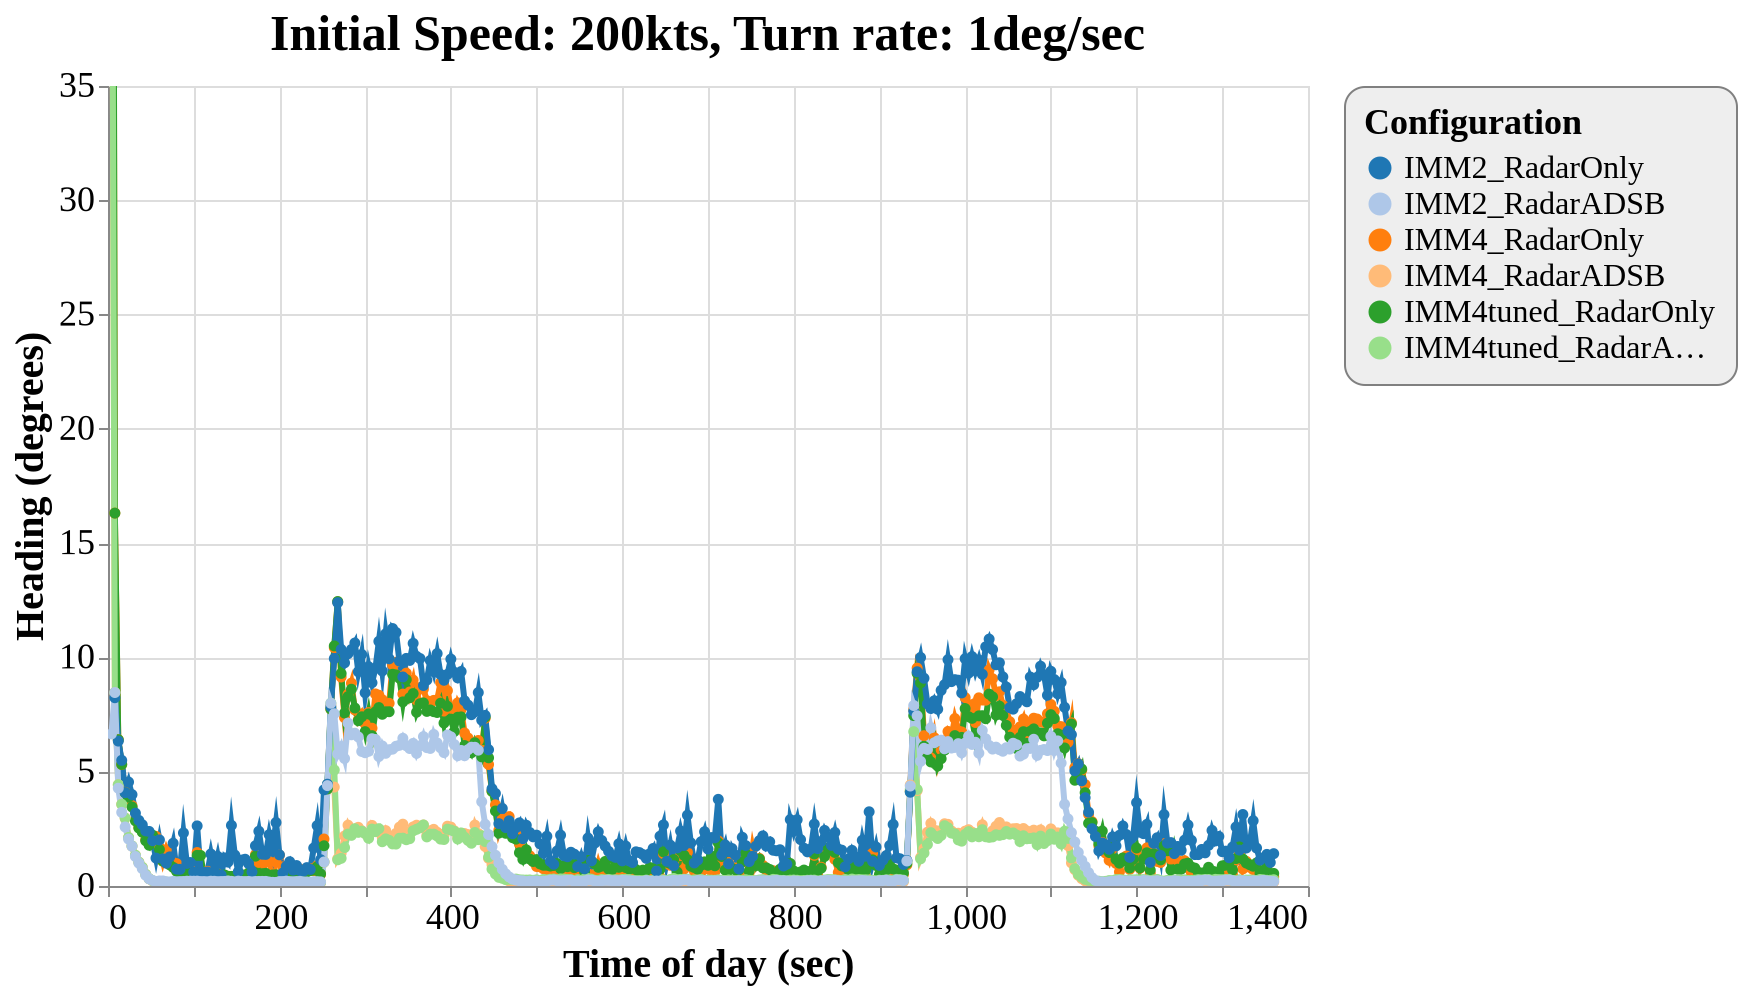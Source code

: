 {
  "config": {
    "view": {
      "continuousWidth": 600,
      "continuousHeight": 400
    },
    "axisX": {
      "labelFontSize": 18,
      "titleFontSize": 20
    },
    "axisY": {
      "labelFontSize": 18,
      "titleFontSize": 20
    },
    "font": "Times New Roman",
    "legend": {
      "cornerRadius": 10,
      "fillColor": "#EEEEEE",
      "labelFontSize": 16,
      "padding": 10,
      "strokeColor": "gray",
      "titleFontSize": 18
    },
    "title": {
      "fontSize": 25
    }
  },
  "data": {
    "name": "data-a9c2b8120670187c02c79d8e1f80f955"
  },
  "mark": {
    "type": "line",
    "point": true,
    "strokeWidth": 3
  },
  "encoding": {
    "color": {
      "type": "ordinal",
      "field": "config",
      "scale": {
        "scheme": "category20"
      },
      "sort": [
        "IMM2_RadarOnly",
        "IMM2_RadarADSB",
        "IMM4_RadarOnly",
        "IMM4_RadarADSB",
        "IMM4tuned_RadarOnly",
        "IMM4tuned_RadarADSB"
      ],
      "title": "Configuration"
    },
    "x": {
      "type": "quantitative",
      "field": "time",
      "title": "Time of day (sec)"
    },
    "y": {
      "type": "quantitative",
      "field": "rmse_hdg",
      "scale": {
        "domain": [
          0,
          35
        ],
        "zero": false
      },
      "title": "Heading (degrees)"
    }
  },
  "selection": {
    "selector042": {
      "type": "interval",
      "bind": "scales",
      "encodings": [
        "x",
        "y"
      ]
    }
  },
  "title": "Initial Speed: 200kts, Turn rate: 1deg/sec",
  "$schema": "https://vega.github.io/schema/vega-lite/v4.8.1.json",
  "datasets": {
    "data-a9c2b8120670187c02c79d8e1f80f955": [
      {
        "scenario": "turns_new_02",
        "config": "IMM4_RadarOnly",
        "time": 4,
        "rmse_hdg": 90.0,
        "rmse_tr": 0.0,
        "p_uni": 0.0,
        "p_turn": 0.0
      },
      {
        "scenario": "turns_new_02",
        "config": "IMM4_RadarOnly",
        "time": 8,
        "rmse_hdg": 16.31339433005594,
        "rmse_tr": 0.0,
        "p_uni": 0.9344666666666668,
        "p_turn": 0.0137691358024691
      },
      {
        "scenario": "turns_new_02",
        "config": "IMM4_RadarOnly",
        "time": 12,
        "rmse_hdg": 6.399525336171572,
        "rmse_tr": 0.000131751624529,
        "p_uni": 0.9206122641509434,
        "p_turn": 0.0274122641509433
      },
      {
        "scenario": "turns_new_02",
        "config": "IMM4_RadarOnly",
        "time": 16,
        "rmse_hdg": 5.318001552955901,
        "rmse_tr": 0.001839883804427,
        "p_uni": 0.8855594827586207,
        "p_turn": 0.0403551724137931
      },
      {
        "scenario": "turns_new_02",
        "config": "IMM4_RadarOnly",
        "time": 20,
        "rmse_hdg": 4.102533915010274,
        "rmse_tr": 0.0080551669309651,
        "p_uni": 0.8542845238095238,
        "p_turn": 0.0535392857142857
      },
      {
        "scenario": "turns_new_02",
        "config": "IMM4_RadarOnly",
        "time": 24,
        "rmse_hdg": 3.974685389268183,
        "rmse_tr": 0.0259170263248144,
        "p_uni": 0.7994943661971831,
        "p_turn": 0.0723464788732394
      },
      {
        "scenario": "turns_new_02",
        "config": "IMM4_RadarOnly",
        "time": 28,
        "rmse_hdg": 3.516196067145388,
        "rmse_tr": 0.0268467740215154,
        "p_uni": 0.8271521739130435,
        "p_turn": 0.0651753623188405
      },
      {
        "scenario": "turns_new_02",
        "config": "IMM4_RadarOnly",
        "time": 32,
        "rmse_hdg": 2.916783517328037,
        "rmse_tr": 0.0263316886296142,
        "p_uni": 0.8378188405797101,
        "p_turn": 0.055663768115942
      },
      {
        "scenario": "turns_new_02",
        "config": "IMM4_RadarOnly",
        "time": 36,
        "rmse_hdg": 2.566813759646836,
        "rmse_tr": 0.0315661579665172,
        "p_uni": 0.822658904109589,
        "p_turn": 0.0663808219178082
      },
      {
        "scenario": "turns_new_02",
        "config": "IMM4_RadarOnly",
        "time": 40,
        "rmse_hdg": 2.382605686880423,
        "rmse_tr": 0.0344651426275596,
        "p_uni": 0.8481633802816901,
        "p_turn": 0.0619112676056338
      },
      {
        "scenario": "turns_new_02",
        "config": "IMM4_RadarOnly",
        "time": 44,
        "rmse_hdg": 2.0292049188634764,
        "rmse_tr": 0.027460554524527,
        "p_uni": 0.8572109589041096,
        "p_turn": 0.0490068493150685
      },
      {
        "scenario": "turns_new_02",
        "config": "IMM4_RadarOnly",
        "time": 48,
        "rmse_hdg": 1.823614470452048,
        "rmse_tr": 0.0231876895651209,
        "p_uni": 0.8687763157894737,
        "p_turn": 0.0467618421052631
      },
      {
        "scenario": "turns_new_02",
        "config": "IMM4_RadarOnly",
        "time": 52,
        "rmse_hdg": 2.1754353012673118,
        "rmse_tr": 0.0418362320542851,
        "p_uni": 0.8655390625,
        "p_turn": 0.0482859375
      },
      {
        "scenario": "turns_new_02",
        "config": "IMM4_RadarOnly",
        "time": 56,
        "rmse_hdg": 2.1711414654871977,
        "rmse_tr": 0.0347606061057931,
        "p_uni": 0.864996052631579,
        "p_turn": 0.0509460526315789
      },
      {
        "scenario": "turns_new_02",
        "config": "IMM4_RadarOnly",
        "time": 60,
        "rmse_hdg": 1.6949239284663096,
        "rmse_tr": 0.023439762493537,
        "p_uni": 0.8707219178082192,
        "p_turn": 0.0439835616438356
      },
      {
        "scenario": "turns_new_02",
        "config": "IMM4_RadarOnly",
        "time": 64,
        "rmse_hdg": 1.0817158734017132,
        "rmse_tr": 0.0160544218687083,
        "p_uni": 0.8847215384615384,
        "p_turn": 0.0386861538461538
      },
      {
        "scenario": "turns_new_02",
        "config": "IMM4_RadarOnly",
        "time": 68,
        "rmse_hdg": 1.5868591865449424,
        "rmse_tr": 0.0175884074868101,
        "p_uni": 0.8876571428571428,
        "p_turn": 0.0374792207792207
      },
      {
        "scenario": "turns_new_02",
        "config": "IMM4_RadarOnly",
        "time": 72,
        "rmse_hdg": 1.1976208558161103,
        "rmse_tr": 0.0139797455525587,
        "p_uni": 0.8875771428571428,
        "p_turn": 0.0362485714285714
      },
      {
        "scenario": "turns_new_02",
        "config": "IMM4_RadarOnly",
        "time": 76,
        "rmse_hdg": 1.022285255130457,
        "rmse_tr": 0.0110110399145584,
        "p_uni": 0.9014714285714286,
        "p_turn": 0.0298171428571428
      },
      {
        "scenario": "turns_new_02",
        "config": "IMM4_RadarOnly",
        "time": 80,
        "rmse_hdg": 0.9811851631187284,
        "rmse_tr": 0.0100595927057413,
        "p_uni": 0.9056418918918918,
        "p_turn": 0.0322148648648648
      },
      {
        "scenario": "turns_new_02",
        "config": "IMM4_RadarOnly",
        "time": 84,
        "rmse_hdg": 0.4943583122038819,
        "rmse_tr": 0.0080110135456238,
        "p_uni": 0.912114084507042,
        "p_turn": 0.0289352112676056
      },
      {
        "scenario": "turns_new_02",
        "config": "IMM4_RadarOnly",
        "time": 88,
        "rmse_hdg": 0.5960126517793742,
        "rmse_tr": 0.0091963785469269,
        "p_uni": 0.8967378378378378,
        "p_turn": 0.0319297297297297
      },
      {
        "scenario": "turns_new_02",
        "config": "IMM4_RadarOnly",
        "time": 92,
        "rmse_hdg": 0.7569787985197799,
        "rmse_tr": 0.0105204629577348,
        "p_uni": 0.8968309859154929,
        "p_turn": 0.0347154929577464
      },
      {
        "scenario": "turns_new_02",
        "config": "IMM4_RadarOnly",
        "time": 96,
        "rmse_hdg": 0.7040226879905785,
        "rmse_tr": 0.0132628949917295,
        "p_uni": 0.9017027397260272,
        "p_turn": 0.0378232876712328
      },
      {
        "scenario": "turns_new_02",
        "config": "IMM4_RadarOnly",
        "time": 100,
        "rmse_hdg": 0.4763006601303207,
        "rmse_tr": 0.0095695925435347,
        "p_uni": 0.9073768115942028,
        "p_turn": 0.0306710144927536
      },
      {
        "scenario": "turns_new_02",
        "config": "IMM4_RadarOnly",
        "time": 104,
        "rmse_hdg": 1.4645028143198235,
        "rmse_tr": 0.0393938559982512,
        "p_uni": 0.894231506849315,
        "p_turn": 0.0395013698630137
      },
      {
        "scenario": "turns_new_02",
        "config": "IMM4_RadarOnly",
        "time": 108,
        "rmse_hdg": 0.5450866393927163,
        "rmse_tr": 0.0321782448937856,
        "p_uni": 0.9063777777777776,
        "p_turn": 0.0310305555555555
      },
      {
        "scenario": "turns_new_02",
        "config": "IMM4_RadarOnly",
        "time": 112,
        "rmse_hdg": 0.5331510105026528,
        "rmse_tr": 0.0256895345909574,
        "p_uni": 0.9031640625,
        "p_turn": 0.0314859375
      },
      {
        "scenario": "turns_new_02",
        "config": "IMM4_RadarOnly",
        "time": 116,
        "rmse_hdg": 0.6440643748251557,
        "rmse_tr": 0.0226665129830508,
        "p_uni": 0.8956878378378379,
        "p_turn": 0.0356945945945945
      },
      {
        "scenario": "turns_new_02",
        "config": "IMM4_RadarOnly",
        "time": 120,
        "rmse_hdg": 0.4987673996152107,
        "rmse_tr": 0.0085409585511798,
        "p_uni": 0.905808108108108,
        "p_turn": 0.0330283783783783
      },
      {
        "scenario": "turns_new_02",
        "config": "IMM4_RadarOnly",
        "time": 124,
        "rmse_hdg": 0.5298617943641158,
        "rmse_tr": 0.0130312895387315,
        "p_uni": 0.9016774647887325,
        "p_turn": 0.031838028169014
      },
      {
        "scenario": "turns_new_02",
        "config": "IMM4_RadarOnly",
        "time": 128,
        "rmse_hdg": 0.5224655685021459,
        "rmse_tr": 0.0117784216351859,
        "p_uni": 0.9067445945945948,
        "p_turn": 0.0291378378378378
      },
      {
        "scenario": "turns_new_02",
        "config": "IMM4_RadarOnly",
        "time": 132,
        "rmse_hdg": 0.4319657908265937,
        "rmse_tr": 0.0077406036227444,
        "p_uni": 0.9033375,
        "p_turn": 0.0320458333333333
      },
      {
        "scenario": "turns_new_02",
        "config": "IMM4_RadarOnly",
        "time": 136,
        "rmse_hdg": 0.4511322310089057,
        "rmse_tr": 0.011802947310625,
        "p_uni": 0.8987985507246377,
        "p_turn": 0.0353681159420289
      },
      {
        "scenario": "turns_new_02",
        "config": "IMM4_RadarOnly",
        "time": 140,
        "rmse_hdg": 0.378737990903243,
        "rmse_tr": 0.0094814743665942,
        "p_uni": 0.8876767123287671,
        "p_turn": 0.0336328767123287
      },
      {
        "scenario": "turns_new_02",
        "config": "IMM4_RadarOnly",
        "time": 144,
        "rmse_hdg": 0.4002786191804066,
        "rmse_tr": 0.0103792802958326,
        "p_uni": 0.9056148648648648,
        "p_turn": 0.0319608108108108
      },
      {
        "scenario": "turns_new_02",
        "config": "IMM4_RadarOnly",
        "time": 148,
        "rmse_hdg": 0.4073584528285983,
        "rmse_tr": 0.0098922911523278,
        "p_uni": 0.9037030303030302,
        "p_turn": 0.0333575757575757
      },
      {
        "scenario": "turns_new_02",
        "config": "IMM4_RadarOnly",
        "time": 152,
        "rmse_hdg": 0.3613105773892222,
        "rmse_tr": 0.0108898974589601,
        "p_uni": 0.9122933333333332,
        "p_turn": 0.0304693333333333
      },
      {
        "scenario": "turns_new_02",
        "config": "IMM4_RadarOnly",
        "time": 156,
        "rmse_hdg": 0.4784460325476697,
        "rmse_tr": 0.0082090212755864,
        "p_uni": 0.9014818181818182,
        "p_turn": 0.0313075757575757
      },
      {
        "scenario": "turns_new_02",
        "config": "IMM4_RadarOnly",
        "time": 160,
        "rmse_hdg": 0.4600256635353195,
        "rmse_tr": 0.0110170826951199,
        "p_uni": 0.9021388888888888,
        "p_turn": 0.0334097222222222
      },
      {
        "scenario": "turns_new_02",
        "config": "IMM4_RadarOnly",
        "time": 164,
        "rmse_hdg": 0.5366676459058826,
        "rmse_tr": 0.0102880867866542,
        "p_uni": 0.9008405405405404,
        "p_turn": 0.0311648648648648
      },
      {
        "scenario": "turns_new_02",
        "config": "IMM4_RadarOnly",
        "time": 168,
        "rmse_hdg": 0.4492231165586923,
        "rmse_tr": 0.0076399800899379,
        "p_uni": 0.9053140845070422,
        "p_turn": 0.0306535211267605
      },
      {
        "scenario": "turns_new_02",
        "config": "IMM4_RadarOnly",
        "time": 172,
        "rmse_hdg": 1.370699170575447,
        "rmse_tr": 0.0230075046510974,
        "p_uni": 0.885772972972973,
        "p_turn": 0.0440959459459459
      },
      {
        "scenario": "turns_new_02",
        "config": "IMM4_RadarOnly",
        "time": 176,
        "rmse_hdg": 1.029916472912473,
        "rmse_tr": 0.0349069540518285,
        "p_uni": 0.8932779411764705,
        "p_turn": 0.0312397058823529
      },
      {
        "scenario": "turns_new_02",
        "config": "IMM4_RadarOnly",
        "time": 180,
        "rmse_hdg": 0.5091209744910007,
        "rmse_tr": 0.0284641929057856,
        "p_uni": 0.902976388888889,
        "p_turn": 0.0322541666666666
      },
      {
        "scenario": "turns_new_02",
        "config": "IMM4_RadarOnly",
        "time": 184,
        "rmse_hdg": 1.097510819992222,
        "rmse_tr": 0.0265528421938486,
        "p_uni": 0.9004071428571429,
        "p_turn": 0.0325085714285714
      },
      {
        "scenario": "turns_new_02",
        "config": "IMM4_RadarOnly",
        "time": 188,
        "rmse_hdg": 1.0691537335118615,
        "rmse_tr": 0.0227345454941049,
        "p_uni": 0.9008544117647058,
        "p_turn": 0.0339073529411764
      },
      {
        "scenario": "turns_new_02",
        "config": "IMM4_RadarOnly",
        "time": 192,
        "rmse_hdg": 0.4488932258400961,
        "rmse_tr": 0.016690692938558,
        "p_uni": 0.911524358974359,
        "p_turn": 0.0296051282051282
      },
      {
        "scenario": "turns_new_02",
        "config": "IMM4_RadarOnly",
        "time": 196,
        "rmse_hdg": 1.0438651950585125,
        "rmse_tr": 0.0204308330567781,
        "p_uni": 0.9089742424242424,
        "p_turn": 0.0329166666666666
      },
      {
        "scenario": "turns_new_02",
        "config": "IMM4_RadarOnly",
        "time": 200,
        "rmse_hdg": 1.3478845859875606,
        "rmse_tr": 0.0175300476733114,
        "p_uni": 0.9061571428571428,
        "p_turn": 0.0284742857142857
      },
      {
        "scenario": "turns_new_02",
        "config": "IMM4_RadarOnly",
        "time": 204,
        "rmse_hdg": 0.8384239944804466,
        "rmse_tr": 0.0106103141858894,
        "p_uni": 0.9085575342465756,
        "p_turn": 0.030817808219178
      },
      {
        "scenario": "turns_new_02",
        "config": "IMM4_RadarOnly",
        "time": 208,
        "rmse_hdg": 0.7540216499866892,
        "rmse_tr": 0.0103286664846606,
        "p_uni": 0.9050635135135134,
        "p_turn": 0.0327851351351351
      },
      {
        "scenario": "turns_new_02",
        "config": "IMM4_RadarOnly",
        "time": 212,
        "rmse_hdg": 0.800732059421824,
        "rmse_tr": 0.0107966935470678,
        "p_uni": 0.9095802816901408,
        "p_turn": 0.0306436619718309
      },
      {
        "scenario": "turns_new_02",
        "config": "IMM4_RadarOnly",
        "time": 216,
        "rmse_hdg": 0.6756338945170598,
        "rmse_tr": 0.0128278795111905,
        "p_uni": 0.9033014492753624,
        "p_turn": 0.0337855072463768
      },
      {
        "scenario": "turns_new_02",
        "config": "IMM4_RadarOnly",
        "time": 220,
        "rmse_hdg": 0.7730117865998051,
        "rmse_tr": 0.0127281239343781,
        "p_uni": 0.9030166666666668,
        "p_turn": 0.0355305555555555
      },
      {
        "scenario": "turns_new_02",
        "config": "IMM4_RadarOnly",
        "time": 224,
        "rmse_hdg": 0.7403583966941657,
        "rmse_tr": 0.0092993503357313,
        "p_uni": 0.914802777777778,
        "p_turn": 0.0301166666666666
      },
      {
        "scenario": "turns_new_02",
        "config": "IMM4_RadarOnly",
        "time": 228,
        "rmse_hdg": 0.6083111586625918,
        "rmse_tr": 0.012268782078863,
        "p_uni": 0.9004246575342465,
        "p_turn": 0.0345657534246575
      },
      {
        "scenario": "turns_new_02",
        "config": "IMM4_RadarOnly",
        "time": 232,
        "rmse_hdg": 0.6374189683218322,
        "rmse_tr": 0.0095868936268097,
        "p_uni": 0.9202102941176472,
        "p_turn": 0.0301117647058823
      },
      {
        "scenario": "turns_new_02",
        "config": "IMM4_RadarOnly",
        "time": 236,
        "rmse_hdg": 0.7572628729995481,
        "rmse_tr": 0.0103524577928596,
        "p_uni": 0.9060235294117648,
        "p_turn": 0.033675
      },
      {
        "scenario": "turns_new_02",
        "config": "IMM4_RadarOnly",
        "time": 240,
        "rmse_hdg": 0.6715078980495001,
        "rmse_tr": 0.0150081692040416,
        "p_uni": 0.90281,
        "p_turn": 0.0365785714285714
      },
      {
        "scenario": "turns_new_02",
        "config": "IMM4_RadarOnly",
        "time": 244,
        "rmse_hdg": 0.8873571658165771,
        "rmse_tr": 0.0173694740892459,
        "p_uni": 0.8963000000000001,
        "p_turn": 0.036858904109589
      },
      {
        "scenario": "turns_new_02",
        "config": "IMM4_RadarOnly",
        "time": 248,
        "rmse_hdg": 0.5063156678946014,
        "rmse_tr": 0.0115000120772883,
        "p_uni": 0.9149763888888888,
        "p_turn": 0.0281055555555555
      },
      {
        "scenario": "turns_new_02",
        "config": "IMM4_RadarOnly",
        "time": 252,
        "rmse_hdg": 2.056359665363366,
        "rmse_tr": 0.7232089922890739,
        "p_uni": 0.8932541666666667,
        "p_turn": 0.0417458333333333
      },
      {
        "scenario": "turns_new_02",
        "config": "IMM4_RadarOnly",
        "time": 256,
        "rmse_hdg": 4.25548413781819,
        "rmse_tr": 1.0034063928272865,
        "p_uni": 0.8961777777777777,
        "p_turn": 0.0369777777777777
      },
      {
        "scenario": "turns_new_02",
        "config": "IMM4_RadarOnly",
        "time": 260,
        "rmse_hdg": 7.739591994689689,
        "rmse_tr": 0.9940585324966592,
        "p_uni": 0.8652382352941176,
        "p_turn": 0.0581323529411764
      },
      {
        "scenario": "turns_new_02",
        "config": "IMM4_RadarOnly",
        "time": 264,
        "rmse_hdg": 10.425831475128389,
        "rmse_tr": 0.9721971425733454,
        "p_uni": 0.8071083333333333,
        "p_turn": 0.0939152777777777
      },
      {
        "scenario": "turns_new_02",
        "config": "IMM4_RadarOnly",
        "time": 268,
        "rmse_hdg": 12.431197499805345,
        "rmse_tr": 0.8939081837483212,
        "p_uni": 0.57345,
        "p_turn": 0.2557458333333333
      },
      {
        "scenario": "turns_new_02",
        "config": "IMM4_RadarOnly",
        "time": 272,
        "rmse_hdg": 9.141997872191125,
        "rmse_tr": 0.6975933276166667,
        "p_uni": 0.2130338235294117,
        "p_turn": 0.5282867647058823
      },
      {
        "scenario": "turns_new_02",
        "config": "IMM4_RadarOnly",
        "time": 276,
        "rmse_hdg": 7.361978512705567,
        "rmse_tr": 0.5713396192395732,
        "p_uni": 0.1119461538461538,
        "p_turn": 0.6254205128205128
      },
      {
        "scenario": "turns_new_02",
        "config": "IMM4_RadarOnly",
        "time": 280,
        "rmse_hdg": 8.385721390107115,
        "rmse_tr": 0.4246360218984607,
        "p_uni": 0.0976062499999999,
        "p_turn": 0.6715921875
      },
      {
        "scenario": "turns_new_02",
        "config": "IMM4_RadarOnly",
        "time": 284,
        "rmse_hdg": 8.875134258345726,
        "rmse_tr": 0.3886313032414591,
        "p_uni": 0.1498788732394366,
        "p_turn": 0.6184915492957747
      },
      {
        "scenario": "turns_new_02",
        "config": "IMM4_RadarOnly",
        "time": 288,
        "rmse_hdg": 7.701981157284282,
        "rmse_tr": 0.2705578531329148,
        "p_uni": 0.161404054054054,
        "p_turn": 0.667072972972973
      },
      {
        "scenario": "turns_new_02",
        "config": "IMM4_RadarOnly",
        "time": 292,
        "rmse_hdg": 7.266189807170162,
        "rmse_tr": 0.2940106888313056,
        "p_uni": 0.2100294117647058,
        "p_turn": 0.6070823529411764
      },
      {
        "scenario": "turns_new_02",
        "config": "IMM4_RadarOnly",
        "time": 296,
        "rmse_hdg": 7.5292879493139475,
        "rmse_tr": 0.2752398855639624,
        "p_uni": 0.222703947368421,
        "p_turn": 0.6218315789473684
      },
      {
        "scenario": "turns_new_02",
        "config": "IMM4_RadarOnly",
        "time": 300,
        "rmse_hdg": 7.097127248401288,
        "rmse_tr": 0.2642582535540348,
        "p_uni": 0.26083,
        "p_turn": 0.5832414285714286
      },
      {
        "scenario": "turns_new_02",
        "config": "IMM4_RadarOnly",
        "time": 304,
        "rmse_hdg": 7.588367860293992,
        "rmse_tr": 0.2683272705910771,
        "p_uni": 0.2662357142857143,
        "p_turn": 0.5762928571428572
      },
      {
        "scenario": "turns_new_02",
        "config": "IMM4_RadarOnly",
        "time": 308,
        "rmse_hdg": 6.90373351585121,
        "rmse_tr": 0.2161569545818142,
        "p_uni": 0.2402267605633803,
        "p_turn": 0.6110507042253521
      },
      {
        "scenario": "turns_new_02",
        "config": "IMM4_RadarOnly",
        "time": 312,
        "rmse_hdg": 8.403783587992718,
        "rmse_tr": 0.2313522573343173,
        "p_uni": 0.2258842105263158,
        "p_turn": 0.6386026315789474
      },
      {
        "scenario": "turns_new_02",
        "config": "IMM4_RadarOnly",
        "time": 316,
        "rmse_hdg": 8.347400834912364,
        "rmse_tr": 0.2700501453702492,
        "p_uni": 0.2420391304347826,
        "p_turn": 0.6087550724637681
      },
      {
        "scenario": "turns_new_02",
        "config": "IMM4_RadarOnly",
        "time": 320,
        "rmse_hdg": 8.145620835230625,
        "rmse_tr": 0.2453570058068598,
        "p_uni": 0.258376119402985,
        "p_turn": 0.5938014925373134
      },
      {
        "scenario": "turns_new_02",
        "config": "IMM4_RadarOnly",
        "time": 324,
        "rmse_hdg": 7.927644424233679,
        "rmse_tr": 0.2559600242767956,
        "p_uni": 0.2387930555555555,
        "p_turn": 0.6033569444444444
      },
      {
        "scenario": "turns_new_02",
        "config": "IMM4_RadarOnly",
        "time": 328,
        "rmse_hdg": 7.993615391074097,
        "rmse_tr": 0.2257099367674262,
        "p_uni": 0.2713611111111111,
        "p_turn": 0.548276388888889
      },
      {
        "scenario": "turns_new_02",
        "config": "IMM4_RadarOnly",
        "time": 332,
        "rmse_hdg": 9.670509294499436,
        "rmse_tr": 0.2205304325182052,
        "p_uni": 0.2490430555555555,
        "p_turn": 0.6094180555555555
      },
      {
        "scenario": "turns_new_02",
        "config": "IMM4_RadarOnly",
        "time": 336,
        "rmse_hdg": 9.790574625458236,
        "rmse_tr": 0.2453529272972575,
        "p_uni": 0.261584,
        "p_turn": 0.5713733333333334
      },
      {
        "scenario": "turns_new_02",
        "config": "IMM4_RadarOnly",
        "time": 340,
        "rmse_hdg": 9.180483690432576,
        "rmse_tr": 0.2653362743905602,
        "p_uni": 0.2784910447761194,
        "p_turn": 0.5753462686567165
      },
      {
        "scenario": "turns_new_02",
        "config": "IMM4_RadarOnly",
        "time": 344,
        "rmse_hdg": 8.396046946767202,
        "rmse_tr": 0.2286020575686878,
        "p_uni": 0.2607217391304348,
        "p_turn": 0.5880971014492753
      },
      {
        "scenario": "turns_new_02",
        "config": "IMM4_RadarOnly",
        "time": 348,
        "rmse_hdg": 9.312718697139667,
        "rmse_tr": 0.2716313242271035,
        "p_uni": 0.3014972602739726,
        "p_turn": 0.541613698630137
      },
      {
        "scenario": "turns_new_02",
        "config": "IMM4_RadarOnly",
        "time": 352,
        "rmse_hdg": 8.487817446577303,
        "rmse_tr": 0.2629269269190254,
        "p_uni": 0.2805412844036697,
        "p_turn": 0.5844825688073394
      },
      {
        "scenario": "turns_new_02",
        "config": "IMM4_RadarOnly",
        "time": 356,
        "rmse_hdg": 9.007977212434982,
        "rmse_tr": 0.3295864500661805,
        "p_uni": 0.2884067226890756,
        "p_turn": 0.5681151260504201
      },
      {
        "scenario": "turns_new_02",
        "config": "IMM4_RadarOnly",
        "time": 360,
        "rmse_hdg": 8.136397000993,
        "rmse_tr": 0.3220935425906136,
        "p_uni": 0.3064973214285714,
        "p_turn": 0.5552866071428572
      },
      {
        "scenario": "turns_new_02",
        "config": "IMM4_RadarOnly",
        "time": 364,
        "rmse_hdg": 8.684109778679174,
        "rmse_tr": 0.3603809266164173,
        "p_uni": 0.3458243697478991,
        "p_turn": 0.5171613445378151
      },
      {
        "scenario": "turns_new_02",
        "config": "IMM4_RadarOnly",
        "time": 368,
        "rmse_hdg": 8.61568640134521,
        "rmse_tr": 0.3605793607302217,
        "p_uni": 0.3286367521367521,
        "p_turn": 0.5399803418803419
      },
      {
        "scenario": "turns_new_02",
        "config": "IMM4_RadarOnly",
        "time": 372,
        "rmse_hdg": 8.106144516052126,
        "rmse_tr": 0.3570723846591596,
        "p_uni": 0.3500024390243902,
        "p_turn": 0.5163512195121951
      },
      {
        "scenario": "turns_new_02",
        "config": "IMM4_RadarOnly",
        "time": 376,
        "rmse_hdg": 7.970141344194264,
        "rmse_tr": 0.3189492137574911,
        "p_uni": 0.3471913043478261,
        "p_turn": 0.523631304347826
      },
      {
        "scenario": "turns_new_02",
        "config": "IMM4_RadarOnly",
        "time": 380,
        "rmse_hdg": 8.12099686163558,
        "rmse_tr": 0.3339271091679862,
        "p_uni": 0.3420694915254237,
        "p_turn": 0.5221525423728813
      },
      {
        "scenario": "turns_new_02",
        "config": "IMM4_RadarOnly",
        "time": 384,
        "rmse_hdg": 8.140245606393814,
        "rmse_tr": 0.3109876531810137,
        "p_uni": 0.3673172413793104,
        "p_turn": 0.5011094827586207
      },
      {
        "scenario": "turns_new_02",
        "config": "IMM4_RadarOnly",
        "time": 388,
        "rmse_hdg": 8.901023438622875,
        "rmse_tr": 0.3164394227587044,
        "p_uni": 0.3338172413793103,
        "p_turn": 0.5466655172413794
      },
      {
        "scenario": "turns_new_02",
        "config": "IMM4_RadarOnly",
        "time": 392,
        "rmse_hdg": 7.653703562046153,
        "rmse_tr": 0.3039543487132483,
        "p_uni": 0.3240966101694915,
        "p_turn": 0.5535457627118644
      },
      {
        "scenario": "turns_new_02",
        "config": "IMM4_RadarOnly",
        "time": 396,
        "rmse_hdg": 8.548340699287886,
        "rmse_tr": 0.330973143848791,
        "p_uni": 0.34555,
        "p_turn": 0.526893220338983
      },
      {
        "scenario": "turns_new_02",
        "config": "IMM4_RadarOnly",
        "time": 400,
        "rmse_hdg": 7.790820854671433,
        "rmse_tr": 0.3176631521753821,
        "p_uni": 0.3280133333333334,
        "p_turn": 0.5356066666666667
      },
      {
        "scenario": "turns_new_02",
        "config": "IMM4_RadarOnly",
        "time": 404,
        "rmse_hdg": 7.429446202265932,
        "rmse_tr": 0.2865369036997122,
        "p_uni": 0.3035490909090909,
        "p_turn": 0.5644809090909091
      },
      {
        "scenario": "turns_new_02",
        "config": "IMM4_RadarOnly",
        "time": 408,
        "rmse_hdg": 8.011559740233691,
        "rmse_tr": 0.2660304558065987,
        "p_uni": 0.2842933333333333,
        "p_turn": 0.58713
      },
      {
        "scenario": "turns_new_02",
        "config": "IMM4_RadarOnly",
        "time": 412,
        "rmse_hdg": 7.720104983370425,
        "rmse_tr": 0.2854484116948813,
        "p_uni": 0.2667695652173913,
        "p_turn": 0.6075895652173913
      },
      {
        "scenario": "turns_new_02",
        "config": "IMM4_RadarOnly",
        "time": 416,
        "rmse_hdg": 6.695431304026811,
        "rmse_tr": 0.2565638847190866,
        "p_uni": 0.2576818181818182,
        "p_turn": 0.6049925619834711
      },
      {
        "scenario": "turns_new_02",
        "config": "IMM4_RadarOnly",
        "time": 420,
        "rmse_hdg": 6.476561135152892,
        "rmse_tr": 0.2541536971591423,
        "p_uni": 0.2617474576271186,
        "p_turn": 0.6042347457627119
      },
      {
        "scenario": "turns_new_02",
        "config": "IMM4_RadarOnly",
        "time": 424,
        "rmse_hdg": 5.988782748454131,
        "rmse_tr": 0.2508791931297902,
        "p_uni": 0.2846745454545454,
        "p_turn": 0.5743336363636364
      },
      {
        "scenario": "turns_new_02",
        "config": "IMM4_RadarOnly",
        "time": 428,
        "rmse_hdg": 6.276058066821856,
        "rmse_tr": 0.2531340714318365,
        "p_uni": 0.302968376068376,
        "p_turn": 0.5426880341880342
      },
      {
        "scenario": "turns_new_02",
        "config": "IMM4_RadarOnly",
        "time": 432,
        "rmse_hdg": 6.366552460555084,
        "rmse_tr": 0.6945562709984939,
        "p_uni": 0.2733916666666667,
        "p_turn": 0.5609824999999999
      },
      {
        "scenario": "turns_new_02",
        "config": "IMM4_RadarOnly",
        "time": 436,
        "rmse_hdg": 5.938622396222232,
        "rmse_tr": 0.8912057832342514,
        "p_uni": 0.2788324561403508,
        "p_turn": 0.5705868421052631
      },
      {
        "scenario": "turns_new_02",
        "config": "IMM4_RadarOnly",
        "time": 440,
        "rmse_hdg": 7.33797679529418,
        "rmse_tr": 0.851376464452793,
        "p_uni": 0.3178810344827586,
        "p_turn": 0.5288422413793104
      },
      {
        "scenario": "turns_new_02",
        "config": "IMM4_RadarOnly",
        "time": 444,
        "rmse_hdg": 5.31575700783733,
        "rmse_tr": 0.6719838583844135,
        "p_uni": 0.3960893805309734,
        "p_turn": 0.4346212389380531
      },
      {
        "scenario": "turns_new_02",
        "config": "IMM4_RadarOnly",
        "time": 448,
        "rmse_hdg": 4.154930351572106,
        "rmse_tr": 0.5107028081985518,
        "p_uni": 0.4817207547169811,
        "p_turn": 0.3592801886792452
      },
      {
        "scenario": "turns_new_02",
        "config": "IMM4_RadarOnly",
        "time": 452,
        "rmse_hdg": 3.550324891838328,
        "rmse_tr": 0.3599536093091731,
        "p_uni": 0.5635521367521367,
        "p_turn": 0.2765444444444444
      },
      {
        "scenario": "turns_new_02",
        "config": "IMM4_RadarOnly",
        "time": 456,
        "rmse_hdg": 2.4399884176489177,
        "rmse_tr": 0.2355285805605544,
        "p_uni": 0.6411121739130435,
        "p_turn": 0.2068886956521739
      },
      {
        "scenario": "turns_new_02",
        "config": "IMM4_RadarOnly",
        "time": 460,
        "rmse_hdg": 2.9275906121677653,
        "rmse_tr": 0.159522208780908,
        "p_uni": 0.6765330188679246,
        "p_turn": 0.1810471698113207
      },
      {
        "scenario": "turns_new_02",
        "config": "IMM4_RadarOnly",
        "time": 464,
        "rmse_hdg": 2.88731059984893,
        "rmse_tr": 0.1236021180374079,
        "p_uni": 0.7268058333333334,
        "p_turn": 0.1318791666666666
      },
      {
        "scenario": "turns_new_02",
        "config": "IMM4_RadarOnly",
        "time": 468,
        "rmse_hdg": 3.035954203298906,
        "rmse_tr": 0.0997238980839427,
        "p_uni": 0.7371179245283019,
        "p_turn": 0.1075924528301886
      },
      {
        "scenario": "turns_new_02",
        "config": "IMM4_RadarOnly",
        "time": 472,
        "rmse_hdg": 2.538569259306809,
        "rmse_tr": 0.0787137071033401,
        "p_uni": 0.7804247933884297,
        "p_turn": 0.0922809917355372
      },
      {
        "scenario": "turns_new_02",
        "config": "IMM4_RadarOnly",
        "time": 476,
        "rmse_hdg": 2.252277859313892,
        "rmse_tr": 0.0542010179044669,
        "p_uni": 0.8035675213675213,
        "p_turn": 0.0825324786324786
      },
      {
        "scenario": "turns_new_02",
        "config": "IMM4_RadarOnly",
        "time": 480,
        "rmse_hdg": 1.8445767355502791,
        "rmse_tr": 0.0452479769345179,
        "p_uni": 0.823075,
        "p_turn": 0.070835
      },
      {
        "scenario": "turns_new_02",
        "config": "IMM4_RadarOnly",
        "time": 484,
        "rmse_hdg": 1.5830499230357613,
        "rmse_tr": 0.0287921791435093,
        "p_uni": 0.8359705882352941,
        "p_turn": 0.0551386554621848
      },
      {
        "scenario": "turns_new_02",
        "config": "IMM4_RadarOnly",
        "time": 488,
        "rmse_hdg": 1.492048292820345,
        "rmse_tr": 0.0299491551114867,
        "p_uni": 0.8333126126126126,
        "p_turn": 0.0635306306306306
      },
      {
        "scenario": "turns_new_02",
        "config": "IMM4_RadarOnly",
        "time": 492,
        "rmse_hdg": 1.3233322837947146,
        "rmse_tr": 0.0261784166824504,
        "p_uni": 0.8621891666666667,
        "p_turn": 0.0487191666666666
      },
      {
        "scenario": "turns_new_02",
        "config": "IMM4_RadarOnly",
        "time": 496,
        "rmse_hdg": 1.0661648559205088,
        "rmse_tr": 0.0158210961482867,
        "p_uni": 0.8558475,
        "p_turn": 0.05246
      },
      {
        "scenario": "turns_new_02",
        "config": "IMM4_RadarOnly",
        "time": 500,
        "rmse_hdg": 0.853065164825406,
        "rmse_tr": 0.0201688443075391,
        "p_uni": 0.8538614035087719,
        "p_turn": 0.0539052631578947
      },
      {
        "scenario": "turns_new_02",
        "config": "IMM4_RadarOnly",
        "time": 504,
        "rmse_hdg": 0.8412201151014427,
        "rmse_tr": 0.0179033588024777,
        "p_uni": 0.8647478632478632,
        "p_turn": 0.0502478632478632
      },
      {
        "scenario": "turns_new_02",
        "config": "IMM4_RadarOnly",
        "time": 508,
        "rmse_hdg": 0.7552356384369145,
        "rmse_tr": 0.0168259969663923,
        "p_uni": 0.854164347826087,
        "p_turn": 0.0541260869565217
      },
      {
        "scenario": "turns_new_02",
        "config": "IMM4_RadarOnly",
        "time": 512,
        "rmse_hdg": 0.69092125015304,
        "rmse_tr": 0.0175702045223304,
        "p_uni": 0.8490669565217391,
        "p_turn": 0.0507521739130434
      },
      {
        "scenario": "turns_new_02",
        "config": "IMM4_RadarOnly",
        "time": 516,
        "rmse_hdg": 0.640633080477157,
        "rmse_tr": 0.0154591249899386,
        "p_uni": 0.8538264462809918,
        "p_turn": 0.0528619834710743
      },
      {
        "scenario": "turns_new_02",
        "config": "IMM4_RadarOnly",
        "time": 520,
        "rmse_hdg": 0.5741668464545507,
        "rmse_tr": 0.0151064928466578,
        "p_uni": 0.8593162162162162,
        "p_turn": 0.0503756756756756
      },
      {
        "scenario": "turns_new_02",
        "config": "IMM4_RadarOnly",
        "time": 524,
        "rmse_hdg": 0.5062168134158251,
        "rmse_tr": 0.0164512036289244,
        "p_uni": 0.8478294117647058,
        "p_turn": 0.0561689075630252
      },
      {
        "scenario": "turns_new_02",
        "config": "IMM4_RadarOnly",
        "time": 528,
        "rmse_hdg": 0.5127435345310458,
        "rmse_tr": 0.0136687352024208,
        "p_uni": 0.8581110169491525,
        "p_turn": 0.0475355932203389
      },
      {
        "scenario": "turns_new_02",
        "config": "IMM4_RadarOnly",
        "time": 532,
        "rmse_hdg": 0.4436647302379822,
        "rmse_tr": 0.0178705738775867,
        "p_uni": 0.8580714285714286,
        "p_turn": 0.0534517857142857
      },
      {
        "scenario": "turns_new_02",
        "config": "IMM4_RadarOnly",
        "time": 536,
        "rmse_hdg": 0.4255441280032523,
        "rmse_tr": 0.0186232807358385,
        "p_uni": 0.8594243902439024,
        "p_turn": 0.0515186991869918
      },
      {
        "scenario": "turns_new_02",
        "config": "IMM4_RadarOnly",
        "time": 540,
        "rmse_hdg": 0.9058222421790209,
        "rmse_tr": 0.0248518709920053,
        "p_uni": 0.8575811475409836,
        "p_turn": 0.0511303278688524
      },
      {
        "scenario": "turns_new_02",
        "config": "IMM4_RadarOnly",
        "time": 544,
        "rmse_hdg": 0.4624171597482412,
        "rmse_tr": 0.0196035758264961,
        "p_uni": 0.8559425925925926,
        "p_turn": 0.0519629629629629
      },
      {
        "scenario": "turns_new_02",
        "config": "IMM4_RadarOnly",
        "time": 548,
        "rmse_hdg": 0.6963616245853339,
        "rmse_tr": 0.0314181398589273,
        "p_uni": 0.8489861788617886,
        "p_turn": 0.0526349593495934
      },
      {
        "scenario": "turns_new_02",
        "config": "IMM4_RadarOnly",
        "time": 552,
        "rmse_hdg": 0.6869711131807681,
        "rmse_tr": 0.0284100637827149,
        "p_uni": 0.8567094827586207,
        "p_turn": 0.0512793103448275
      },
      {
        "scenario": "turns_new_02",
        "config": "IMM4_RadarOnly",
        "time": 556,
        "rmse_hdg": 0.3997912401670225,
        "rmse_tr": 0.0097633105114431,
        "p_uni": 0.8697875,
        "p_turn": 0.0434946428571428
      },
      {
        "scenario": "turns_new_02",
        "config": "IMM4_RadarOnly",
        "time": 560,
        "rmse_hdg": 0.5247825466909851,
        "rmse_tr": 0.0265808756593847,
        "p_uni": 0.8516983606557378,
        "p_turn": 0.055689344262295
      },
      {
        "scenario": "turns_new_02",
        "config": "IMM4_RadarOnly",
        "time": 564,
        "rmse_hdg": 0.4832165776021808,
        "rmse_tr": 0.0229287819885457,
        "p_uni": 0.8550982608695652,
        "p_turn": 0.0534678260869565
      },
      {
        "scenario": "turns_new_02",
        "config": "IMM4_RadarOnly",
        "time": 568,
        "rmse_hdg": 0.394674971759465,
        "rmse_tr": 0.0189717443408173,
        "p_uni": 0.8534708333333333,
        "p_turn": 0.0551683333333333
      },
      {
        "scenario": "turns_new_02",
        "config": "IMM4_RadarOnly",
        "time": 572,
        "rmse_hdg": 0.9722766734960592,
        "rmse_tr": 0.0342442196428443,
        "p_uni": 0.8483122807017544,
        "p_turn": 0.0545780701754385
      },
      {
        "scenario": "turns_new_02",
        "config": "IMM4_RadarOnly",
        "time": 576,
        "rmse_hdg": 0.4627899915417197,
        "rmse_tr": 0.0334926958897921,
        "p_uni": 0.8611449152542373,
        "p_turn": 0.0497
      },
      {
        "scenario": "turns_new_02",
        "config": "IMM4_RadarOnly",
        "time": 580,
        "rmse_hdg": 0.9383739604524258,
        "rmse_tr": 0.0269563328238531,
        "p_uni": 0.8583379310344827,
        "p_turn": 0.0498991379310344
      },
      {
        "scenario": "turns_new_02",
        "config": "IMM4_RadarOnly",
        "time": 584,
        "rmse_hdg": 0.4773819183158901,
        "rmse_tr": 0.0198363098128626,
        "p_uni": 0.8669300813008131,
        "p_turn": 0.0484130081300813
      },
      {
        "scenario": "turns_new_02",
        "config": "IMM4_RadarOnly",
        "time": 588,
        "rmse_hdg": 0.431552667606205,
        "rmse_tr": 0.0133054561716021,
        "p_uni": 0.8673524590163934,
        "p_turn": 0.046367213114754
      },
      {
        "scenario": "turns_new_02",
        "config": "IMM4_RadarOnly",
        "time": 592,
        "rmse_hdg": 0.3640079256163303,
        "rmse_tr": 0.0194219882689333,
        "p_uni": 0.8421849557522124,
        "p_turn": 0.0583619469026548
      },
      {
        "scenario": "turns_new_02",
        "config": "IMM4_RadarOnly",
        "time": 596,
        "rmse_hdg": 0.3612534183340901,
        "rmse_tr": 0.0171271243090243,
        "p_uni": 0.8553024193548387,
        "p_turn": 0.0493032258064516
      },
      {
        "scenario": "turns_new_02",
        "config": "IMM4_RadarOnly",
        "time": 600,
        "rmse_hdg": 0.5434190588342248,
        "rmse_tr": 0.0187829073052498,
        "p_uni": 0.8464128205128205,
        "p_turn": 0.0530205128205128
      },
      {
        "scenario": "turns_new_02",
        "config": "IMM4_RadarOnly",
        "time": 604,
        "rmse_hdg": 0.3971593347638721,
        "rmse_tr": 0.0170767446139939,
        "p_uni": 0.8563504132231404,
        "p_turn": 0.048094214876033
      },
      {
        "scenario": "turns_new_02",
        "config": "IMM4_RadarOnly",
        "time": 608,
        "rmse_hdg": 0.4348562981031783,
        "rmse_tr": 0.0121694253682375,
        "p_uni": 0.8477103448275862,
        "p_turn": 0.044275
      },
      {
        "scenario": "turns_new_02",
        "config": "IMM4_RadarOnly",
        "time": 612,
        "rmse_hdg": 0.5802682197885335,
        "rmse_tr": 0.0128391440793245,
        "p_uni": 0.8603336206896551,
        "p_turn": 0.0484974137931034
      },
      {
        "scenario": "turns_new_02",
        "config": "IMM4_RadarOnly",
        "time": 616,
        "rmse_hdg": 0.5340034167707239,
        "rmse_tr": 0.011391798373191,
        "p_uni": 0.8680780701754386,
        "p_turn": 0.0472333333333333
      },
      {
        "scenario": "turns_new_02",
        "config": "IMM4_RadarOnly",
        "time": 620,
        "rmse_hdg": 0.4360712323211853,
        "rmse_tr": 0.0121525629529242,
        "p_uni": 0.8637717948717949,
        "p_turn": 0.0518076923076923
      },
      {
        "scenario": "turns_new_02",
        "config": "IMM4_RadarOnly",
        "time": 624,
        "rmse_hdg": 0.4389191269470934,
        "rmse_tr": 0.0128084717727191,
        "p_uni": 0.8630728813559322,
        "p_turn": 0.0475694915254237
      },
      {
        "scenario": "turns_new_02",
        "config": "IMM4_RadarOnly",
        "time": 628,
        "rmse_hdg": 0.426870687762459,
        "rmse_tr": 0.0115576048595068,
        "p_uni": 0.8642796460176991,
        "p_turn": 0.0460097345132743
      },
      {
        "scenario": "turns_new_02",
        "config": "IMM4_RadarOnly",
        "time": 632,
        "rmse_hdg": 0.3847043486853717,
        "rmse_tr": 0.0134243909919323,
        "p_uni": 0.8583940170940172,
        "p_turn": 0.0514811965811965
      },
      {
        "scenario": "turns_new_02",
        "config": "IMM4_RadarOnly",
        "time": 636,
        "rmse_hdg": 0.4920860418324962,
        "rmse_tr": 0.0183101910788809,
        "p_uni": 0.8557699115044247,
        "p_turn": 0.0516097345132743
      },
      {
        "scenario": "turns_new_02",
        "config": "IMM4_RadarOnly",
        "time": 640,
        "rmse_hdg": 0.3776648901218797,
        "rmse_tr": 0.0129040873402759,
        "p_uni": 0.8646666666666667,
        "p_turn": 0.0463504273504273
      },
      {
        "scenario": "turns_new_02",
        "config": "IMM4_RadarOnly",
        "time": 644,
        "rmse_hdg": 0.3928509851734185,
        "rmse_tr": 0.0176745531085288,
        "p_uni": 0.8394948275862069,
        "p_turn": 0.0561370689655172
      },
      {
        "scenario": "turns_new_02",
        "config": "IMM4_RadarOnly",
        "time": 648,
        "rmse_hdg": 1.4147951438796,
        "rmse_tr": 0.0413146070069261,
        "p_uni": 0.8411692307692308,
        "p_turn": 0.0642324786324786
      },
      {
        "scenario": "turns_new_02",
        "config": "IMM4_RadarOnly",
        "time": 652,
        "rmse_hdg": 1.0031297178178078,
        "rmse_tr": 0.0346340946585949,
        "p_uni": 0.8567837606837607,
        "p_turn": 0.051608547008547
      },
      {
        "scenario": "turns_new_02",
        "config": "IMM4_RadarOnly",
        "time": 656,
        "rmse_hdg": 0.907298947045758,
        "rmse_tr": 0.0266433565504773,
        "p_uni": 0.8524663793103449,
        "p_turn": 0.0528482758620689
      },
      {
        "scenario": "turns_new_02",
        "config": "IMM4_RadarOnly",
        "time": 660,
        "rmse_hdg": 1.0817774622703618,
        "rmse_tr": 0.0298873089945892,
        "p_uni": 0.8630601769911505,
        "p_turn": 0.048916814159292
      },
      {
        "scenario": "turns_new_02",
        "config": "IMM4_RadarOnly",
        "time": 664,
        "rmse_hdg": 0.4685386305053849,
        "rmse_tr": 0.019601389817016,
        "p_uni": 0.863973275862069,
        "p_turn": 0.0442577586206896
      },
      {
        "scenario": "turns_new_02",
        "config": "IMM4_RadarOnly",
        "time": 668,
        "rmse_hdg": 1.3322903212138089,
        "rmse_tr": 0.0392343843671168,
        "p_uni": 0.8470108333333334,
        "p_turn": 0.0614308333333333
      },
      {
        "scenario": "turns_new_02",
        "config": "IMM4_RadarOnly",
        "time": 672,
        "rmse_hdg": 0.7372929135263214,
        "rmse_tr": 0.0304306347191734,
        "p_uni": 0.8505453781512605,
        "p_turn": 0.05360756302521
      },
      {
        "scenario": "turns_new_02",
        "config": "IMM4_RadarOnly",
        "time": 676,
        "rmse_hdg": 1.4736979288801275,
        "rmse_tr": 0.028885215520672,
        "p_uni": 0.8372891891891892,
        "p_turn": 0.0597279279279279
      },
      {
        "scenario": "turns_new_02",
        "config": "IMM4_RadarOnly",
        "time": 680,
        "rmse_hdg": 0.9852561860075336,
        "rmse_tr": 0.0203046507720572,
        "p_uni": 0.8640223140495867,
        "p_turn": 0.0468512396694214
      },
      {
        "scenario": "turns_new_02",
        "config": "IMM4_RadarOnly",
        "time": 684,
        "rmse_hdg": 0.6468600071518262,
        "rmse_tr": 0.0164400974230291,
        "p_uni": 0.8593598360655738,
        "p_turn": 0.0508254098360655
      },
      {
        "scenario": "turns_new_02",
        "config": "IMM4_RadarOnly",
        "time": 688,
        "rmse_hdg": 0.4885213376559259,
        "rmse_tr": 0.0173538141990928,
        "p_uni": 0.8577752212389381,
        "p_turn": 0.0525619469026548
      },
      {
        "scenario": "turns_new_02",
        "config": "IMM4_RadarOnly",
        "time": 692,
        "rmse_hdg": 0.6188955857264983,
        "rmse_tr": 0.0145007936290747,
        "p_uni": 0.8460825396825397,
        "p_turn": 0.054263492063492
      },
      {
        "scenario": "turns_new_02",
        "config": "IMM4_RadarOnly",
        "time": 696,
        "rmse_hdg": 0.8997509576067604,
        "rmse_tr": 0.0186893399715299,
        "p_uni": 0.8480937500000001,
        "p_turn": 0.0550598214285714
      },
      {
        "scenario": "turns_new_02",
        "config": "IMM4_RadarOnly",
        "time": 700,
        "rmse_hdg": 0.7509628601943662,
        "rmse_tr": 0.0185821115475399,
        "p_uni": 0.85118,
        "p_turn": 0.0542286956521739
      },
      {
        "scenario": "turns_new_02",
        "config": "IMM4_RadarOnly",
        "time": 704,
        "rmse_hdg": 0.6501519053267479,
        "rmse_tr": 0.02215676909359,
        "p_uni": 0.8438041666666667,
        "p_turn": 0.0603308333333333
      },
      {
        "scenario": "turns_new_02",
        "config": "IMM4_RadarOnly",
        "time": 708,
        "rmse_hdg": 0.6271731965632737,
        "rmse_tr": 0.0208527490479587,
        "p_uni": 0.8536285714285714,
        "p_turn": 0.0525731092436974
      },
      {
        "scenario": "turns_new_02",
        "config": "IMM4_RadarOnly",
        "time": 712,
        "rmse_hdg": 1.9716774758985096,
        "rmse_tr": 0.0762514392176214,
        "p_uni": 0.8410655172413792,
        "p_turn": 0.0614663793103448
      },
      {
        "scenario": "turns_new_02",
        "config": "IMM4_RadarOnly",
        "time": 716,
        "rmse_hdg": 0.9553419980998076,
        "rmse_tr": 0.0511776245052464,
        "p_uni": 0.84719,
        "p_turn": 0.0537275
      },
      {
        "scenario": "turns_new_02",
        "config": "IMM4_RadarOnly",
        "time": 720,
        "rmse_hdg": 0.7299535422977568,
        "rmse_tr": 0.0367701225595384,
        "p_uni": 0.8461530434782608,
        "p_turn": 0.0533739130434782
      },
      {
        "scenario": "turns_new_02",
        "config": "IMM4_RadarOnly",
        "time": 724,
        "rmse_hdg": 1.0292321987379311,
        "rmse_tr": 0.0389831437354082,
        "p_uni": 0.8566657657657658,
        "p_turn": 0.0495072072072072
      },
      {
        "scenario": "turns_new_02",
        "config": "IMM4_RadarOnly",
        "time": 728,
        "rmse_hdg": 0.7734382843259165,
        "rmse_tr": 0.0221729373909361,
        "p_uni": 0.8627042372881356,
        "p_turn": 0.0488779661016949
      },
      {
        "scenario": "turns_new_02",
        "config": "IMM4_RadarOnly",
        "time": 732,
        "rmse_hdg": 0.7869218625118484,
        "rmse_tr": 0.0192228546681527,
        "p_uni": 0.8536115044247787,
        "p_turn": 0.0513061946902654
      },
      {
        "scenario": "turns_new_02",
        "config": "IMM4_RadarOnly",
        "time": 736,
        "rmse_hdg": 0.515627676552031,
        "rmse_tr": 0.0152465983199721,
        "p_uni": 0.8587272727272728,
        "p_turn": 0.0488396694214876
      },
      {
        "scenario": "turns_new_02",
        "config": "IMM4_RadarOnly",
        "time": 740,
        "rmse_hdg": 1.0361802181302466,
        "rmse_tr": 0.0180009413334105,
        "p_uni": 0.8657481481481482,
        "p_turn": 0.0483916666666666
      },
      {
        "scenario": "turns_new_02",
        "config": "IMM4_RadarOnly",
        "time": 744,
        "rmse_hdg": 1.3192596475671934,
        "rmse_tr": 0.038753841944854,
        "p_uni": 0.8482495575221238,
        "p_turn": 0.0561398230088495
      },
      {
        "scenario": "turns_new_02",
        "config": "IMM4_RadarOnly",
        "time": 748,
        "rmse_hdg": 0.5786962765829547,
        "rmse_tr": 0.0350130645654659,
        "p_uni": 0.8548946902654867,
        "p_turn": 0.0493610619469026
      },
      {
        "scenario": "turns_new_02",
        "config": "IMM4_RadarOnly",
        "time": 752,
        "rmse_hdg": 1.6572104358141813,
        "rmse_tr": 0.0372936309671542,
        "p_uni": 0.8537232142857143,
        "p_turn": 0.0567241071428571
      },
      {
        "scenario": "turns_new_02",
        "config": "IMM4_RadarOnly",
        "time": 756,
        "rmse_hdg": 0.921006509994903,
        "rmse_tr": 0.0363149671293646,
        "p_uni": 0.8533358974358974,
        "p_turn": 0.0548162393162393
      },
      {
        "scenario": "turns_new_02",
        "config": "IMM4_RadarOnly",
        "time": 760,
        "rmse_hdg": 1.208170487110959,
        "rmse_tr": 0.033150438520087,
        "p_uni": 0.844262962962963,
        "p_turn": 0.0509203703703703
      },
      {
        "scenario": "turns_new_02",
        "config": "IMM4_RadarOnly",
        "time": 764,
        "rmse_hdg": 0.9031062296701132,
        "rmse_tr": 0.0184039234010502,
        "p_uni": 0.8550724137931035,
        "p_turn": 0.0486612068965517
      },
      {
        "scenario": "turns_new_02",
        "config": "IMM4_RadarOnly",
        "time": 768,
        "rmse_hdg": 0.702224512570623,
        "rmse_tr": 0.0169529245670517,
        "p_uni": 0.8639908256880734,
        "p_turn": 0.0476238532110091
      },
      {
        "scenario": "turns_new_02",
        "config": "IMM4_RadarOnly",
        "time": 772,
        "rmse_hdg": 0.6696920934280172,
        "rmse_tr": 0.0145740136887543,
        "p_uni": 0.8560857142857143,
        "p_turn": 0.0484366071428571
      },
      {
        "scenario": "turns_new_02",
        "config": "IMM4_RadarOnly",
        "time": 776,
        "rmse_hdg": 0.6682353339493946,
        "rmse_tr": 0.012036188311082,
        "p_uni": 0.8699846153846155,
        "p_turn": 0.0468820512820512
      },
      {
        "scenario": "turns_new_02",
        "config": "IMM4_RadarOnly",
        "time": 780,
        "rmse_hdg": 0.4841064871586528,
        "rmse_tr": 0.0121807747178606,
        "p_uni": 0.8612318181818182,
        "p_turn": 0.047220909090909
      },
      {
        "scenario": "turns_new_02",
        "config": "IMM4_RadarOnly",
        "time": 784,
        "rmse_hdg": 0.455186329533957,
        "rmse_tr": 0.0153050424476485,
        "p_uni": 0.8533792792792793,
        "p_turn": 0.0539216216216216
      },
      {
        "scenario": "turns_new_02",
        "config": "IMM4_RadarOnly",
        "time": 788,
        "rmse_hdg": 0.378110825830429,
        "rmse_tr": 0.0121875839849344,
        "p_uni": 0.8662652542372882,
        "p_turn": 0.0456254237288135
      },
      {
        "scenario": "turns_new_02",
        "config": "IMM4_RadarOnly",
        "time": 792,
        "rmse_hdg": 0.3932277955251301,
        "rmse_tr": 0.0137636844000602,
        "p_uni": 0.854504132231405,
        "p_turn": 0.04729173553719
      },
      {
        "scenario": "turns_new_02",
        "config": "IMM4_RadarOnly",
        "time": 796,
        "rmse_hdg": 0.3822302970723273,
        "rmse_tr": 0.0266022068767665,
        "p_uni": 0.8493089285714286,
        "p_turn": 0.0606437499999999
      },
      {
        "scenario": "turns_new_02",
        "config": "IMM4_RadarOnly",
        "time": 800,
        "rmse_hdg": 0.3754288553066002,
        "rmse_tr": 0.0234587141557518,
        "p_uni": 0.8629285714285714,
        "p_turn": 0.0536087301587301
      },
      {
        "scenario": "turns_new_02",
        "config": "IMM4_RadarOnly",
        "time": 804,
        "rmse_hdg": 0.3407744018884902,
        "rmse_tr": 0.0160262285020525,
        "p_uni": 0.8605701754385965,
        "p_turn": 0.0500350877192982
      },
      {
        "scenario": "turns_new_02",
        "config": "IMM4_RadarOnly",
        "time": 808,
        "rmse_hdg": 0.3456638226092919,
        "rmse_tr": 0.0196010869263837,
        "p_uni": 0.8669017391304349,
        "p_turn": 0.0490991304347826
      },
      {
        "scenario": "turns_new_02",
        "config": "IMM4_RadarOnly",
        "time": 812,
        "rmse_hdg": 0.4020577237451614,
        "rmse_tr": 0.0200052968192538,
        "p_uni": 0.8542884297520661,
        "p_turn": 0.0525537190082644
      },
      {
        "scenario": "turns_new_02",
        "config": "IMM4_RadarOnly",
        "time": 816,
        "rmse_hdg": 0.3996987996414083,
        "rmse_tr": 0.015260733927305,
        "p_uni": 0.849184347826087,
        "p_turn": 0.0505973913043478
      },
      {
        "scenario": "turns_new_02",
        "config": "IMM4_RadarOnly",
        "time": 820,
        "rmse_hdg": 0.5411282978284773,
        "rmse_tr": 0.0146329555603012,
        "p_uni": 0.8688743801652892,
        "p_turn": 0.0468396694214876
      },
      {
        "scenario": "turns_new_02",
        "config": "IMM4_RadarOnly",
        "time": 824,
        "rmse_hdg": 1.3398545983902823,
        "rmse_tr": 0.0362053518143381,
        "p_uni": 0.8393043103448277,
        "p_turn": 0.0625655172413793
      },
      {
        "scenario": "turns_new_02",
        "config": "IMM4_RadarOnly",
        "time": 828,
        "rmse_hdg": 0.4375718988539671,
        "rmse_tr": 0.0313487240569692,
        "p_uni": 0.8553733333333333,
        "p_turn": 0.0515916666666666
      },
      {
        "scenario": "turns_new_02",
        "config": "IMM4_RadarOnly",
        "time": 832,
        "rmse_hdg": 0.8219575936228642,
        "rmse_tr": 0.0249835323914834,
        "p_uni": 0.846918487394958,
        "p_turn": 0.0532915966386554
      },
      {
        "scenario": "turns_new_02",
        "config": "IMM4_RadarOnly",
        "time": 836,
        "rmse_hdg": 1.47881600417143,
        "rmse_tr": 0.0553806599816217,
        "p_uni": 0.8329233870967742,
        "p_turn": 0.0591459677419354
      },
      {
        "scenario": "turns_new_02",
        "config": "IMM4_RadarOnly",
        "time": 840,
        "rmse_hdg": 1.642465293812719,
        "rmse_tr": 0.05254590849914,
        "p_uni": 0.847401724137931,
        "p_turn": 0.0585336206896551
      },
      {
        "scenario": "turns_new_02",
        "config": "IMM4_RadarOnly",
        "time": 844,
        "rmse_hdg": 1.5037522035412525,
        "rmse_tr": 0.0536822692747126,
        "p_uni": 0.8536112068965518,
        "p_turn": 0.0541293103448275
      },
      {
        "scenario": "turns_new_02",
        "config": "IMM4_RadarOnly",
        "time": 848,
        "rmse_hdg": 1.1617148599932776,
        "rmse_tr": 0.0495419612975055,
        "p_uni": 0.8433185840707965,
        "p_turn": 0.0611504424778761
      },
      {
        "scenario": "turns_new_02",
        "config": "IMM4_RadarOnly",
        "time": 852,
        "rmse_hdg": 0.5910544629315145,
        "rmse_tr": 0.019289869767063,
        "p_uni": 0.8606151260504202,
        "p_turn": 0.0532126050420168
      },
      {
        "scenario": "turns_new_02",
        "config": "IMM4_RadarOnly",
        "time": 856,
        "rmse_hdg": 0.4872234863630016,
        "rmse_tr": 0.0130859649195657,
        "p_uni": 0.8681805309734513,
        "p_turn": 0.0477061946902654
      },
      {
        "scenario": "turns_new_02",
        "config": "IMM4_RadarOnly",
        "time": 860,
        "rmse_hdg": 0.4507411051364734,
        "rmse_tr": 0.0132229963162267,
        "p_uni": 0.8604771929824562,
        "p_turn": 0.0485763157894736
      },
      {
        "scenario": "turns_new_02",
        "config": "IMM4_RadarOnly",
        "time": 864,
        "rmse_hdg": 0.4958892420197013,
        "rmse_tr": 0.0125753448559319,
        "p_uni": 0.8633789473684211,
        "p_turn": 0.0482377192982456
      },
      {
        "scenario": "turns_new_02",
        "config": "IMM4_RadarOnly",
        "time": 868,
        "rmse_hdg": 0.4250952036937012,
        "rmse_tr": 0.0162170369715183,
        "p_uni": 0.8663728813559322,
        "p_turn": 0.0490601694915254
      },
      {
        "scenario": "turns_new_02",
        "config": "IMM4_RadarOnly",
        "time": 872,
        "rmse_hdg": 0.3916652133445883,
        "rmse_tr": 0.0138177006936398,
        "p_uni": 0.8659196721311475,
        "p_turn": 0.0465655737704918
      },
      {
        "scenario": "turns_new_02",
        "config": "IMM4_RadarOnly",
        "time": 876,
        "rmse_hdg": 0.4703992332014292,
        "rmse_tr": 0.0151890628933765,
        "p_uni": 0.8471438596491228,
        "p_turn": 0.0522298245614035
      },
      {
        "scenario": "turns_new_02",
        "config": "IMM4_RadarOnly",
        "time": 880,
        "rmse_hdg": 0.3977985639478774,
        "rmse_tr": 0.0180264231830141,
        "p_uni": 0.8547596638655462,
        "p_turn": 0.0554647058823529
      },
      {
        "scenario": "turns_new_02",
        "config": "IMM4_RadarOnly",
        "time": 884,
        "rmse_hdg": 0.4083114753096781,
        "rmse_tr": 0.0154108290553724,
        "p_uni": 0.8709104347826088,
        "p_turn": 0.0473139130434782
      },
      {
        "scenario": "turns_new_02",
        "config": "IMM4_RadarOnly",
        "time": 888,
        "rmse_hdg": 1.311416854652505,
        "rmse_tr": 0.0281889798207266,
        "p_uni": 0.83788,
        "p_turn": 0.0604408333333333
      },
      {
        "scenario": "turns_new_02",
        "config": "IMM4_RadarOnly",
        "time": 892,
        "rmse_hdg": 1.4297518195430703,
        "rmse_tr": 0.0231489329634247,
        "p_uni": 0.8588690265486726,
        "p_turn": 0.0478230088495575
      },
      {
        "scenario": "turns_new_02",
        "config": "IMM4_RadarOnly",
        "time": 896,
        "rmse_hdg": 0.9417659029042303,
        "rmse_tr": 0.0162442004302781,
        "p_uni": 0.8603857142857143,
        "p_turn": 0.0459404761904761
      },
      {
        "scenario": "turns_new_02",
        "config": "IMM4_RadarOnly",
        "time": 900,
        "rmse_hdg": 0.9019972964521684,
        "rmse_tr": 0.0156328404889957,
        "p_uni": 0.8640938596491228,
        "p_turn": 0.0476175438596491
      },
      {
        "scenario": "turns_new_02",
        "config": "IMM4_RadarOnly",
        "time": 904,
        "rmse_hdg": 0.8736161990015405,
        "rmse_tr": 0.0142370224070043,
        "p_uni": 0.8638833333333333,
        "p_turn": 0.0481438596491228
      },
      {
        "scenario": "turns_new_02",
        "config": "IMM4_RadarOnly",
        "time": 908,
        "rmse_hdg": 0.7475165780655039,
        "rmse_tr": 0.0135891373961857,
        "p_uni": 0.8643612068965517,
        "p_turn": 0.0481706896551724
      },
      {
        "scenario": "turns_new_02",
        "config": "IMM4_RadarOnly",
        "time": 912,
        "rmse_hdg": 1.0996946545897774,
        "rmse_tr": 0.043335709870729,
        "p_uni": 0.8539191666666667,
        "p_turn": 0.0598616666666666
      },
      {
        "scenario": "turns_new_02",
        "config": "IMM4_RadarOnly",
        "time": 916,
        "rmse_hdg": 0.6714145199704268,
        "rmse_tr": 0.0313565674466115,
        "p_uni": 0.8533847457627118,
        "p_turn": 0.0539881355932203
      },
      {
        "scenario": "turns_new_02",
        "config": "IMM4_RadarOnly",
        "time": 920,
        "rmse_hdg": 0.5691425795546028,
        "rmse_tr": 0.0237574779515985,
        "p_uni": 0.8457517241379311,
        "p_turn": 0.0549913793103448
      },
      {
        "scenario": "turns_new_02",
        "config": "IMM4_RadarOnly",
        "time": 924,
        "rmse_hdg": 0.5916690535320972,
        "rmse_tr": 0.0167061453997517,
        "p_uni": 0.8554789915966385,
        "p_turn": 0.0515411764705882
      },
      {
        "scenario": "turns_new_02",
        "config": "IMM4_RadarOnly",
        "time": 928,
        "rmse_hdg": 0.5071533746851594,
        "rmse_tr": 0.012554017828423,
        "p_uni": 0.86413,
        "p_turn": 0.0499981818181818
      },
      {
        "scenario": "turns_new_02",
        "config": "IMM4_RadarOnly",
        "time": 932,
        "rmse_hdg": 0.9255894874044054,
        "rmse_tr": 0.71468058069277,
        "p_uni": 0.8625629032258065,
        "p_turn": 0.0520798387096774
      },
      {
        "scenario": "turns_new_02",
        "config": "IMM4_RadarOnly",
        "time": 936,
        "rmse_hdg": 4.1640964492676495,
        "rmse_tr": 0.9981340098095354,
        "p_uni": 0.8564521367521367,
        "p_turn": 0.0537444444444444
      },
      {
        "scenario": "turns_new_02",
        "config": "IMM4_RadarOnly",
        "time": 940,
        "rmse_hdg": 7.713963220668285,
        "rmse_tr": 0.9782567151808672,
        "p_uni": 0.8054026548672566,
        "p_turn": 0.0933938053097345
      },
      {
        "scenario": "turns_new_02",
        "config": "IMM4_RadarOnly",
        "time": 944,
        "rmse_hdg": 9.53499725321316,
        "rmse_tr": 0.888137000937796,
        "p_uni": 0.5872791304347825,
        "p_turn": 0.2561582608695652
      },
      {
        "scenario": "turns_new_02",
        "config": "IMM4_RadarOnly",
        "time": 948,
        "rmse_hdg": 9.093525145785158,
        "rmse_tr": 0.7053513582311716,
        "p_uni": 0.3195288288288288,
        "p_turn": 0.4840036036036036
      },
      {
        "scenario": "turns_new_02",
        "config": "IMM4_RadarOnly",
        "time": 952,
        "rmse_hdg": 6.576540598641931,
        "rmse_tr": 0.4871897106304115,
        "p_uni": 0.1403990990990991,
        "p_turn": 0.664918018018018
      },
      {
        "scenario": "turns_new_02",
        "config": "IMM4_RadarOnly",
        "time": 956,
        "rmse_hdg": 5.934540291124726,
        "rmse_tr": 0.3188325656418947,
        "p_uni": 0.133851724137931,
        "p_turn": 0.7054137931034483
      },
      {
        "scenario": "turns_new_02",
        "config": "IMM4_RadarOnly",
        "time": 960,
        "rmse_hdg": 5.604223410713831,
        "rmse_tr": 0.2603561043122123,
        "p_uni": 0.1798377192982456,
        "p_turn": 0.6716035087719298
      },
      {
        "scenario": "turns_new_02",
        "config": "IMM4_RadarOnly",
        "time": 964,
        "rmse_hdg": 6.487007429222848,
        "rmse_tr": 0.2743737160110929,
        "p_uni": 0.2056669811320754,
        "p_turn": 0.6454188679245283
      },
      {
        "scenario": "turns_new_02",
        "config": "IMM4_RadarOnly",
        "time": 968,
        "rmse_hdg": 5.404069450269246,
        "rmse_tr": 0.2280323205836603,
        "p_uni": 0.2502837606837607,
        "p_turn": 0.6059555555555556
      },
      {
        "scenario": "turns_new_02",
        "config": "IMM4_RadarOnly",
        "time": 972,
        "rmse_hdg": 5.959228513826266,
        "rmse_tr": 0.2419980301037057,
        "p_uni": 0.2831712962962963,
        "p_turn": 0.5722907407407407
      },
      {
        "scenario": "turns_new_02",
        "config": "IMM4_RadarOnly",
        "time": 976,
        "rmse_hdg": 6.342939245388037,
        "rmse_tr": 0.2628904045155029,
        "p_uni": 0.2885965811965811,
        "p_turn": 0.5742435897435897
      },
      {
        "scenario": "turns_new_02",
        "config": "IMM4_RadarOnly",
        "time": 980,
        "rmse_hdg": 6.7613822563093535,
        "rmse_tr": 0.3009168311482305,
        "p_uni": 0.2674869918699187,
        "p_turn": 0.6048471544715447
      },
      {
        "scenario": "turns_new_02",
        "config": "IMM4_RadarOnly",
        "time": 984,
        "rmse_hdg": 6.540335842701585,
        "rmse_tr": 0.2719322776811532,
        "p_uni": 0.2712504672897196,
        "p_turn": 0.5938411214953271
      },
      {
        "scenario": "turns_new_02",
        "config": "IMM4_RadarOnly",
        "time": 988,
        "rmse_hdg": 7.324425190951494,
        "rmse_tr": 0.2933868934089216,
        "p_uni": 0.2931655172413793,
        "p_turn": 0.5731974137931034
      },
      {
        "scenario": "turns_new_02",
        "config": "IMM4_RadarOnly",
        "time": 992,
        "rmse_hdg": 6.782498378948186,
        "rmse_tr": 0.2521624974702519,
        "p_uni": 0.2847939130434783,
        "p_turn": 0.5756869565217391
      },
      {
        "scenario": "turns_new_02",
        "config": "IMM4_RadarOnly",
        "time": 996,
        "rmse_hdg": 6.739835371084948,
        "rmse_tr": 0.2422482649034653,
        "p_uni": 0.3023865546218487,
        "p_turn": 0.5761319327731093
      },
      {
        "scenario": "turns_new_02",
        "config": "IMM4_RadarOnly",
        "time": 1000,
        "rmse_hdg": 8.242532926995722,
        "rmse_tr": 0.3023593379034147,
        "p_uni": 0.3197478260869565,
        "p_turn": 0.5622452173913043
      },
      {
        "scenario": "turns_new_02",
        "config": "IMM4_RadarOnly",
        "time": 1004,
        "rmse_hdg": 7.718998565007068,
        "rmse_tr": 0.3026697836730947,
        "p_uni": 0.3198504273504273,
        "p_turn": 0.5556350427350427
      },
      {
        "scenario": "turns_new_02",
        "config": "IMM4_RadarOnly",
        "time": 1008,
        "rmse_hdg": 7.935651424904155,
        "rmse_tr": 0.3187552582572822,
        "p_uni": 0.3367216666666666,
        "p_turn": 0.5444491666666667
      },
      {
        "scenario": "turns_new_02",
        "config": "IMM4_RadarOnly",
        "time": 1012,
        "rmse_hdg": 7.152329190387108,
        "rmse_tr": 0.2887450034361561,
        "p_uni": 0.3283242990654205,
        "p_turn": 0.547214953271028
      },
      {
        "scenario": "turns_new_02",
        "config": "IMM4_RadarOnly",
        "time": 1016,
        "rmse_hdg": 8.231960634843528,
        "rmse_tr": 0.3442262671923949,
        "p_uni": 0.3272663865546218,
        "p_turn": 0.5502411764705882
      },
      {
        "scenario": "turns_new_02",
        "config": "IMM4_RadarOnly",
        "time": 1020,
        "rmse_hdg": 8.134918307427087,
        "rmse_tr": 0.3415225173172491,
        "p_uni": 0.3444157024793388,
        "p_turn": 0.519300826446281
      },
      {
        "scenario": "turns_new_02",
        "config": "IMM4_RadarOnly",
        "time": 1024,
        "rmse_hdg": 8.127906070833761,
        "rmse_tr": 0.3415766381388256,
        "p_uni": 0.3499037037037037,
        "p_turn": 0.5281083333333333
      },
      {
        "scenario": "turns_new_02",
        "config": "IMM4_RadarOnly",
        "time": 1028,
        "rmse_hdg": 9.453564129788992,
        "rmse_tr": 0.346071133231592,
        "p_uni": 0.3666165289256198,
        "p_turn": 0.5148702479338844
      },
      {
        "scenario": "turns_new_02",
        "config": "IMM4_RadarOnly",
        "time": 1032,
        "rmse_hdg": 9.069171834875783,
        "rmse_tr": 0.3633414065738894,
        "p_uni": 0.3881436974789916,
        "p_turn": 0.4859857142857143
      },
      {
        "scenario": "turns_new_02",
        "config": "IMM4_RadarOnly",
        "time": 1036,
        "rmse_hdg": 8.326673904515342,
        "rmse_tr": 0.3262798578536923,
        "p_uni": 0.348208547008547,
        "p_turn": 0.5238461538461539
      },
      {
        "scenario": "turns_new_02",
        "config": "IMM4_RadarOnly",
        "time": 1040,
        "rmse_hdg": 8.495859073201105,
        "rmse_tr": 0.3259920535099175,
        "p_uni": 0.3374467741935484,
        "p_turn": 0.5246637096774194
      },
      {
        "scenario": "turns_new_02",
        "config": "IMM4_RadarOnly",
        "time": 1044,
        "rmse_hdg": 7.906934184153954,
        "rmse_tr": 0.3099631261557916,
        "p_uni": 0.319028813559322,
        "p_turn": 0.5440093220338983
      },
      {
        "scenario": "turns_new_02",
        "config": "IMM4_RadarOnly",
        "time": 1048,
        "rmse_hdg": 7.7087250727735,
        "rmse_tr": 0.2824378208554454,
        "p_uni": 0.259168376068376,
        "p_turn": 0.6119162393162393
      },
      {
        "scenario": "turns_new_02",
        "config": "IMM4_RadarOnly",
        "time": 1052,
        "rmse_hdg": 7.188400346319445,
        "rmse_tr": 0.2483811207010099,
        "p_uni": 0.2753094827586207,
        "p_turn": 0.5814689655172414
      },
      {
        "scenario": "turns_new_02",
        "config": "IMM4_RadarOnly",
        "time": 1056,
        "rmse_hdg": 6.821986494795303,
        "rmse_tr": 0.2566797926058913,
        "p_uni": 0.2912669491525423,
        "p_turn": 0.564193220338983
      },
      {
        "scenario": "turns_new_02",
        "config": "IMM4_RadarOnly",
        "time": 1060,
        "rmse_hdg": 6.58103500945101,
        "rmse_tr": 0.2340327082106189,
        "p_uni": 0.2992404958677686,
        "p_turn": 0.544696694214876
      },
      {
        "scenario": "turns_new_02",
        "config": "IMM4_RadarOnly",
        "time": 1064,
        "rmse_hdg": 6.963001135428849,
        "rmse_tr": 0.2634388292884317,
        "p_uni": 0.3323214876033058,
        "p_turn": 0.5057371900826446
      },
      {
        "scenario": "turns_new_02",
        "config": "IMM4_RadarOnly",
        "time": 1068,
        "rmse_hdg": 7.304914250629057,
        "rmse_tr": 0.2851881040570454,
        "p_uni": 0.3074069565217391,
        "p_turn": 0.5440417391304347
      },
      {
        "scenario": "turns_new_02",
        "config": "IMM4_RadarOnly",
        "time": 1072,
        "rmse_hdg": 6.62513842868949,
        "rmse_tr": 0.2726841113108784,
        "p_uni": 0.2751605263157894,
        "p_turn": 0.5854526315789474
      },
      {
        "scenario": "turns_new_02",
        "config": "IMM4_RadarOnly",
        "time": 1076,
        "rmse_hdg": 7.165020708783987,
        "rmse_tr": 0.2846300338681343,
        "p_uni": 0.2873359550561797,
        "p_turn": 0.5761247191011236
      },
      {
        "scenario": "turns_new_02",
        "config": "IMM4_RadarOnly",
        "time": 1080,
        "rmse_hdg": 7.341211726975173,
        "rmse_tr": 0.2531342732183411,
        "p_uni": 0.2312236111111111,
        "p_turn": 0.640551388888889
      },
      {
        "scenario": "turns_new_02",
        "config": "IMM4_RadarOnly",
        "time": 1084,
        "rmse_hdg": 7.304976621985946,
        "rmse_tr": 0.2065152478921116,
        "p_uni": 0.2144701492537313,
        "p_turn": 0.6648537313432836
      },
      {
        "scenario": "turns_new_02",
        "config": "IMM4_RadarOnly",
        "time": 1088,
        "rmse_hdg": 7.188130887836954,
        "rmse_tr": 0.1820516521596386,
        "p_uni": 0.1907364864864864,
        "p_turn": 0.6977081081081081
      },
      {
        "scenario": "turns_new_02",
        "config": "IMM4_RadarOnly",
        "time": 1092,
        "rmse_hdg": 7.151345564837032,
        "rmse_tr": 0.1887311579999444,
        "p_uni": 0.2112157142857142,
        "p_turn": 0.6744242857142857
      },
      {
        "scenario": "turns_new_02",
        "config": "IMM4_RadarOnly",
        "time": 1096,
        "rmse_hdg": 7.532184852621618,
        "rmse_tr": 0.1922375963163813,
        "p_uni": 0.2051296875,
        "p_turn": 0.6536671875
      },
      {
        "scenario": "turns_new_02",
        "config": "IMM4_RadarOnly",
        "time": 1100,
        "rmse_hdg": 7.942504183117006,
        "rmse_tr": 0.2121462225453466,
        "p_uni": 0.2121012987012987,
        "p_turn": 0.6634597402597402
      },
      {
        "scenario": "turns_new_02",
        "config": "IMM4_RadarOnly",
        "time": 1104,
        "rmse_hdg": 7.647404855852415,
        "rmse_tr": 0.2168063086707858,
        "p_uni": 0.1751602739726027,
        "p_turn": 0.7112342465753424
      },
      {
        "scenario": "turns_new_02",
        "config": "IMM4_RadarOnly",
        "time": 1108,
        "rmse_hdg": 6.999566054875627,
        "rmse_tr": 0.1635445185637195,
        "p_uni": 0.2014194029850746,
        "p_turn": 0.6731955223880597
      },
      {
        "scenario": "turns_new_02",
        "config": "IMM4_RadarOnly",
        "time": 1112,
        "rmse_hdg": 6.972950408833452,
        "rmse_tr": 0.7783184970080116,
        "p_uni": 0.2266506329113924,
        "p_turn": 0.6377468354430379
      },
      {
        "scenario": "turns_new_02",
        "config": "IMM4_RadarOnly",
        "time": 1116,
        "rmse_hdg": 6.28610781924328,
        "rmse_tr": 0.9406064029672722,
        "p_uni": 0.2853075757575757,
        "p_turn": 0.5576515151515151
      },
      {
        "scenario": "turns_new_02",
        "config": "IMM4_RadarOnly",
        "time": 1120,
        "rmse_hdg": 6.284736411712577,
        "rmse_tr": 0.8742150405969245,
        "p_uni": 0.3147264705882353,
        "p_turn": 0.5289338235294118
      },
      {
        "scenario": "turns_new_02",
        "config": "IMM4_RadarOnly",
        "time": 1124,
        "rmse_hdg": 7.141102761384173,
        "rmse_tr": 0.7410655115659023,
        "p_uni": 0.4053391891891892,
        "p_turn": 0.4317905405405405
      },
      {
        "scenario": "turns_new_02",
        "config": "IMM4_RadarOnly",
        "time": 1128,
        "rmse_hdg": 5.1809001174889735,
        "rmse_tr": 0.5858268500326509,
        "p_uni": 0.4817356164383561,
        "p_turn": 0.3572
      },
      {
        "scenario": "turns_new_02",
        "config": "IMM4_RadarOnly",
        "time": 1132,
        "rmse_hdg": 5.350300241673951,
        "rmse_tr": 0.4588797699173898,
        "p_uni": 0.5513084507042253,
        "p_turn": 0.2894098591549296
      },
      {
        "scenario": "turns_new_02",
        "config": "IMM4_RadarOnly",
        "time": 1136,
        "rmse_hdg": 5.062182335712533,
        "rmse_tr": 0.3946996154401109,
        "p_uni": 0.6087242857142857,
        "p_turn": 0.2246671428571428
      },
      {
        "scenario": "turns_new_02",
        "config": "IMM4_RadarOnly",
        "time": 1140,
        "rmse_hdg": 4.436599204345599,
        "rmse_tr": 0.3099301852389054,
        "p_uni": 0.7168583333333333,
        "p_turn": 0.1510041666666667
      },
      {
        "scenario": "turns_new_02",
        "config": "IMM4_RadarOnly",
        "time": 1144,
        "rmse_hdg": 3.136826144508102,
        "rmse_tr": 0.2457481850081147,
        "p_uni": 0.7748521739130435,
        "p_turn": 0.1165173913043478
      },
      {
        "scenario": "turns_new_02",
        "config": "IMM4_RadarOnly",
        "time": 1148,
        "rmse_hdg": 2.8160119099398493,
        "rmse_tr": 0.1573971479394947,
        "p_uni": 0.7893551282051282,
        "p_turn": 0.0952897435897435
      },
      {
        "scenario": "turns_new_02",
        "config": "IMM4_RadarOnly",
        "time": 1152,
        "rmse_hdg": 2.366274347093821,
        "rmse_tr": 0.1302956073154973,
        "p_uni": 0.8354714285714285,
        "p_turn": 0.0657857142857143
      },
      {
        "scenario": "turns_new_02",
        "config": "IMM4_RadarOnly",
        "time": 1156,
        "rmse_hdg": 1.760735514561686,
        "rmse_tr": 0.1025872515427939,
        "p_uni": 0.8623985074626866,
        "p_turn": 0.0471835820895522
      },
      {
        "scenario": "turns_new_02",
        "config": "IMM4_RadarOnly",
        "time": 1160,
        "rmse_hdg": 1.908466400018612,
        "rmse_tr": 0.0776610086637217,
        "p_uni": 0.8519933333333334,
        "p_turn": 0.0551533333333333
      },
      {
        "scenario": "turns_new_02",
        "config": "IMM4_RadarOnly",
        "time": 1164,
        "rmse_hdg": 1.4376095952359964,
        "rmse_tr": 0.0623698816323348,
        "p_uni": 0.8838505617977528,
        "p_turn": 0.0363471910112359
      },
      {
        "scenario": "turns_new_02",
        "config": "IMM4_RadarOnly",
        "time": 1168,
        "rmse_hdg": 1.1252629977739836,
        "rmse_tr": 0.0480935500615428,
        "p_uni": 0.8686203539823009,
        "p_turn": 0.0461389380530973
      },
      {
        "scenario": "turns_new_02",
        "config": "IMM4_RadarOnly",
        "time": 1172,
        "rmse_hdg": 1.6319426460510182,
        "rmse_tr": 0.0545773660045993,
        "p_uni": 0.8490008,
        "p_turn": 0.0538848
      },
      {
        "scenario": "turns_new_02",
        "config": "IMM4_RadarOnly",
        "time": 1176,
        "rmse_hdg": 0.988871557140632,
        "rmse_tr": 0.0477452752044411,
        "p_uni": 0.8393547826086957,
        "p_turn": 0.0471782608695652
      },
      {
        "scenario": "turns_new_02",
        "config": "IMM4_RadarOnly",
        "time": 1180,
        "rmse_hdg": 0.6172755137125231,
        "rmse_tr": 0.0217259819248357,
        "p_uni": 0.8443393162393162,
        "p_turn": 0.0506230769230769
      },
      {
        "scenario": "turns_new_02",
        "config": "IMM4_RadarOnly",
        "time": 1184,
        "rmse_hdg": 1.1649604169709988,
        "rmse_tr": 0.0375226654192911,
        "p_uni": 0.8416151260504201,
        "p_turn": 0.0529117647058823
      },
      {
        "scenario": "turns_new_02",
        "config": "IMM4_RadarOnly",
        "time": 1188,
        "rmse_hdg": 1.3095011120244089,
        "rmse_tr": 0.030090180696682,
        "p_uni": 0.8475615384615385,
        "p_turn": 0.0547905982905982
      },
      {
        "scenario": "turns_new_02",
        "config": "IMM4_RadarOnly",
        "time": 1192,
        "rmse_hdg": 0.7282821673323039,
        "rmse_tr": 0.0218715103754106,
        "p_uni": 0.847385593220339,
        "p_turn": 0.0511093220338983
      },
      {
        "scenario": "turns_new_02",
        "config": "IMM4_RadarOnly",
        "time": 1196,
        "rmse_hdg": 1.0690890067472525,
        "rmse_tr": 0.0313553975659971,
        "p_uni": 0.85014,
        "p_turn": 0.0588634782608695
      },
      {
        "scenario": "turns_new_02",
        "config": "IMM4_RadarOnly",
        "time": 1200,
        "rmse_hdg": 1.5821210309333915,
        "rmse_tr": 0.0757303574762344,
        "p_uni": 0.8478982608695652,
        "p_turn": 0.0629426086956521
      },
      {
        "scenario": "turns_new_02",
        "config": "IMM4_RadarOnly",
        "time": 1204,
        "rmse_hdg": 0.7783101352717097,
        "rmse_tr": 0.0605626509053615,
        "p_uni": 0.8560099099099099,
        "p_turn": 0.0522171171171171
      },
      {
        "scenario": "turns_new_02",
        "config": "IMM4_RadarOnly",
        "time": 1208,
        "rmse_hdg": 1.2466401512331715,
        "rmse_tr": 0.0366117808908553,
        "p_uni": 0.843395,
        "p_turn": 0.0556883333333333
      },
      {
        "scenario": "turns_new_02",
        "config": "IMM4_RadarOnly",
        "time": 1212,
        "rmse_hdg": 1.666113420080226,
        "rmse_tr": 0.047245047926438,
        "p_uni": 0.8549375,
        "p_turn": 0.0557071428571428
      },
      {
        "scenario": "turns_new_02",
        "config": "IMM4_RadarOnly",
        "time": 1216,
        "rmse_hdg": 0.5388570767397811,
        "rmse_tr": 0.0315217439077068,
        "p_uni": 0.8569330508474576,
        "p_turn": 0.0503771186440677
      },
      {
        "scenario": "turns_new_02",
        "config": "IMM4_RadarOnly",
        "time": 1220,
        "rmse_hdg": 1.4143685491614773,
        "rmse_tr": 0.0415350701645179,
        "p_uni": 0.8580830357142857,
        "p_turn": 0.0511508928571428
      },
      {
        "scenario": "turns_new_02",
        "config": "IMM4_RadarOnly",
        "time": 1224,
        "rmse_hdg": 1.0755562729566022,
        "rmse_tr": 0.0634013852226286,
        "p_uni": 0.8326972222222222,
        "p_turn": 0.0616212962962963
      },
      {
        "scenario": "turns_new_02",
        "config": "IMM4_RadarOnly",
        "time": 1228,
        "rmse_hdg": 1.0293450743318695,
        "rmse_tr": 0.0389601977477913,
        "p_uni": 0.8254589743589743,
        "p_turn": 0.0587153846153846
      },
      {
        "scenario": "turns_new_02",
        "config": "IMM4_RadarOnly",
        "time": 1232,
        "rmse_hdg": 1.851820725664339,
        "rmse_tr": 0.0539232872615432,
        "p_uni": 0.8358872727272727,
        "p_turn": 0.0610781818181818
      },
      {
        "scenario": "turns_new_02",
        "config": "IMM4_RadarOnly",
        "time": 1236,
        "rmse_hdg": 1.4986606041920818,
        "rmse_tr": 0.0500632460649264,
        "p_uni": 0.8476524590163934,
        "p_turn": 0.05525
      },
      {
        "scenario": "turns_new_02",
        "config": "IMM4_RadarOnly",
        "time": 1240,
        "rmse_hdg": 1.1729150138137152,
        "rmse_tr": 0.0234349394897637,
        "p_uni": 0.8556925925925926,
        "p_turn": 0.0494314814814814
      },
      {
        "scenario": "turns_new_02",
        "config": "IMM4_RadarOnly",
        "time": 1244,
        "rmse_hdg": 1.4185654606332745,
        "rmse_tr": 0.0398304255137974,
        "p_uni": 0.8464974576271187,
        "p_turn": 0.0572508474576271
      },
      {
        "scenario": "turns_new_02",
        "config": "IMM4_RadarOnly",
        "time": 1248,
        "rmse_hdg": 1.1184433809229126,
        "rmse_tr": 0.0245833780645423,
        "p_uni": 0.856940366972477,
        "p_turn": 0.0494073394495412
      },
      {
        "scenario": "turns_new_02",
        "config": "IMM4_RadarOnly",
        "time": 1252,
        "rmse_hdg": 0.8555671758007628,
        "rmse_tr": 0.0164742076966016,
        "p_uni": 0.8473192307692308,
        "p_turn": 0.0495759615384615
      },
      {
        "scenario": "turns_new_02",
        "config": "IMM4_RadarOnly",
        "time": 1256,
        "rmse_hdg": 1.1067103018892033,
        "rmse_tr": 0.0183239136640023,
        "p_uni": 0.839848717948718,
        "p_turn": 0.0533444444444444
      },
      {
        "scenario": "turns_new_02",
        "config": "IMM4_RadarOnly",
        "time": 1260,
        "rmse_hdg": 0.793416250019113,
        "rmse_tr": 0.0191242934021323,
        "p_uni": 0.8413112149532711,
        "p_turn": 0.056229906542056
      },
      {
        "scenario": "turns_new_02",
        "config": "IMM4_RadarOnly",
        "time": 1264,
        "rmse_hdg": 0.5711220159850755,
        "rmse_tr": 0.0181778171328211,
        "p_uni": 0.8520294642857144,
        "p_turn": 0.0478723214285714
      },
      {
        "scenario": "turns_new_02",
        "config": "IMM4_RadarOnly",
        "time": 1268,
        "rmse_hdg": 0.5997214453109136,
        "rmse_tr": 0.0131892762707818,
        "p_uni": 0.8650401709401709,
        "p_turn": 0.0423837606837606
      },
      {
        "scenario": "turns_new_02",
        "config": "IMM4_RadarOnly",
        "time": 1272,
        "rmse_hdg": 0.4299763493692988,
        "rmse_tr": 0.0100676104245752,
        "p_uni": 0.8595483050847458,
        "p_turn": 0.0471694915254237
      },
      {
        "scenario": "turns_new_02",
        "config": "IMM4_RadarOnly",
        "time": 1276,
        "rmse_hdg": 0.4617582925305407,
        "rmse_tr": 0.0147117989051994,
        "p_uni": 0.8530297297297298,
        "p_turn": 0.04999009009009
      },
      {
        "scenario": "turns_new_02",
        "config": "IMM4_RadarOnly",
        "time": 1280,
        "rmse_hdg": 0.432586875620004,
        "rmse_tr": 0.0147473628403115,
        "p_uni": 0.8452743801652892,
        "p_turn": 0.0503727272727272
      },
      {
        "scenario": "turns_new_02",
        "config": "IMM4_RadarOnly",
        "time": 1284,
        "rmse_hdg": 0.4581200165675277,
        "rmse_tr": 0.0190741763041205,
        "p_uni": 0.8449663865546219,
        "p_turn": 0.0539462184873949
      },
      {
        "scenario": "turns_new_02",
        "config": "IMM4_RadarOnly",
        "time": 1288,
        "rmse_hdg": 0.4296838432245329,
        "rmse_tr": 0.0169848952503884,
        "p_uni": 0.8554931623931623,
        "p_turn": 0.0511128205128205
      },
      {
        "scenario": "turns_new_02",
        "config": "IMM4_RadarOnly",
        "time": 1292,
        "rmse_hdg": 0.5073121068637054,
        "rmse_tr": 0.0184197372758537,
        "p_uni": 0.855810655737705,
        "p_turn": 0.0493073770491803
      },
      {
        "scenario": "turns_new_02",
        "config": "IMM4_RadarOnly",
        "time": 1296,
        "rmse_hdg": 0.396435627683173,
        "rmse_tr": 0.015288405568521,
        "p_uni": 0.8452327586206896,
        "p_turn": 0.0513586206896551
      },
      {
        "scenario": "turns_new_02",
        "config": "IMM4_RadarOnly",
        "time": 1300,
        "rmse_hdg": 0.7781963538962333,
        "rmse_tr": 0.0237454453298531,
        "p_uni": 0.854844347826087,
        "p_turn": 0.0494069565217391
      },
      {
        "scenario": "turns_new_02",
        "config": "IMM4_RadarOnly",
        "time": 1304,
        "rmse_hdg": 0.4800428902406402,
        "rmse_tr": 0.0258494818958855,
        "p_uni": 0.8452949579831932,
        "p_turn": 0.0525142857142857
      },
      {
        "scenario": "turns_new_02",
        "config": "IMM4_RadarOnly",
        "time": 1308,
        "rmse_hdg": 0.4694015499825821,
        "rmse_tr": 0.0246819687187212,
        "p_uni": 0.8484756302521008,
        "p_turn": 0.0540840336134453
      },
      {
        "scenario": "turns_new_02",
        "config": "IMM4_RadarOnly",
        "time": 1312,
        "rmse_hdg": 0.4823266352285011,
        "rmse_tr": 0.017233574837941,
        "p_uni": 0.8574491525423729,
        "p_turn": 0.0493254237288135
      },
      {
        "scenario": "turns_new_02",
        "config": "IMM4_RadarOnly",
        "time": 1316,
        "rmse_hdg": 1.1377981435143116,
        "rmse_tr": 0.02663355797216,
        "p_uni": 0.8431230769230769,
        "p_turn": 0.057376923076923
      },
      {
        "scenario": "turns_new_02",
        "config": "IMM4_RadarOnly",
        "time": 1320,
        "rmse_hdg": 1.4387597648728396,
        "rmse_tr": 0.0331646598206125,
        "p_uni": 0.8394381355932204,
        "p_turn": 0.0607101694915254
      },
      {
        "scenario": "turns_new_02",
        "config": "IMM4_RadarOnly",
        "time": 1324,
        "rmse_hdg": 0.7469417178231254,
        "rmse_tr": 0.027805969319996,
        "p_uni": 0.8542368421052631,
        "p_turn": 0.0569605263157894
      },
      {
        "scenario": "turns_new_02",
        "config": "IMM4_RadarOnly",
        "time": 1328,
        "rmse_hdg": 1.0771777311134771,
        "rmse_tr": 0.0258399785511796,
        "p_uni": 0.8536906779661018,
        "p_turn": 0.0565084745762711
      },
      {
        "scenario": "turns_new_02",
        "config": "IMM4_RadarOnly",
        "time": 1332,
        "rmse_hdg": 0.8217435081352293,
        "rmse_tr": 0.0242080953472568,
        "p_uni": 0.8431504273504273,
        "p_turn": 0.056294017094017
      },
      {
        "scenario": "turns_new_02",
        "config": "IMM4_RadarOnly",
        "time": 1336,
        "rmse_hdg": 0.7175149326470002,
        "rmse_tr": 0.0195609966332422,
        "p_uni": 0.8536035714285715,
        "p_turn": 0.0545366071428571
      },
      {
        "scenario": "turns_new_02",
        "config": "IMM4_RadarOnly",
        "time": 1340,
        "rmse_hdg": 0.6705208989003026,
        "rmse_tr": 0.0264884034483277,
        "p_uni": 0.8482,
        "p_turn": 0.0515146551724137
      },
      {
        "scenario": "turns_new_02",
        "config": "IMM4_RadarOnly",
        "time": 1344,
        "rmse_hdg": 0.4874683822862912,
        "rmse_tr": 0.0194688516980503,
        "p_uni": 0.8574974576271187,
        "p_turn": 0.0483279661016949
      },
      {
        "scenario": "turns_new_02",
        "config": "IMM4_RadarOnly",
        "time": 1348,
        "rmse_hdg": 0.3708512243887443,
        "rmse_tr": 0.0186706109089047,
        "p_uni": 0.8495036036036036,
        "p_turn": 0.0517405405405405
      },
      {
        "scenario": "turns_new_02",
        "config": "IMM4_RadarOnly",
        "time": 1352,
        "rmse_hdg": 0.8507416119613407,
        "rmse_tr": 0.0289942499861276,
        "p_uni": 0.8631467741935483,
        "p_turn": 0.0474919354838709
      },
      {
        "scenario": "turns_new_02",
        "config": "IMM4_RadarOnly",
        "time": 1356,
        "rmse_hdg": 0.4005615527258252,
        "rmse_tr": 0.0161633037891555,
        "p_uni": 0.8590256637168142,
        "p_turn": 0.0453097345132743
      },
      {
        "scenario": "turns_new_02",
        "config": "IMM4_RadarOnly",
        "time": 1360,
        "rmse_hdg": 0.400225152150378,
        "rmse_tr": 0.0102852840974626,
        "p_uni": 0.8547758620689655,
        "p_turn": 0.0468025862068965
      },
      {
        "scenario": "turns_new_02",
        "config": "IMM4_RadarADSB",
        "time": 4,
        "rmse_hdg": 54.37881565545903,
        "rmse_tr": 0.0,
        "p_uni": 0.601374011299435,
        "p_turn": 0.0126327683615819
      },
      {
        "scenario": "turns_new_02",
        "config": "IMM4_RadarADSB",
        "time": 8,
        "rmse_hdg": 8.460563184084846,
        "rmse_tr": 0.0001101289170852,
        "p_uni": 0.8762780405405406,
        "p_turn": 0.0442527027027027
      },
      {
        "scenario": "turns_new_02",
        "config": "IMM4_RadarADSB",
        "time": 12,
        "rmse_hdg": 4.427836598461505,
        "rmse_tr": 0.0010067764032369,
        "p_uni": 0.793975796178344,
        "p_turn": 0.07813025477707
      },
      {
        "scenario": "turns_new_02",
        "config": "IMM4_RadarADSB",
        "time": 16,
        "rmse_hdg": 3.572145073597833,
        "rmse_tr": 0.0035069356368453,
        "p_uni": 0.7534801829268293,
        "p_turn": 0.1000838414634146
      },
      {
        "scenario": "turns_new_02",
        "config": "IMM4_RadarADSB",
        "time": 20,
        "rmse_hdg": 2.9713114752776897,
        "rmse_tr": 0.0100494556291153,
        "p_uni": 0.7438844155844155,
        "p_turn": 0.1115185064935065
      },
      {
        "scenario": "turns_new_02",
        "config": "IMM4_RadarADSB",
        "time": 24,
        "rmse_hdg": 2.116103100827872,
        "rmse_tr": 0.0155074326265396,
        "p_uni": 0.7568203333333333,
        "p_turn": 0.1081483333333333
      },
      {
        "scenario": "turns_new_02",
        "config": "IMM4_RadarADSB",
        "time": 28,
        "rmse_hdg": 1.7467426923977143,
        "rmse_tr": 0.0152000781110473,
        "p_uni": 0.778110033444816,
        "p_turn": 0.0959351170568561
      },
      {
        "scenario": "turns_new_02",
        "config": "IMM4_RadarADSB",
        "time": 32,
        "rmse_hdg": 1.3409348418174538,
        "rmse_tr": 0.0101294142424296,
        "p_uni": 0.7960796052631579,
        "p_turn": 0.0852509868421052
      },
      {
        "scenario": "turns_new_02",
        "config": "IMM4_RadarADSB",
        "time": 36,
        "rmse_hdg": 1.0422358797983653,
        "rmse_tr": 0.006650601227614,
        "p_uni": 0.802762582781457,
        "p_turn": 0.0811529801324503
      },
      {
        "scenario": "turns_new_02",
        "config": "IMM4_RadarADSB",
        "time": 40,
        "rmse_hdg": 0.8145684102119688,
        "rmse_tr": 0.005431449536523,
        "p_uni": 0.8082545762711865,
        "p_turn": 0.0781505084745762
      },
      {
        "scenario": "turns_new_02",
        "config": "IMM4_RadarADSB",
        "time": 44,
        "rmse_hdg": 0.5066641697002916,
        "rmse_tr": 0.0052339050790244,
        "p_uni": 0.8113194719471948,
        "p_turn": 0.0766904290429043
      },
      {
        "scenario": "turns_new_02",
        "config": "IMM4_RadarADSB",
        "time": 48,
        "rmse_hdg": 0.3157378617635103,
        "rmse_tr": 0.005095755278102,
        "p_uni": 0.8115490066225165,
        "p_turn": 0.0766400662251655
      },
      {
        "scenario": "turns_new_02",
        "config": "IMM4_RadarADSB",
        "time": 52,
        "rmse_hdg": 0.2278277820674795,
        "rmse_tr": 0.0047135980813866,
        "p_uni": 0.8146116838487972,
        "p_turn": 0.0747893470790378
      },
      {
        "scenario": "turns_new_02",
        "config": "IMM4_RadarADSB",
        "time": 56,
        "rmse_hdg": 0.1586670965410045,
        "rmse_tr": 0.0043504182113747,
        "p_uni": 0.8147927392739275,
        "p_turn": 0.0747204620462046
      },
      {
        "scenario": "turns_new_02",
        "config": "IMM4_RadarADSB",
        "time": 60,
        "rmse_hdg": 0.1731611887730542,
        "rmse_tr": 0.0047031473073458,
        "p_uni": 0.8139,
        "p_turn": 0.0756212837837837
      },
      {
        "scenario": "turns_new_02",
        "config": "IMM4_RadarADSB",
        "time": 64,
        "rmse_hdg": 0.1843498839844653,
        "rmse_tr": 0.0042760581777519,
        "p_uni": 0.8172859106529209,
        "p_turn": 0.0737405498281787
      },
      {
        "scenario": "turns_new_02",
        "config": "IMM4_RadarADSB",
        "time": 68,
        "rmse_hdg": 0.1642607845810151,
        "rmse_tr": 0.0046651809229094,
        "p_uni": 0.8149364548494983,
        "p_turn": 0.0752602006688963
      },
      {
        "scenario": "turns_new_02",
        "config": "IMM4_RadarADSB",
        "time": 72,
        "rmse_hdg": 0.146568044882989,
        "rmse_tr": 0.0044303436893179,
        "p_uni": 0.8169565068493151,
        "p_turn": 0.0740969178082191
      },
      {
        "scenario": "turns_new_02",
        "config": "IMM4_RadarADSB",
        "time": 76,
        "rmse_hdg": 0.1431568285169118,
        "rmse_tr": 0.0046487691297556,
        "p_uni": 0.8174272108843538,
        "p_turn": 0.0739136054421768
      },
      {
        "scenario": "turns_new_02",
        "config": "IMM4_RadarADSB",
        "time": 80,
        "rmse_hdg": 0.1435807655698031,
        "rmse_tr": 0.0043958568046491,
        "p_uni": 0.8177456375838926,
        "p_turn": 0.073681543624161
      },
      {
        "scenario": "turns_new_02",
        "config": "IMM4_RadarADSB",
        "time": 84,
        "rmse_hdg": 0.1447341458432423,
        "rmse_tr": 0.0041792359963889,
        "p_uni": 0.8160358108108109,
        "p_turn": 0.0742503378378378
      },
      {
        "scenario": "turns_new_02",
        "config": "IMM4_RadarADSB",
        "time": 88,
        "rmse_hdg": 0.1479322361363279,
        "rmse_tr": 0.0040264468514425,
        "p_uni": 0.816809364548495,
        "p_turn": 0.0737943143812709
      },
      {
        "scenario": "turns_new_02",
        "config": "IMM4_RadarADSB",
        "time": 92,
        "rmse_hdg": 0.1586305026268163,
        "rmse_tr": 0.0044596469791286,
        "p_uni": 0.8160326599326599,
        "p_turn": 0.0744723905723905
      },
      {
        "scenario": "turns_new_02",
        "config": "IMM4_RadarADSB",
        "time": 96,
        "rmse_hdg": 0.1669714652228802,
        "rmse_tr": 0.0044382145446531,
        "p_uni": 0.8149119205298013,
        "p_turn": 0.0746380794701986
      },
      {
        "scenario": "turns_new_02",
        "config": "IMM4_RadarADSB",
        "time": 100,
        "rmse_hdg": 0.1647469394375937,
        "rmse_tr": 0.0042737571292716,
        "p_uni": 0.8148810810810811,
        "p_turn": 0.0747043918918918
      },
      {
        "scenario": "turns_new_02",
        "config": "IMM4_RadarADSB",
        "time": 104,
        "rmse_hdg": 0.1589206581208297,
        "rmse_tr": 0.0041506172748612,
        "p_uni": 0.8148204620462046,
        "p_turn": 0.0745617161716171
      },
      {
        "scenario": "turns_new_02",
        "config": "IMM4_RadarADSB",
        "time": 108,
        "rmse_hdg": 0.1559024495333276,
        "rmse_tr": 0.0036203296652716,
        "p_uni": 0.8143859016393442,
        "p_turn": 0.0747216393442622
      },
      {
        "scenario": "turns_new_02",
        "config": "IMM4_RadarADSB",
        "time": 112,
        "rmse_hdg": 0.1485138910638537,
        "rmse_tr": 0.0038546233026547,
        "p_uni": 0.8137244966442954,
        "p_turn": 0.0752154362416107
      },
      {
        "scenario": "turns_new_02",
        "config": "IMM4_RadarADSB",
        "time": 116,
        "rmse_hdg": 0.1391967589598192,
        "rmse_tr": 0.004012983028482,
        "p_uni": 0.8127318032786884,
        "p_turn": 0.0756442622950819
      },
      {
        "scenario": "turns_new_02",
        "config": "IMM4_RadarADSB",
        "time": 120,
        "rmse_hdg": 0.1572274214194349,
        "rmse_tr": 0.0045131235113148,
        "p_uni": 0.8133993399339934,
        "p_turn": 0.0755993399339934
      },
      {
        "scenario": "turns_new_02",
        "config": "IMM4_RadarADSB",
        "time": 124,
        "rmse_hdg": 0.1681172171218953,
        "rmse_tr": 0.0044564449913338,
        "p_uni": 0.8118849673202615,
        "p_turn": 0.0761803921568627
      },
      {
        "scenario": "turns_new_02",
        "config": "IMM4_RadarADSB",
        "time": 128,
        "rmse_hdg": 0.1461553493328722,
        "rmse_tr": 0.0045354307417489,
        "p_uni": 0.8101775577557756,
        "p_turn": 0.077016501650165
      },
      {
        "scenario": "turns_new_02",
        "config": "IMM4_RadarADSB",
        "time": 132,
        "rmse_hdg": 0.1492396027078383,
        "rmse_tr": 0.0049114987195489,
        "p_uni": 0.8107193442622951,
        "p_turn": 0.0767455737704918
      },
      {
        "scenario": "turns_new_02",
        "config": "IMM4_RadarADSB",
        "time": 136,
        "rmse_hdg": 0.1533277403901663,
        "rmse_tr": 0.0049007977709701,
        "p_uni": 0.8131845637583893,
        "p_turn": 0.0759795302013422
      },
      {
        "scenario": "turns_new_02",
        "config": "IMM4_RadarADSB",
        "time": 140,
        "rmse_hdg": 0.1617380923787462,
        "rmse_tr": 0.0049437194339995,
        "p_uni": 0.8116555921052632,
        "p_turn": 0.0761082236842105
      },
      {
        "scenario": "turns_new_02",
        "config": "IMM4_RadarADSB",
        "time": 144,
        "rmse_hdg": 0.1591213415255908,
        "rmse_tr": 0.0042483805787062,
        "p_uni": 0.8128774086378737,
        "p_turn": 0.0755757475083056
      },
      {
        "scenario": "turns_new_02",
        "config": "IMM4_RadarADSB",
        "time": 148,
        "rmse_hdg": 0.1407791580137419,
        "rmse_tr": 0.0037892519095633,
        "p_uni": 0.8149662116040955,
        "p_turn": 0.0748723549488054
      },
      {
        "scenario": "turns_new_02",
        "config": "IMM4_RadarADSB",
        "time": 152,
        "rmse_hdg": 0.1503034211887827,
        "rmse_tr": 0.0044887285739423,
        "p_uni": 0.8135065789473684,
        "p_turn": 0.0754128289473684
      },
      {
        "scenario": "turns_new_02",
        "config": "IMM4_RadarADSB",
        "time": 156,
        "rmse_hdg": 0.1509721583358755,
        "rmse_tr": 0.0044244766092717,
        "p_uni": 0.8148047138047139,
        "p_turn": 0.0749124579124579
      },
      {
        "scenario": "turns_new_02",
        "config": "IMM4_RadarADSB",
        "time": 160,
        "rmse_hdg": 0.1512325486916881,
        "rmse_tr": 0.0044646358163878,
        "p_uni": 0.8152962837837837,
        "p_turn": 0.0743489864864865
      },
      {
        "scenario": "turns_new_02",
        "config": "IMM4_RadarADSB",
        "time": 164,
        "rmse_hdg": 0.1576557431029189,
        "rmse_tr": 0.004066911194834,
        "p_uni": 0.8161786666666667,
        "p_turn": 0.0741873333333333
      },
      {
        "scenario": "turns_new_02",
        "config": "IMM4_RadarADSB",
        "time": 168,
        "rmse_hdg": 0.1396670070282656,
        "rmse_tr": 0.0046202564603547,
        "p_uni": 0.8151539518900344,
        "p_turn": 0.0748831615120275
      },
      {
        "scenario": "turns_new_02",
        "config": "IMM4_RadarADSB",
        "time": 172,
        "rmse_hdg": 0.140799199982525,
        "rmse_tr": 0.0043905873781401,
        "p_uni": 0.8156936454849498,
        "p_turn": 0.0744488294314381
      },
      {
        "scenario": "turns_new_02",
        "config": "IMM4_RadarADSB",
        "time": 176,
        "rmse_hdg": 0.1472380310948478,
        "rmse_tr": 0.0044553878730876,
        "p_uni": 0.8161917525773196,
        "p_turn": 0.0742481099656357
      },
      {
        "scenario": "turns_new_02",
        "config": "IMM4_RadarADSB",
        "time": 180,
        "rmse_hdg": 0.1523199434995738,
        "rmse_tr": 0.0044054379985472,
        "p_uni": 0.8158133105802048,
        "p_turn": 0.0743324232081911
      },
      {
        "scenario": "turns_new_02",
        "config": "IMM4_RadarADSB",
        "time": 184,
        "rmse_hdg": 0.1568406294645854,
        "rmse_tr": 0.0038836990928839,
        "p_uni": 0.8189738983050847,
        "p_turn": 0.0727183050847457
      },
      {
        "scenario": "turns_new_02",
        "config": "IMM4_RadarADSB",
        "time": 188,
        "rmse_hdg": 0.1455304936400772,
        "rmse_tr": 0.0031938018677385,
        "p_uni": 0.8172074074074074,
        "p_turn": 0.0733686868686868
      },
      {
        "scenario": "turns_new_02",
        "config": "IMM4_RadarADSB",
        "time": 192,
        "rmse_hdg": 0.1221801947944098,
        "rmse_tr": 0.003679343238496,
        "p_uni": 0.815606,
        "p_turn": 0.0739
      },
      {
        "scenario": "turns_new_02",
        "config": "IMM4_RadarADSB",
        "time": 196,
        "rmse_hdg": 0.1113031711337857,
        "rmse_tr": 0.0036522516314627,
        "p_uni": 0.8170617747440273,
        "p_turn": 0.0737839590443686
      },
      {
        "scenario": "turns_new_02",
        "config": "IMM4_RadarADSB",
        "time": 200,
        "rmse_hdg": 0.1337782554140307,
        "rmse_tr": 0.0045772904471791,
        "p_uni": 0.8148023648648649,
        "p_turn": 0.0745304054054054
      },
      {
        "scenario": "turns_new_02",
        "config": "IMM4_RadarADSB",
        "time": 204,
        "rmse_hdg": 0.1448602376390597,
        "rmse_tr": 0.0041886850571809,
        "p_uni": 0.8132026402640263,
        "p_turn": 0.0753069306930693
      },
      {
        "scenario": "turns_new_02",
        "config": "IMM4_RadarADSB",
        "time": 208,
        "rmse_hdg": 0.1573830842751117,
        "rmse_tr": 0.0049243513156961,
        "p_uni": 0.8130893687707641,
        "p_turn": 0.0758926910299003
      },
      {
        "scenario": "turns_new_02",
        "config": "IMM4_RadarADSB",
        "time": 212,
        "rmse_hdg": 0.1505596623286921,
        "rmse_tr": 0.0037072954744799,
        "p_uni": 0.8139231788079471,
        "p_turn": 0.0749655629139073
      },
      {
        "scenario": "turns_new_02",
        "config": "IMM4_RadarADSB",
        "time": 216,
        "rmse_hdg": 0.1422727248603984,
        "rmse_tr": 0.0042938532904297,
        "p_uni": 0.813068438538206,
        "p_turn": 0.0755621262458471
      },
      {
        "scenario": "turns_new_02",
        "config": "IMM4_RadarADSB",
        "time": 220,
        "rmse_hdg": 0.1413920855433734,
        "rmse_tr": 0.0045587954433204,
        "p_uni": 0.8122596026490067,
        "p_turn": 0.0760387417218543
      },
      {
        "scenario": "turns_new_02",
        "config": "IMM4_RadarADSB",
        "time": 224,
        "rmse_hdg": 0.1616495966752255,
        "rmse_tr": 0.0045120525729486,
        "p_uni": 0.8136868421052632,
        "p_turn": 0.0753746710526315
      },
      {
        "scenario": "turns_new_02",
        "config": "IMM4_RadarADSB",
        "time": 228,
        "rmse_hdg": 0.1497059824727082,
        "rmse_tr": 0.0035214102335574,
        "p_uni": 0.8125069306930693,
        "p_turn": 0.0755584158415841
      },
      {
        "scenario": "turns_new_02",
        "config": "IMM4_RadarADSB",
        "time": 232,
        "rmse_hdg": 0.1439384327594587,
        "rmse_tr": 0.0034811309118229,
        "p_uni": 0.8139059800664452,
        "p_turn": 0.0750495016611295
      },
      {
        "scenario": "turns_new_02",
        "config": "IMM4_RadarADSB",
        "time": 236,
        "rmse_hdg": 0.1319366695358491,
        "rmse_tr": 0.003677810679022,
        "p_uni": 0.8125241721854304,
        "p_turn": 0.0758026490066225
      },
      {
        "scenario": "turns_new_02",
        "config": "IMM4_RadarADSB",
        "time": 240,
        "rmse_hdg": 0.1493928108060419,
        "rmse_tr": 0.0039999130785257,
        "p_uni": 0.8139953642384107,
        "p_turn": 0.0750056291390728
      },
      {
        "scenario": "turns_new_02",
        "config": "IMM4_RadarADSB",
        "time": 244,
        "rmse_hdg": 0.1469064945869145,
        "rmse_tr": 0.0037144619694879,
        "p_uni": 0.8142118811881188,
        "p_turn": 0.0749155115511551
      },
      {
        "scenario": "turns_new_02",
        "config": "IMM4_RadarADSB",
        "time": 248,
        "rmse_hdg": 0.1442382829703942,
        "rmse_tr": 0.0036364330716994,
        "p_uni": 0.8141842809364549,
        "p_turn": 0.0750200668896321
      },
      {
        "scenario": "turns_new_02",
        "config": "IMM4_RadarADSB",
        "time": 252,
        "rmse_hdg": 1.04992519765405,
        "rmse_tr": 0.7012328133807437,
        "p_uni": 0.8139622073578595,
        "p_turn": 0.0752648829431438
      },
      {
        "scenario": "turns_new_02",
        "config": "IMM4_RadarADSB",
        "time": 256,
        "rmse_hdg": 4.442533330559863,
        "rmse_tr": 0.9970226271800008,
        "p_uni": 0.8066557755775577,
        "p_turn": 0.0810970297029703
      },
      {
        "scenario": "turns_new_02",
        "config": "IMM4_RadarADSB",
        "time": 260,
        "rmse_hdg": 7.906167821559313,
        "rmse_tr": 0.947490050177407,
        "p_uni": 0.6254141414141414,
        "p_turn": 0.238506734006734
      },
      {
        "scenario": "turns_new_02",
        "config": "IMM4_RadarADSB",
        "time": 264,
        "rmse_hdg": 4.328792529406109,
        "rmse_tr": 0.5752254704951394,
        "p_uni": 0.1425505016722408,
        "p_turn": 0.7561602006688963
      },
      {
        "scenario": "turns_new_02",
        "config": "IMM4_RadarADSB",
        "time": 268,
        "rmse_hdg": 1.1926105207945152,
        "rmse_tr": 0.1744892148365511,
        "p_uni": 0.1426771043771043,
        "p_turn": 0.7704208754208755
      },
      {
        "scenario": "turns_new_02",
        "config": "IMM4_RadarADSB",
        "time": 272,
        "rmse_hdg": 1.42908196972694,
        "rmse_tr": 0.0861876326029357,
        "p_uni": 0.2348212328767123,
        "p_turn": 0.6519263698630138
      },
      {
        "scenario": "turns_new_02",
        "config": "IMM4_RadarADSB",
        "time": 276,
        "rmse_hdg": 2.1880524811585427,
        "rmse_tr": 0.154931304415337,
        "p_uni": 0.3084956081081081,
        "p_turn": 0.559985135135135
      },
      {
        "scenario": "turns_new_02",
        "config": "IMM4_RadarADSB",
        "time": 280,
        "rmse_hdg": 2.661558198940017,
        "rmse_tr": 0.2062549350715742,
        "p_uni": 0.3052624137931034,
        "p_turn": 0.5667862068965517
      },
      {
        "scenario": "turns_new_02",
        "config": "IMM4_RadarADSB",
        "time": 284,
        "rmse_hdg": 2.3643770959190253,
        "rmse_tr": 0.1751335613191866,
        "p_uni": 0.2548911262798635,
        "p_turn": 0.6262511945392492
      },
      {
        "scenario": "turns_new_02",
        "config": "IMM4_RadarADSB",
        "time": 288,
        "rmse_hdg": 2.473791853043481,
        "rmse_tr": 0.1491840191507316,
        "p_uni": 0.2528675767918089,
        "p_turn": 0.6257092150170648
      },
      {
        "scenario": "turns_new_02",
        "config": "IMM4_RadarADSB",
        "time": 292,
        "rmse_hdg": 2.567974020777825,
        "rmse_tr": 0.1411534021876644,
        "p_uni": 0.2564708474576271,
        "p_turn": 0.6235037288135593
      },
      {
        "scenario": "turns_new_02",
        "config": "IMM4_RadarADSB",
        "time": 296,
        "rmse_hdg": 2.4178158278404767,
        "rmse_tr": 0.1272871496836042,
        "p_uni": 0.2539979661016949,
        "p_turn": 0.626204406779661
      },
      {
        "scenario": "turns_new_02",
        "config": "IMM4_RadarADSB",
        "time": 300,
        "rmse_hdg": 2.3061089095838616,
        "rmse_tr": 0.1188468179545882,
        "p_uni": 0.2508875862068965,
        "p_turn": 0.6307096551724138
      },
      {
        "scenario": "turns_new_02",
        "config": "IMM4_RadarADSB",
        "time": 304,
        "rmse_hdg": 2.1423873193872263,
        "rmse_tr": 0.1220591595935264,
        "p_uni": 0.2565067796610169,
        "p_turn": 0.6240677966101694
      },
      {
        "scenario": "turns_new_02",
        "config": "IMM4_RadarADSB",
        "time": 308,
        "rmse_hdg": 2.6512775451249504,
        "rmse_tr": 0.1620153000991456,
        "p_uni": 0.2769841216216216,
        "p_turn": 0.5971753378378378
      },
      {
        "scenario": "turns_new_02",
        "config": "IMM4_RadarADSB",
        "time": 312,
        "rmse_hdg": 2.481902214308761,
        "rmse_tr": 0.1435438494741391,
        "p_uni": 0.258635761589404,
        "p_turn": 0.6203778145695363
      },
      {
        "scenario": "turns_new_02",
        "config": "IMM4_RadarADSB",
        "time": 316,
        "rmse_hdg": 2.389981090716047,
        "rmse_tr": 0.1235312576307798,
        "p_uni": 0.2626865131578947,
        "p_turn": 0.6140878289473685
      },
      {
        "scenario": "turns_new_02",
        "config": "IMM4_RadarADSB",
        "time": 320,
        "rmse_hdg": 2.1194803622472085,
        "rmse_tr": 0.1273037951632856,
        "p_uni": 0.2528076124567474,
        "p_turn": 0.6276072664359862
      },
      {
        "scenario": "turns_new_02",
        "config": "IMM4_RadarADSB",
        "time": 324,
        "rmse_hdg": 2.423990402550231,
        "rmse_tr": 0.1413751606881585,
        "p_uni": 0.2670735099337748,
        "p_turn": 0.6088155629139073
      },
      {
        "scenario": "turns_new_02",
        "config": "IMM4_RadarADSB",
        "time": 328,
        "rmse_hdg": 2.1630147454390896,
        "rmse_tr": 0.1165484228519676,
        "p_uni": 0.2578075163398692,
        "p_turn": 0.6212578431372549
      },
      {
        "scenario": "turns_new_02",
        "config": "IMM4_RadarADSB",
        "time": 332,
        "rmse_hdg": 2.027955449806527,
        "rmse_tr": 0.1129223969517709,
        "p_uni": 0.2532876666666667,
        "p_turn": 0.6265766666666667
      },
      {
        "scenario": "turns_new_02",
        "config": "IMM4_RadarADSB",
        "time": 336,
        "rmse_hdg": 2.3022077190228165,
        "rmse_tr": 0.1164375467465662,
        "p_uni": 0.2616511627906976,
        "p_turn": 0.6147627906976744
      },
      {
        "scenario": "turns_new_02",
        "config": "IMM4_RadarADSB",
        "time": 340,
        "rmse_hdg": 2.5736757367625005,
        "rmse_tr": 0.1437082421173504,
        "p_uni": 0.2722006557377049,
        "p_turn": 0.6033055737704918
      },
      {
        "scenario": "turns_new_02",
        "config": "IMM4_RadarADSB",
        "time": 344,
        "rmse_hdg": 2.705289235064068,
        "rmse_tr": 0.1392792548865438,
        "p_uni": 0.2651656565656565,
        "p_turn": 0.6121673400673401
      },
      {
        "scenario": "turns_new_02",
        "config": "IMM4_RadarADSB",
        "time": 348,
        "rmse_hdg": 2.374331247314426,
        "rmse_tr": 0.1177822631517916,
        "p_uni": 0.2476467105263158,
        "p_turn": 0.6334986842105262
      },
      {
        "scenario": "turns_new_02",
        "config": "IMM4_RadarADSB",
        "time": 352,
        "rmse_hdg": 2.245573173662004,
        "rmse_tr": 0.1255768478541372,
        "p_uni": 0.2618496855345911,
        "p_turn": 0.6132562893081761
      },
      {
        "scenario": "turns_new_02",
        "config": "IMM4_RadarADSB",
        "time": 356,
        "rmse_hdg": 2.584537610875931,
        "rmse_tr": 0.1392902792847577,
        "p_uni": 0.2762032258064516,
        "p_turn": 0.595743870967742
      },
      {
        "scenario": "turns_new_02",
        "config": "IMM4_RadarADSB",
        "time": 360,
        "rmse_hdg": 2.6606769607262786,
        "rmse_tr": 0.1631214558881485,
        "p_uni": 0.2808059748427673,
        "p_turn": 0.5906097484276729
      },
      {
        "scenario": "turns_new_02",
        "config": "IMM4_RadarADSB",
        "time": 364,
        "rmse_hdg": 2.566898553177607,
        "rmse_tr": 0.1815117194537736,
        "p_uni": 0.2796809968847352,
        "p_turn": 0.5916834890965732
      },
      {
        "scenario": "turns_new_02",
        "config": "IMM4_RadarADSB",
        "time": 368,
        "rmse_hdg": 2.6683143212704112,
        "rmse_tr": 0.1811466876639286,
        "p_uni": 0.275386129032258,
        "p_turn": 0.5978954838709677
      },
      {
        "scenario": "turns_new_02",
        "config": "IMM4_RadarADSB",
        "time": 372,
        "rmse_hdg": 2.2251993388511178,
        "rmse_tr": 0.159133576257786,
        "p_uni": 0.2611416666666666,
        "p_turn": 0.6130376543209877
      },
      {
        "scenario": "turns_new_02",
        "config": "IMM4_RadarADSB",
        "time": 376,
        "rmse_hdg": 2.415740003924981,
        "rmse_tr": 0.1543292215938734,
        "p_uni": 0.2768891640866873,
        "p_turn": 0.5936863777089784
      },
      {
        "scenario": "turns_new_02",
        "config": "IMM4_RadarADSB",
        "time": 380,
        "rmse_hdg": 2.479508249181077,
        "rmse_tr": 0.2052539710894166,
        "p_uni": 0.2887573208722742,
        "p_turn": 0.5792510903426792
      },
      {
        "scenario": "turns_new_02",
        "config": "IMM4_RadarADSB",
        "time": 384,
        "rmse_hdg": 2.351094444895015,
        "rmse_tr": 0.1845711778379103,
        "p_uni": 0.2763563862928349,
        "p_turn": 0.5959800623052959
      },
      {
        "scenario": "turns_new_02",
        "config": "IMM4_RadarADSB",
        "time": 388,
        "rmse_hdg": 2.258934817750117,
        "rmse_tr": 0.1620078267785232,
        "p_uni": 0.2597675,
        "p_turn": 0.61636125
      },
      {
        "scenario": "turns_new_02",
        "config": "IMM4_RadarADSB",
        "time": 392,
        "rmse_hdg": 2.211516533078943,
        "rmse_tr": 0.1527796213371559,
        "p_uni": 0.2723147335423197,
        "p_turn": 0.5994733542319749
      },
      {
        "scenario": "turns_new_02",
        "config": "IMM4_RadarADSB",
        "time": 396,
        "rmse_hdg": 2.61731431692196,
        "rmse_tr": 0.1822639019895444,
        "p_uni": 0.2880700315457413,
        "p_turn": 0.5807779179810725
      },
      {
        "scenario": "turns_new_02",
        "config": "IMM4_RadarADSB",
        "time": 400,
        "rmse_hdg": 2.579623750644842,
        "rmse_tr": 0.1667391394455811,
        "p_uni": 0.2809548286604361,
        "p_turn": 0.5912990654205608
      },
      {
        "scenario": "turns_new_02",
        "config": "IMM4_RadarADSB",
        "time": 404,
        "rmse_hdg": 2.413295904872357,
        "rmse_tr": 0.1756742994113942,
        "p_uni": 0.2671457236842105,
        "p_turn": 0.6080664473684211
      },
      {
        "scenario": "turns_new_02",
        "config": "IMM4_RadarADSB",
        "time": 408,
        "rmse_hdg": 2.120912449260806,
        "rmse_tr": 0.1257596619370969,
        "p_uni": 0.2486404388714733,
        "p_turn": 0.6296263322884013
      },
      {
        "scenario": "turns_new_02",
        "config": "IMM4_RadarADSB",
        "time": 412,
        "rmse_hdg": 2.2033372478779625,
        "rmse_tr": 0.1493262543974298,
        "p_uni": 0.2727561514195584,
        "p_turn": 0.6003258675078864
      },
      {
        "scenario": "turns_new_02",
        "config": "IMM4_RadarADSB",
        "time": 416,
        "rmse_hdg": 2.2951817151136096,
        "rmse_tr": 0.1661728564271739,
        "p_uni": 0.2766846394984326,
        "p_turn": 0.5958382445141065
      },
      {
        "scenario": "turns_new_02",
        "config": "IMM4_RadarADSB",
        "time": 420,
        "rmse_hdg": 2.2502547416528835,
        "rmse_tr": 0.1592397635661818,
        "p_uni": 0.2697975460122699,
        "p_turn": 0.6046650306748467
      },
      {
        "scenario": "turns_new_02",
        "config": "IMM4_RadarADSB",
        "time": 424,
        "rmse_hdg": 2.132047616860142,
        "rmse_tr": 0.1621025742091019,
        "p_uni": 0.2729173913043478,
        "p_turn": 0.5993242236024845
      },
      {
        "scenario": "turns_new_02",
        "config": "IMM4_RadarADSB",
        "time": 428,
        "rmse_hdg": 2.6646786866416305,
        "rmse_tr": 0.1753898326688707,
        "p_uni": 0.2837397590361445,
        "p_turn": 0.5850593373493976
      },
      {
        "scenario": "turns_new_02",
        "config": "IMM4_RadarADSB",
        "time": 432,
        "rmse_hdg": 2.2925523783678825,
        "rmse_tr": 0.6828239768369103,
        "p_uni": 0.2874786144578313,
        "p_turn": 0.5796936746987952
      },
      {
        "scenario": "turns_new_02",
        "config": "IMM4_RadarADSB",
        "time": 436,
        "rmse_hdg": 2.158889016534727,
        "rmse_tr": 0.8547147779446104,
        "p_uni": 0.3460532738095238,
        "p_turn": 0.5073773809523809
      },
      {
        "scenario": "turns_new_02",
        "config": "IMM4_RadarADSB",
        "time": 440,
        "rmse_hdg": 1.727987357503609,
        "rmse_tr": 0.533086083739693,
        "p_uni": 0.4833790769230769,
        "p_turn": 0.3513113846153846
      },
      {
        "scenario": "turns_new_02",
        "config": "IMM4_RadarADSB",
        "time": 444,
        "rmse_hdg": 1.2080249000005776,
        "rmse_tr": 0.2584671617445934,
        "p_uni": 0.6099116207951071,
        "p_turn": 0.2295816513761467
      },
      {
        "scenario": "turns_new_02",
        "config": "IMM4_RadarADSB",
        "time": 448,
        "rmse_hdg": 0.929412697235968,
        "rmse_tr": 0.1017361009458726,
        "p_uni": 0.6950015923566879,
        "p_turn": 0.1590894904458598
      },
      {
        "scenario": "turns_new_02",
        "config": "IMM4_RadarADSB",
        "time": 452,
        "rmse_hdg": 0.7781651918652739,
        "rmse_tr": 0.0369916736373916,
        "p_uni": 0.7424855799373041,
        "p_turn": 0.1226890282131661
      },
      {
        "scenario": "turns_new_02",
        "config": "IMM4_RadarADSB",
        "time": 456,
        "rmse_hdg": 0.5757277660212519,
        "rmse_tr": 0.0145955072816113,
        "p_uni": 0.7682476340694007,
        "p_turn": 0.1033429022082019
      },
      {
        "scenario": "turns_new_02",
        "config": "IMM4_RadarADSB",
        "time": 460,
        "rmse_hdg": 0.4302599704510346,
        "rmse_tr": 0.0103807375682108,
        "p_uni": 0.7823009584664536,
        "p_turn": 0.0925741214057508
      },
      {
        "scenario": "turns_new_02",
        "config": "IMM4_RadarADSB",
        "time": 464,
        "rmse_hdg": 0.3318873621935617,
        "rmse_tr": 0.0074512663834083,
        "p_uni": 0.7924903426791277,
        "p_turn": 0.0859507788161993
      },
      {
        "scenario": "turns_new_02",
        "config": "IMM4_RadarADSB",
        "time": 468,
        "rmse_hdg": 0.2198773675991557,
        "rmse_tr": 0.0065740528098733,
        "p_uni": 0.7948716088328076,
        "p_turn": 0.0841343848580441
      },
      {
        "scenario": "turns_new_02",
        "config": "IMM4_RadarADSB",
        "time": 472,
        "rmse_hdg": 0.2077588012869612,
        "rmse_tr": 0.0061688512390684,
        "p_uni": 0.7963801829268292,
        "p_turn": 0.0829274390243902
      },
      {
        "scenario": "turns_new_02",
        "config": "IMM4_RadarADSB",
        "time": 476,
        "rmse_hdg": 0.1874516197745369,
        "rmse_tr": 0.0063199717311809,
        "p_uni": 0.7954570121951219,
        "p_turn": 0.0836442073170731
      },
      {
        "scenario": "turns_new_02",
        "config": "IMM4_RadarADSB",
        "time": 480,
        "rmse_hdg": 0.1779417646448932,
        "rmse_tr": 0.006192849819662,
        "p_uni": 0.7952901234567901,
        "p_turn": 0.0838444444444444
      },
      {
        "scenario": "turns_new_02",
        "config": "IMM4_RadarADSB",
        "time": 484,
        "rmse_hdg": 0.1788321086296386,
        "rmse_tr": 0.0055262951840757,
        "p_uni": 0.7985095384615385,
        "p_turn": 0.0821483076923076
      },
      {
        "scenario": "turns_new_02",
        "config": "IMM4_RadarADSB",
        "time": 488,
        "rmse_hdg": 0.151907993004509,
        "rmse_tr": 0.0051346035245803,
        "p_uni": 0.7976827476038338,
        "p_turn": 0.0827961661341853
      },
      {
        "scenario": "turns_new_02",
        "config": "IMM4_RadarADSB",
        "time": 492,
        "rmse_hdg": 0.1609240220740934,
        "rmse_tr": 0.0056322158468858,
        "p_uni": 0.7999622641509434,
        "p_turn": 0.0815883647798742
      },
      {
        "scenario": "turns_new_02",
        "config": "IMM4_RadarADSB",
        "time": 496,
        "rmse_hdg": 0.1627001523166548,
        "rmse_tr": 0.0056282553750676,
        "p_uni": 0.7989514018691588,
        "p_turn": 0.0821193146417445
      },
      {
        "scenario": "turns_new_02",
        "config": "IMM4_RadarADSB",
        "time": 500,
        "rmse_hdg": 0.1655053255323008,
        "rmse_tr": 0.0055498121892063,
        "p_uni": 0.8008926517571885,
        "p_turn": 0.0813051118210862
      },
      {
        "scenario": "turns_new_02",
        "config": "IMM4_RadarADSB",
        "time": 504,
        "rmse_hdg": 0.1647429864131617,
        "rmse_tr": 0.0048076851475515,
        "p_uni": 0.8026185534591195,
        "p_turn": 0.0798584905660377
      },
      {
        "scenario": "turns_new_02",
        "config": "IMM4_RadarADSB",
        "time": 508,
        "rmse_hdg": 0.1672650666566677,
        "rmse_tr": 0.0054773090862665,
        "p_uni": 0.7996864353312303,
        "p_turn": 0.0817555205047318
      },
      {
        "scenario": "turns_new_02",
        "config": "IMM4_RadarADSB",
        "time": 512,
        "rmse_hdg": 0.1725322712288471,
        "rmse_tr": 0.005473991652842,
        "p_uni": 0.7986092307692307,
        "p_turn": 0.0819159999999999
      },
      {
        "scenario": "turns_new_02",
        "config": "IMM4_RadarADSB",
        "time": 516,
        "rmse_hdg": 0.2013347231147859,
        "rmse_tr": 0.0062922111162696,
        "p_uni": 0.7968164634146341,
        "p_turn": 0.0826353658536585
      },
      {
        "scenario": "turns_new_02",
        "config": "IMM4_RadarADSB",
        "time": 520,
        "rmse_hdg": 0.2054729883370804,
        "rmse_tr": 0.0060659771700325,
        "p_uni": 0.7959987841945289,
        "p_turn": 0.0834036474164133
      },
      {
        "scenario": "turns_new_02",
        "config": "IMM4_RadarADSB",
        "time": 524,
        "rmse_hdg": 0.1877009371075299,
        "rmse_tr": 0.0059003212662342,
        "p_uni": 0.7947934328358209,
        "p_turn": 0.0836934328358209
      },
      {
        "scenario": "turns_new_02",
        "config": "IMM4_RadarADSB",
        "time": 528,
        "rmse_hdg": 0.18524057831989,
        "rmse_tr": 0.0064936495924818,
        "p_uni": 0.7924979041916168,
        "p_turn": 0.0849769461077844
      },
      {
        "scenario": "turns_new_02",
        "config": "IMM4_RadarADSB",
        "time": 532,
        "rmse_hdg": 0.2017498749645039,
        "rmse_tr": 0.0060266451535849,
        "p_uni": 0.7939150602409638,
        "p_turn": 0.0847237951807228
      },
      {
        "scenario": "turns_new_02",
        "config": "IMM4_RadarADSB",
        "time": 536,
        "rmse_hdg": 0.2120000865500941,
        "rmse_tr": 0.0058971718718065,
        "p_uni": 0.7934428134556575,
        "p_turn": 0.0847082568807339
      },
      {
        "scenario": "turns_new_02",
        "config": "IMM4_RadarADSB",
        "time": 540,
        "rmse_hdg": 0.2101761018956454,
        "rmse_tr": 0.0055699075368483,
        "p_uni": 0.7950241486068111,
        "p_turn": 0.0838987616099071
      },
      {
        "scenario": "turns_new_02",
        "config": "IMM4_RadarADSB",
        "time": 544,
        "rmse_hdg": 0.1728008351176703,
        "rmse_tr": 0.0046759148906185,
        "p_uni": 0.7986623794212219,
        "p_turn": 0.0823327974276527
      },
      {
        "scenario": "turns_new_02",
        "config": "IMM4_RadarADSB",
        "time": 548,
        "rmse_hdg": 0.1680064967949142,
        "rmse_tr": 0.0060378328784016,
        "p_uni": 0.79751261829653,
        "p_turn": 0.0831302839116719
      },
      {
        "scenario": "turns_new_02",
        "config": "IMM4_RadarADSB",
        "time": 552,
        "rmse_hdg": 0.1459865181859726,
        "rmse_tr": 0.005633251619582,
        "p_uni": 0.8015047619047618,
        "p_turn": 0.08116
      },
      {
        "scenario": "turns_new_02",
        "config": "IMM4_RadarADSB",
        "time": 556,
        "rmse_hdg": 0.1648581363724715,
        "rmse_tr": 0.0061452895239633,
        "p_uni": 0.8012355769230769,
        "p_turn": 0.0814560897435897
      },
      {
        "scenario": "turns_new_02",
        "config": "IMM4_RadarADSB",
        "time": 560,
        "rmse_hdg": 0.2244946313526731,
        "rmse_tr": 0.0063641234982701,
        "p_uni": 0.8001731481481481,
        "p_turn": 0.0813367283950617
      },
      {
        "scenario": "turns_new_02",
        "config": "IMM4_RadarADSB",
        "time": 564,
        "rmse_hdg": 0.2197027623801481,
        "rmse_tr": 0.0055938087384653,
        "p_uni": 0.7994620253164557,
        "p_turn": 0.0814835443037974
      },
      {
        "scenario": "turns_new_02",
        "config": "IMM4_RadarADSB",
        "time": 568,
        "rmse_hdg": 0.1950570154180652,
        "rmse_tr": 0.0052519000359612,
        "p_uni": 0.7999840490797546,
        "p_turn": 0.0813634969325153
      },
      {
        "scenario": "turns_new_02",
        "config": "IMM4_RadarADSB",
        "time": 572,
        "rmse_hdg": 0.1651498154357468,
        "rmse_tr": 0.0050476864464364,
        "p_uni": 0.7982578461538462,
        "p_turn": 0.081848
      },
      {
        "scenario": "turns_new_02",
        "config": "IMM4_RadarADSB",
        "time": 576,
        "rmse_hdg": 0.1758445230773369,
        "rmse_tr": 0.0060673407236441,
        "p_uni": 0.7956080246913579,
        "p_turn": 0.083328086419753
      },
      {
        "scenario": "turns_new_02",
        "config": "IMM4_RadarADSB",
        "time": 580,
        "rmse_hdg": 0.1854020668179523,
        "rmse_tr": 0.0059236036122111,
        "p_uni": 0.7970638036809816,
        "p_turn": 0.0827521472392638
      },
      {
        "scenario": "turns_new_02",
        "config": "IMM4_RadarADSB",
        "time": 584,
        "rmse_hdg": 0.1923601611845383,
        "rmse_tr": 0.0063558029392862,
        "p_uni": 0.7953386018237082,
        "p_turn": 0.0839267477203647
      },
      {
        "scenario": "turns_new_02",
        "config": "IMM4_RadarADSB",
        "time": 588,
        "rmse_hdg": 0.186644715971281,
        "rmse_tr": 0.0053360478118172,
        "p_uni": 0.797098125,
        "p_turn": 0.0827481249999999
      },
      {
        "scenario": "turns_new_02",
        "config": "IMM4_RadarADSB",
        "time": 592,
        "rmse_hdg": 0.1886897820917036,
        "rmse_tr": 0.0053442483489575,
        "p_uni": 0.7993635782747605,
        "p_turn": 0.081967412140575
      },
      {
        "scenario": "turns_new_02",
        "config": "IMM4_RadarADSB",
        "time": 596,
        "rmse_hdg": 0.1903091034578596,
        "rmse_tr": 0.0052367402337582,
        "p_uni": 0.7988843260188088,
        "p_turn": 0.0820304075235109
      },
      {
        "scenario": "turns_new_02",
        "config": "IMM4_RadarADSB",
        "time": 600,
        "rmse_hdg": 0.1951599891977036,
        "rmse_tr": 0.0059644307324558,
        "p_uni": 0.7992738993710692,
        "p_turn": 0.0819484276729559
      },
      {
        "scenario": "turns_new_02",
        "config": "IMM4_RadarADSB",
        "time": 604,
        "rmse_hdg": 0.1856651815312379,
        "rmse_tr": 0.0059423247337713,
        "p_uni": 0.797939755351682,
        "p_turn": 0.0823571865443425
      },
      {
        "scenario": "turns_new_02",
        "config": "IMM4_RadarADSB",
        "time": 608,
        "rmse_hdg": 0.1860950956242125,
        "rmse_tr": 0.0058444766825018,
        "p_uni": 0.7985326153846154,
        "p_turn": 0.0819439999999999
      },
      {
        "scenario": "turns_new_02",
        "config": "IMM4_RadarADSB",
        "time": 612,
        "rmse_hdg": 0.1908038195660027,
        "rmse_tr": 0.0054907349901181,
        "p_uni": 0.7967216463414635,
        "p_turn": 0.0824439024390243
      },
      {
        "scenario": "turns_new_02",
        "config": "IMM4_RadarADSB",
        "time": 616,
        "rmse_hdg": 0.1752443266360631,
        "rmse_tr": 0.0045202498393641,
        "p_uni": 0.7963489425981873,
        "p_turn": 0.0825897280966767
      },
      {
        "scenario": "turns_new_02",
        "config": "IMM4_RadarADSB",
        "time": 620,
        "rmse_hdg": 0.169948454954408,
        "rmse_tr": 0.0043272969033134,
        "p_uni": 0.7966438066465257,
        "p_turn": 0.0824776435045317
      },
      {
        "scenario": "turns_new_02",
        "config": "IMM4_RadarADSB",
        "time": 624,
        "rmse_hdg": 0.146633981021605,
        "rmse_tr": 0.0045877089239326,
        "p_uni": 0.7954265243902439,
        "p_turn": 0.0835628048780487
      },
      {
        "scenario": "turns_new_02",
        "config": "IMM4_RadarADSB",
        "time": 628,
        "rmse_hdg": 0.1586319220311808,
        "rmse_tr": 0.0054160665699179,
        "p_uni": 0.797015479876161,
        "p_turn": 0.0831123839009288
      },
      {
        "scenario": "turns_new_02",
        "config": "IMM4_RadarADSB",
        "time": 632,
        "rmse_hdg": 0.162693813983302,
        "rmse_tr": 0.0047830555591512,
        "p_uni": 0.7972756024096385,
        "p_turn": 0.0827147590361445
      },
      {
        "scenario": "turns_new_02",
        "config": "IMM4_RadarADSB",
        "time": 636,
        "rmse_hdg": 0.1582142882494782,
        "rmse_tr": 0.0050341600387351,
        "p_uni": 0.7972962264150943,
        "p_turn": 0.082712893081761
      },
      {
        "scenario": "turns_new_02",
        "config": "IMM4_RadarADSB",
        "time": 640,
        "rmse_hdg": 0.1746296857826564,
        "rmse_tr": 0.0048920389132175,
        "p_uni": 0.7995319488817891,
        "p_turn": 0.0811760383386581
      },
      {
        "scenario": "turns_new_02",
        "config": "IMM4_RadarADSB",
        "time": 644,
        "rmse_hdg": 0.1813170209025209,
        "rmse_tr": 0.0052446599203619,
        "p_uni": 0.8013407523510971,
        "p_turn": 0.0813018808777429
      },
      {
        "scenario": "turns_new_02",
        "config": "IMM4_RadarADSB",
        "time": 648,
        "rmse_hdg": 0.1997728869221399,
        "rmse_tr": 0.0047667199464221,
        "p_uni": 0.8024107936507936,
        "p_turn": 0.0803552380952381
      },
      {
        "scenario": "turns_new_02",
        "config": "IMM4_RadarADSB",
        "time": 652,
        "rmse_hdg": 0.1763590985619094,
        "rmse_tr": 0.0043774848278116,
        "p_uni": 0.8037034810126582,
        "p_turn": 0.0799598101265822
      },
      {
        "scenario": "turns_new_02",
        "config": "IMM4_RadarADSB",
        "time": 656,
        "rmse_hdg": 0.176577709521898,
        "rmse_tr": 0.0053175858009062,
        "p_uni": 0.7994546875,
        "p_turn": 0.0814925
      },
      {
        "scenario": "turns_new_02",
        "config": "IMM4_RadarADSB",
        "time": 660,
        "rmse_hdg": 0.1989865966206636,
        "rmse_tr": 0.0067464748276873,
        "p_uni": 0.7963600619195047,
        "p_turn": 0.0834625386996904
      },
      {
        "scenario": "turns_new_02",
        "config": "IMM4_RadarADSB",
        "time": 664,
        "rmse_hdg": 0.1777534383063268,
        "rmse_tr": 0.0065717780131308,
        "p_uni": 0.7968486068111454,
        "p_turn": 0.0830024767801857
      },
      {
        "scenario": "turns_new_02",
        "config": "IMM4_RadarADSB",
        "time": 668,
        "rmse_hdg": 0.1785446213644696,
        "rmse_tr": 0.0063328628214379,
        "p_uni": 0.7960296969696969,
        "p_turn": 0.0831315151515151
      },
      {
        "scenario": "turns_new_02",
        "config": "IMM4_RadarADSB",
        "time": 672,
        "rmse_hdg": 0.2045843103983352,
        "rmse_tr": 0.006086964062525,
        "p_uni": 0.7949645259938838,
        "p_turn": 0.0837281345565749
      },
      {
        "scenario": "turns_new_02",
        "config": "IMM4_RadarADSB",
        "time": 676,
        "rmse_hdg": 0.2248578644166815,
        "rmse_tr": 0.0055589281559479,
        "p_uni": 0.7975872274143303,
        "p_turn": 0.0824015576323987
      },
      {
        "scenario": "turns_new_02",
        "config": "IMM4_RadarADSB",
        "time": 680,
        "rmse_hdg": 0.1866716269182234,
        "rmse_tr": 0.0044109606747367,
        "p_uni": 0.7968163580246913,
        "p_turn": 0.0827469135802469
      },
      {
        "scenario": "turns_new_02",
        "config": "IMM4_RadarADSB",
        "time": 684,
        "rmse_hdg": 0.1610064499424685,
        "rmse_tr": 0.0055430649672152,
        "p_uni": 0.7955310769230769,
        "p_turn": 0.0837516923076923
      },
      {
        "scenario": "turns_new_02",
        "config": "IMM4_RadarADSB",
        "time": 688,
        "rmse_hdg": 0.1758703492543185,
        "rmse_tr": 0.005656915785349,
        "p_uni": 0.7991088607594937,
        "p_turn": 0.0821873417721519
      },
      {
        "scenario": "turns_new_02",
        "config": "IMM4_RadarADSB",
        "time": 692,
        "rmse_hdg": 0.1793685833277824,
        "rmse_tr": 0.0055629728263462,
        "p_uni": 0.798788379204893,
        "p_turn": 0.0820706422018348
      },
      {
        "scenario": "turns_new_02",
        "config": "IMM4_RadarADSB",
        "time": 696,
        "rmse_hdg": 0.185015132811034,
        "rmse_tr": 0.0050415841734436,
        "p_uni": 0.8001940063091483,
        "p_turn": 0.0810173501577287
      },
      {
        "scenario": "turns_new_02",
        "config": "IMM4_RadarADSB",
        "time": 700,
        "rmse_hdg": 0.1749160120894202,
        "rmse_tr": 0.0050735623069751,
        "p_uni": 0.7993394984326019,
        "p_turn": 0.0819363636363636
      },
      {
        "scenario": "turns_new_02",
        "config": "IMM4_RadarADSB",
        "time": 704,
        "rmse_hdg": 0.1648475016346362,
        "rmse_tr": 0.0055871383066674,
        "p_uni": 0.7968918674698796,
        "p_turn": 0.0829147590361445
      },
      {
        "scenario": "turns_new_02",
        "config": "IMM4_RadarADSB",
        "time": 708,
        "rmse_hdg": 0.1662330760794086,
        "rmse_tr": 0.0052061195704281,
        "p_uni": 0.7976042944785277,
        "p_turn": 0.0822644171779141
      },
      {
        "scenario": "turns_new_02",
        "config": "IMM4_RadarADSB",
        "time": 712,
        "rmse_hdg": 0.1707409865030937,
        "rmse_tr": 0.0053120863010276,
        "p_uni": 0.796595652173913,
        "p_turn": 0.0831425465838509
      },
      {
        "scenario": "turns_new_02",
        "config": "IMM4_RadarADSB",
        "time": 716,
        "rmse_hdg": 0.1719011343767093,
        "rmse_tr": 0.005300129927229,
        "p_uni": 0.7968682634730538,
        "p_turn": 0.0828550898203592
      },
      {
        "scenario": "turns_new_02",
        "config": "IMM4_RadarADSB",
        "time": 720,
        "rmse_hdg": 0.1696197832532245,
        "rmse_tr": 0.0047629765846522,
        "p_uni": 0.7966147147147147,
        "p_turn": 0.0825345345345345
      },
      {
        "scenario": "turns_new_02",
        "config": "IMM4_RadarADSB",
        "time": 724,
        "rmse_hdg": 0.1665127575374125,
        "rmse_tr": 0.0050735753855076,
        "p_uni": 0.7968498422712934,
        "p_turn": 0.0831621451104101
      },
      {
        "scenario": "turns_new_02",
        "config": "IMM4_RadarADSB",
        "time": 728,
        "rmse_hdg": 0.1635017349677406,
        "rmse_tr": 0.0054641499782235,
        "p_uni": 0.7973944272445821,
        "p_turn": 0.082432507739938
      },
      {
        "scenario": "turns_new_02",
        "config": "IMM4_RadarADSB",
        "time": 732,
        "rmse_hdg": 0.1561969910081495,
        "rmse_tr": 0.0046860297694316,
        "p_uni": 0.7974284375,
        "p_turn": 0.0824140625
      },
      {
        "scenario": "turns_new_02",
        "config": "IMM4_RadarADSB",
        "time": 736,
        "rmse_hdg": 0.1677245618936595,
        "rmse_tr": 0.0053341884930119,
        "p_uni": 0.7998812101910828,
        "p_turn": 0.0818168789808917
      },
      {
        "scenario": "turns_new_02",
        "config": "IMM4_RadarADSB",
        "time": 740,
        "rmse_hdg": 0.1693253114370325,
        "rmse_tr": 0.0045595805640008,
        "p_uni": 0.8030131832797428,
        "p_turn": 0.0799421221864951
      },
      {
        "scenario": "turns_new_02",
        "config": "IMM4_RadarADSB",
        "time": 744,
        "rmse_hdg": 0.1558814983682996,
        "rmse_tr": 0.0054510221218156,
        "p_uni": 0.8008597444089457,
        "p_turn": 0.0812444089456869
      },
      {
        "scenario": "turns_new_02",
        "config": "IMM4_RadarADSB",
        "time": 748,
        "rmse_hdg": 0.1615808995419141,
        "rmse_tr": 0.0052222476930668,
        "p_uni": 0.8040645161290322,
        "p_turn": 0.0796416129032258
      },
      {
        "scenario": "turns_new_02",
        "config": "IMM4_RadarADSB",
        "time": 752,
        "rmse_hdg": 0.1670348375120441,
        "rmse_tr": 0.0043702672308212,
        "p_uni": 0.8037738853503185,
        "p_turn": 0.0795503184713375
      },
      {
        "scenario": "turns_new_02",
        "config": "IMM4_RadarADSB",
        "time": 756,
        "rmse_hdg": 0.1670088334921136,
        "rmse_tr": 0.0050789128794606,
        "p_uni": 0.8019226006191951,
        "p_turn": 0.0806529411764705
      },
      {
        "scenario": "turns_new_02",
        "config": "IMM4_RadarADSB",
        "time": 760,
        "rmse_hdg": 0.1773619984128871,
        "rmse_tr": 0.0052094728711201,
        "p_uni": 0.8014588607594937,
        "p_turn": 0.080251582278481
      },
      {
        "scenario": "turns_new_02",
        "config": "IMM4_RadarADSB",
        "time": 764,
        "rmse_hdg": 0.1818029757221376,
        "rmse_tr": 0.0054612113785644,
        "p_uni": 0.7997018575851393,
        "p_turn": 0.0816894736842105
      },
      {
        "scenario": "turns_new_02",
        "config": "IMM4_RadarADSB",
        "time": 768,
        "rmse_hdg": 0.1819586508448644,
        "rmse_tr": 0.0052772426629307,
        "p_uni": 0.8002475308641974,
        "p_turn": 0.0810043209876543
      },
      {
        "scenario": "turns_new_02",
        "config": "IMM4_RadarADSB",
        "time": 772,
        "rmse_hdg": 0.1703938452526988,
        "rmse_tr": 0.0045946470212628,
        "p_uni": 0.79906375,
        "p_turn": 0.0814715625
      },
      {
        "scenario": "turns_new_02",
        "config": "IMM4_RadarADSB",
        "time": 776,
        "rmse_hdg": 0.170014523707843,
        "rmse_tr": 0.0060976847458079,
        "p_uni": 0.7974771604938272,
        "p_turn": 0.0831802469135802
      },
      {
        "scenario": "turns_new_02",
        "config": "IMM4_RadarADSB",
        "time": 780,
        "rmse_hdg": 0.1912932394212497,
        "rmse_tr": 0.0056044876778936,
        "p_uni": 0.7997451410658307,
        "p_turn": 0.0815576802507836
      },
      {
        "scenario": "turns_new_02",
        "config": "IMM4_RadarADSB",
        "time": 784,
        "rmse_hdg": 0.1750412299335687,
        "rmse_tr": 0.0048233625717358,
        "p_uni": 0.8008832807570978,
        "p_turn": 0.0810895899053627
      },
      {
        "scenario": "turns_new_02",
        "config": "IMM4_RadarADSB",
        "time": 788,
        "rmse_hdg": 0.1787672472983354,
        "rmse_tr": 0.0045780748919265,
        "p_uni": 0.8021526813880127,
        "p_turn": 0.0804053627760252
      },
      {
        "scenario": "turns_new_02",
        "config": "IMM4_RadarADSB",
        "time": 792,
        "rmse_hdg": 0.1678568277853082,
        "rmse_tr": 0.0045565351085141,
        "p_uni": 0.8008009146341463,
        "p_turn": 0.0808341463414634
      },
      {
        "scenario": "turns_new_02",
        "config": "IMM4_RadarADSB",
        "time": 796,
        "rmse_hdg": 0.1516626926011913,
        "rmse_tr": 0.0052547791963617,
        "p_uni": 0.7981704402515722,
        "p_turn": 0.0823751572327044
      },
      {
        "scenario": "turns_new_02",
        "config": "IMM4_RadarADSB",
        "time": 800,
        "rmse_hdg": 0.1745255258097194,
        "rmse_tr": 0.0060562999239443,
        "p_uni": 0.7960093093093094,
        "p_turn": 0.0831864864864865
      },
      {
        "scenario": "turns_new_02",
        "config": "IMM4_RadarADSB",
        "time": 804,
        "rmse_hdg": 0.1742116388819967,
        "rmse_tr": 0.0052958767900707,
        "p_uni": 0.7969804878048781,
        "p_turn": 0.0826362804878048
      },
      {
        "scenario": "turns_new_02",
        "config": "IMM4_RadarADSB",
        "time": 808,
        "rmse_hdg": 0.1601438747066546,
        "rmse_tr": 0.0046513145746903,
        "p_uni": 0.7968299999999999,
        "p_turn": 0.082850606060606
      },
      {
        "scenario": "turns_new_02",
        "config": "IMM4_RadarADSB",
        "time": 812,
        "rmse_hdg": 0.1731744609906264,
        "rmse_tr": 0.0052541354563752,
        "p_uni": 0.7967469696969697,
        "p_turn": 0.0830727272727272
      },
      {
        "scenario": "turns_new_02",
        "config": "IMM4_RadarADSB",
        "time": 816,
        "rmse_hdg": 0.1799051031901153,
        "rmse_tr": 0.0053005485927982,
        "p_uni": 0.7958590769230769,
        "p_turn": 0.0833006153846153
      },
      {
        "scenario": "turns_new_02",
        "config": "IMM4_RadarADSB",
        "time": 820,
        "rmse_hdg": 0.1751997960999371,
        "rmse_tr": 0.0054002678712968,
        "p_uni": 0.7968349056603773,
        "p_turn": 0.0832761006289308
      },
      {
        "scenario": "turns_new_02",
        "config": "IMM4_RadarADSB",
        "time": 824,
        "rmse_hdg": 0.1698225176471014,
        "rmse_tr": 0.0049070485019,
        "p_uni": 0.7983596875,
        "p_turn": 0.0821353125
      },
      {
        "scenario": "turns_new_02",
        "config": "IMM4_RadarADSB",
        "time": 828,
        "rmse_hdg": 0.1571380179584119,
        "rmse_tr": 0.0048750208230814,
        "p_uni": 0.7998748407643311,
        "p_turn": 0.0815321656050955
      },
      {
        "scenario": "turns_new_02",
        "config": "IMM4_RadarADSB",
        "time": 832,
        "rmse_hdg": 0.1602071779580462,
        "rmse_tr": 0.0047377706348276,
        "p_uni": 0.8022980392156862,
        "p_turn": 0.0802591503267973
      },
      {
        "scenario": "turns_new_02",
        "config": "IMM4_RadarADSB",
        "time": 836,
        "rmse_hdg": 0.1868865492176495,
        "rmse_tr": 0.0053475890699229,
        "p_uni": 0.8025911392405063,
        "p_turn": 0.0807946202531645
      },
      {
        "scenario": "turns_new_02",
        "config": "IMM4_RadarADSB",
        "time": 840,
        "rmse_hdg": 0.1850532208143425,
        "rmse_tr": 0.0062745825241278,
        "p_uni": 0.801008038585209,
        "p_turn": 0.0814395498392283
      },
      {
        "scenario": "turns_new_02",
        "config": "IMM4_RadarADSB",
        "time": 844,
        "rmse_hdg": 0.1855273250750807,
        "rmse_tr": 0.0066616421194894,
        "p_uni": 0.8037618122977347,
        "p_turn": 0.0804699029126213
      },
      {
        "scenario": "turns_new_02",
        "config": "IMM4_RadarADSB",
        "time": 848,
        "rmse_hdg": 0.200395640417682,
        "rmse_tr": 0.0059556269244716,
        "p_uni": 0.8037304761904761,
        "p_turn": 0.0797533333333333
      },
      {
        "scenario": "turns_new_02",
        "config": "IMM4_RadarADSB",
        "time": 852,
        "rmse_hdg": 0.1866921621671197,
        "rmse_tr": 0.0050089675680284,
        "p_uni": 0.7993277439024391,
        "p_turn": 0.081342987804878
      },
      {
        "scenario": "turns_new_02",
        "config": "IMM4_RadarADSB",
        "time": 856,
        "rmse_hdg": 0.1563684226157287,
        "rmse_tr": 0.0052485704968173,
        "p_uni": 0.7995399380804953,
        "p_turn": 0.0814879256965944
      },
      {
        "scenario": "turns_new_02",
        "config": "IMM4_RadarADSB",
        "time": 860,
        "rmse_hdg": 0.1680599172987698,
        "rmse_tr": 0.0058419354563828,
        "p_uni": 0.7984493827160495,
        "p_turn": 0.0822108024691358
      },
      {
        "scenario": "turns_new_02",
        "config": "IMM4_RadarADSB",
        "time": 864,
        "rmse_hdg": 0.1852721684374515,
        "rmse_tr": 0.0056015941608489,
        "p_uni": 0.7981397515527949,
        "p_turn": 0.0827605590062111
      },
      {
        "scenario": "turns_new_02",
        "config": "IMM4_RadarADSB",
        "time": 868,
        "rmse_hdg": 0.1944906820055835,
        "rmse_tr": 0.0063991412930115,
        "p_uni": 0.7965820433436532,
        "p_turn": 0.0836631578947368
      },
      {
        "scenario": "turns_new_02",
        "config": "IMM4_RadarADSB",
        "time": 872,
        "rmse_hdg": 0.181838767657817,
        "rmse_tr": 0.0063332674089777,
        "p_uni": 0.7956659509202453,
        "p_turn": 0.0841993865030674
      },
      {
        "scenario": "turns_new_02",
        "config": "IMM4_RadarADSB",
        "time": 876,
        "rmse_hdg": 0.176394711767735,
        "rmse_tr": 0.0068794722446405,
        "p_uni": 0.7973783018867925,
        "p_turn": 0.0829650943396226
      },
      {
        "scenario": "turns_new_02",
        "config": "IMM4_RadarADSB",
        "time": 880,
        "rmse_hdg": 0.1911883805188643,
        "rmse_tr": 0.0054486244031347,
        "p_uni": 0.7999318611987382,
        "p_turn": 0.0815649842271293
      },
      {
        "scenario": "turns_new_02",
        "config": "IMM4_RadarADSB",
        "time": 884,
        "rmse_hdg": 0.1833726947267227,
        "rmse_tr": 0.0056180672056968,
        "p_uni": 0.7977591900311526,
        "p_turn": 0.0828420560747663
      },
      {
        "scenario": "turns_new_02",
        "config": "IMM4_RadarADSB",
        "time": 888,
        "rmse_hdg": 0.1836165315946433,
        "rmse_tr": 0.0054567822379712,
        "p_uni": 0.7995895705521473,
        "p_turn": 0.0816604294478527
      },
      {
        "scenario": "turns_new_02",
        "config": "IMM4_RadarADSB",
        "time": 892,
        "rmse_hdg": 0.1773899445544254,
        "rmse_tr": 0.0050440957770646,
        "p_uni": 0.7994574132492114,
        "p_turn": 0.0813968454258675
      },
      {
        "scenario": "turns_new_02",
        "config": "IMM4_RadarADSB",
        "time": 896,
        "rmse_hdg": 0.1512389856129392,
        "rmse_tr": 0.0051322839420221,
        "p_uni": 0.7973692307692307,
        "p_turn": 0.0824547692307692
      },
      {
        "scenario": "turns_new_02",
        "config": "IMM4_RadarADSB",
        "time": 900,
        "rmse_hdg": 0.1657915864961351,
        "rmse_tr": 0.0059358651781222,
        "p_uni": 0.7980807339449542,
        "p_turn": 0.0822685015290519
      },
      {
        "scenario": "turns_new_02",
        "config": "IMM4_RadarADSB",
        "time": 904,
        "rmse_hdg": 0.1855610825590925,
        "rmse_tr": 0.0049577810032805,
        "p_uni": 0.7998047021943574,
        "p_turn": 0.0815269592476489
      },
      {
        "scenario": "turns_new_02",
        "config": "IMM4_RadarADSB",
        "time": 908,
        "rmse_hdg": 0.2038077885628978,
        "rmse_tr": 0.0054169882285168,
        "p_uni": 0.7978061162079512,
        "p_turn": 0.0823993883792049
      },
      {
        "scenario": "turns_new_02",
        "config": "IMM4_RadarADSB",
        "time": 912,
        "rmse_hdg": 0.1882352251838105,
        "rmse_tr": 0.0052457155136358,
        "p_uni": 0.797938125,
        "p_turn": 0.0825246875
      },
      {
        "scenario": "turns_new_02",
        "config": "IMM4_RadarADSB",
        "time": 916,
        "rmse_hdg": 0.1747594933133683,
        "rmse_tr": 0.0056608081072999,
        "p_uni": 0.798519496855346,
        "p_turn": 0.0824842767295597
      },
      {
        "scenario": "turns_new_02",
        "config": "IMM4_RadarADSB",
        "time": 920,
        "rmse_hdg": 0.190706345611282,
        "rmse_tr": 0.0058338342275789,
        "p_uni": 0.7995753205128205,
        "p_turn": 0.0820612179487179
      },
      {
        "scenario": "turns_new_02",
        "config": "IMM4_RadarADSB",
        "time": 924,
        "rmse_hdg": 0.1952027175691282,
        "rmse_tr": 0.0053688904093051,
        "p_uni": 0.8020223974763406,
        "p_turn": 0.0806955835962145
      },
      {
        "scenario": "turns_new_02",
        "config": "IMM4_RadarADSB",
        "time": 928,
        "rmse_hdg": 0.186627884911955,
        "rmse_tr": 0.005014698265805,
        "p_uni": 0.8019521172638436,
        "p_turn": 0.0807299674267101
      },
      {
        "scenario": "turns_new_02",
        "config": "IMM4_RadarADSB",
        "time": 932,
        "rmse_hdg": 1.0876824072571012,
        "rmse_tr": 0.706577347802541,
        "p_uni": 0.8006166666666666,
        "p_turn": 0.0811814465408805
      },
      {
        "scenario": "turns_new_02",
        "config": "IMM4_RadarADSB",
        "time": 936,
        "rmse_hdg": 4.418050759304931,
        "rmse_tr": 0.995437483017469,
        "p_uni": 0.7922551282051282,
        "p_turn": 0.0876455128205128
      },
      {
        "scenario": "turns_new_02",
        "config": "IMM4_RadarADSB",
        "time": 940,
        "rmse_hdg": 7.73885372509634,
        "rmse_tr": 0.9415453045558934,
        "p_uni": 0.6105725,
        "p_turn": 0.2500246875
      },
      {
        "scenario": "turns_new_02",
        "config": "IMM4_RadarADSB",
        "time": 944,
        "rmse_hdg": 4.174351562087963,
        "rmse_tr": 0.5638105390997937,
        "p_uni": 0.152983125,
        "p_turn": 0.7421790625
      },
      {
        "scenario": "turns_new_02",
        "config": "IMM4_RadarADSB",
        "time": 948,
        "rmse_hdg": 1.2468221510524835,
        "rmse_tr": 0.1637640324300699,
        "p_uni": 0.1531258566978193,
        "p_turn": 0.7545626168224299
      },
      {
        "scenario": "turns_new_02",
        "config": "IMM4_RadarADSB",
        "time": 952,
        "rmse_hdg": 1.6328260648374076,
        "rmse_tr": 0.1052343675412231,
        "p_uni": 0.2510900621118012,
        "p_turn": 0.6271130434782608
      },
      {
        "scenario": "turns_new_02",
        "config": "IMM4_RadarADSB",
        "time": 956,
        "rmse_hdg": 2.352433102693072,
        "rmse_tr": 0.1558158621331849,
        "p_uni": 0.3213283076923077,
        "p_turn": 0.5411898461538461
      },
      {
        "scenario": "turns_new_02",
        "config": "IMM4_RadarADSB",
        "time": 960,
        "rmse_hdg": 2.7422736632794527,
        "rmse_tr": 0.2416953090806914,
        "p_uni": 0.3189197568389058,
        "p_turn": 0.5467249240121581
      },
      {
        "scenario": "turns_new_02",
        "config": "IMM4_RadarADSB",
        "time": 964,
        "rmse_hdg": 2.4390424276856346,
        "rmse_tr": 0.2023918885494992,
        "p_uni": 0.2617069620253164,
        "p_turn": 0.6145237341772152
      },
      {
        "scenario": "turns_new_02",
        "config": "IMM4_RadarADSB",
        "time": 968,
        "rmse_hdg": 2.4079549842922114,
        "rmse_tr": 0.1540927548257324,
        "p_uni": 0.2644631578947368,
        "p_turn": 0.6077216718266254
      },
      {
        "scenario": "turns_new_02",
        "config": "IMM4_RadarADSB",
        "time": 972,
        "rmse_hdg": 2.358823689899536,
        "rmse_tr": 0.1631389347496482,
        "p_uni": 0.2611537499999999,
        "p_turn": 0.61495375
      },
      {
        "scenario": "turns_new_02",
        "config": "IMM4_RadarADSB",
        "time": 976,
        "rmse_hdg": 2.723328345857668,
        "rmse_tr": 0.1527153880690692,
        "p_uni": 0.2727212962962962,
        "p_turn": 0.5999376543209877
      },
      {
        "scenario": "turns_new_02",
        "config": "IMM4_RadarADSB",
        "time": 980,
        "rmse_hdg": 2.698037971204904,
        "rmse_tr": 0.1885715986290719,
        "p_uni": 0.2878936507936507,
        "p_turn": 0.581267619047619
      },
      {
        "scenario": "turns_new_02",
        "config": "IMM4_RadarADSB",
        "time": 984,
        "rmse_hdg": 2.407878657432852,
        "rmse_tr": 0.1769416003559025,
        "p_uni": 0.2738857142857143,
        "p_turn": 0.5988977777777779
      },
      {
        "scenario": "turns_new_02",
        "config": "IMM4_RadarADSB",
        "time": 988,
        "rmse_hdg": 2.3097082243176037,
        "rmse_tr": 0.1697227435191692,
        "p_uni": 0.2743317220543806,
        "p_turn": 0.5963809667673716
      },
      {
        "scenario": "turns_new_02",
        "config": "IMM4_RadarADSB",
        "time": 992,
        "rmse_hdg": 2.309539574645469,
        "rmse_tr": 0.1500830201200286,
        "p_uni": 0.2690454828660436,
        "p_turn": 0.6034433021806853
      },
      {
        "scenario": "turns_new_02",
        "config": "IMM4_RadarADSB",
        "time": 996,
        "rmse_hdg": 2.096661101334328,
        "rmse_tr": 0.1330178454648894,
        "p_uni": 0.2722933333333333,
        "p_turn": 0.5989696969696969
      },
      {
        "scenario": "turns_new_02",
        "config": "IMM4_RadarADSB",
        "time": 1000,
        "rmse_hdg": 2.4001430865819384,
        "rmse_tr": 0.1781227178715596,
        "p_uni": 0.2874981707317073,
        "p_turn": 0.5802448170731708
      },
      {
        "scenario": "turns_new_02",
        "config": "IMM4_RadarADSB",
        "time": 1004,
        "rmse_hdg": 2.4640278706887364,
        "rmse_tr": 0.1939668781385492,
        "p_uni": 0.2819793209876543,
        "p_turn": 0.5886265432098765
      },
      {
        "scenario": "turns_new_02",
        "config": "IMM4_RadarADSB",
        "time": 1008,
        "rmse_hdg": 2.3560321803104456,
        "rmse_tr": 0.1695381986675964,
        "p_uni": 0.2718037267080745,
        "p_turn": 0.5992875776397515
      },
      {
        "scenario": "turns_new_02",
        "config": "IMM4_RadarADSB",
        "time": 1012,
        "rmse_hdg": 2.2791738197701283,
        "rmse_tr": 0.1487155069887718,
        "p_uni": 0.2554242902208202,
        "p_turn": 0.6220359621451104
      },
      {
        "scenario": "turns_new_02",
        "config": "IMM4_RadarADSB",
        "time": 1016,
        "rmse_hdg": 2.298842450864731,
        "rmse_tr": 0.1561442866159742,
        "p_uni": 0.2774373801916933,
        "p_turn": 0.5930035143769967
      },
      {
        "scenario": "turns_new_02",
        "config": "IMM4_RadarADSB",
        "time": 1020,
        "rmse_hdg": 2.6778947274705884,
        "rmse_tr": 0.1685589380449915,
        "p_uni": 0.2850987138263666,
        "p_turn": 0.5849871382636657
      },
      {
        "scenario": "turns_new_02",
        "config": "IMM4_RadarADSB",
        "time": 1024,
        "rmse_hdg": 2.2346341526003157,
        "rmse_tr": 0.1449583511931794,
        "p_uni": 0.25794,
        "p_turn": 0.6194993548387097
      },
      {
        "scenario": "turns_new_02",
        "config": "IMM4_RadarADSB",
        "time": 1028,
        "rmse_hdg": 2.1899940965190883,
        "rmse_tr": 0.1483255010536641,
        "p_uni": 0.2593147435897436,
        "p_turn": 0.6162490384615384
      },
      {
        "scenario": "turns_new_02",
        "config": "IMM4_RadarADSB",
        "time": 1032,
        "rmse_hdg": 2.4122816609926407,
        "rmse_tr": 0.1578086936585314,
        "p_uni": 0.2748684887459807,
        "p_turn": 0.5968581993569131
      },
      {
        "scenario": "turns_new_02",
        "config": "IMM4_RadarADSB",
        "time": 1036,
        "rmse_hdg": 2.6130980659680434,
        "rmse_tr": 0.1364143326697334,
        "p_uni": 0.2697037854889589,
        "p_turn": 0.6033022082018927
      },
      {
        "scenario": "turns_new_02",
        "config": "IMM4_RadarADSB",
        "time": 1040,
        "rmse_hdg": 2.7756248483229946,
        "rmse_tr": 0.1897860833649938,
        "p_uni": 0.2837984756097561,
        "p_turn": 0.5853012195121952
      },
      {
        "scenario": "turns_new_02",
        "config": "IMM4_RadarADSB",
        "time": 1044,
        "rmse_hdg": 2.394881575113513,
        "rmse_tr": 0.194068994916444,
        "p_uni": 0.2800981818181818,
        "p_turn": 0.5908357575757576
      },
      {
        "scenario": "turns_new_02",
        "config": "IMM4_RadarADSB",
        "time": 1048,
        "rmse_hdg": 2.585766623631419,
        "rmse_tr": 0.1850901971414054,
        "p_uni": 0.2757266467065868,
        "p_turn": 0.5962338323353293
      },
      {
        "scenario": "turns_new_02",
        "config": "IMM4_RadarADSB",
        "time": 1052,
        "rmse_hdg": 2.477763921002335,
        "rmse_tr": 0.1849172900004331,
        "p_uni": 0.2815883435582822,
        "p_turn": 0.587148773006135
      },
      {
        "scenario": "turns_new_02",
        "config": "IMM4_RadarADSB",
        "time": 1056,
        "rmse_hdg": 2.5040458223304007,
        "rmse_tr": 0.1769042611063893,
        "p_uni": 0.2868453453453453,
        "p_turn": 0.5795870870870871
      },
      {
        "scenario": "turns_new_02",
        "config": "IMM4_RadarADSB",
        "time": 1060,
        "rmse_hdg": 2.5142552715749056,
        "rmse_tr": 0.2085795725218423,
        "p_uni": 0.2773449541284403,
        "p_turn": 0.5944877675840979
      },
      {
        "scenario": "turns_new_02",
        "config": "IMM4_RadarADSB",
        "time": 1064,
        "rmse_hdg": 2.090529951155168,
        "rmse_tr": 0.1778535525609106,
        "p_uni": 0.2617975609756098,
        "p_turn": 0.6137445121951219
      },
      {
        "scenario": "turns_new_02",
        "config": "IMM4_RadarADSB",
        "time": 1068,
        "rmse_hdg": 2.5152850675515124,
        "rmse_tr": 0.1741722320368502,
        "p_uni": 0.2816130158730159,
        "p_turn": 0.5880631746031746
      },
      {
        "scenario": "turns_new_02",
        "config": "IMM4_RadarADSB",
        "time": 1072,
        "rmse_hdg": 2.408218117019329,
        "rmse_tr": 0.1691699783073508,
        "p_uni": 0.2618433121019108,
        "p_turn": 0.6144054140127388
      },
      {
        "scenario": "turns_new_02",
        "config": "IMM4_RadarADSB",
        "time": 1076,
        "rmse_hdg": 2.305299703123623,
        "rmse_tr": 0.1633215814614256,
        "p_uni": 0.2791665594855305,
        "p_turn": 0.5929800643086817
      },
      {
        "scenario": "turns_new_02",
        "config": "IMM4_RadarADSB",
        "time": 1080,
        "rmse_hdg": 2.443295177182406,
        "rmse_tr": 0.1768299531785752,
        "p_uni": 0.2662588628762541,
        "p_turn": 0.6107548494983278
      },
      {
        "scenario": "turns_new_02",
        "config": "IMM4_RadarADSB",
        "time": 1084,
        "rmse_hdg": 2.2122185987713783,
        "rmse_tr": 0.1301558015184837,
        "p_uni": 0.2560638513513513,
        "p_turn": 0.623525
      },
      {
        "scenario": "turns_new_02",
        "config": "IMM4_RadarADSB",
        "time": 1088,
        "rmse_hdg": 2.4552503091542444,
        "rmse_tr": 0.1315706239895135,
        "p_uni": 0.2619655518394649,
        "p_turn": 0.6160785953177258
      },
      {
        "scenario": "turns_new_02",
        "config": "IMM4_RadarADSB",
        "time": 1092,
        "rmse_hdg": 2.0617678000664217,
        "rmse_tr": 0.1224612720238335,
        "p_uni": 0.2509947019867549,
        "p_turn": 0.6301877483443709
      },
      {
        "scenario": "turns_new_02",
        "config": "IMM4_RadarADSB",
        "time": 1096,
        "rmse_hdg": 2.208291456646971,
        "rmse_tr": 0.1390291529558517,
        "p_uni": 0.2661135135135135,
        "p_turn": 0.6108614864864865
      },
      {
        "scenario": "turns_new_02",
        "config": "IMM4_RadarADSB",
        "time": 1100,
        "rmse_hdg": 2.499434576569336,
        "rmse_tr": 0.1564137383682634,
        "p_uni": 0.2641892617449664,
        "p_turn": 0.6148426174496644
      },
      {
        "scenario": "turns_new_02",
        "config": "IMM4_RadarADSB",
        "time": 1104,
        "rmse_hdg": 2.3280824405578477,
        "rmse_tr": 0.1421688783321308,
        "p_uni": 0.2629736486486486,
        "p_turn": 0.6144493243243243
      },
      {
        "scenario": "turns_new_02",
        "config": "IMM4_RadarADSB",
        "time": 1108,
        "rmse_hdg": 2.32460378133638,
        "rmse_tr": 0.1493054022885387,
        "p_uni": 0.2582166101694915,
        "p_turn": 0.6219379661016949
      },
      {
        "scenario": "turns_new_02",
        "config": "IMM4_RadarADSB",
        "time": 1112,
        "rmse_hdg": 2.068707613965912,
        "rmse_tr": 0.7039513509922105,
        "p_uni": 0.2601134228187919,
        "p_turn": 0.6190453020134229
      },
      {
        "scenario": "turns_new_02",
        "config": "IMM4_RadarADSB",
        "time": 1116,
        "rmse_hdg": 2.1718165964848697,
        "rmse_tr": 0.9058666847922152,
        "p_uni": 0.3237962328767123,
        "p_turn": 0.5390393835616438
      },
      {
        "scenario": "turns_new_02",
        "config": "IMM4_RadarADSB",
        "time": 1120,
        "rmse_hdg": 1.7673624028516897,
        "rmse_tr": 0.587605445856316,
        "p_uni": 0.4737746575342465,
        "p_turn": 0.3692962328767123
      },
      {
        "scenario": "turns_new_02",
        "config": "IMM4_RadarADSB",
        "time": 1124,
        "rmse_hdg": 1.0111630334778408,
        "rmse_tr": 0.2693929962500351,
        "p_uni": 0.6108295918367347,
        "p_turn": 0.2368156462585034
      },
      {
        "scenario": "turns_new_02",
        "config": "IMM4_RadarADSB",
        "time": 1128,
        "rmse_hdg": 0.7142709522284093,
        "rmse_tr": 0.1098584837988629,
        "p_uni": 0.7006656462585034,
        "p_turn": 0.1620482993197279
      },
      {
        "scenario": "turns_new_02",
        "config": "IMM4_RadarADSB",
        "time": 1132,
        "rmse_hdg": 0.4703411730995147,
        "rmse_tr": 0.0407126419557496,
        "p_uni": 0.7558085324232082,
        "p_turn": 0.1184078498293515
      },
      {
        "scenario": "turns_new_02",
        "config": "IMM4_RadarADSB",
        "time": 1136,
        "rmse_hdg": 0.321368720741892,
        "rmse_tr": 0.0150070087432067,
        "p_uni": 0.7845730103806229,
        "p_turn": 0.0961730103806228
      },
      {
        "scenario": "turns_new_02",
        "config": "IMM4_RadarADSB",
        "time": 1140,
        "rmse_hdg": 0.2239313245065063,
        "rmse_tr": 0.0076719628261248,
        "p_uni": 0.7997877551020408,
        "p_turn": 0.0847377551020408
      },
      {
        "scenario": "turns_new_02",
        "config": "IMM4_RadarADSB",
        "time": 1144,
        "rmse_hdg": 0.1823728706402854,
        "rmse_tr": 0.0060816832167007,
        "p_uni": 0.8074615646258503,
        "p_turn": 0.0793085034013605
      },
      {
        "scenario": "turns_new_02",
        "config": "IMM4_RadarADSB",
        "time": 1148,
        "rmse_hdg": 0.1643747655364122,
        "rmse_tr": 0.0055446047776616,
        "p_uni": 0.8107508361204013,
        "p_turn": 0.076710033444816
      },
      {
        "scenario": "turns_new_02",
        "config": "IMM4_RadarADSB",
        "time": 1152,
        "rmse_hdg": 0.1422278543106311,
        "rmse_tr": 0.0048945399925968,
        "p_uni": 0.813646822742475,
        "p_turn": 0.0755056856187291
      },
      {
        "scenario": "turns_new_02",
        "config": "IMM4_RadarADSB",
        "time": 1156,
        "rmse_hdg": 0.1359080194877849,
        "rmse_tr": 0.0048431260882995,
        "p_uni": 0.815137542662116,
        "p_turn": 0.07479590443686
      },
      {
        "scenario": "turns_new_02",
        "config": "IMM4_RadarADSB",
        "time": 1160,
        "rmse_hdg": 0.1339166407384338,
        "rmse_tr": 0.0038133056525801,
        "p_uni": 0.815822,
        "p_turn": 0.0744536666666666
      },
      {
        "scenario": "turns_new_02",
        "config": "IMM4_RadarADSB",
        "time": 1164,
        "rmse_hdg": 0.1264949440641266,
        "rmse_tr": 0.0037602976195644,
        "p_uni": 0.8139854368932039,
        "p_turn": 0.0750038834951456
      },
      {
        "scenario": "turns_new_02",
        "config": "IMM4_RadarADSB",
        "time": 1168,
        "rmse_hdg": 0.1359372311679554,
        "rmse_tr": 0.004370135210838,
        "p_uni": 0.8077874213836478,
        "p_turn": 0.0774575471698113
      },
      {
        "scenario": "turns_new_02",
        "config": "IMM4_RadarADSB",
        "time": 1172,
        "rmse_hdg": 0.1546717960262351,
        "rmse_tr": 0.0045138485420355,
        "p_uni": 0.8056545171339563,
        "p_turn": 0.0784753894080996
      },
      {
        "scenario": "turns_new_02",
        "config": "IMM4_RadarADSB",
        "time": 1176,
        "rmse_hdg": 0.1689116102447421,
        "rmse_tr": 0.0052129012673022,
        "p_uni": 0.802311320754717,
        "p_turn": 0.0805110062893081
      },
      {
        "scenario": "turns_new_02",
        "config": "IMM4_RadarADSB",
        "time": 1180,
        "rmse_hdg": 0.1853469206991533,
        "rmse_tr": 0.0052897351037981,
        "p_uni": 0.8014395569620253,
        "p_turn": 0.0809721518987341
      },
      {
        "scenario": "turns_new_02",
        "config": "IMM4_RadarADSB",
        "time": 1184,
        "rmse_hdg": 0.169610995835343,
        "rmse_tr": 0.0050144409196841,
        "p_uni": 0.8005587155963302,
        "p_turn": 0.0814996941896024
      },
      {
        "scenario": "turns_new_02",
        "config": "IMM4_RadarADSB",
        "time": 1188,
        "rmse_hdg": 0.1659332725274742,
        "rmse_tr": 0.004951064883261,
        "p_uni": 0.7996195652173914,
        "p_turn": 0.0816108695652173
      },
      {
        "scenario": "turns_new_02",
        "config": "IMM4_RadarADSB",
        "time": 1192,
        "rmse_hdg": 0.1636115827195621,
        "rmse_tr": 0.0060087202256387,
        "p_uni": 0.797120625,
        "p_turn": 0.083265625
      },
      {
        "scenario": "turns_new_02",
        "config": "IMM4_RadarADSB",
        "time": 1196,
        "rmse_hdg": 0.1688852338785792,
        "rmse_tr": 0.0056625316126503,
        "p_uni": 0.79726996996997,
        "p_turn": 0.0825444444444444
      },
      {
        "scenario": "turns_new_02",
        "config": "IMM4_RadarADSB",
        "time": 1200,
        "rmse_hdg": 0.1693999781097587,
        "rmse_tr": 0.0054249592045305,
        "p_uni": 0.7973747720364741,
        "p_turn": 0.0825589665653495
      },
      {
        "scenario": "turns_new_02",
        "config": "IMM4_RadarADSB",
        "time": 1204,
        "rmse_hdg": 0.1600644101123527,
        "rmse_tr": 0.0053095414838977,
        "p_uni": 0.7962516923076922,
        "p_turn": 0.0833858461538461
      },
      {
        "scenario": "turns_new_02",
        "config": "IMM4_RadarADSB",
        "time": 1208,
        "rmse_hdg": 0.1823291047502409,
        "rmse_tr": 0.0062427177086781,
        "p_uni": 0.7961847560975609,
        "p_turn": 0.0834862804878048
      },
      {
        "scenario": "turns_new_02",
        "config": "IMM4_RadarADSB",
        "time": 1212,
        "rmse_hdg": 0.1802324887471736,
        "rmse_tr": 0.0054046247557069,
        "p_uni": 0.7971412499999999,
        "p_turn": 0.082646875
      },
      {
        "scenario": "turns_new_02",
        "config": "IMM4_RadarADSB",
        "time": 1216,
        "rmse_hdg": 0.1632411652083377,
        "rmse_tr": 0.004416858359841,
        "p_uni": 0.7986517027863776,
        "p_turn": 0.082143653250774
      },
      {
        "scenario": "turns_new_02",
        "config": "IMM4_RadarADSB",
        "time": 1220,
        "rmse_hdg": 0.1559917930227288,
        "rmse_tr": 0.005322838666066,
        "p_uni": 0.7991745222929936,
        "p_turn": 0.0819366242038216
      },
      {
        "scenario": "turns_new_02",
        "config": "IMM4_RadarADSB",
        "time": 1224,
        "rmse_hdg": 0.1855103839791792,
        "rmse_tr": 0.0053673574169255,
        "p_uni": 0.8018759615384615,
        "p_turn": 0.0808153846153846
      },
      {
        "scenario": "turns_new_02",
        "config": "IMM4_RadarADSB",
        "time": 1228,
        "rmse_hdg": 0.1782543072992616,
        "rmse_tr": 0.0043884238247456,
        "p_uni": 0.805051768488746,
        "p_turn": 0.0791572347266881
      },
      {
        "scenario": "turns_new_02",
        "config": "IMM4_RadarADSB",
        "time": 1232,
        "rmse_hdg": 0.1486044405216925,
        "rmse_tr": 0.0045046349834814,
        "p_uni": 0.8044700964630225,
        "p_turn": 0.0793932475884244
      },
      {
        "scenario": "turns_new_02",
        "config": "IMM4_RadarADSB",
        "time": 1236,
        "rmse_hdg": 0.1570466955917038,
        "rmse_tr": 0.0047895720059312,
        "p_uni": 0.802814596273292,
        "p_turn": 0.0798391304347826
      },
      {
        "scenario": "turns_new_02",
        "config": "IMM4_RadarADSB",
        "time": 1240,
        "rmse_hdg": 0.1625199836882815,
        "rmse_tr": 0.00456592236671,
        "p_uni": 0.8037392156862745,
        "p_turn": 0.0793532679738562
      },
      {
        "scenario": "turns_new_02",
        "config": "IMM4_RadarADSB",
        "time": 1244,
        "rmse_hdg": 0.1714425460142576,
        "rmse_tr": 0.0050119670454419,
        "p_uni": 0.8017813664596274,
        "p_turn": 0.0805161490683229
      },
      {
        "scenario": "turns_new_02",
        "config": "IMM4_RadarADSB",
        "time": 1248,
        "rmse_hdg": 0.1675135889088877,
        "rmse_tr": 0.0053321468587668,
        "p_uni": 0.8010898148148148,
        "p_turn": 0.0810543209876543
      },
      {
        "scenario": "turns_new_02",
        "config": "IMM4_RadarADSB",
        "time": 1252,
        "rmse_hdg": 0.1556493802099722,
        "rmse_tr": 0.0048422017965997,
        "p_uni": 0.8014710691823899,
        "p_turn": 0.0805544025157232
      },
      {
        "scenario": "turns_new_02",
        "config": "IMM4_RadarADSB",
        "time": 1256,
        "rmse_hdg": 0.1651647196449192,
        "rmse_tr": 0.0058201797487442,
        "p_uni": 0.7985886153846153,
        "p_turn": 0.0823166153846153
      },
      {
        "scenario": "turns_new_02",
        "config": "IMM4_RadarADSB",
        "time": 1260,
        "rmse_hdg": 0.1670206931780781,
        "rmse_tr": 0.0049511449663676,
        "p_uni": 0.8003896226415095,
        "p_turn": 0.0815635220125786
      },
      {
        "scenario": "turns_new_02",
        "config": "IMM4_RadarADSB",
        "time": 1264,
        "rmse_hdg": 0.1606296205561105,
        "rmse_tr": 0.005781070943173,
        "p_uni": 0.7983884375,
        "p_turn": 0.082469375
      },
      {
        "scenario": "turns_new_02",
        "config": "IMM4_RadarADSB",
        "time": 1268,
        "rmse_hdg": 0.1589423110057485,
        "rmse_tr": 0.0054612240710696,
        "p_uni": 0.7997680379746835,
        "p_turn": 0.0814873417721519
      },
      {
        "scenario": "turns_new_02",
        "config": "IMM4_RadarADSB",
        "time": 1272,
        "rmse_hdg": 0.1744970520776803,
        "rmse_tr": 0.0056601272510821,
        "p_uni": 0.7990034267912772,
        "p_turn": 0.0818436137071651
      },
      {
        "scenario": "turns_new_02",
        "config": "IMM4_RadarADSB",
        "time": 1276,
        "rmse_hdg": 0.1811137608172467,
        "rmse_tr": 0.0057532653941848,
        "p_uni": 0.800776802507837,
        "p_turn": 0.0816166144200627
      },
      {
        "scenario": "turns_new_02",
        "config": "IMM4_RadarADSB",
        "time": 1280,
        "rmse_hdg": 0.2057519159854339,
        "rmse_tr": 0.0057237898447038,
        "p_uni": 0.800518944099379,
        "p_turn": 0.081023602484472
      },
      {
        "scenario": "turns_new_02",
        "config": "IMM4_RadarADSB",
        "time": 1284,
        "rmse_hdg": 0.211472515944744,
        "rmse_tr": 0.0049641086813243,
        "p_uni": 0.8001828124999999,
        "p_turn": 0.0814375
      },
      {
        "scenario": "turns_new_02",
        "config": "IMM4_RadarADSB",
        "time": 1288,
        "rmse_hdg": 0.1760211279932046,
        "rmse_tr": 0.0046947909964129,
        "p_uni": 0.799668125,
        "p_turn": 0.0817571875
      },
      {
        "scenario": "turns_new_02",
        "config": "IMM4_RadarADSB",
        "time": 1292,
        "rmse_hdg": 0.1755547238835923,
        "rmse_tr": 0.0057406132702493,
        "p_uni": 0.7959413173652695,
        "p_turn": 0.0832928143712574
      },
      {
        "scenario": "turns_new_02",
        "config": "IMM4_RadarADSB",
        "time": 1296,
        "rmse_hdg": 0.1752754186776859,
        "rmse_tr": 0.0065242304390698,
        "p_uni": 0.7955610429447852,
        "p_turn": 0.0835733128834355
      },
      {
        "scenario": "turns_new_02",
        "config": "IMM4_RadarADSB",
        "time": 1300,
        "rmse_hdg": 0.1702647646757543,
        "rmse_tr": 0.0058198505703033,
        "p_uni": 0.7931249249249248,
        "p_turn": 0.0847555555555555
      },
      {
        "scenario": "turns_new_02",
        "config": "IMM4_RadarADSB",
        "time": 1304,
        "rmse_hdg": 0.189763645000446,
        "rmse_tr": 0.0065512460876694,
        "p_uni": 0.7928153614457831,
        "p_turn": 0.0846780120481927
      },
      {
        "scenario": "turns_new_02",
        "config": "IMM4_RadarADSB",
        "time": 1308,
        "rmse_hdg": 0.2131897039020642,
        "rmse_tr": 0.0061818609985509,
        "p_uni": 0.7935768768768768,
        "p_turn": 0.0844228228228228
      },
      {
        "scenario": "turns_new_02",
        "config": "IMM4_RadarADSB",
        "time": 1312,
        "rmse_hdg": 0.2007547487254099,
        "rmse_tr": 0.0057416229907493,
        "p_uni": 0.7949790123456789,
        "p_turn": 0.0834984567901234
      },
      {
        "scenario": "turns_new_02",
        "config": "IMM4_RadarADSB",
        "time": 1316,
        "rmse_hdg": 0.1626854769706806,
        "rmse_tr": 0.0051910671267197,
        "p_uni": 0.7956858895705521,
        "p_turn": 0.0836503067484662
      },
      {
        "scenario": "turns_new_02",
        "config": "IMM4_RadarADSB",
        "time": 1320,
        "rmse_hdg": 0.1767187118151049,
        "rmse_tr": 0.0054156490523652,
        "p_uni": 0.7956590062111801,
        "p_turn": 0.0836739130434782
      },
      {
        "scenario": "turns_new_02",
        "config": "IMM4_RadarADSB",
        "time": 1324,
        "rmse_hdg": 0.1858022291427913,
        "rmse_tr": 0.0052541303824657,
        "p_uni": 0.7980370253164557,
        "p_turn": 0.0821177215189873
      },
      {
        "scenario": "turns_new_02",
        "config": "IMM4_RadarADSB",
        "time": 1328,
        "rmse_hdg": 0.168822287125323,
        "rmse_tr": 0.0052294060946625,
        "p_uni": 0.8005334405144695,
        "p_turn": 0.0814247588424437
      },
      {
        "scenario": "turns_new_02",
        "config": "IMM4_RadarADSB",
        "time": 1332,
        "rmse_hdg": 0.1680060467543705,
        "rmse_tr": 0.0055587597109255,
        "p_uni": 0.8013031746031747,
        "p_turn": 0.0810666666666666
      },
      {
        "scenario": "turns_new_02",
        "config": "IMM4_RadarADSB",
        "time": 1336,
        "rmse_hdg": 0.1708223021144375,
        "rmse_tr": 0.0052922976333046,
        "p_uni": 0.8029271844660194,
        "p_turn": 0.0802815533980582
      },
      {
        "scenario": "turns_new_02",
        "config": "IMM4_RadarADSB",
        "time": 1340,
        "rmse_hdg": 0.1613817291393297,
        "rmse_tr": 0.0046874733332574,
        "p_uni": 0.8024381249999999,
        "p_turn": 0.079923125
      },
      {
        "scenario": "turns_new_02",
        "config": "IMM4_RadarADSB",
        "time": 1344,
        "rmse_hdg": 0.1570639524954771,
        "rmse_tr": 0.0058904162123379,
        "p_uni": 0.8004753943217665,
        "p_turn": 0.0817908517350157
      },
      {
        "scenario": "turns_new_02",
        "config": "IMM4_RadarADSB",
        "time": 1348,
        "rmse_hdg": 0.1937906825944838,
        "rmse_tr": 0.0055544683255971,
        "p_uni": 0.8017068535825544,
        "p_turn": 0.0804560747663551
      },
      {
        "scenario": "turns_new_02",
        "config": "IMM4_RadarADSB",
        "time": 1352,
        "rmse_hdg": 0.1848531710954625,
        "rmse_tr": 0.0047492915674602,
        "p_uni": 0.799504833836858,
        "p_turn": 0.0816601208459214
      },
      {
        "scenario": "turns_new_02",
        "config": "IMM4_RadarADSB",
        "time": 1356,
        "rmse_hdg": 0.1809781379607851,
        "rmse_tr": 0.0054614360703589,
        "p_uni": 0.7976376543209877,
        "p_turn": 0.0825404320987654
      },
      {
        "scenario": "turns_new_02",
        "config": "IMM4_RadarADSB",
        "time": 1360,
        "rmse_hdg": 0.1723225514214405,
        "rmse_tr": 0.0056954145515124,
        "p_uni": 0.7981978395061728,
        "p_turn": 0.0824447530864197
      },
      {
        "scenario": "turns_new_02",
        "config": "IMM4tuned_RadarOnly",
        "time": 4,
        "rmse_hdg": 90.0,
        "rmse_tr": 0.0,
        "p_uni": 0.0,
        "p_turn": 0.0
      },
      {
        "scenario": "turns_new_02",
        "config": "IMM4tuned_RadarOnly",
        "time": 8,
        "rmse_hdg": 16.31339433005594,
        "rmse_tr": 0.0,
        "p_uni": 0.935667901234568,
        "p_turn": 0.0149604938271604
      },
      {
        "scenario": "turns_new_02",
        "config": "IMM4tuned_RadarOnly",
        "time": 12,
        "rmse_hdg": 6.399345706531107,
        "rmse_tr": 0.0001009389877365,
        "p_uni": 0.92535,
        "p_turn": 0.0323632075471698
      },
      {
        "scenario": "turns_new_02",
        "config": "IMM4tuned_RadarOnly",
        "time": 16,
        "rmse_hdg": 5.318100840687785,
        "rmse_tr": 0.0014852144858455,
        "p_uni": 0.892830172413793,
        "p_turn": 0.0486327586206896
      },
      {
        "scenario": "turns_new_02",
        "config": "IMM4tuned_RadarOnly",
        "time": 20,
        "rmse_hdg": 4.078417351772389,
        "rmse_tr": 0.0062861715201664,
        "p_uni": 0.8633976190476191,
        "p_turn": 0.0639523809523809
      },
      {
        "scenario": "turns_new_02",
        "config": "IMM4tuned_RadarOnly",
        "time": 24,
        "rmse_hdg": 3.886379067142207,
        "rmse_tr": 0.022563216357478,
        "p_uni": 0.8262774647887324,
        "p_turn": 0.0867211267605633
      },
      {
        "scenario": "turns_new_02",
        "config": "IMM4tuned_RadarOnly",
        "time": 28,
        "rmse_hdg": 3.4577560370266447,
        "rmse_tr": 0.0257774533546135,
        "p_uni": 0.8246521739130435,
        "p_turn": 0.0812492753623188
      },
      {
        "scenario": "turns_new_02",
        "config": "IMM4tuned_RadarOnly",
        "time": 32,
        "rmse_hdg": 2.8498456607077998,
        "rmse_tr": 0.0275545203950803,
        "p_uni": 0.8228927536231885,
        "p_turn": 0.0730173913043478
      },
      {
        "scenario": "turns_new_02",
        "config": "IMM4tuned_RadarOnly",
        "time": 36,
        "rmse_hdg": 2.536401830659989,
        "rmse_tr": 0.0384395736438089,
        "p_uni": 0.791972602739726,
        "p_turn": 0.0889753424657534
      },
      {
        "scenario": "turns_new_02",
        "config": "IMM4tuned_RadarOnly",
        "time": 40,
        "rmse_hdg": 2.354364242405046,
        "rmse_tr": 0.0417969050003183,
        "p_uni": 0.798105633802817,
        "p_turn": 0.0822971830985915
      },
      {
        "scenario": "turns_new_02",
        "config": "IMM4tuned_RadarOnly",
        "time": 44,
        "rmse_hdg": 1.979854360217244,
        "rmse_tr": 0.0344430699632473,
        "p_uni": 0.8023054794520548,
        "p_turn": 0.064945205479452
      },
      {
        "scenario": "turns_new_02",
        "config": "IMM4tuned_RadarOnly",
        "time": 48,
        "rmse_hdg": 1.782345438785056,
        "rmse_tr": 0.0295801564886789,
        "p_uni": 0.8060855263157896,
        "p_turn": 0.0599907894736842
      },
      {
        "scenario": "turns_new_02",
        "config": "IMM4tuned_RadarOnly",
        "time": 52,
        "rmse_hdg": 2.221773292327549,
        "rmse_tr": 0.0438132649719237,
        "p_uni": 0.7957578125,
        "p_turn": 0.0647890625
      },
      {
        "scenario": "turns_new_02",
        "config": "IMM4tuned_RadarOnly",
        "time": 56,
        "rmse_hdg": 2.023462054057482,
        "rmse_tr": 0.0505627853579873,
        "p_uni": 0.7928894736842105,
        "p_turn": 0.0656263157894736
      },
      {
        "scenario": "turns_new_02",
        "config": "IMM4tuned_RadarOnly",
        "time": 60,
        "rmse_hdg": 1.5970623717244368,
        "rmse_tr": 0.0226781833487605,
        "p_uni": 0.8048082191780822,
        "p_turn": 0.0561520547945205
      },
      {
        "scenario": "turns_new_02",
        "config": "IMM4tuned_RadarOnly",
        "time": 64,
        "rmse_hdg": 1.089247446634602,
        "rmse_tr": 0.0178476673761371,
        "p_uni": 0.8091507692307692,
        "p_turn": 0.0486692307692307
      },
      {
        "scenario": "turns_new_02",
        "config": "IMM4tuned_RadarOnly",
        "time": 68,
        "rmse_hdg": 1.0203914451320646,
        "rmse_tr": 0.0156821140570619,
        "p_uni": 0.8183688311688312,
        "p_turn": 0.0482727272727272
      },
      {
        "scenario": "turns_new_02",
        "config": "IMM4tuned_RadarOnly",
        "time": 72,
        "rmse_hdg": 0.9254520131111224,
        "rmse_tr": 0.0138445554022407,
        "p_uni": 0.8217128571428571,
        "p_turn": 0.0451328571428571
      },
      {
        "scenario": "turns_new_02",
        "config": "IMM4tuned_RadarOnly",
        "time": 76,
        "rmse_hdg": 0.8132272569390254,
        "rmse_tr": 0.0109965773896114,
        "p_uni": 0.8484171428571429,
        "p_turn": 0.0386828571428571
      },
      {
        "scenario": "turns_new_02",
        "config": "IMM4tuned_RadarOnly",
        "time": 80,
        "rmse_hdg": 0.6409515729904404,
        "rmse_tr": 0.0099610593162927,
        "p_uni": 0.8495054054054054,
        "p_turn": 0.0416945945945945
      },
      {
        "scenario": "turns_new_02",
        "config": "IMM4tuned_RadarOnly",
        "time": 84,
        "rmse_hdg": 0.5012940999531988,
        "rmse_tr": 0.0096343940803651,
        "p_uni": 0.8619056338028169,
        "p_turn": 0.0377197183098591
      },
      {
        "scenario": "turns_new_02",
        "config": "IMM4tuned_RadarOnly",
        "time": 88,
        "rmse_hdg": 0.4449719092257405,
        "rmse_tr": 0.0101666984196816,
        "p_uni": 0.8632486486486487,
        "p_turn": 0.0409445945945946
      },
      {
        "scenario": "turns_new_02",
        "config": "IMM4tuned_RadarOnly",
        "time": 92,
        "rmse_hdg": 0.5761577444405939,
        "rmse_tr": 0.0106343053700853,
        "p_uni": 0.8600028169014085,
        "p_turn": 0.0416281690140845
      },
      {
        "scenario": "turns_new_02",
        "config": "IMM4tuned_RadarOnly",
        "time": 96,
        "rmse_hdg": 0.646580044097139,
        "rmse_tr": 0.0142412289757494,
        "p_uni": 0.8617150684931507,
        "p_turn": 0.0465383561643835
      },
      {
        "scenario": "turns_new_02",
        "config": "IMM4tuned_RadarOnly",
        "time": 100,
        "rmse_hdg": 0.4120837821102169,
        "rmse_tr": 0.0104180793245009,
        "p_uni": 0.8709289855072463,
        "p_turn": 0.0381695652173913
      },
      {
        "scenario": "turns_new_02",
        "config": "IMM4tuned_RadarOnly",
        "time": 104,
        "rmse_hdg": 1.3411082107260075,
        "rmse_tr": 0.0353995395063307,
        "p_uni": 0.8633013698630138,
        "p_turn": 0.0487095890410958
      },
      {
        "scenario": "turns_new_02",
        "config": "IMM4tuned_RadarOnly",
        "time": 108,
        "rmse_hdg": 1.3353911204004785,
        "rmse_tr": 0.0293766796210115,
        "p_uni": 0.8709986111111111,
        "p_turn": 0.0393472222222222
      },
      {
        "scenario": "turns_new_02",
        "config": "IMM4tuned_RadarOnly",
        "time": 112,
        "rmse_hdg": 0.4464390355916468,
        "rmse_tr": 0.0234841868339101,
        "p_uni": 0.8707109375000001,
        "p_turn": 0.0401625
      },
      {
        "scenario": "turns_new_02",
        "config": "IMM4tuned_RadarOnly",
        "time": 116,
        "rmse_hdg": 0.5505574570501376,
        "rmse_tr": 0.02048210161303,
        "p_uni": 0.86605,
        "p_turn": 0.0446878378378378
      },
      {
        "scenario": "turns_new_02",
        "config": "IMM4tuned_RadarOnly",
        "time": 120,
        "rmse_hdg": 0.4804375820752062,
        "rmse_tr": 0.0093157814370982,
        "p_uni": 0.8738702702702702,
        "p_turn": 0.0414418918918918
      },
      {
        "scenario": "turns_new_02",
        "config": "IMM4tuned_RadarOnly",
        "time": 124,
        "rmse_hdg": 0.5458563500863373,
        "rmse_tr": 0.0128358213550654,
        "p_uni": 0.8796788732394366,
        "p_turn": 0.0401971830985915
      },
      {
        "scenario": "turns_new_02",
        "config": "IMM4tuned_RadarOnly",
        "time": 128,
        "rmse_hdg": 0.5102159055441825,
        "rmse_tr": 0.0112432862850007,
        "p_uni": 0.8827216216216216,
        "p_turn": 0.037054054054054
      },
      {
        "scenario": "turns_new_02",
        "config": "IMM4tuned_RadarOnly",
        "time": 132,
        "rmse_hdg": 0.4381019668220319,
        "rmse_tr": 0.0081224739663068,
        "p_uni": 0.8771472222222223,
        "p_turn": 0.0405597222222222
      },
      {
        "scenario": "turns_new_02",
        "config": "IMM4tuned_RadarOnly",
        "time": 136,
        "rmse_hdg": 0.4811248896287637,
        "rmse_tr": 0.0145911180050632,
        "p_uni": 0.8721739130434782,
        "p_turn": 0.0451869565217391
      },
      {
        "scenario": "turns_new_02",
        "config": "IMM4tuned_RadarOnly",
        "time": 140,
        "rmse_hdg": 0.4268136162468319,
        "rmse_tr": 0.0116150823064798,
        "p_uni": 0.8646397260273972,
        "p_turn": 0.0438397260273972
      },
      {
        "scenario": "turns_new_02",
        "config": "IMM4tuned_RadarOnly",
        "time": 144,
        "rmse_hdg": 0.4211599169860254,
        "rmse_tr": 0.0107506065196592,
        "p_uni": 0.8780202702702703,
        "p_turn": 0.0400472972972972
      },
      {
        "scenario": "turns_new_02",
        "config": "IMM4tuned_RadarOnly",
        "time": 148,
        "rmse_hdg": 0.4274891457066133,
        "rmse_tr": 0.0115462114998816,
        "p_uni": 0.8686166666666666,
        "p_turn": 0.0422136363636363
      },
      {
        "scenario": "turns_new_02",
        "config": "IMM4tuned_RadarOnly",
        "time": 152,
        "rmse_hdg": 0.3791464097152967,
        "rmse_tr": 0.0109440577483856,
        "p_uni": 0.8801933333333333,
        "p_turn": 0.0383373333333333
      },
      {
        "scenario": "turns_new_02",
        "config": "IMM4tuned_RadarOnly",
        "time": 156,
        "rmse_hdg": 0.4858669227953966,
        "rmse_tr": 0.0092586241533027,
        "p_uni": 0.8686439393939394,
        "p_turn": 0.0408272727272727
      },
      {
        "scenario": "turns_new_02",
        "config": "IMM4tuned_RadarOnly",
        "time": 160,
        "rmse_hdg": 0.4729091409092812,
        "rmse_tr": 0.0132493867782626,
        "p_uni": 0.8676180555555555,
        "p_turn": 0.0425319444444444
      },
      {
        "scenario": "turns_new_02",
        "config": "IMM4tuned_RadarOnly",
        "time": 164,
        "rmse_hdg": 0.5674087615667412,
        "rmse_tr": 0.0113028458506839,
        "p_uni": 0.8723324324324324,
        "p_turn": 0.0398608108108108
      },
      {
        "scenario": "turns_new_02",
        "config": "IMM4tuned_RadarOnly",
        "time": 168,
        "rmse_hdg": 0.4848188277848216,
        "rmse_tr": 0.0085715053651824,
        "p_uni": 0.878638028169014,
        "p_turn": 0.0384422535211267
      },
      {
        "scenario": "turns_new_02",
        "config": "IMM4tuned_RadarOnly",
        "time": 172,
        "rmse_hdg": 1.3038752012905757,
        "rmse_tr": 0.0242605257178839,
        "p_uni": 0.8587405405405405,
        "p_turn": 0.0535283783783783
      },
      {
        "scenario": "turns_new_02",
        "config": "IMM4tuned_RadarOnly",
        "time": 176,
        "rmse_hdg": 0.4984166105248299,
        "rmse_tr": 0.0157570012450115,
        "p_uni": 0.8737676470588236,
        "p_turn": 0.040335294117647
      },
      {
        "scenario": "turns_new_02",
        "config": "IMM4tuned_RadarOnly",
        "time": 180,
        "rmse_hdg": 0.5386828071014215,
        "rmse_tr": 0.0165578992561791,
        "p_uni": 0.8717694444444445,
        "p_turn": 0.0400472222222222
      },
      {
        "scenario": "turns_new_02",
        "config": "IMM4tuned_RadarOnly",
        "time": 184,
        "rmse_hdg": 0.5549658934179128,
        "rmse_tr": 0.0172762140363151,
        "p_uni": 0.8700257142857143,
        "p_turn": 0.0398
      },
      {
        "scenario": "turns_new_02",
        "config": "IMM4tuned_RadarOnly",
        "time": 188,
        "rmse_hdg": 0.4600719253231916,
        "rmse_tr": 0.0157110208602301,
        "p_uni": 0.8631426470588235,
        "p_turn": 0.042425
      },
      {
        "scenario": "turns_new_02",
        "config": "IMM4tuned_RadarOnly",
        "time": 192,
        "rmse_hdg": 0.4826237054120338,
        "rmse_tr": 0.0119403431639042,
        "p_uni": 0.8765269230769231,
        "p_turn": 0.037775641025641
      },
      {
        "scenario": "turns_new_02",
        "config": "IMM4tuned_RadarOnly",
        "time": 196,
        "rmse_hdg": 0.4940218373286515,
        "rmse_tr": 0.0156909016292689,
        "p_uni": 0.8775484848484848,
        "p_turn": 0.0393045454545454
      },
      {
        "scenario": "turns_new_02",
        "config": "IMM4tuned_RadarOnly",
        "time": 200,
        "rmse_hdg": 0.4076307853227687,
        "rmse_tr": 0.0125837650509353,
        "p_uni": 0.8798628571428572,
        "p_turn": 0.0365571428571428
      },
      {
        "scenario": "turns_new_02",
        "config": "IMM4tuned_RadarOnly",
        "time": 204,
        "rmse_hdg": 0.4266515051529942,
        "rmse_tr": 0.0092474135591659,
        "p_uni": 0.8793986301369863,
        "p_turn": 0.0391109589041095
      },
      {
        "scenario": "turns_new_02",
        "config": "IMM4tuned_RadarOnly",
        "time": 208,
        "rmse_hdg": 0.4208421415544185,
        "rmse_tr": 0.0099732683249314,
        "p_uni": 0.8699513513513514,
        "p_turn": 0.0424405405405405
      },
      {
        "scenario": "turns_new_02",
        "config": "IMM4tuned_RadarOnly",
        "time": 212,
        "rmse_hdg": 0.4858649902312303,
        "rmse_tr": 0.0112373496950577,
        "p_uni": 0.8782929577464789,
        "p_turn": 0.0392521126760563
      },
      {
        "scenario": "turns_new_02",
        "config": "IMM4tuned_RadarOnly",
        "time": 216,
        "rmse_hdg": 0.3932768321000697,
        "rmse_tr": 0.0139381917193657,
        "p_uni": 0.8774086956521739,
        "p_turn": 0.0423347826086956
      },
      {
        "scenario": "turns_new_02",
        "config": "IMM4tuned_RadarOnly",
        "time": 220,
        "rmse_hdg": 0.5777867253580691,
        "rmse_tr": 0.0137255186099145,
        "p_uni": 0.87095,
        "p_turn": 0.0445986111111111
      },
      {
        "scenario": "turns_new_02",
        "config": "IMM4tuned_RadarOnly",
        "time": 224,
        "rmse_hdg": 0.4566833938542358,
        "rmse_tr": 0.0102683304928849,
        "p_uni": 0.8822,
        "p_turn": 0.0377986111111111
      },
      {
        "scenario": "turns_new_02",
        "config": "IMM4tuned_RadarOnly",
        "time": 228,
        "rmse_hdg": 0.563160114948221,
        "rmse_tr": 0.0141999807061416,
        "p_uni": 0.8756890410958904,
        "p_turn": 0.0436876712328767
      },
      {
        "scenario": "turns_new_02",
        "config": "IMM4tuned_RadarOnly",
        "time": 232,
        "rmse_hdg": 0.6159760308552885,
        "rmse_tr": 0.0115661842302056,
        "p_uni": 0.888589705882353,
        "p_turn": 0.0375823529411764
      },
      {
        "scenario": "turns_new_02",
        "config": "IMM4tuned_RadarOnly",
        "time": 236,
        "rmse_hdg": 0.6724363079394916,
        "rmse_tr": 0.011185810339049,
        "p_uni": 0.8766661764705883,
        "p_turn": 0.0421426470588235
      },
      {
        "scenario": "turns_new_02",
        "config": "IMM4tuned_RadarOnly",
        "time": 240,
        "rmse_hdg": 0.6980186243933622,
        "rmse_tr": 0.0143365168114753,
        "p_uni": 0.8760642857142857,
        "p_turn": 0.0435857142857142
      },
      {
        "scenario": "turns_new_02",
        "config": "IMM4tuned_RadarOnly",
        "time": 244,
        "rmse_hdg": 0.841896912311064,
        "rmse_tr": 0.0177804610322833,
        "p_uni": 0.8696095890410959,
        "p_turn": 0.0457780821917808
      },
      {
        "scenario": "turns_new_02",
        "config": "IMM4tuned_RadarOnly",
        "time": 248,
        "rmse_hdg": 0.5292880438223907,
        "rmse_tr": 0.0120011978568807,
        "p_uni": 0.8839180555555556,
        "p_turn": 0.0347597222222222
      },
      {
        "scenario": "turns_new_02",
        "config": "IMM4tuned_RadarOnly",
        "time": 252,
        "rmse_hdg": 1.7605647108558982,
        "rmse_tr": 0.7231975357358765,
        "p_uni": 0.8659583333333333,
        "p_turn": 0.0523263888888888
      },
      {
        "scenario": "turns_new_02",
        "config": "IMM4tuned_RadarOnly",
        "time": 256,
        "rmse_hdg": 4.245913276643528,
        "rmse_tr": 1.0035157339047776,
        "p_uni": 0.8684875000000001,
        "p_turn": 0.0471194444444444
      },
      {
        "scenario": "turns_new_02",
        "config": "IMM4tuned_RadarOnly",
        "time": 260,
        "rmse_hdg": 7.740788598496773,
        "rmse_tr": 0.9938530719761702,
        "p_uni": 0.8463955882352941,
        "p_turn": 0.0688205882352941
      },
      {
        "scenario": "turns_new_02",
        "config": "IMM4tuned_RadarOnly",
        "time": 264,
        "rmse_hdg": 10.50314095761623,
        "rmse_tr": 0.9717447861678724,
        "p_uni": 0.7840819444444445,
        "p_turn": 0.11125
      },
      {
        "scenario": "turns_new_02",
        "config": "IMM4tuned_RadarOnly",
        "time": 268,
        "rmse_hdg": 12.44459425151026,
        "rmse_tr": 0.9012561580156394,
        "p_uni": 0.5744861111111111,
        "p_turn": 0.2918125
      },
      {
        "scenario": "turns_new_02",
        "config": "IMM4tuned_RadarOnly",
        "time": 272,
        "rmse_hdg": 9.298441103114447,
        "rmse_tr": 0.6978082229591536,
        "p_uni": 0.21735,
        "p_turn": 0.6591632352941176
      },
      {
        "scenario": "turns_new_02",
        "config": "IMM4tuned_RadarOnly",
        "time": 276,
        "rmse_hdg": 7.566173571824423,
        "rmse_tr": 0.5505254200097603,
        "p_uni": 0.1012871794871795,
        "p_turn": 0.8009794871794872
      },
      {
        "scenario": "turns_new_02",
        "config": "IMM4tuned_RadarOnly",
        "time": 280,
        "rmse_hdg": 8.286867891504606,
        "rmse_tr": 0.3946216506826507,
        "p_uni": 0.0781203125,
        "p_turn": 0.860225
      },
      {
        "scenario": "turns_new_02",
        "config": "IMM4tuned_RadarOnly",
        "time": 284,
        "rmse_hdg": 8.608759199137378,
        "rmse_tr": 0.353724638666859,
        "p_uni": 0.1299140845070422,
        "p_turn": 0.7997507042253521
      },
      {
        "scenario": "turns_new_02",
        "config": "IMM4tuned_RadarOnly",
        "time": 288,
        "rmse_hdg": 7.786152423243008,
        "rmse_tr": 0.2416834404865285,
        "p_uni": 0.1420905405405405,
        "p_turn": 0.791222972972973
      },
      {
        "scenario": "turns_new_02",
        "config": "IMM4tuned_RadarOnly",
        "time": 292,
        "rmse_hdg": 7.230752228116503,
        "rmse_tr": 0.2609702374849308,
        "p_uni": 0.1861691176470588,
        "p_turn": 0.7287823529411765
      },
      {
        "scenario": "turns_new_02",
        "config": "IMM4tuned_RadarOnly",
        "time": 296,
        "rmse_hdg": 7.402638275961947,
        "rmse_tr": 0.2419167190323323,
        "p_uni": 0.1991460526315789,
        "p_turn": 0.7206026315789473
      },
      {
        "scenario": "turns_new_02",
        "config": "IMM4tuned_RadarOnly",
        "time": 300,
        "rmse_hdg": 6.751956307619297,
        "rmse_tr": 0.2324769844214998,
        "p_uni": 0.2373114285714285,
        "p_turn": 0.6667171428571429
      },
      {
        "scenario": "turns_new_02",
        "config": "IMM4tuned_RadarOnly",
        "time": 304,
        "rmse_hdg": 7.529446702134605,
        "rmse_tr": 0.2462747020242697,
        "p_uni": 0.2380228571428571,
        "p_turn": 0.6656771428571429
      },
      {
        "scenario": "turns_new_02",
        "config": "IMM4tuned_RadarOnly",
        "time": 308,
        "rmse_hdg": 6.576670220581361,
        "rmse_tr": 0.2042281770712825,
        "p_uni": 0.2095985915492957,
        "p_turn": 0.6969028169014084
      },
      {
        "scenario": "turns_new_02",
        "config": "IMM4tuned_RadarOnly",
        "time": 312,
        "rmse_hdg": 7.617062948554177,
        "rmse_tr": 0.2084241519240588,
        "p_uni": 0.1928157894736842,
        "p_turn": 0.7231973684210526
      },
      {
        "scenario": "turns_new_02",
        "config": "IMM4tuned_RadarOnly",
        "time": 316,
        "rmse_hdg": 7.807419251286709,
        "rmse_tr": 0.2494581469935373,
        "p_uni": 0.2078217391304347,
        "p_turn": 0.6960014492753622
      },
      {
        "scenario": "turns_new_02",
        "config": "IMM4tuned_RadarOnly",
        "time": 320,
        "rmse_hdg": 7.511886432609183,
        "rmse_tr": 0.2198015458367816,
        "p_uni": 0.2201388059701492,
        "p_turn": 0.6780492537313433
      },
      {
        "scenario": "turns_new_02",
        "config": "IMM4tuned_RadarOnly",
        "time": 324,
        "rmse_hdg": 7.622317974968493,
        "rmse_tr": 0.2258253341141728,
        "p_uni": 0.2127708333333333,
        "p_turn": 0.6794444444444445
      },
      {
        "scenario": "turns_new_02",
        "config": "IMM4tuned_RadarOnly",
        "time": 328,
        "rmse_hdg": 7.624520813239858,
        "rmse_tr": 0.2032304264867837,
        "p_uni": 0.2426402777777777,
        "p_turn": 0.6293000000000001
      },
      {
        "scenario": "turns_new_02",
        "config": "IMM4tuned_RadarOnly",
        "time": 332,
        "rmse_hdg": 9.26375507097419,
        "rmse_tr": 0.2004394287143458,
        "p_uni": 0.2298513888888888,
        "p_turn": 0.6618402777777779
      },
      {
        "scenario": "turns_new_02",
        "config": "IMM4tuned_RadarOnly",
        "time": 336,
        "rmse_hdg": 9.23500759664008,
        "rmse_tr": 0.2247953243879122,
        "p_uni": 0.2314533333333333,
        "p_turn": 0.6433973333333334
      },
      {
        "scenario": "turns_new_02",
        "config": "IMM4tuned_RadarOnly",
        "time": 340,
        "rmse_hdg": 9.091447214934504,
        "rmse_tr": 0.2478139158031115,
        "p_uni": 0.2402641791044776,
        "p_turn": 0.6483417910447762
      },
      {
        "scenario": "turns_new_02",
        "config": "IMM4tuned_RadarOnly",
        "time": 344,
        "rmse_hdg": 8.054607619092083,
        "rmse_tr": 0.2091069898124063,
        "p_uni": 0.2331072463768115,
        "p_turn": 0.6558594202898551
      },
      {
        "scenario": "turns_new_02",
        "config": "IMM4tuned_RadarOnly",
        "time": 348,
        "rmse_hdg": 9.028469528397682,
        "rmse_tr": 0.2564693946866934,
        "p_uni": 0.2645643835616438,
        "p_turn": 0.6166068493150685
      },
      {
        "scenario": "turns_new_02",
        "config": "IMM4tuned_RadarOnly",
        "time": 352,
        "rmse_hdg": 8.233776618908953,
        "rmse_tr": 0.2443307695607093,
        "p_uni": 0.2364697247706422,
        "p_turn": 0.6677064220183486
      },
      {
        "scenario": "turns_new_02",
        "config": "IMM4tuned_RadarOnly",
        "time": 356,
        "rmse_hdg": 8.419047991905025,
        "rmse_tr": 0.2955215322957367,
        "p_uni": 0.246972268907563,
        "p_turn": 0.6563823529411764
      },
      {
        "scenario": "turns_new_02",
        "config": "IMM4tuned_RadarOnly",
        "time": 360,
        "rmse_hdg": 7.603625100938697,
        "rmse_tr": 0.2834262270163336,
        "p_uni": 0.2640580357142857,
        "p_turn": 0.6325232142857143
      },
      {
        "scenario": "turns_new_02",
        "config": "IMM4tuned_RadarOnly",
        "time": 364,
        "rmse_hdg": 7.97432149592805,
        "rmse_tr": 0.3146158853175053,
        "p_uni": 0.3003285714285714,
        "p_turn": 0.5855588235294118
      },
      {
        "scenario": "turns_new_02",
        "config": "IMM4tuned_RadarOnly",
        "time": 368,
        "rmse_hdg": 8.009290672232323,
        "rmse_tr": 0.3364456986196407,
        "p_uni": 0.2875888888888889,
        "p_turn": 0.5962606837606838
      },
      {
        "scenario": "turns_new_02",
        "config": "IMM4tuned_RadarOnly",
        "time": 372,
        "rmse_hdg": 7.638686945310384,
        "rmse_tr": 0.3304507303717939,
        "p_uni": 0.3060634146341463,
        "p_turn": 0.5704528455284553
      },
      {
        "scenario": "turns_new_02",
        "config": "IMM4tuned_RadarOnly",
        "time": 376,
        "rmse_hdg": 7.7026898612503345,
        "rmse_tr": 0.2913468090273768,
        "p_uni": 0.2999808695652173,
        "p_turn": 0.5792260869565218
      },
      {
        "scenario": "turns_new_02",
        "config": "IMM4tuned_RadarOnly",
        "time": 380,
        "rmse_hdg": 7.627096529307393,
        "rmse_tr": 0.297899740983382,
        "p_uni": 0.2930542372881355,
        "p_turn": 0.582192372881356
      },
      {
        "scenario": "turns_new_02",
        "config": "IMM4tuned_RadarOnly",
        "time": 384,
        "rmse_hdg": 7.590176434594646,
        "rmse_tr": 0.2801500363105948,
        "p_uni": 0.3170120689655172,
        "p_turn": 0.5552491379310345
      },
      {
        "scenario": "turns_new_02",
        "config": "IMM4tuned_RadarOnly",
        "time": 388,
        "rmse_hdg": 7.9977226637736,
        "rmse_tr": 0.2848662294953485,
        "p_uni": 0.290475,
        "p_turn": 0.5936543103448276
      },
      {
        "scenario": "turns_new_02",
        "config": "IMM4tuned_RadarOnly",
        "time": 392,
        "rmse_hdg": 7.1289309081828005,
        "rmse_tr": 0.2680897275799621,
        "p_uni": 0.2820067796610169,
        "p_turn": 0.6048661016949153
      },
      {
        "scenario": "turns_new_02",
        "config": "IMM4tuned_RadarOnly",
        "time": 396,
        "rmse_hdg": 7.862286722558003,
        "rmse_tr": 0.2849818085184398,
        "p_uni": 0.2991474576271186,
        "p_turn": 0.5779186440677966
      },
      {
        "scenario": "turns_new_02",
        "config": "IMM4tuned_RadarOnly",
        "time": 400,
        "rmse_hdg": 7.300073117641813,
        "rmse_tr": 0.2717390483840455,
        "p_uni": 0.284135,
        "p_turn": 0.593255
      },
      {
        "scenario": "turns_new_02",
        "config": "IMM4tuned_RadarOnly",
        "time": 404,
        "rmse_hdg": 6.761896452623331,
        "rmse_tr": 0.251121302995548,
        "p_uni": 0.26063,
        "p_turn": 0.6237718181818183
      },
      {
        "scenario": "turns_new_02",
        "config": "IMM4tuned_RadarOnly",
        "time": 408,
        "rmse_hdg": 7.383806742099,
        "rmse_tr": 0.2431420790059452,
        "p_uni": 0.2455,
        "p_turn": 0.6404908333333333
      },
      {
        "scenario": "turns_new_02",
        "config": "IMM4tuned_RadarOnly",
        "time": 412,
        "rmse_hdg": 7.398356560010031,
        "rmse_tr": 0.26650085732793,
        "p_uni": 0.2312,
        "p_turn": 0.6644852173913044
      },
      {
        "scenario": "turns_new_02",
        "config": "IMM4tuned_RadarOnly",
        "time": 416,
        "rmse_hdg": 6.145903168119459,
        "rmse_tr": 0.2286328946058894,
        "p_uni": 0.2231694214876033,
        "p_turn": 0.671493388429752
      },
      {
        "scenario": "turns_new_02",
        "config": "IMM4tuned_RadarOnly",
        "time": 420,
        "rmse_hdg": 6.077897022993945,
        "rmse_tr": 0.2198364399706815,
        "p_uni": 0.2241983050847457,
        "p_turn": 0.6686483050847457
      },
      {
        "scenario": "turns_new_02",
        "config": "IMM4tuned_RadarOnly",
        "time": 424,
        "rmse_hdg": 5.829203908612378,
        "rmse_tr": 0.2305004675601647,
        "p_uni": 0.247480909090909,
        "p_turn": 0.6407809090909091
      },
      {
        "scenario": "turns_new_02",
        "config": "IMM4tuned_RadarOnly",
        "time": 428,
        "rmse_hdg": 6.268951844940911,
        "rmse_tr": 0.2300986692852386,
        "p_uni": 0.2692119658119658,
        "p_turn": 0.6077726495726495
      },
      {
        "scenario": "turns_new_02",
        "config": "IMM4tuned_RadarOnly",
        "time": 432,
        "rmse_hdg": 5.938086150688621,
        "rmse_tr": 0.7099753968741921,
        "p_uni": 0.2416366666666666,
        "p_turn": 0.6415500000000001
      },
      {
        "scenario": "turns_new_02",
        "config": "IMM4tuned_RadarOnly",
        "time": 436,
        "rmse_hdg": 5.64910068917976,
        "rmse_tr": 0.9232758543607724,
        "p_uni": 0.2431254385964912,
        "p_turn": 0.6475052631578948
      },
      {
        "scenario": "turns_new_02",
        "config": "IMM4tuned_RadarOnly",
        "time": 440,
        "rmse_hdg": 7.393547396442949,
        "rmse_tr": 0.8893698277044452,
        "p_uni": 0.2837275862068965,
        "p_turn": 0.5931568965517242
      },
      {
        "scenario": "turns_new_02",
        "config": "IMM4tuned_RadarOnly",
        "time": 444,
        "rmse_hdg": 5.608533242545984,
        "rmse_tr": 0.7098483845347179,
        "p_uni": 0.3543530973451327,
        "p_turn": 0.4936592920353982
      },
      {
        "scenario": "turns_new_02",
        "config": "IMM4tuned_RadarOnly",
        "time": 448,
        "rmse_hdg": 4.141824522762703,
        "rmse_tr": 0.5455449747124084,
        "p_uni": 0.4235632075471698,
        "p_turn": 0.4105462264150943
      },
      {
        "scenario": "turns_new_02",
        "config": "IMM4tuned_RadarOnly",
        "time": 452,
        "rmse_hdg": 3.2812543203064743,
        "rmse_tr": 0.3856387799903928,
        "p_uni": 0.4921957264957265,
        "p_turn": 0.3176555555555556
      },
      {
        "scenario": "turns_new_02",
        "config": "IMM4tuned_RadarOnly",
        "time": 456,
        "rmse_hdg": 2.3146814974813696,
        "rmse_tr": 0.2549190553540646,
        "p_uni": 0.5602965217391305,
        "p_turn": 0.2498660869565217
      },
      {
        "scenario": "turns_new_02",
        "config": "IMM4tuned_RadarOnly",
        "time": 460,
        "rmse_hdg": 2.4706329874124493,
        "rmse_tr": 0.1697583304427708,
        "p_uni": 0.5872471698113207,
        "p_turn": 0.215566037735849
      },
      {
        "scenario": "turns_new_02",
        "config": "IMM4tuned_RadarOnly",
        "time": 464,
        "rmse_hdg": 2.3058675157085693,
        "rmse_tr": 0.1340367629918498,
        "p_uni": 0.6162233333333333,
        "p_turn": 0.1659333333333333
      },
      {
        "scenario": "turns_new_02",
        "config": "IMM4tuned_RadarOnly",
        "time": 468,
        "rmse_hdg": 2.4431324619052304,
        "rmse_tr": 0.1079591218060432,
        "p_uni": 0.6484141509433962,
        "p_turn": 0.1387820754716981
      },
      {
        "scenario": "turns_new_02",
        "config": "IMM4tuned_RadarOnly",
        "time": 472,
        "rmse_hdg": 2.11483133375878,
        "rmse_tr": 0.0904522845765875,
        "p_uni": 0.6780413223140497,
        "p_turn": 0.1158876033057851
      },
      {
        "scenario": "turns_new_02",
        "config": "IMM4tuned_RadarOnly",
        "time": 476,
        "rmse_hdg": 2.048854172166341,
        "rmse_tr": 0.0628370209079106,
        "p_uni": 0.7032051282051283,
        "p_turn": 0.103168376068376
      },
      {
        "scenario": "turns_new_02",
        "config": "IMM4tuned_RadarOnly",
        "time": 480,
        "rmse_hdg": 1.455325851255771,
        "rmse_tr": 0.0501730488742047,
        "p_uni": 0.7302433333333334,
        "p_turn": 0.0867616666666666
      },
      {
        "scenario": "turns_new_02",
        "config": "IMM4tuned_RadarOnly",
        "time": 484,
        "rmse_hdg": 1.1660462536049827,
        "rmse_tr": 0.0324021720923539,
        "p_uni": 0.7538882352941176,
        "p_turn": 0.0686949579831932
      },
      {
        "scenario": "turns_new_02",
        "config": "IMM4tuned_RadarOnly",
        "time": 488,
        "rmse_hdg": 1.5806208154273302,
        "rmse_tr": 0.030634817970278,
        "p_uni": 0.7492333333333333,
        "p_turn": 0.0775279279279279
      },
      {
        "scenario": "turns_new_02",
        "config": "IMM4tuned_RadarOnly",
        "time": 492,
        "rmse_hdg": 1.1799325545696833,
        "rmse_tr": 0.0270787847462424,
        "p_uni": 0.7914724999999999,
        "p_turn": 0.0589983333333333
      },
      {
        "scenario": "turns_new_02",
        "config": "IMM4tuned_RadarOnly",
        "time": 496,
        "rmse_hdg": 1.0713223915641192,
        "rmse_tr": 0.0181450544226243,
        "p_uni": 0.7911825,
        "p_turn": 0.0631208333333333
      },
      {
        "scenario": "turns_new_02",
        "config": "IMM4tuned_RadarOnly",
        "time": 500,
        "rmse_hdg": 1.1571084650973738,
        "rmse_tr": 0.0191490712522712,
        "p_uni": 0.7878456140350878,
        "p_turn": 0.0653043859649122
      },
      {
        "scenario": "turns_new_02",
        "config": "IMM4tuned_RadarOnly",
        "time": 504,
        "rmse_hdg": 0.966478319405225,
        "rmse_tr": 0.018839842306125,
        "p_uni": 0.7997564102564103,
        "p_turn": 0.0617017094017094
      },
      {
        "scenario": "turns_new_02",
        "config": "IMM4tuned_RadarOnly",
        "time": 508,
        "rmse_hdg": 0.9069101868192476,
        "rmse_tr": 0.0183161060034723,
        "p_uni": 0.7941208695652173,
        "p_turn": 0.067491304347826
      },
      {
        "scenario": "turns_new_02",
        "config": "IMM4tuned_RadarOnly",
        "time": 512,
        "rmse_hdg": 0.9092586564602114,
        "rmse_tr": 0.0201499940662414,
        "p_uni": 0.7973791304347826,
        "p_turn": 0.0641208695652173
      },
      {
        "scenario": "turns_new_02",
        "config": "IMM4tuned_RadarOnly",
        "time": 516,
        "rmse_hdg": 0.8731277490239918,
        "rmse_tr": 0.0176551961306926,
        "p_uni": 0.8064239669421487,
        "p_turn": 0.0650314049586777
      },
      {
        "scenario": "turns_new_02",
        "config": "IMM4tuned_RadarOnly",
        "time": 520,
        "rmse_hdg": 0.8969327111262512,
        "rmse_tr": 0.0168290236209958,
        "p_uni": 0.808209009009009,
        "p_turn": 0.0618567567567567
      },
      {
        "scenario": "turns_new_02",
        "config": "IMM4tuned_RadarOnly",
        "time": 524,
        "rmse_hdg": 0.9818752423789068,
        "rmse_tr": 0.0182138579616933,
        "p_uni": 0.8021445378151261,
        "p_turn": 0.069063025210084
      },
      {
        "scenario": "turns_new_02",
        "config": "IMM4tuned_RadarOnly",
        "time": 528,
        "rmse_hdg": 0.7557889580779401,
        "rmse_tr": 0.0146567506283981,
        "p_uni": 0.8149500000000001,
        "p_turn": 0.0587957627118644
      },
      {
        "scenario": "turns_new_02",
        "config": "IMM4tuned_RadarOnly",
        "time": 532,
        "rmse_hdg": 0.9006773244937074,
        "rmse_tr": 0.0190360372526877,
        "p_uni": 0.8144580357142858,
        "p_turn": 0.0655116071428571
      },
      {
        "scenario": "turns_new_02",
        "config": "IMM4tuned_RadarOnly",
        "time": 536,
        "rmse_hdg": 0.8431763406686703,
        "rmse_tr": 0.0202558553212829,
        "p_uni": 0.8155780487804879,
        "p_turn": 0.0632130081300813
      },
      {
        "scenario": "turns_new_02",
        "config": "IMM4tuned_RadarOnly",
        "time": 540,
        "rmse_hdg": 1.0503227450895545,
        "rmse_tr": 0.0254203884223074,
        "p_uni": 0.8183311475409836,
        "p_turn": 0.0627680327868852
      },
      {
        "scenario": "turns_new_02",
        "config": "IMM4tuned_RadarOnly",
        "time": 544,
        "rmse_hdg": 0.8012721366907954,
        "rmse_tr": 0.0203368849357242,
        "p_uni": 0.8116611111111112,
        "p_turn": 0.0639222222222222
      },
      {
        "scenario": "turns_new_02",
        "config": "IMM4tuned_RadarOnly",
        "time": 548,
        "rmse_hdg": 1.178168966583799,
        "rmse_tr": 0.032183488166591,
        "p_uni": 0.8107658536585366,
        "p_turn": 0.0668479674796748
      },
      {
        "scenario": "turns_new_02",
        "config": "IMM4tuned_RadarOnly",
        "time": 552,
        "rmse_hdg": 1.0646575457184193,
        "rmse_tr": 0.029784697239609,
        "p_uni": 0.8154939655172414,
        "p_turn": 0.062025
      },
      {
        "scenario": "turns_new_02",
        "config": "IMM4tuned_RadarOnly",
        "time": 556,
        "rmse_hdg": 0.6186621510508435,
        "rmse_tr": 0.0107343407542602,
        "p_uni": 0.8308946428571428,
        "p_turn": 0.0541892857142857
      },
      {
        "scenario": "turns_new_02",
        "config": "IMM4tuned_RadarOnly",
        "time": 560,
        "rmse_hdg": 1.118891796582232,
        "rmse_tr": 0.0272776645555765,
        "p_uni": 0.8076959016393442,
        "p_turn": 0.0689819672131147
      },
      {
        "scenario": "turns_new_02",
        "config": "IMM4tuned_RadarOnly",
        "time": 564,
        "rmse_hdg": 1.0695793565696745,
        "rmse_tr": 0.0245102693650605,
        "p_uni": 0.8149547826086957,
        "p_turn": 0.0647278260869565
      },
      {
        "scenario": "turns_new_02",
        "config": "IMM4tuned_RadarOnly",
        "time": 568,
        "rmse_hdg": 0.9668053061501076,
        "rmse_tr": 0.0198873284614433,
        "p_uni": 0.8153591666666667,
        "p_turn": 0.065735
      },
      {
        "scenario": "turns_new_02",
        "config": "IMM4tuned_RadarOnly",
        "time": 572,
        "rmse_hdg": 0.8160903802716537,
        "rmse_tr": 0.0203007669892267,
        "p_uni": 0.8123078947368421,
        "p_turn": 0.0651912280701754
      },
      {
        "scenario": "turns_new_02",
        "config": "IMM4tuned_RadarOnly",
        "time": 576,
        "rmse_hdg": 0.8696594891787496,
        "rmse_tr": 0.0197591472059166,
        "p_uni": 0.8221237288135593,
        "p_turn": 0.060472033898305
      },
      {
        "scenario": "turns_new_02",
        "config": "IMM4tuned_RadarOnly",
        "time": 580,
        "rmse_hdg": 1.0732294962980369,
        "rmse_tr": 0.0237416863852126,
        "p_uni": 0.8225862068965517,
        "p_turn": 0.0607991379310344
      },
      {
        "scenario": "turns_new_02",
        "config": "IMM4tuned_RadarOnly",
        "time": 584,
        "rmse_hdg": 0.7404310983353641,
        "rmse_tr": 0.0174088777464328,
        "p_uni": 0.8283837398373983,
        "p_turn": 0.0582569105691056
      },
      {
        "scenario": "turns_new_02",
        "config": "IMM4tuned_RadarOnly",
        "time": 588,
        "rmse_hdg": 0.7175253465563551,
        "rmse_tr": 0.0137535420177053,
        "p_uni": 0.8270639344262295,
        "p_turn": 0.0580368852459016
      },
      {
        "scenario": "turns_new_02",
        "config": "IMM4tuned_RadarOnly",
        "time": 592,
        "rmse_hdg": 1.0468807439414445,
        "rmse_tr": 0.0215827733666155,
        "p_uni": 0.8054672566371681,
        "p_turn": 0.0722601769911504
      },
      {
        "scenario": "turns_new_02",
        "config": "IMM4tuned_RadarOnly",
        "time": 596,
        "rmse_hdg": 0.8174616494901149,
        "rmse_tr": 0.0184195810957235,
        "p_uni": 0.8239604838709677,
        "p_turn": 0.0602620967741935
      },
      {
        "scenario": "turns_new_02",
        "config": "IMM4tuned_RadarOnly",
        "time": 600,
        "rmse_hdg": 1.0133105597980738,
        "rmse_tr": 0.0195724776239974,
        "p_uni": 0.8137376068376069,
        "p_turn": 0.0647905982905982
      },
      {
        "scenario": "turns_new_02",
        "config": "IMM4tuned_RadarOnly",
        "time": 604,
        "rmse_hdg": 0.8092767917219885,
        "rmse_tr": 0.0173517617654126,
        "p_uni": 0.821294214876033,
        "p_turn": 0.0596793388429752
      },
      {
        "scenario": "turns_new_02",
        "config": "IMM4tuned_RadarOnly",
        "time": 608,
        "rmse_hdg": 0.7382837740560761,
        "rmse_tr": 0.0126977869372362,
        "p_uni": 0.8250241379310345,
        "p_turn": 0.0561163793103448
      },
      {
        "scenario": "turns_new_02",
        "config": "IMM4tuned_RadarOnly",
        "time": 612,
        "rmse_hdg": 0.8707735364169804,
        "rmse_tr": 0.0138333959976423,
        "p_uni": 0.8281784482758622,
        "p_turn": 0.0589560344827586
      },
      {
        "scenario": "turns_new_02",
        "config": "IMM4tuned_RadarOnly",
        "time": 616,
        "rmse_hdg": 0.7190631087644291,
        "rmse_tr": 0.0119723585153908,
        "p_uni": 0.8289631578947368,
        "p_turn": 0.0577991228070175
      },
      {
        "scenario": "turns_new_02",
        "config": "IMM4tuned_RadarOnly",
        "time": 620,
        "rmse_hdg": 0.6286819749611309,
        "rmse_tr": 0.0133553568112407,
        "p_uni": 0.8248632478632478,
        "p_turn": 0.0625991452991453
      },
      {
        "scenario": "turns_new_02",
        "config": "IMM4tuned_RadarOnly",
        "time": 624,
        "rmse_hdg": 0.6939716205793235,
        "rmse_tr": 0.0138041568291117,
        "p_uni": 0.8221813559322033,
        "p_turn": 0.0592033898305084
      },
      {
        "scenario": "turns_new_02",
        "config": "IMM4tuned_RadarOnly",
        "time": 628,
        "rmse_hdg": 0.6845921206685152,
        "rmse_tr": 0.013041879445426,
        "p_uni": 0.8228221238938053,
        "p_turn": 0.0580769911504424
      },
      {
        "scenario": "turns_new_02",
        "config": "IMM4tuned_RadarOnly",
        "time": 632,
        "rmse_hdg": 0.8102685003966525,
        "rmse_tr": 0.0141593887791207,
        "p_uni": 0.8170119658119658,
        "p_turn": 0.0636401709401709
      },
      {
        "scenario": "turns_new_02",
        "config": "IMM4tuned_RadarOnly",
        "time": 636,
        "rmse_hdg": 0.7439859166998973,
        "rmse_tr": 0.0204256930862357,
        "p_uni": 0.8186557522123894,
        "p_turn": 0.0641663716814159
      },
      {
        "scenario": "turns_new_02",
        "config": "IMM4tuned_RadarOnly",
        "time": 640,
        "rmse_hdg": 0.6521430811490655,
        "rmse_tr": 0.0149635997086034,
        "p_uni": 0.8254521367521368,
        "p_turn": 0.0574188034188034
      },
      {
        "scenario": "turns_new_02",
        "config": "IMM4tuned_RadarOnly",
        "time": 644,
        "rmse_hdg": 0.7302585748944672,
        "rmse_tr": 0.0192837187893006,
        "p_uni": 0.8083612068965518,
        "p_turn": 0.0693163793103448
      },
      {
        "scenario": "turns_new_02",
        "config": "IMM4tuned_RadarOnly",
        "time": 648,
        "rmse_hdg": 1.4907091182432823,
        "rmse_tr": 0.0396456257489479,
        "p_uni": 0.8067931623931625,
        "p_turn": 0.0768794871794871
      },
      {
        "scenario": "turns_new_02",
        "config": "IMM4tuned_RadarOnly",
        "time": 652,
        "rmse_hdg": 1.0360435921264723,
        "rmse_tr": 0.0340209236773966,
        "p_uni": 0.817965811965812,
        "p_turn": 0.062951282051282
      },
      {
        "scenario": "turns_new_02",
        "config": "IMM4tuned_RadarOnly",
        "time": 656,
        "rmse_hdg": 0.9835754621050564,
        "rmse_tr": 0.0262617920968453,
        "p_uni": 0.8178706896551724,
        "p_turn": 0.0644293103448275
      },
      {
        "scenario": "turns_new_02",
        "config": "IMM4tuned_RadarOnly",
        "time": 660,
        "rmse_hdg": 1.15624200547344,
        "rmse_tr": 0.0289843641094963,
        "p_uni": 0.8247035398230089,
        "p_turn": 0.0604637168141592
      },
      {
        "scenario": "turns_new_02",
        "config": "IMM4tuned_RadarOnly",
        "time": 664,
        "rmse_hdg": 0.612303451926722,
        "rmse_tr": 0.0177630209647206,
        "p_uni": 0.8239827586206896,
        "p_turn": 0.0553818965517241
      },
      {
        "scenario": "turns_new_02",
        "config": "IMM4tuned_RadarOnly",
        "time": 668,
        "rmse_hdg": 1.5452499797767365,
        "rmse_tr": 0.0393466982943507,
        "p_uni": 0.8103258333333333,
        "p_turn": 0.0728775
      },
      {
        "scenario": "turns_new_02",
        "config": "IMM4tuned_RadarOnly",
        "time": 672,
        "rmse_hdg": 1.3431103372959603,
        "rmse_tr": 0.0327468620602022,
        "p_uni": 0.8133302521008403,
        "p_turn": 0.0656563025210084
      },
      {
        "scenario": "turns_new_02",
        "config": "IMM4tuned_RadarOnly",
        "time": 676,
        "rmse_hdg": 1.1535241731398669,
        "rmse_tr": 0.0287668258636623,
        "p_uni": 0.8020657657657658,
        "p_turn": 0.0719882882882883
      },
      {
        "scenario": "turns_new_02",
        "config": "IMM4tuned_RadarOnly",
        "time": 680,
        "rmse_hdg": 0.8685672633187902,
        "rmse_tr": 0.0206500515277607,
        "p_uni": 0.8256677685950413,
        "p_turn": 0.0574487603305785
      },
      {
        "scenario": "turns_new_02",
        "config": "IMM4tuned_RadarOnly",
        "time": 684,
        "rmse_hdg": 0.808621068725572,
        "rmse_tr": 0.0170098115370097,
        "p_uni": 0.8188770491803279,
        "p_turn": 0.0627081967213114
      },
      {
        "scenario": "turns_new_02",
        "config": "IMM4tuned_RadarOnly",
        "time": 688,
        "rmse_hdg": 0.7311561943463044,
        "rmse_tr": 0.0173291916994345,
        "p_uni": 0.8172132743362832,
        "p_turn": 0.0636911504424778
      },
      {
        "scenario": "turns_new_02",
        "config": "IMM4tuned_RadarOnly",
        "time": 692,
        "rmse_hdg": 0.90713879514151,
        "rmse_tr": 0.0152824518102735,
        "p_uni": 0.8107142857142857,
        "p_turn": 0.0664428571428571
      },
      {
        "scenario": "turns_new_02",
        "config": "IMM4tuned_RadarOnly",
        "time": 696,
        "rmse_hdg": 1.056723794835447,
        "rmse_tr": 0.0198042766845951,
        "p_uni": 0.8060071428571429,
        "p_turn": 0.0680866071428571
      },
      {
        "scenario": "turns_new_02",
        "config": "IMM4tuned_RadarOnly",
        "time": 700,
        "rmse_hdg": 0.9042888149643136,
        "rmse_tr": 0.0198310669756144,
        "p_uni": 0.8101260869565218,
        "p_turn": 0.0665191304347826
      },
      {
        "scenario": "turns_new_02",
        "config": "IMM4tuned_RadarOnly",
        "time": 704,
        "rmse_hdg": 1.3098342770493283,
        "rmse_tr": 0.0232074951973135,
        "p_uni": 0.7999116666666667,
        "p_turn": 0.0735541666666666
      },
      {
        "scenario": "turns_new_02",
        "config": "IMM4tuned_RadarOnly",
        "time": 708,
        "rmse_hdg": 0.8848035436888635,
        "rmse_tr": 0.0220001279599028,
        "p_uni": 0.8097504201680672,
        "p_turn": 0.0642974789915966
      },
      {
        "scenario": "turns_new_02",
        "config": "IMM4tuned_RadarOnly",
        "time": 712,
        "rmse_hdg": 1.887836062797825,
        "rmse_tr": 0.0703212462376328,
        "p_uni": 0.8051112068965517,
        "p_turn": 0.0745715517241379
      },
      {
        "scenario": "turns_new_02",
        "config": "IMM4tuned_RadarOnly",
        "time": 716,
        "rmse_hdg": 1.2903533107899805,
        "rmse_tr": 0.0507223997197819,
        "p_uni": 0.8106291666666666,
        "p_turn": 0.0659416666666666
      },
      {
        "scenario": "turns_new_02",
        "config": "IMM4tuned_RadarOnly",
        "time": 720,
        "rmse_hdg": 0.6966747104452058,
        "rmse_tr": 0.0383741387100626,
        "p_uni": 0.8166069565217392,
        "p_turn": 0.0628052173913043
      },
      {
        "scenario": "turns_new_02",
        "config": "IMM4tuned_RadarOnly",
        "time": 724,
        "rmse_hdg": 0.6829447367931852,
        "rmse_tr": 0.0407867305307423,
        "p_uni": 0.8194099099099099,
        "p_turn": 0.0603297297297297
      },
      {
        "scenario": "turns_new_02",
        "config": "IMM4tuned_RadarOnly",
        "time": 728,
        "rmse_hdg": 0.7697501245451576,
        "rmse_tr": 0.0218560719562306,
        "p_uni": 0.8239000000000001,
        "p_turn": 0.0592177966101694
      },
      {
        "scenario": "turns_new_02",
        "config": "IMM4tuned_RadarOnly",
        "time": 732,
        "rmse_hdg": 0.7051328877456592,
        "rmse_tr": 0.0186703280753841,
        "p_uni": 0.8153796460176991,
        "p_turn": 0.0629451327433628
      },
      {
        "scenario": "turns_new_02",
        "config": "IMM4tuned_RadarOnly",
        "time": 736,
        "rmse_hdg": 0.7023590708909573,
        "rmse_tr": 0.0151848227837932,
        "p_uni": 0.8204338842975206,
        "p_turn": 0.0603735537190082
      },
      {
        "scenario": "turns_new_02",
        "config": "IMM4tuned_RadarOnly",
        "time": 740,
        "rmse_hdg": 1.051829974994199,
        "rmse_tr": 0.0175399306346024,
        "p_uni": 0.8197453703703703,
        "p_turn": 0.0595925925925925
      },
      {
        "scenario": "turns_new_02",
        "config": "IMM4tuned_RadarOnly",
        "time": 744,
        "rmse_hdg": 1.4209809026386342,
        "rmse_tr": 0.0364792897966887,
        "p_uni": 0.8110079646017699,
        "p_turn": 0.0682327433628318
      },
      {
        "scenario": "turns_new_02",
        "config": "IMM4tuned_RadarOnly",
        "time": 748,
        "rmse_hdg": 0.6521808207919388,
        "rmse_tr": 0.0341351685877377,
        "p_uni": 0.8175194690265487,
        "p_turn": 0.0601991150442477
      },
      {
        "scenario": "turns_new_02",
        "config": "IMM4tuned_RadarOnly",
        "time": 752,
        "rmse_hdg": 1.2202122180763724,
        "rmse_tr": 0.0353996998574846,
        "p_uni": 0.8111767857142856,
        "p_turn": 0.0686910714285714
      },
      {
        "scenario": "turns_new_02",
        "config": "IMM4tuned_RadarOnly",
        "time": 756,
        "rmse_hdg": 0.8911008269330036,
        "rmse_tr": 0.0357034569419662,
        "p_uni": 0.8144153846153847,
        "p_turn": 0.0670470085470085
      },
      {
        "scenario": "turns_new_02",
        "config": "IMM4tuned_RadarOnly",
        "time": 760,
        "rmse_hdg": 1.1813343836213033,
        "rmse_tr": 0.0399636223472186,
        "p_uni": 0.8162564814814814,
        "p_turn": 0.063112037037037
      },
      {
        "scenario": "turns_new_02",
        "config": "IMM4tuned_RadarOnly",
        "time": 764,
        "rmse_hdg": 0.7906888092691398,
        "rmse_tr": 0.0202577039411063,
        "p_uni": 0.8196025862068965,
        "p_turn": 0.0598155172413793
      },
      {
        "scenario": "turns_new_02",
        "config": "IMM4tuned_RadarOnly",
        "time": 768,
        "rmse_hdg": 0.794415716281614,
        "rmse_tr": 0.0177917540945649,
        "p_uni": 0.8259247706422018,
        "p_turn": 0.0578422018348623
      },
      {
        "scenario": "turns_new_02",
        "config": "IMM4tuned_RadarOnly",
        "time": 772,
        "rmse_hdg": 0.7220883651900647,
        "rmse_tr": 0.0163624024606936,
        "p_uni": 0.8182276785714285,
        "p_turn": 0.0598071428571428
      },
      {
        "scenario": "turns_new_02",
        "config": "IMM4tuned_RadarOnly",
        "time": 776,
        "rmse_hdg": 0.5432680470450763,
        "rmse_tr": 0.0128654443420994,
        "p_uni": 0.8242478632478633,
        "p_turn": 0.0571435897435897
      },
      {
        "scenario": "turns_new_02",
        "config": "IMM4tuned_RadarOnly",
        "time": 780,
        "rmse_hdg": 0.5537820378583503,
        "rmse_tr": 0.0134387939123338,
        "p_uni": 0.8205118181818182,
        "p_turn": 0.0595381818181818
      },
      {
        "scenario": "turns_new_02",
        "config": "IMM4tuned_RadarOnly",
        "time": 784,
        "rmse_hdg": 0.7336733446000187,
        "rmse_tr": 0.0158656748876194,
        "p_uni": 0.8102036036036036,
        "p_turn": 0.0655972972972973
      },
      {
        "scenario": "turns_new_02",
        "config": "IMM4tuned_RadarOnly",
        "time": 788,
        "rmse_hdg": 0.6162688440409702,
        "rmse_tr": 0.0128137075702122,
        "p_uni": 0.8257389830508475,
        "p_turn": 0.0566135593220338
      },
      {
        "scenario": "turns_new_02",
        "config": "IMM4tuned_RadarOnly",
        "time": 792,
        "rmse_hdg": 0.6803572226508824,
        "rmse_tr": 0.0139248811143789,
        "p_uni": 0.8233115702479339,
        "p_turn": 0.0577528925619834
      },
      {
        "scenario": "turns_new_02",
        "config": "IMM4tuned_RadarOnly",
        "time": 796,
        "rmse_hdg": 0.9831854206753544,
        "rmse_tr": 0.0243672680044357,
        "p_uni": 0.8103223214285714,
        "p_turn": 0.0709910714285714
      },
      {
        "scenario": "turns_new_02",
        "config": "IMM4tuned_RadarOnly",
        "time": 800,
        "rmse_hdg": 0.6572863887419226,
        "rmse_tr": 0.0232071366281191,
        "p_uni": 0.8201619047619048,
        "p_turn": 0.0642865079365079
      },
      {
        "scenario": "turns_new_02",
        "config": "IMM4tuned_RadarOnly",
        "time": 804,
        "rmse_hdg": 0.5589283292095518,
        "rmse_tr": 0.0156975162858287,
        "p_uni": 0.8178447368421053,
        "p_turn": 0.0610219298245614
      },
      {
        "scenario": "turns_new_02",
        "config": "IMM4tuned_RadarOnly",
        "time": 808,
        "rmse_hdg": 0.6145192535986795,
        "rmse_tr": 0.0184812948915806,
        "p_uni": 0.8257547826086956,
        "p_turn": 0.0598547826086956
      },
      {
        "scenario": "turns_new_02",
        "config": "IMM4tuned_RadarOnly",
        "time": 812,
        "rmse_hdg": 0.6977822009767813,
        "rmse_tr": 0.0203100410781229,
        "p_uni": 0.8143099173553718,
        "p_turn": 0.0645834710743801
      },
      {
        "scenario": "turns_new_02",
        "config": "IMM4tuned_RadarOnly",
        "time": 816,
        "rmse_hdg": 0.6360120316061847,
        "rmse_tr": 0.0173733929503909,
        "p_uni": 0.818695652173913,
        "p_turn": 0.0626217391304347
      },
      {
        "scenario": "turns_new_02",
        "config": "IMM4tuned_RadarOnly",
        "time": 820,
        "rmse_hdg": 0.6036219877806235,
        "rmse_tr": 0.0158933090552997,
        "p_uni": 0.8310247933884297,
        "p_turn": 0.0567231404958677
      },
      {
        "scenario": "turns_new_02",
        "config": "IMM4tuned_RadarOnly",
        "time": 824,
        "rmse_hdg": 1.4007867247642884,
        "rmse_tr": 0.0345762812363899,
        "p_uni": 0.8026844827586207,
        "p_turn": 0.0760439655172413
      },
      {
        "scenario": "turns_new_02",
        "config": "IMM4tuned_RadarOnly",
        "time": 828,
        "rmse_hdg": 0.654141294624745,
        "rmse_tr": 0.029538473499263,
        "p_uni": 0.8131033333333334,
        "p_turn": 0.0637375
      },
      {
        "scenario": "turns_new_02",
        "config": "IMM4tuned_RadarOnly",
        "time": 832,
        "rmse_hdg": 0.7791273938184455,
        "rmse_tr": 0.0248480170150423,
        "p_uni": 0.8057176470588235,
        "p_turn": 0.065916806722689
      },
      {
        "scenario": "turns_new_02",
        "config": "IMM4tuned_RadarOnly",
        "time": 836,
        "rmse_hdg": 1.2927655402026623,
        "rmse_tr": 0.0534853469532513,
        "p_uni": 0.8011548387096774,
        "p_turn": 0.0738677419354838
      },
      {
        "scenario": "turns_new_02",
        "config": "IMM4tuned_RadarOnly",
        "time": 840,
        "rmse_hdg": 1.6645689097097829,
        "rmse_tr": 0.0517068702498467,
        "p_uni": 0.8082396551724137,
        "p_turn": 0.0722706896551724
      },
      {
        "scenario": "turns_new_02",
        "config": "IMM4tuned_RadarOnly",
        "time": 844,
        "rmse_hdg": 1.5661015733122277,
        "rmse_tr": 0.0534812084303675,
        "p_uni": 0.8186051724137932,
        "p_turn": 0.0656215517241379
      },
      {
        "scenario": "turns_new_02",
        "config": "IMM4tuned_RadarOnly",
        "time": 848,
        "rmse_hdg": 1.467722333943832,
        "rmse_tr": 0.0505227548839327,
        "p_uni": 0.807346017699115,
        "p_turn": 0.0716619469026548
      },
      {
        "scenario": "turns_new_02",
        "config": "IMM4tuned_RadarOnly",
        "time": 852,
        "rmse_hdg": 1.0206885137086663,
        "rmse_tr": 0.0188681827245691,
        "p_uni": 0.8176478991596638,
        "p_turn": 0.0638302521008403
      },
      {
        "scenario": "turns_new_02",
        "config": "IMM4tuned_RadarOnly",
        "time": 856,
        "rmse_hdg": 0.8782182283676224,
        "rmse_tr": 0.0131633004173006,
        "p_uni": 0.8233194690265486,
        "p_turn": 0.0580327433628318
      },
      {
        "scenario": "turns_new_02",
        "config": "IMM4tuned_RadarOnly",
        "time": 860,
        "rmse_hdg": 0.8944414114946238,
        "rmse_tr": 0.0135100709673879,
        "p_uni": 0.8177342105263158,
        "p_turn": 0.0597491228070175
      },
      {
        "scenario": "turns_new_02",
        "config": "IMM4tuned_RadarOnly",
        "time": 864,
        "rmse_hdg": 0.7010455850233287,
        "rmse_tr": 0.0138933689850369,
        "p_uni": 0.8219894736842105,
        "p_turn": 0.0596508771929824
      },
      {
        "scenario": "turns_new_02",
        "config": "IMM4tuned_RadarOnly",
        "time": 868,
        "rmse_hdg": 0.9951820376873726,
        "rmse_tr": 0.0203793514642074,
        "p_uni": 0.82045,
        "p_turn": 0.0619305084745762
      },
      {
        "scenario": "turns_new_02",
        "config": "IMM4tuned_RadarOnly",
        "time": 872,
        "rmse_hdg": 0.6626332219903025,
        "rmse_tr": 0.0177039474157138,
        "p_uni": 0.8224008196721311,
        "p_turn": 0.0576770491803278
      },
      {
        "scenario": "turns_new_02",
        "config": "IMM4tuned_RadarOnly",
        "time": 876,
        "rmse_hdg": 0.6178492690764029,
        "rmse_tr": 0.0166502410287596,
        "p_uni": 0.813732456140351,
        "p_turn": 0.0647464912280701
      },
      {
        "scenario": "turns_new_02",
        "config": "IMM4tuned_RadarOnly",
        "time": 880,
        "rmse_hdg": 0.865775506058444,
        "rmse_tr": 0.0199904346874097,
        "p_uni": 0.816918487394958,
        "p_turn": 0.0666663865546218
      },
      {
        "scenario": "turns_new_02",
        "config": "IMM4tuned_RadarOnly",
        "time": 884,
        "rmse_hdg": 0.6890756253063287,
        "rmse_tr": 0.0157470687403415,
        "p_uni": 0.8279886956521739,
        "p_turn": 0.0574782608695652
      },
      {
        "scenario": "turns_new_02",
        "config": "IMM4tuned_RadarOnly",
        "time": 888,
        "rmse_hdg": 0.9418072166496356,
        "rmse_tr": 0.0273905595050557,
        "p_uni": 0.8040016666666666,
        "p_turn": 0.0736083333333333
      },
      {
        "scenario": "turns_new_02",
        "config": "IMM4tuned_RadarOnly",
        "time": 892,
        "rmse_hdg": 1.145933170764511,
        "rmse_tr": 0.024088536913218,
        "p_uni": 0.8147823008849558,
        "p_turn": 0.0600911504424778
      },
      {
        "scenario": "turns_new_02",
        "config": "IMM4tuned_RadarOnly",
        "time": 896,
        "rmse_hdg": 0.9021878169997962,
        "rmse_tr": 0.0174625494965836,
        "p_uni": 0.827213492063492,
        "p_turn": 0.0567007936507936
      },
      {
        "scenario": "turns_new_02",
        "config": "IMM4tuned_RadarOnly",
        "time": 900,
        "rmse_hdg": 0.5093020680217457,
        "rmse_tr": 0.0163744693231272,
        "p_uni": 0.824898245614035,
        "p_turn": 0.0585780701754386
      },
      {
        "scenario": "turns_new_02",
        "config": "IMM4tuned_RadarOnly",
        "time": 904,
        "rmse_hdg": 0.7056867999680337,
        "rmse_tr": 0.0147292762533455,
        "p_uni": 0.8240298245614036,
        "p_turn": 0.0590780701754385
      },
      {
        "scenario": "turns_new_02",
        "config": "IMM4tuned_RadarOnly",
        "time": 908,
        "rmse_hdg": 0.6910318371826307,
        "rmse_tr": 0.0140996331573702,
        "p_uni": 0.8242474137931035,
        "p_turn": 0.0589172413793103
      },
      {
        "scenario": "turns_new_02",
        "config": "IMM4tuned_RadarOnly",
        "time": 912,
        "rmse_hdg": 1.0818402531489288,
        "rmse_tr": 0.0416016586207809,
        "p_uni": 0.8161158333333333,
        "p_turn": 0.0708883333333333
      },
      {
        "scenario": "turns_new_02",
        "config": "IMM4tuned_RadarOnly",
        "time": 916,
        "rmse_hdg": 0.7461511411394667,
        "rmse_tr": 0.0309609335579478,
        "p_uni": 0.8195406779661016,
        "p_turn": 0.0655533898305084
      },
      {
        "scenario": "turns_new_02",
        "config": "IMM4tuned_RadarOnly",
        "time": 920,
        "rmse_hdg": 0.6959631133705416,
        "rmse_tr": 0.0245452502603829,
        "p_uni": 0.810528448275862,
        "p_turn": 0.0674025862068965
      },
      {
        "scenario": "turns_new_02",
        "config": "IMM4tuned_RadarOnly",
        "time": 924,
        "rmse_hdg": 0.6832903586951232,
        "rmse_tr": 0.0173541824082502,
        "p_uni": 0.8173495798319328,
        "p_turn": 0.0628504201680672
      },
      {
        "scenario": "turns_new_02",
        "config": "IMM4tuned_RadarOnly",
        "time": 928,
        "rmse_hdg": 0.5706861898387999,
        "rmse_tr": 0.0133920430921431,
        "p_uni": 0.8234736363636364,
        "p_turn": 0.0609327272727272
      },
      {
        "scenario": "turns_new_02",
        "config": "IMM4tuned_RadarOnly",
        "time": 932,
        "rmse_hdg": 0.9884530170602346,
        "rmse_tr": 0.7147955374249203,
        "p_uni": 0.8226096774193549,
        "p_turn": 0.0622959677419354
      },
      {
        "scenario": "turns_new_02",
        "config": "IMM4tuned_RadarOnly",
        "time": 936,
        "rmse_hdg": 4.132499071038827,
        "rmse_tr": 0.9982944474683578,
        "p_uni": 0.8182564102564103,
        "p_turn": 0.0646846153846153
      },
      {
        "scenario": "turns_new_02",
        "config": "IMM4tuned_RadarOnly",
        "time": 940,
        "rmse_hdg": 7.454962343518198,
        "rmse_tr": 0.9794892693445202,
        "p_uni": 0.7689106194690265,
        "p_turn": 0.107062831858407
      },
      {
        "scenario": "turns_new_02",
        "config": "IMM4tuned_RadarOnly",
        "time": 944,
        "rmse_hdg": 9.304188490725911,
        "rmse_tr": 0.8946615223453043,
        "p_uni": 0.5687226086956522,
        "p_turn": 0.290111304347826
      },
      {
        "scenario": "turns_new_02",
        "config": "IMM4tuned_RadarOnly",
        "time": 948,
        "rmse_hdg": 8.884797999219618,
        "rmse_tr": 0.711307555343178,
        "p_uni": 0.3018216216216216,
        "p_turn": 0.5691117117117117
      },
      {
        "scenario": "turns_new_02",
        "config": "IMM4tuned_RadarOnly",
        "time": 952,
        "rmse_hdg": 6.111146235990236,
        "rmse_tr": 0.4857615858508042,
        "p_uni": 0.1211657657657657,
        "p_turn": 0.7874441441441442
      },
      {
        "scenario": "turns_new_02",
        "config": "IMM4tuned_RadarOnly",
        "time": 956,
        "rmse_hdg": 5.616257690824147,
        "rmse_tr": 0.3056831726951379,
        "p_uni": 0.1132422413793103,
        "p_turn": 0.8206215517241379
      },
      {
        "scenario": "turns_new_02",
        "config": "IMM4tuned_RadarOnly",
        "time": 960,
        "rmse_hdg": 5.427657973037792,
        "rmse_tr": 0.2318889464997672,
        "p_uni": 0.1596666666666666,
        "p_turn": 0.7661692982456141
      },
      {
        "scenario": "turns_new_02",
        "config": "IMM4tuned_RadarOnly",
        "time": 964,
        "rmse_hdg": 6.253511043239985,
        "rmse_tr": 0.2414759888840859,
        "p_uni": 0.1878594339622641,
        "p_turn": 0.728033962264151
      },
      {
        "scenario": "turns_new_02",
        "config": "IMM4tuned_RadarOnly",
        "time": 968,
        "rmse_hdg": 5.248404793815316,
        "rmse_tr": 0.2033731131747586,
        "p_uni": 0.2293179487179487,
        "p_turn": 0.6740999999999999
      },
      {
        "scenario": "turns_new_02",
        "config": "IMM4tuned_RadarOnly",
        "time": 972,
        "rmse_hdg": 5.568935089903237,
        "rmse_tr": 0.2108313383744,
        "p_uni": 0.2542324074074074,
        "p_turn": 0.6353305555555556
      },
      {
        "scenario": "turns_new_02",
        "config": "IMM4tuned_RadarOnly",
        "time": 976,
        "rmse_hdg": 5.945233771305388,
        "rmse_tr": 0.2292035105114431,
        "p_uni": 0.2608452991452991,
        "p_turn": 0.631997435897436
      },
      {
        "scenario": "turns_new_02",
        "config": "IMM4tuned_RadarOnly",
        "time": 980,
        "rmse_hdg": 6.145162250836479,
        "rmse_tr": 0.2619237652075271,
        "p_uni": 0.2357333333333333,
        "p_turn": 0.6691479674796748
      },
      {
        "scenario": "turns_new_02",
        "config": "IMM4tuned_RadarOnly",
        "time": 984,
        "rmse_hdg": 6.267605103950423,
        "rmse_tr": 0.2448984445251564,
        "p_uni": 0.2373018691588785,
        "p_turn": 0.663929906542056
      },
      {
        "scenario": "turns_new_02",
        "config": "IMM4tuned_RadarOnly",
        "time": 988,
        "rmse_hdg": 6.580920124738613,
        "rmse_tr": 0.2585634673304236,
        "p_uni": 0.2531094827586207,
        "p_turn": 0.6422586206896551
      },
      {
        "scenario": "turns_new_02",
        "config": "IMM4tuned_RadarOnly",
        "time": 992,
        "rmse_hdg": 6.387983866434392,
        "rmse_tr": 0.2259878105600811,
        "p_uni": 0.2458878260869565,
        "p_turn": 0.6523173913043477
      },
      {
        "scenario": "turns_new_02",
        "config": "IMM4tuned_RadarOnly",
        "time": 996,
        "rmse_hdg": 6.500887526149567,
        "rmse_tr": 0.2202698062899797,
        "p_uni": 0.2602378151260504,
        "p_turn": 0.6383109243697479
      },
      {
        "scenario": "turns_new_02",
        "config": "IMM4tuned_RadarOnly",
        "time": 1000,
        "rmse_hdg": 7.761066964439991,
        "rmse_tr": 0.2691103210015647,
        "p_uni": 0.2747026086956521,
        "p_turn": 0.6191339130434783
      },
      {
        "scenario": "turns_new_02",
        "config": "IMM4tuned_RadarOnly",
        "time": 1004,
        "rmse_hdg": 7.4079417692661185,
        "rmse_tr": 0.2796690182047159,
        "p_uni": 0.2730897435897436,
        "p_turn": 0.6214162393162392
      },
      {
        "scenario": "turns_new_02",
        "config": "IMM4tuned_RadarOnly",
        "time": 1008,
        "rmse_hdg": 7.333064585895634,
        "rmse_tr": 0.2831475373664173,
        "p_uni": 0.288715,
        "p_turn": 0.6016333333333334
      },
      {
        "scenario": "turns_new_02",
        "config": "IMM4tuned_RadarOnly",
        "time": 1012,
        "rmse_hdg": 6.453657928705831,
        "rmse_tr": 0.2489049201047188,
        "p_uni": 0.2789971962616822,
        "p_turn": 0.6095383177570094
      },
      {
        "scenario": "turns_new_02",
        "config": "IMM4tuned_RadarOnly",
        "time": 1016,
        "rmse_hdg": 7.443904824517208,
        "rmse_tr": 0.2926664663131081,
        "p_uni": 0.273818487394958,
        "p_turn": 0.6222302521008404
      },
      {
        "scenario": "turns_new_02",
        "config": "IMM4tuned_RadarOnly",
        "time": 1020,
        "rmse_hdg": 7.451122898397583,
        "rmse_tr": 0.3080196634272741,
        "p_uni": 0.2953355371900826,
        "p_turn": 0.5874438016528924
      },
      {
        "scenario": "turns_new_02",
        "config": "IMM4tuned_RadarOnly",
        "time": 1024,
        "rmse_hdg": 7.317969203471886,
        "rmse_tr": 0.2981794696338282,
        "p_uni": 0.2930703703703703,
        "p_turn": 0.5957314814814815
      },
      {
        "scenario": "turns_new_02",
        "config": "IMM4tuned_RadarOnly",
        "time": 1028,
        "rmse_hdg": 8.394662305229614,
        "rmse_tr": 0.3241908383489908,
        "p_uni": 0.3082272727272727,
        "p_turn": 0.5790123966942149
      },
      {
        "scenario": "turns_new_02",
        "config": "IMM4tuned_RadarOnly",
        "time": 1032,
        "rmse_hdg": 8.274996446565536,
        "rmse_tr": 0.3237190338196734,
        "p_uni": 0.3275512605042017,
        "p_turn": 0.5509394957983194
      },
      {
        "scenario": "turns_new_02",
        "config": "IMM4tuned_RadarOnly",
        "time": 1036,
        "rmse_hdg": 7.48062702849749,
        "rmse_tr": 0.2828930520336066,
        "p_uni": 0.2934213675213675,
        "p_turn": 0.5940777777777777
      },
      {
        "scenario": "turns_new_02",
        "config": "IMM4tuned_RadarOnly",
        "time": 1040,
        "rmse_hdg": 7.86901268992967,
        "rmse_tr": 0.293708504001128,
        "p_uni": 0.2857314516129032,
        "p_turn": 0.5937169354838711
      },
      {
        "scenario": "turns_new_02",
        "config": "IMM4tuned_RadarOnly",
        "time": 1044,
        "rmse_hdg": 7.465711492607214,
        "rmse_tr": 0.2668446588357214,
        "p_uni": 0.2742093220338983,
        "p_turn": 0.6068550847457628
      },
      {
        "scenario": "turns_new_02",
        "config": "IMM4tuned_RadarOnly",
        "time": 1048,
        "rmse_hdg": 7.028504501646002,
        "rmse_tr": 0.2647289989895004,
        "p_uni": 0.227542735042735,
        "p_turn": 0.6745435897435897
      },
      {
        "scenario": "turns_new_02",
        "config": "IMM4tuned_RadarOnly",
        "time": 1052,
        "rmse_hdg": 6.513000729654708,
        "rmse_tr": 0.2402519202262778,
        "p_uni": 0.2461387931034482,
        "p_turn": 0.6453387931034483
      },
      {
        "scenario": "turns_new_02",
        "config": "IMM4tuned_RadarOnly",
        "time": 1056,
        "rmse_hdg": 6.295949014200067,
        "rmse_tr": 0.2127275378012519,
        "p_uni": 0.2550220338983051,
        "p_turn": 0.6325652542372882
      },
      {
        "scenario": "turns_new_02",
        "config": "IMM4tuned_RadarOnly",
        "time": 1060,
        "rmse_hdg": 6.015197545769227,
        "rmse_tr": 0.204631908396233,
        "p_uni": 0.2615479338842975,
        "p_turn": 0.6187380165289256
      },
      {
        "scenario": "turns_new_02",
        "config": "IMM4tuned_RadarOnly",
        "time": 1064,
        "rmse_hdg": 6.506600274031979,
        "rmse_tr": 0.2177050030364654,
        "p_uni": 0.289599173553719,
        "p_turn": 0.5781115702479338
      },
      {
        "scenario": "turns_new_02",
        "config": "IMM4tuned_RadarOnly",
        "time": 1068,
        "rmse_hdg": 6.750960034813728,
        "rmse_tr": 0.2321966084087399,
        "p_uni": 0.2619947826086956,
        "p_turn": 0.6132165217391305
      },
      {
        "scenario": "turns_new_02",
        "config": "IMM4tuned_RadarOnly",
        "time": 1072,
        "rmse_hdg": 6.238497820705508,
        "rmse_tr": 0.223111000617386,
        "p_uni": 0.2325456140350877,
        "p_turn": 0.6556736842105264
      },
      {
        "scenario": "turns_new_02",
        "config": "IMM4tuned_RadarOnly",
        "time": 1076,
        "rmse_hdg": 6.7651585035036765,
        "rmse_tr": 0.238270118878893,
        "p_uni": 0.2511662921348314,
        "p_turn": 0.6341247191011236
      },
      {
        "scenario": "turns_new_02",
        "config": "IMM4tuned_RadarOnly",
        "time": 1080,
        "rmse_hdg": 6.873965977451933,
        "rmse_tr": 0.2135844605900802,
        "p_uni": 0.2011555555555555,
        "p_turn": 0.7084666666666667
      },
      {
        "scenario": "turns_new_02",
        "config": "IMM4tuned_RadarOnly",
        "time": 1084,
        "rmse_hdg": 6.716796014581099,
        "rmse_tr": 0.1733954151643001,
        "p_uni": 0.1875955223880596,
        "p_turn": 0.7300910447761194
      },
      {
        "scenario": "turns_new_02",
        "config": "IMM4tuned_RadarOnly",
        "time": 1088,
        "rmse_hdg": 6.696894472783234,
        "rmse_tr": 0.1523573031982315,
        "p_uni": 0.1643121621621621,
        "p_turn": 0.7587459459459459
      },
      {
        "scenario": "turns_new_02",
        "config": "IMM4tuned_RadarOnly",
        "time": 1092,
        "rmse_hdg": 6.568371317087888,
        "rmse_tr": 0.153895983424798,
        "p_uni": 0.1768057142857143,
        "p_turn": 0.7428957142857142
      },
      {
        "scenario": "turns_new_02",
        "config": "IMM4tuned_RadarOnly",
        "time": 1096,
        "rmse_hdg": 7.122617785815305,
        "rmse_tr": 0.1709277209268584,
        "p_uni": 0.1799765625,
        "p_turn": 0.7294875
      },
      {
        "scenario": "turns_new_02",
        "config": "IMM4tuned_RadarOnly",
        "time": 1100,
        "rmse_hdg": 7.495025518969229,
        "rmse_tr": 0.1878870992855073,
        "p_uni": 0.1815441558441558,
        "p_turn": 0.7339467532467533
      },
      {
        "scenario": "turns_new_02",
        "config": "IMM4tuned_RadarOnly",
        "time": 1104,
        "rmse_hdg": 7.324845064647846,
        "rmse_tr": 0.2040290051230629,
        "p_uni": 0.1530575342465753,
        "p_turn": 0.7740698630136986
      },
      {
        "scenario": "turns_new_02",
        "config": "IMM4tuned_RadarOnly",
        "time": 1108,
        "rmse_hdg": 6.660953165724117,
        "rmse_tr": 0.1533006800619706,
        "p_uni": 0.1755462686567164,
        "p_turn": 0.740310447761194
      },
      {
        "scenario": "turns_new_02",
        "config": "IMM4tuned_RadarOnly",
        "time": 1112,
        "rmse_hdg": 6.5988872258313735,
        "rmse_tr": 0.7824265238281952,
        "p_uni": 0.1939417721518987,
        "p_turn": 0.712873417721519
      },
      {
        "scenario": "turns_new_02",
        "config": "IMM4tuned_RadarOnly",
        "time": 1116,
        "rmse_hdg": 6.039616684605878,
        "rmse_tr": 0.9622638524160962,
        "p_uni": 0.2529772727272727,
        "p_turn": 0.635069696969697
      },
      {
        "scenario": "turns_new_02",
        "config": "IMM4tuned_RadarOnly",
        "time": 1120,
        "rmse_hdg": 6.678813847665221,
        "rmse_tr": 0.9083124580619756,
        "p_uni": 0.2729485294117647,
        "p_turn": 0.6055720588235294
      },
      {
        "scenario": "turns_new_02",
        "config": "IMM4tuned_RadarOnly",
        "time": 1124,
        "rmse_hdg": 7.087089613458348,
        "rmse_tr": 0.7801172065439564,
        "p_uni": 0.3526918918918919,
        "p_turn": 0.5067986486486487
      },
      {
        "scenario": "turns_new_02",
        "config": "IMM4tuned_RadarOnly",
        "time": 1128,
        "rmse_hdg": 4.626360296068724,
        "rmse_tr": 0.6362434179221935,
        "p_uni": 0.4191301369863013,
        "p_turn": 0.4242301369863014
      },
      {
        "scenario": "turns_new_02",
        "config": "IMM4tuned_RadarOnly",
        "time": 1132,
        "rmse_hdg": 4.704916667175991,
        "rmse_tr": 0.4898780371353727,
        "p_uni": 0.4790802816901408,
        "p_turn": 0.3519394366197183
      },
      {
        "scenario": "turns_new_02",
        "config": "IMM4tuned_RadarOnly",
        "time": 1136,
        "rmse_hdg": 5.1165554819624495,
        "rmse_tr": 0.4207770845199901,
        "p_uni": 0.5226842857142857,
        "p_turn": 0.2891442857142857
      },
      {
        "scenario": "turns_new_02",
        "config": "IMM4tuned_RadarOnly",
        "time": 1140,
        "rmse_hdg": 4.082194909332206,
        "rmse_tr": 0.3258731365287895,
        "p_uni": 0.6127888888888889,
        "p_turn": 0.1946416666666666
      },
      {
        "scenario": "turns_new_02",
        "config": "IMM4tuned_RadarOnly",
        "time": 1144,
        "rmse_hdg": 2.7446136973763884,
        "rmse_tr": 0.2480293171661629,
        "p_uni": 0.662740579710145,
        "p_turn": 0.1524536231884058
      },
      {
        "scenario": "turns_new_02",
        "config": "IMM4tuned_RadarOnly",
        "time": 1148,
        "rmse_hdg": 2.773413152204429,
        "rmse_tr": 0.1696059395881811,
        "p_uni": 0.6852692307692307,
        "p_turn": 0.1275858974358974
      },
      {
        "scenario": "turns_new_02",
        "config": "IMM4tuned_RadarOnly",
        "time": 1152,
        "rmse_hdg": 2.3986445577212376,
        "rmse_tr": 0.1437170643014551,
        "p_uni": 0.73273,
        "p_turn": 0.0934914285714285
      },
      {
        "scenario": "turns_new_02",
        "config": "IMM4tuned_RadarOnly",
        "time": 1156,
        "rmse_hdg": 1.8506247432417269,
        "rmse_tr": 0.1022497856071904,
        "p_uni": 0.7561268656716418,
        "p_turn": 0.0657343283582089
      },
      {
        "scenario": "turns_new_02",
        "config": "IMM4tuned_RadarOnly",
        "time": 1160,
        "rmse_hdg": 2.405969520449778,
        "rmse_tr": 0.0924858518909784,
        "p_uni": 0.7580493333333334,
        "p_turn": 0.0743226666666666
      },
      {
        "scenario": "turns_new_02",
        "config": "IMM4tuned_RadarOnly",
        "time": 1164,
        "rmse_hdg": 1.6029716084597658,
        "rmse_tr": 0.0728047735809938,
        "p_uni": 0.8090415730337078,
        "p_turn": 0.0483426966292134
      },
      {
        "scenario": "turns_new_02",
        "config": "IMM4tuned_RadarOnly",
        "time": 1168,
        "rmse_hdg": 1.4634717481120445,
        "rmse_tr": 0.0585577447399278,
        "p_uni": 0.7973309734513274,
        "p_turn": 0.0609557522123893
      },
      {
        "scenario": "turns_new_02",
        "config": "IMM4tuned_RadarOnly",
        "time": 1172,
        "rmse_hdg": 1.8554210303863643,
        "rmse_tr": 0.0607546890371434,
        "p_uni": 0.7920784,
        "p_turn": 0.0681048
      },
      {
        "scenario": "turns_new_02",
        "config": "IMM4tuned_RadarOnly",
        "time": 1176,
        "rmse_hdg": 1.163242096002824,
        "rmse_tr": 0.050385484452154,
        "p_uni": 0.7956217391304348,
        "p_turn": 0.0590721739130434
      },
      {
        "scenario": "turns_new_02",
        "config": "IMM4tuned_RadarOnly",
        "time": 1180,
        "rmse_hdg": 0.9985326841758972,
        "rmse_tr": 0.0238097570318247,
        "p_uni": 0.8045410256410256,
        "p_turn": 0.0613393162393162
      },
      {
        "scenario": "turns_new_02",
        "config": "IMM4tuned_RadarOnly",
        "time": 1184,
        "rmse_hdg": 1.2271148782285006,
        "rmse_tr": 0.03277970267655,
        "p_uni": 0.8100647058823529,
        "p_turn": 0.0635890756302521
      },
      {
        "scenario": "turns_new_02",
        "config": "IMM4tuned_RadarOnly",
        "time": 1188,
        "rmse_hdg": 1.0883320571712782,
        "rmse_tr": 0.0250839530547858,
        "p_uni": 0.8052547008547009,
        "p_turn": 0.0655837606837606
      },
      {
        "scenario": "turns_new_02",
        "config": "IMM4tuned_RadarOnly",
        "time": 1192,
        "rmse_hdg": 0.7873216774157896,
        "rmse_tr": 0.0200093431566186,
        "p_uni": 0.8129627118644067,
        "p_turn": 0.0625322033898305
      },
      {
        "scenario": "turns_new_02",
        "config": "IMM4tuned_RadarOnly",
        "time": 1196,
        "rmse_hdg": 1.158182233915079,
        "rmse_tr": 0.0293259552644737,
        "p_uni": 0.8130721739130434,
        "p_turn": 0.0703208695652174
      },
      {
        "scenario": "turns_new_02",
        "config": "IMM4tuned_RadarOnly",
        "time": 1200,
        "rmse_hdg": 1.662382784360789,
        "rmse_tr": 0.0723930803803548,
        "p_uni": 0.8103156521739131,
        "p_turn": 0.0747121739130434
      },
      {
        "scenario": "turns_new_02",
        "config": "IMM4tuned_RadarOnly",
        "time": 1204,
        "rmse_hdg": 0.7972593822104084,
        "rmse_tr": 0.0592230962981093,
        "p_uni": 0.8172783783783784,
        "p_turn": 0.0642009009009009
      },
      {
        "scenario": "turns_new_02",
        "config": "IMM4tuned_RadarOnly",
        "time": 1208,
        "rmse_hdg": 1.1877313809668133,
        "rmse_tr": 0.0348797613237246,
        "p_uni": 0.8062275,
        "p_turn": 0.067605
      },
      {
        "scenario": "turns_new_02",
        "config": "IMM4tuned_RadarOnly",
        "time": 1212,
        "rmse_hdg": 1.4541774798342673,
        "rmse_tr": 0.0409532115433489,
        "p_uni": 0.8173142857142857,
        "p_turn": 0.0664714285714285
      },
      {
        "scenario": "turns_new_02",
        "config": "IMM4tuned_RadarOnly",
        "time": 1216,
        "rmse_hdg": 0.6926147949887349,
        "rmse_tr": 0.0302006622443945,
        "p_uni": 0.8138559322033898,
        "p_turn": 0.0627194915254237
      },
      {
        "scenario": "turns_new_02",
        "config": "IMM4tuned_RadarOnly",
        "time": 1220,
        "rmse_hdg": 1.4040365914035142,
        "rmse_tr": 0.0395919206224127,
        "p_uni": 0.8134598214285714,
        "p_turn": 0.0635919642857142
      },
      {
        "scenario": "turns_new_02",
        "config": "IMM4tuned_RadarOnly",
        "time": 1224,
        "rmse_hdg": 1.338109501138467,
        "rmse_tr": 0.0635086484340985,
        "p_uni": 0.797762962962963,
        "p_turn": 0.0756379629629629
      },
      {
        "scenario": "turns_new_02",
        "config": "IMM4tuned_RadarOnly",
        "time": 1228,
        "rmse_hdg": 1.141184345056358,
        "rmse_tr": 0.0410120130410007,
        "p_uni": 0.7905803418803419,
        "p_turn": 0.0734538461538461
      },
      {
        "scenario": "turns_new_02",
        "config": "IMM4tuned_RadarOnly",
        "time": 1232,
        "rmse_hdg": 1.766587619729579,
        "rmse_tr": 0.0515946852442627,
        "p_uni": 0.8002045454545454,
        "p_turn": 0.0746863636363636
      },
      {
        "scenario": "turns_new_02",
        "config": "IMM4tuned_RadarOnly",
        "time": 1236,
        "rmse_hdg": 1.5427697574784658,
        "rmse_tr": 0.0496967195539728,
        "p_uni": 0.8065254098360656,
        "p_turn": 0.0674188524590163
      },
      {
        "scenario": "turns_new_02",
        "config": "IMM4tuned_RadarOnly",
        "time": 1240,
        "rmse_hdg": 0.6964499928872082,
        "rmse_tr": 0.0259311838583643,
        "p_uni": 0.8179703703703703,
        "p_turn": 0.0597824074074074
      },
      {
        "scenario": "turns_new_02",
        "config": "IMM4tuned_RadarOnly",
        "time": 1244,
        "rmse_hdg": 1.515431638460626,
        "rmse_tr": 0.0435029474941407,
        "p_uni": 0.8016711864406779,
        "p_turn": 0.0723813559322033
      },
      {
        "scenario": "turns_new_02",
        "config": "IMM4tuned_RadarOnly",
        "time": 1248,
        "rmse_hdg": 0.7362264310646316,
        "rmse_tr": 0.0269120569139456,
        "p_uni": 0.8164532110091742,
        "p_turn": 0.0612449541284403
      },
      {
        "scenario": "turns_new_02",
        "config": "IMM4tuned_RadarOnly",
        "time": 1252,
        "rmse_hdg": 0.7348626245245282,
        "rmse_tr": 0.0184888973960881,
        "p_uni": 0.8128490384615384,
        "p_turn": 0.0624701923076923
      },
      {
        "scenario": "turns_new_02",
        "config": "IMM4tuned_RadarOnly",
        "time": 1256,
        "rmse_hdg": 0.9641736198583576,
        "rmse_tr": 0.0202339754048422,
        "p_uni": 0.8025692307692307,
        "p_turn": 0.0666666666666666
      },
      {
        "scenario": "turns_new_02",
        "config": "IMM4tuned_RadarOnly",
        "time": 1260,
        "rmse_hdg": 1.0013714894149344,
        "rmse_tr": 0.019871270296022,
        "p_uni": 0.8025214953271028,
        "p_turn": 0.0686121495327102
      },
      {
        "scenario": "turns_new_02",
        "config": "IMM4tuned_RadarOnly",
        "time": 1264,
        "rmse_hdg": 0.8283153083216565,
        "rmse_tr": 0.0195107136319656,
        "p_uni": 0.8137125000000001,
        "p_turn": 0.0608696428571428
      },
      {
        "scenario": "turns_new_02",
        "config": "IMM4tuned_RadarOnly",
        "time": 1268,
        "rmse_hdg": 0.7834980732390038,
        "rmse_tr": 0.0143430170031321,
        "p_uni": 0.8261572649572649,
        "p_turn": 0.053076923076923
      },
      {
        "scenario": "turns_new_02",
        "config": "IMM4tuned_RadarOnly",
        "time": 1272,
        "rmse_hdg": 0.5979640599142669,
        "rmse_tr": 0.0106372347305051,
        "p_uni": 0.8182177966101695,
        "p_turn": 0.0589491525423728
      },
      {
        "scenario": "turns_new_02",
        "config": "IMM4tuned_RadarOnly",
        "time": 1276,
        "rmse_hdg": 0.5634609909197692,
        "rmse_tr": 0.0158479060486275,
        "p_uni": 0.8198702702702703,
        "p_turn": 0.0614864864864864
      },
      {
        "scenario": "turns_new_02",
        "config": "IMM4tuned_RadarOnly",
        "time": 1280,
        "rmse_hdg": 0.5972132252082473,
        "rmse_tr": 0.0163360069774392,
        "p_uni": 0.8100851239669422,
        "p_turn": 0.0627247933884297
      },
      {
        "scenario": "turns_new_02",
        "config": "IMM4tuned_RadarOnly",
        "time": 1284,
        "rmse_hdg": 0.8185157709090842,
        "rmse_tr": 0.0198765306476818,
        "p_uni": 0.807727731092437,
        "p_turn": 0.0655756302521008
      },
      {
        "scenario": "turns_new_02",
        "config": "IMM4tuned_RadarOnly",
        "time": 1288,
        "rmse_hdg": 0.6559048033907902,
        "rmse_tr": 0.0173666642059154,
        "p_uni": 0.8204025641025641,
        "p_turn": 0.060859829059829
      },
      {
        "scenario": "turns_new_02",
        "config": "IMM4tuned_RadarOnly",
        "time": 1292,
        "rmse_hdg": 0.6145243395785286,
        "rmse_tr": 0.0310388651136117,
        "p_uni": 0.8156459016393443,
        "p_turn": 0.0607385245901639
      },
      {
        "scenario": "turns_new_02",
        "config": "IMM4tuned_RadarOnly",
        "time": 1296,
        "rmse_hdg": 0.56635860456562,
        "rmse_tr": 0.0215739645933672,
        "p_uni": 0.8094931034482759,
        "p_turn": 0.0636129310344827
      },
      {
        "scenario": "turns_new_02",
        "config": "IMM4tuned_RadarOnly",
        "time": 1300,
        "rmse_hdg": 0.8818118699093608,
        "rmse_tr": 0.0254096010611531,
        "p_uni": 0.8092417391304347,
        "p_turn": 0.0615826086956521
      },
      {
        "scenario": "turns_new_02",
        "config": "IMM4tuned_RadarOnly",
        "time": 1304,
        "rmse_hdg": 0.9107910496565352,
        "rmse_tr": 0.0266886199900779,
        "p_uni": 0.8059344537815126,
        "p_turn": 0.064444537815126
      },
      {
        "scenario": "turns_new_02",
        "config": "IMM4tuned_RadarOnly",
        "time": 1308,
        "rmse_hdg": 1.0342321472734168,
        "rmse_tr": 0.0257561659420344,
        "p_uni": 0.8082823529411765,
        "p_turn": 0.0656369747899159
      },
      {
        "scenario": "turns_new_02",
        "config": "IMM4tuned_RadarOnly",
        "time": 1312,
        "rmse_hdg": 0.6926667944514104,
        "rmse_tr": 0.0178980777303228,
        "p_uni": 0.8151033898305085,
        "p_turn": 0.0602203389830508
      },
      {
        "scenario": "turns_new_02",
        "config": "IMM4tuned_RadarOnly",
        "time": 1316,
        "rmse_hdg": 1.1982651276905778,
        "rmse_tr": 0.0413679311362766,
        "p_uni": 0.8058871794871795,
        "p_turn": 0.071076923076923
      },
      {
        "scenario": "turns_new_02",
        "config": "IMM4tuned_RadarOnly",
        "time": 1320,
        "rmse_hdg": 1.7091131608557018,
        "rmse_tr": 0.0532344828986957,
        "p_uni": 0.7942906779661016,
        "p_turn": 0.0767406779661017
      },
      {
        "scenario": "turns_new_02",
        "config": "IMM4tuned_RadarOnly",
        "time": 1324,
        "rmse_hdg": 1.1807323775387968,
        "rmse_tr": 0.0416950520856018,
        "p_uni": 0.8106061403508772,
        "p_turn": 0.0683307017543859
      },
      {
        "scenario": "turns_new_02",
        "config": "IMM4tuned_RadarOnly",
        "time": 1328,
        "rmse_hdg": 1.0045890465968526,
        "rmse_tr": 0.0324928610151392,
        "p_uni": 0.8085364406779662,
        "p_turn": 0.0689805084745762
      },
      {
        "scenario": "turns_new_02",
        "config": "IMM4tuned_RadarOnly",
        "time": 1332,
        "rmse_hdg": 0.9323208794305864,
        "rmse_tr": 0.0322792330901601,
        "p_uni": 0.7995307692307693,
        "p_turn": 0.0696435897435897
      },
      {
        "scenario": "turns_new_02",
        "config": "IMM4tuned_RadarOnly",
        "time": 1336,
        "rmse_hdg": 0.8642125854540332,
        "rmse_tr": 0.023203047829357,
        "p_uni": 0.80868125,
        "p_turn": 0.0662946428571428
      },
      {
        "scenario": "turns_new_02",
        "config": "IMM4tuned_RadarOnly",
        "time": 1340,
        "rmse_hdg": 1.00883468110147,
        "rmse_tr": 0.0292319248602359,
        "p_uni": 0.8042465517241378,
        "p_turn": 0.065426724137931
      },
      {
        "scenario": "turns_new_02",
        "config": "IMM4tuned_RadarOnly",
        "time": 1344,
        "rmse_hdg": 0.5596329002577021,
        "rmse_tr": 0.0219257239990235,
        "p_uni": 0.8086533898305084,
        "p_turn": 0.0609347457627118
      },
      {
        "scenario": "turns_new_02",
        "config": "IMM4tuned_RadarOnly",
        "time": 1348,
        "rmse_hdg": 0.6646885066035155,
        "rmse_tr": 0.020624504362049,
        "p_uni": 0.8049459459459459,
        "p_turn": 0.0641351351351351
      },
      {
        "scenario": "turns_new_02",
        "config": "IMM4tuned_RadarOnly",
        "time": 1352,
        "rmse_hdg": 0.8735208696290087,
        "rmse_tr": 0.030194581333999,
        "p_uni": 0.815999193548387,
        "p_turn": 0.0588701612903225
      },
      {
        "scenario": "turns_new_02",
        "config": "IMM4tuned_RadarOnly",
        "time": 1356,
        "rmse_hdg": 0.5205553535467623,
        "rmse_tr": 0.0176392437579954,
        "p_uni": 0.8163460176991151,
        "p_turn": 0.0557991150442477
      },
      {
        "scenario": "turns_new_02",
        "config": "IMM4tuned_RadarOnly",
        "time": 1360,
        "rmse_hdg": 0.550565539961505,
        "rmse_tr": 0.0111888221622881,
        "p_uni": 0.8097232758620689,
        "p_turn": 0.0590241379310344
      },
      {
        "scenario": "turns_new_02",
        "config": "IMM4tuned_RadarADSB",
        "time": 4,
        "rmse_hdg": 54.37881565545903,
        "rmse_tr": 0.0,
        "p_uni": 0.6031474576271186,
        "p_turn": 0.014454802259887
      },
      {
        "scenario": "turns_new_02",
        "config": "IMM4tuned_RadarADSB",
        "time": 8,
        "rmse_hdg": 8.46055917102921,
        "rmse_tr": 8.621155625803557e-05,
        "p_uni": 0.8836114864864865,
        "p_turn": 0.0532287162162162
      },
      {
        "scenario": "turns_new_02",
        "config": "IMM4tuned_RadarADSB",
        "time": 12,
        "rmse_hdg": 4.431160507078303,
        "rmse_tr": 0.0008130504015213,
        "p_uni": 0.8012006369426752,
        "p_turn": 0.0941799363057324
      },
      {
        "scenario": "turns_new_02",
        "config": "IMM4tuned_RadarADSB",
        "time": 16,
        "rmse_hdg": 3.5743292906570288,
        "rmse_tr": 0.0029192590105593,
        "p_uni": 0.7458341463414634,
        "p_turn": 0.1200085365853658
      },
      {
        "scenario": "turns_new_02",
        "config": "IMM4tuned_RadarADSB",
        "time": 20,
        "rmse_hdg": 2.976299617912218,
        "rmse_tr": 0.0088538420745188,
        "p_uni": 0.7073428571428572,
        "p_turn": 0.1336275974025974
      },
      {
        "scenario": "turns_new_02",
        "config": "IMM4tuned_RadarADSB",
        "time": 24,
        "rmse_hdg": 2.124583331699025,
        "rmse_tr": 0.0149320851412877,
        "p_uni": 0.6957533333333333,
        "p_turn": 0.130615
      },
      {
        "scenario": "turns_new_02",
        "config": "IMM4tuned_RadarADSB",
        "time": 28,
        "rmse_hdg": 1.7534635576938955,
        "rmse_tr": 0.015992673908046,
        "p_uni": 0.7000976588628762,
        "p_turn": 0.1171836120401337
      },
      {
        "scenario": "turns_new_02",
        "config": "IMM4tuned_RadarADSB",
        "time": 32,
        "rmse_hdg": 1.3438694867316625,
        "rmse_tr": 0.0112263318281524,
        "p_uni": 0.7109430921052632,
        "p_turn": 0.1042776315789473
      },
      {
        "scenario": "turns_new_02",
        "config": "IMM4tuned_RadarADSB",
        "time": 36,
        "rmse_hdg": 1.0418342205199236,
        "rmse_tr": 0.0073651969306879,
        "p_uni": 0.718294701986755,
        "p_turn": 0.0989592715231788
      },
      {
        "scenario": "turns_new_02",
        "config": "IMM4tuned_RadarADSB",
        "time": 40,
        "rmse_hdg": 0.8167135464464592,
        "rmse_tr": 0.0058017063533213,
        "p_uni": 0.7266271186440678,
        "p_turn": 0.0954755932203389
      },
      {
        "scenario": "turns_new_02",
        "config": "IMM4tuned_RadarADSB",
        "time": 44,
        "rmse_hdg": 0.5091308195534247,
        "rmse_tr": 0.0054989647990677,
        "p_uni": 0.7327455445544554,
        "p_turn": 0.093829702970297
      },
      {
        "scenario": "turns_new_02",
        "config": "IMM4tuned_RadarADSB",
        "time": 48,
        "rmse_hdg": 0.3207916532084525,
        "rmse_tr": 0.0052707583932234,
        "p_uni": 0.7371754966887417,
        "p_turn": 0.0937029801324503
      },
      {
        "scenario": "turns_new_02",
        "config": "IMM4tuned_RadarADSB",
        "time": 52,
        "rmse_hdg": 0.2352625206195144,
        "rmse_tr": 0.0049133138431167,
        "p_uni": 0.7436127147766323,
        "p_turn": 0.0917189003436426
      },
      {
        "scenario": "turns_new_02",
        "config": "IMM4tuned_RadarADSB",
        "time": 56,
        "rmse_hdg": 0.1672728251085693,
        "rmse_tr": 0.0044964782699,
        "p_uni": 0.7461006600660066,
        "p_turn": 0.0917524752475247
      },
      {
        "scenario": "turns_new_02",
        "config": "IMM4tuned_RadarADSB",
        "time": 60,
        "rmse_hdg": 0.1835829586391466,
        "rmse_tr": 0.0047587082337598,
        "p_uni": 0.7471726351351352,
        "p_turn": 0.0925337837837837
      },
      {
        "scenario": "turns_new_02",
        "config": "IMM4tuned_RadarADSB",
        "time": 64,
        "rmse_hdg": 0.1955580612668794,
        "rmse_tr": 0.0043469347734235,
        "p_uni": 0.7512573883161512,
        "p_turn": 0.0905615120274914
      },
      {
        "scenario": "turns_new_02",
        "config": "IMM4tuned_RadarADSB",
        "time": 68,
        "rmse_hdg": 0.1724561889980924,
        "rmse_tr": 0.0047480677287914,
        "p_uni": 0.7503829431438127,
        "p_turn": 0.0922107023411371
      },
      {
        "scenario": "turns_new_02",
        "config": "IMM4tuned_RadarADSB",
        "time": 72,
        "rmse_hdg": 0.1553674389822092,
        "rmse_tr": 0.0046582376584059,
        "p_uni": 0.7530465753424658,
        "p_turn": 0.0908239726027397
      },
      {
        "scenario": "turns_new_02",
        "config": "IMM4tuned_RadarADSB",
        "time": 76,
        "rmse_hdg": 0.1566170858004513,
        "rmse_tr": 0.0048787370117615,
        "p_uni": 0.7538445578231293,
        "p_turn": 0.0905945578231292
      },
      {
        "scenario": "turns_new_02",
        "config": "IMM4tuned_RadarADSB",
        "time": 80,
        "rmse_hdg": 0.1551520146533933,
        "rmse_tr": 0.0044922640440662,
        "p_uni": 0.754556711409396,
        "p_turn": 0.0903439597315436
      },
      {
        "scenario": "turns_new_02",
        "config": "IMM4tuned_RadarADSB",
        "time": 84,
        "rmse_hdg": 0.1557609915430898,
        "rmse_tr": 0.0043012019061929,
        "p_uni": 0.7534557432432433,
        "p_turn": 0.091093581081081
      },
      {
        "scenario": "turns_new_02",
        "config": "IMM4tuned_RadarADSB",
        "time": 88,
        "rmse_hdg": 0.1601754890455147,
        "rmse_tr": 0.0042280715023237,
        "p_uni": 0.7547491638795987,
        "p_turn": 0.0905153846153846
      },
      {
        "scenario": "turns_new_02",
        "config": "IMM4tuned_RadarADSB",
        "time": 92,
        "rmse_hdg": 0.1669966430437414,
        "rmse_tr": 0.0046472177694436,
        "p_uni": 0.7542232323232323,
        "p_turn": 0.0911454545454545
      },
      {
        "scenario": "turns_new_02",
        "config": "IMM4tuned_RadarADSB",
        "time": 96,
        "rmse_hdg": 0.1775765854740124,
        "rmse_tr": 0.0045875515407538,
        "p_uni": 0.7535947019867549,
        "p_turn": 0.0913771523178808
      },
      {
        "scenario": "turns_new_02",
        "config": "IMM4tuned_RadarADSB",
        "time": 100,
        "rmse_hdg": 0.1745912214133188,
        "rmse_tr": 0.0044252004077384,
        "p_uni": 0.7533432432432432,
        "p_turn": 0.0914628378378378
      },
      {
        "scenario": "turns_new_02",
        "config": "IMM4tuned_RadarADSB",
        "time": 104,
        "rmse_hdg": 0.1699708769463203,
        "rmse_tr": 0.0043289073614359,
        "p_uni": 0.7527392739273928,
        "p_turn": 0.0914600660066006
      },
      {
        "scenario": "turns_new_02",
        "config": "IMM4tuned_RadarADSB",
        "time": 108,
        "rmse_hdg": 0.1651735302097985,
        "rmse_tr": 0.0037722628769897,
        "p_uni": 0.7525413114754098,
        "p_turn": 0.0915586885245901
      },
      {
        "scenario": "turns_new_02",
        "config": "IMM4tuned_RadarADSB",
        "time": 112,
        "rmse_hdg": 0.1576335057900158,
        "rmse_tr": 0.0039638297527422,
        "p_uni": 0.7521516778523489,
        "p_turn": 0.0920114093959731
      },
      {
        "scenario": "turns_new_02",
        "config": "IMM4tuned_RadarADSB",
        "time": 116,
        "rmse_hdg": 0.1490604454355433,
        "rmse_tr": 0.0040817466528074,
        "p_uni": 0.7515000000000001,
        "p_turn": 0.0924180327868852
      },
      {
        "scenario": "turns_new_02",
        "config": "IMM4tuned_RadarADSB",
        "time": 120,
        "rmse_hdg": 0.1689269180159367,
        "rmse_tr": 0.0046172298926074,
        "p_uni": 0.751227392739274,
        "p_turn": 0.0923597359735973
      },
      {
        "scenario": "turns_new_02",
        "config": "IMM4tuned_RadarADSB",
        "time": 124,
        "rmse_hdg": 0.1776471129290483,
        "rmse_tr": 0.0044499504293339,
        "p_uni": 0.7502316993464052,
        "p_turn": 0.0929823529411764
      },
      {
        "scenario": "turns_new_02",
        "config": "IMM4tuned_RadarADSB",
        "time": 128,
        "rmse_hdg": 0.1559099765636541,
        "rmse_tr": 0.0046576563179605,
        "p_uni": 0.7481336633663367,
        "p_turn": 0.0941059405940594
      },
      {
        "scenario": "turns_new_02",
        "config": "IMM4tuned_RadarADSB",
        "time": 132,
        "rmse_hdg": 0.1572728651050801,
        "rmse_tr": 0.0049900129767563,
        "p_uni": 0.748544262295082,
        "p_turn": 0.0936550819672131
      },
      {
        "scenario": "turns_new_02",
        "config": "IMM4tuned_RadarADSB",
        "time": 136,
        "rmse_hdg": 0.1622492903367073,
        "rmse_tr": 0.0050568678795948,
        "p_uni": 0.7503550335570469,
        "p_turn": 0.0927614093959731
      },
      {
        "scenario": "turns_new_02",
        "config": "IMM4tuned_RadarADSB",
        "time": 140,
        "rmse_hdg": 0.1747752315946037,
        "rmse_tr": 0.0050986743633181,
        "p_uni": 0.7489026315789474,
        "p_turn": 0.0931526315789473
      },
      {
        "scenario": "turns_new_02",
        "config": "IMM4tuned_RadarADSB",
        "time": 144,
        "rmse_hdg": 0.1698827033289894,
        "rmse_tr": 0.0043900483957404,
        "p_uni": 0.7500840531561461,
        "p_turn": 0.0924252491694352
      },
      {
        "scenario": "turns_new_02",
        "config": "IMM4tuned_RadarADSB",
        "time": 148,
        "rmse_hdg": 0.1488052533110621,
        "rmse_tr": 0.0039248269021199,
        "p_uni": 0.7514327645051195,
        "p_turn": 0.0916614334470989
      },
      {
        "scenario": "turns_new_02",
        "config": "IMM4tuned_RadarADSB",
        "time": 152,
        "rmse_hdg": 0.1605264775667869,
        "rmse_tr": 0.0046766743413174,
        "p_uni": 0.7506947368421052,
        "p_turn": 0.0923108552631579
      },
      {
        "scenario": "turns_new_02",
        "config": "IMM4tuned_RadarADSB",
        "time": 156,
        "rmse_hdg": 0.1653941318645222,
        "rmse_tr": 0.0046111269319431,
        "p_uni": 0.7514636363636363,
        "p_turn": 0.0917094276094276
      },
      {
        "scenario": "turns_new_02",
        "config": "IMM4tuned_RadarADSB",
        "time": 160,
        "rmse_hdg": 0.1644606253706258,
        "rmse_tr": 0.0046024670235323,
        "p_uni": 0.7522513513513513,
        "p_turn": 0.0911594594594594
      },
      {
        "scenario": "turns_new_02",
        "config": "IMM4tuned_RadarADSB",
        "time": 164,
        "rmse_hdg": 0.1681338752304247,
        "rmse_tr": 0.0041407446995276,
        "p_uni": 0.7530656666666666,
        "p_turn": 0.0909566666666666
      },
      {
        "scenario": "turns_new_02",
        "config": "IMM4tuned_RadarADSB",
        "time": 168,
        "rmse_hdg": 0.1481709795312757,
        "rmse_tr": 0.0046941288180901,
        "p_uni": 0.7521855670103093,
        "p_turn": 0.0917106529209622
      },
      {
        "scenario": "turns_new_02",
        "config": "IMM4tuned_RadarADSB",
        "time": 172,
        "rmse_hdg": 0.1515847169783446,
        "rmse_tr": 0.0045648028160221,
        "p_uni": 0.7529896321070234,
        "p_turn": 0.0912357859531772
      },
      {
        "scenario": "turns_new_02",
        "config": "IMM4tuned_RadarADSB",
        "time": 176,
        "rmse_hdg": 0.1620423770461385,
        "rmse_tr": 0.0046104542791132,
        "p_uni": 0.7529529209621992,
        "p_turn": 0.0910965635738831
      },
      {
        "scenario": "turns_new_02",
        "config": "IMM4tuned_RadarADSB",
        "time": 180,
        "rmse_hdg": 0.1657344806874454,
        "rmse_tr": 0.0045620185939863,
        "p_uni": 0.7527255972696245,
        "p_turn": 0.0911587030716723
      },
      {
        "scenario": "turns_new_02",
        "config": "IMM4tuned_RadarADSB",
        "time": 184,
        "rmse_hdg": 0.1671607366112232,
        "rmse_tr": 0.0040411485194103,
        "p_uni": 0.7563922033898305,
        "p_turn": 0.0892711864406779
      },
      {
        "scenario": "turns_new_02",
        "config": "IMM4tuned_RadarADSB",
        "time": 188,
        "rmse_hdg": 0.1528946293261071,
        "rmse_tr": 0.0033474147017041,
        "p_uni": 0.7552686868686869,
        "p_turn": 0.0900333333333333
      },
      {
        "scenario": "turns_new_02",
        "config": "IMM4tuned_RadarADSB",
        "time": 192,
        "rmse_hdg": 0.128996123972777,
        "rmse_tr": 0.0038739428665551,
        "p_uni": 0.7541216666666667,
        "p_turn": 0.0907
      },
      {
        "scenario": "turns_new_02",
        "config": "IMM4tuned_RadarADSB",
        "time": 196,
        "rmse_hdg": 0.1199544851112019,
        "rmse_tr": 0.0038114565936381,
        "p_uni": 0.755260409556314,
        "p_turn": 0.0903535836177474
      },
      {
        "scenario": "turns_new_02",
        "config": "IMM4tuned_RadarADSB",
        "time": 200,
        "rmse_hdg": 0.1437539658677381,
        "rmse_tr": 0.0046208107396745,
        "p_uni": 0.7538074324324324,
        "p_turn": 0.0912013513513513
      },
      {
        "scenario": "turns_new_02",
        "config": "IMM4tuned_RadarADSB",
        "time": 204,
        "rmse_hdg": 0.1563053202399511,
        "rmse_tr": 0.0042756351698444,
        "p_uni": 0.7521306930693069,
        "p_turn": 0.092106600660066
      },
      {
        "scenario": "turns_new_02",
        "config": "IMM4tuned_RadarADSB",
        "time": 208,
        "rmse_hdg": 0.1686776792241303,
        "rmse_tr": 0.0049399920642329,
        "p_uni": 0.7520395348837209,
        "p_turn": 0.0924770764119601
      },
      {
        "scenario": "turns_new_02",
        "config": "IMM4tuned_RadarADSB",
        "time": 212,
        "rmse_hdg": 0.1605371777205007,
        "rmse_tr": 0.0038139644077142,
        "p_uni": 0.7530350993377483,
        "p_turn": 0.0916344370860927
      },
      {
        "scenario": "turns_new_02",
        "config": "IMM4tuned_RadarADSB",
        "time": 216,
        "rmse_hdg": 0.1505405542429041,
        "rmse_tr": 0.0044820757827438,
        "p_uni": 0.7521495016611296,
        "p_turn": 0.0923116279069767
      },
      {
        "scenario": "turns_new_02",
        "config": "IMM4tuned_RadarADSB",
        "time": 220,
        "rmse_hdg": 0.1520521869282679,
        "rmse_tr": 0.0047301274782256,
        "p_uni": 0.7512569536423841,
        "p_turn": 0.0927754966887417
      },
      {
        "scenario": "turns_new_02",
        "config": "IMM4tuned_RadarADSB",
        "time": 224,
        "rmse_hdg": 0.1728248276510975,
        "rmse_tr": 0.00464434078377,
        "p_uni": 0.7520167763157894,
        "p_turn": 0.0920575657894736
      },
      {
        "scenario": "turns_new_02",
        "config": "IMM4tuned_RadarADSB",
        "time": 228,
        "rmse_hdg": 0.1575084470467823,
        "rmse_tr": 0.0036403903972272,
        "p_uni": 0.7513907590759076,
        "p_turn": 0.0923739273927392
      },
      {
        "scenario": "turns_new_02",
        "config": "IMM4tuned_RadarADSB",
        "time": 232,
        "rmse_hdg": 0.1523285485749911,
        "rmse_tr": 0.0036716476788685,
        "p_uni": 0.7518016611295681,
        "p_turn": 0.0918149501661129
      },
      {
        "scenario": "turns_new_02",
        "config": "IMM4tuned_RadarADSB",
        "time": 236,
        "rmse_hdg": 0.1406865851166628,
        "rmse_tr": 0.0037757986743388,
        "p_uni": 0.750878476821192,
        "p_turn": 0.0926069536423841
      },
      {
        "scenario": "turns_new_02",
        "config": "IMM4tuned_RadarADSB",
        "time": 240,
        "rmse_hdg": 0.1595056518752,
        "rmse_tr": 0.0041348582781193,
        "p_uni": 0.7519374172185431,
        "p_turn": 0.0918470198675496
      },
      {
        "scenario": "turns_new_02",
        "config": "IMM4tuned_RadarADSB",
        "time": 244,
        "rmse_hdg": 0.157138185177646,
        "rmse_tr": 0.0038557402237789,
        "p_uni": 0.7519105610561057,
        "p_turn": 0.0917122112211221
      },
      {
        "scenario": "turns_new_02",
        "config": "IMM4tuned_RadarADSB",
        "time": 248,
        "rmse_hdg": 0.1537382564783947,
        "rmse_tr": 0.003697373197538,
        "p_uni": 0.7518013377926421,
        "p_turn": 0.0917903010033444
      },
      {
        "scenario": "turns_new_02",
        "config": "IMM4tuned_RadarADSB",
        "time": 252,
        "rmse_hdg": 1.0521326824780524,
        "rmse_tr": 0.7012577184308654,
        "p_uni": 0.7519157190635452,
        "p_turn": 0.0919949832775919
      },
      {
        "scenario": "turns_new_02",
        "config": "IMM4tuned_RadarADSB",
        "time": 256,
        "rmse_hdg": 4.440467363503152,
        "rmse_tr": 0.9970863568434282,
        "p_uni": 0.7443755775577559,
        "p_turn": 0.0978419141914191
      },
      {
        "scenario": "turns_new_02",
        "config": "IMM4tuned_RadarADSB",
        "time": 260,
        "rmse_hdg": 7.9981333310285025,
        "rmse_tr": 0.9530323421153372,
        "p_uni": 0.5836464646464646,
        "p_turn": 0.2438188552188551
      },
      {
        "scenario": "turns_new_02",
        "config": "IMM4tuned_RadarADSB",
        "time": 264,
        "rmse_hdg": 5.07630023807928,
        "rmse_tr": 0.6112990196059842,
        "p_uni": 0.1437672240802675,
        "p_turn": 0.7669695652173913
      },
      {
        "scenario": "turns_new_02",
        "config": "IMM4tuned_RadarADSB",
        "time": 268,
        "rmse_hdg": 1.1466654109841607,
        "rmse_tr": 0.1923526737820691,
        "p_uni": 0.1210417508417508,
        "p_turn": 0.8258619528619529
      },
      {
        "scenario": "turns_new_02",
        "config": "IMM4tuned_RadarADSB",
        "time": 272,
        "rmse_hdg": 1.210569888226542,
        "rmse_tr": 0.1125555388022663,
        "p_uni": 0.1976390410958904,
        "p_turn": 0.7275065068493151
      },
      {
        "scenario": "turns_new_02",
        "config": "IMM4tuned_RadarADSB",
        "time": 276,
        "rmse_hdg": 1.6807220008341173,
        "rmse_tr": 0.1581255272398004,
        "p_uni": 0.2709486486486486,
        "p_turn": 0.6303817567567567
      },
      {
        "scenario": "turns_new_02",
        "config": "IMM4tuned_RadarADSB",
        "time": 280,
        "rmse_hdg": 2.270763202583417,
        "rmse_tr": 0.151535001988274,
        "p_uni": 0.2791213793103448,
        "p_turn": 0.6191244827586206
      },
      {
        "scenario": "turns_new_02",
        "config": "IMM4tuned_RadarADSB",
        "time": 284,
        "rmse_hdg": 2.2153903547050438,
        "rmse_tr": 0.1394404488350889,
        "p_uni": 0.2350709897610921,
        "p_turn": 0.674643686006826
      },
      {
        "scenario": "turns_new_02",
        "config": "IMM4tuned_RadarADSB",
        "time": 288,
        "rmse_hdg": 2.5069408105791893,
        "rmse_tr": 0.120366228836699,
        "p_uni": 0.2279832764505119,
        "p_turn": 0.6828979522184301
      },
      {
        "scenario": "turns_new_02",
        "config": "IMM4tuned_RadarADSB",
        "time": 292,
        "rmse_hdg": 2.3461034370827574,
        "rmse_tr": 0.1065103714214676,
        "p_uni": 0.2253562711864407,
        "p_turn": 0.6875047457627118
      },
      {
        "scenario": "turns_new_02",
        "config": "IMM4tuned_RadarADSB",
        "time": 296,
        "rmse_hdg": 2.398798457929034,
        "rmse_tr": 0.1040623279659595,
        "p_uni": 0.2200786440677966,
        "p_turn": 0.6949728813559322
      },
      {
        "scenario": "turns_new_02",
        "config": "IMM4tuned_RadarADSB",
        "time": 300,
        "rmse_hdg": 2.2912626091832817,
        "rmse_tr": 0.0956466370157037,
        "p_uni": 0.218441724137931,
        "p_turn": 0.6974724137931034
      },
      {
        "scenario": "turns_new_02",
        "config": "IMM4tuned_RadarADSB",
        "time": 304,
        "rmse_hdg": 2.087559631747484,
        "rmse_tr": 0.1001640273395661,
        "p_uni": 0.2262027118644067,
        "p_turn": 0.6872149152542373
      },
      {
        "scenario": "turns_new_02",
        "config": "IMM4tuned_RadarADSB",
        "time": 308,
        "rmse_hdg": 2.4915103730170087,
        "rmse_tr": 0.1223381323008687,
        "p_uni": 0.2456422297297297,
        "p_turn": 0.6611435810810811
      },
      {
        "scenario": "turns_new_02",
        "config": "IMM4tuned_RadarADSB",
        "time": 312,
        "rmse_hdg": 2.376277120283767,
        "rmse_tr": 0.1071250939863737,
        "p_uni": 0.2275745033112583,
        "p_turn": 0.6848748344370861
      },
      {
        "scenario": "turns_new_02",
        "config": "IMM4tuned_RadarADSB",
        "time": 316,
        "rmse_hdg": 2.509175374769306,
        "rmse_tr": 0.0873543087841572,
        "p_uni": 0.2321177631578947,
        "p_turn": 0.6783661184210527
      },
      {
        "scenario": "turns_new_02",
        "config": "IMM4tuned_RadarADSB",
        "time": 320,
        "rmse_hdg": 1.9365503349314688,
        "rmse_tr": 0.0931741367429045,
        "p_uni": 0.2224615916955017,
        "p_turn": 0.6917249134948097
      },
      {
        "scenario": "turns_new_02",
        "config": "IMM4tuned_RadarADSB",
        "time": 324,
        "rmse_hdg": 2.0615904443893203,
        "rmse_tr": 0.0991925355354941,
        "p_uni": 0.2358264900662251,
        "p_turn": 0.6737241721854305
      },
      {
        "scenario": "turns_new_02",
        "config": "IMM4tuned_RadarADSB",
        "time": 328,
        "rmse_hdg": 1.996888086703157,
        "rmse_tr": 0.0906763770751628,
        "p_uni": 0.2272751633986928,
        "p_turn": 0.6852045751633986
      },
      {
        "scenario": "turns_new_02",
        "config": "IMM4tuned_RadarADSB",
        "time": 332,
        "rmse_hdg": 1.840695256255092,
        "rmse_tr": 0.0940836351338531,
        "p_uni": 0.2226363333333333,
        "p_turn": 0.6916343333333334
      },
      {
        "scenario": "turns_new_02",
        "config": "IMM4tuned_RadarADSB",
        "time": 336,
        "rmse_hdg": 1.8341699027152791,
        "rmse_tr": 0.0931843783694081,
        "p_uni": 0.2313900332225913,
        "p_turn": 0.679775415282392
      },
      {
        "scenario": "turns_new_02",
        "config": "IMM4tuned_RadarADSB",
        "time": 340,
        "rmse_hdg": 2.0894258536736827,
        "rmse_tr": 0.0990766901172529,
        "p_uni": 0.2403170491803278,
        "p_turn": 0.668115737704918
      },
      {
        "scenario": "turns_new_02",
        "config": "IMM4tuned_RadarADSB",
        "time": 344,
        "rmse_hdg": 2.0938684432109738,
        "rmse_tr": 0.1060853461765604,
        "p_uni": 0.2332909090909091,
        "p_turn": 0.6776377104377104
      },
      {
        "scenario": "turns_new_02",
        "config": "IMM4tuned_RadarADSB",
        "time": 348,
        "rmse_hdg": 2.0242372191376443,
        "rmse_tr": 0.0972053767193867,
        "p_uni": 0.2173430921052631,
        "p_turn": 0.6983388157894737
      },
      {
        "scenario": "turns_new_02",
        "config": "IMM4tuned_RadarADSB",
        "time": 352,
        "rmse_hdg": 2.0703996054069327,
        "rmse_tr": 0.1070322866118373,
        "p_uni": 0.2327864779874214,
        "p_turn": 0.6772336477987422
      },
      {
        "scenario": "turns_new_02",
        "config": "IMM4tuned_RadarADSB",
        "time": 356,
        "rmse_hdg": 2.41433663314818,
        "rmse_tr": 0.1127781320315074,
        "p_uni": 0.2457032258064516,
        "p_turn": 0.6607887096774194
      },
      {
        "scenario": "turns_new_02",
        "config": "IMM4tuned_RadarADSB",
        "time": 360,
        "rmse_hdg": 2.48019606574959,
        "rmse_tr": 0.1196970024266986,
        "p_uni": 0.2498157232704402,
        "p_turn": 0.6553795597484277
      },
      {
        "scenario": "turns_new_02",
        "config": "IMM4tuned_RadarADSB",
        "time": 364,
        "rmse_hdg": 2.545811364413625,
        "rmse_tr": 0.1277604613441343,
        "p_uni": 0.2478202492211837,
        "p_turn": 0.6579264797507788
      },
      {
        "scenario": "turns_new_02",
        "config": "IMM4tuned_RadarADSB",
        "time": 368,
        "rmse_hdg": 2.668992197319961,
        "rmse_tr": 0.1410090514138903,
        "p_uni": 0.2449177419354838,
        "p_turn": 0.6615129032258064
      },
      {
        "scenario": "turns_new_02",
        "config": "IMM4tuned_RadarADSB",
        "time": 372,
        "rmse_hdg": 2.1475423102157194,
        "rmse_tr": 0.135113399560298,
        "p_uni": 0.2322873456790123,
        "p_turn": 0.6782552469135802
      },
      {
        "scenario": "turns_new_02",
        "config": "IMM4tuned_RadarADSB",
        "time": 376,
        "rmse_hdg": 2.269564324879956,
        "rmse_tr": 0.1290754859901419,
        "p_uni": 0.24718173374613,
        "p_turn": 0.658530959752322
      },
      {
        "scenario": "turns_new_02",
        "config": "IMM4tuned_RadarADSB",
        "time": 380,
        "rmse_hdg": 2.2695652441893794,
        "rmse_tr": 0.1606680760269619,
        "p_uni": 0.2583903426791277,
        "p_turn": 0.6445059190031153
      },
      {
        "scenario": "turns_new_02",
        "config": "IMM4tuned_RadarADSB",
        "time": 384,
        "rmse_hdg": 2.187127441890767,
        "rmse_tr": 0.1335639140176936,
        "p_uni": 0.2454336448598131,
        "p_turn": 0.6611021806853582
      },
      {
        "scenario": "turns_new_02",
        "config": "IMM4tuned_RadarADSB",
        "time": 388,
        "rmse_hdg": 2.0515397308104357,
        "rmse_tr": 0.1273479366489697,
        "p_uni": 0.2302449999999999,
        "p_turn": 0.681168125
      },
      {
        "scenario": "turns_new_02",
        "config": "IMM4tuned_RadarADSB",
        "time": 392,
        "rmse_hdg": 2.034278212610298,
        "rmse_tr": 0.1259295029684003,
        "p_uni": 0.2432206896551724,
        "p_turn": 0.6637667711598746
      },
      {
        "scenario": "turns_new_02",
        "config": "IMM4tuned_RadarADSB",
        "time": 396,
        "rmse_hdg": 2.4865849295999447,
        "rmse_tr": 0.1403523172779832,
        "p_uni": 0.2583246056782334,
        "p_turn": 0.6441927444794953
      },
      {
        "scenario": "turns_new_02",
        "config": "IMM4tuned_RadarADSB",
        "time": 400,
        "rmse_hdg": 2.450808835308746,
        "rmse_tr": 0.1167723212733922,
        "p_uni": 0.2494283489096573,
        "p_turn": 0.6562361370716511
      },
      {
        "scenario": "turns_new_02",
        "config": "IMM4tuned_RadarADSB",
        "time": 404,
        "rmse_hdg": 2.390315443728362,
        "rmse_tr": 0.1308019067742878,
        "p_uni": 0.2361944078947368,
        "p_turn": 0.673253947368421
      },
      {
        "scenario": "turns_new_02",
        "config": "IMM4tuned_RadarADSB",
        "time": 408,
        "rmse_hdg": 2.056450976941649,
        "rmse_tr": 0.1112120303983753,
        "p_uni": 0.2201228840125391,
        "p_turn": 0.6939015673981191
      },
      {
        "scenario": "turns_new_02",
        "config": "IMM4tuned_RadarADSB",
        "time": 412,
        "rmse_hdg": 2.321109661904571,
        "rmse_tr": 0.1282859383852404,
        "p_uni": 0.2432334384858044,
        "p_turn": 0.6634804416403786
      },
      {
        "scenario": "turns_new_02",
        "config": "IMM4tuned_RadarADSB",
        "time": 416,
        "rmse_hdg": 2.132224763202756,
        "rmse_tr": 0.1415856772860136,
        "p_uni": 0.2461699059561128,
        "p_turn": 0.6604504702194357
      },
      {
        "scenario": "turns_new_02",
        "config": "IMM4tuned_RadarADSB",
        "time": 420,
        "rmse_hdg": 1.994950436181832,
        "rmse_tr": 0.1288895884556621,
        "p_uni": 0.2394092024539877,
        "p_turn": 0.6689509202453988
      },
      {
        "scenario": "turns_new_02",
        "config": "IMM4tuned_RadarADSB",
        "time": 424,
        "rmse_hdg": 1.8705990048196592,
        "rmse_tr": 0.1301457258957976,
        "p_uni": 0.2429829192546583,
        "p_turn": 0.663933850931677
      },
      {
        "scenario": "turns_new_02",
        "config": "IMM4tuned_RadarADSB",
        "time": 428,
        "rmse_hdg": 2.3409897936312194,
        "rmse_tr": 0.1378484143228543,
        "p_uni": 0.2539012048192771,
        "p_turn": 0.6493021084337349
      },
      {
        "scenario": "turns_new_02",
        "config": "IMM4tuned_RadarADSB",
        "time": 432,
        "rmse_hdg": 2.027136104724672,
        "rmse_tr": 0.7108280147590309,
        "p_uni": 0.2571403614457831,
        "p_turn": 0.6448545180722892
      },
      {
        "scenario": "turns_new_02",
        "config": "IMM4tuned_RadarADSB",
        "time": 436,
        "rmse_hdg": 2.1999011070846746,
        "rmse_tr": 0.9193356827078996,
        "p_uni": 0.3137791666666666,
        "p_turn": 0.5679556547619048
      },
      {
        "scenario": "turns_new_02",
        "config": "IMM4tuned_RadarADSB",
        "time": 440,
        "rmse_hdg": 1.942263152573861,
        "rmse_tr": 0.6070202231582379,
        "p_uni": 0.4466913846153846,
        "p_turn": 0.3887366153846154
      },
      {
        "scenario": "turns_new_02",
        "config": "IMM4tuned_RadarADSB",
        "time": 444,
        "rmse_hdg": 1.2615827882063342,
        "rmse_tr": 0.3020621575157307,
        "p_uni": 0.5564305810397553,
        "p_turn": 0.2438223241590214
      },
      {
        "scenario": "turns_new_02",
        "config": "IMM4tuned_RadarADSB",
        "time": 448,
        "rmse_hdg": 0.7365485874374154,
        "rmse_tr": 0.1212477002211472,
        "p_uni": 0.6182063694267517,
        "p_turn": 0.1673394904458598
      },
      {
        "scenario": "turns_new_02",
        "config": "IMM4tuned_RadarADSB",
        "time": 452,
        "rmse_hdg": 0.5243607841695662,
        "rmse_tr": 0.0436432261779828,
        "p_uni": 0.6497605015673981,
        "p_turn": 0.1344369905956113
      },
      {
        "scenario": "turns_new_02",
        "config": "IMM4tuned_RadarADSB",
        "time": 456,
        "rmse_hdg": 0.3783831616690967,
        "rmse_tr": 0.0161337929343334,
        "p_uni": 0.6698347003154574,
        "p_turn": 0.1189429022082019
      },
      {
        "scenario": "turns_new_02",
        "config": "IMM4tuned_RadarADSB",
        "time": 460,
        "rmse_hdg": 0.3381239351586281,
        "rmse_tr": 0.0111412769069892,
        "p_uni": 0.6853571884984025,
        "p_turn": 0.109785303514377
      },
      {
        "scenario": "turns_new_02",
        "config": "IMM4tuned_RadarADSB",
        "time": 464,
        "rmse_hdg": 0.2781783197341102,
        "rmse_tr": 0.008181050972557,
        "p_uni": 0.7003467289719626,
        "p_turn": 0.103223676012461
      },
      {
        "scenario": "turns_new_02",
        "config": "IMM4tuned_RadarADSB",
        "time": 468,
        "rmse_hdg": 0.29551751110397,
        "rmse_tr": 0.0070458928233569,
        "p_uni": 0.710169716088328,
        "p_turn": 0.1016725552050473
      },
      {
        "scenario": "turns_new_02",
        "config": "IMM4tuned_RadarADSB",
        "time": 472,
        "rmse_hdg": 0.2860363058995888,
        "rmse_tr": 0.0065066546610411,
        "p_uni": 0.7176301829268292,
        "p_turn": 0.1005201219512195
      },
      {
        "scenario": "turns_new_02",
        "config": "IMM4tuned_RadarADSB",
        "time": 476,
        "rmse_hdg": 0.3031395677917617,
        "rmse_tr": 0.0065651519032079,
        "p_uni": 0.7216402439024391,
        "p_turn": 0.1012768292682926
      },
      {
        "scenario": "turns_new_02",
        "config": "IMM4tuned_RadarADSB",
        "time": 480,
        "rmse_hdg": 0.2727449629503988,
        "rmse_tr": 0.0063845661704758,
        "p_uni": 0.72495,
        "p_turn": 0.1013901234567901
      },
      {
        "scenario": "turns_new_02",
        "config": "IMM4tuned_RadarADSB",
        "time": 484,
        "rmse_hdg": 0.2640093238446746,
        "rmse_tr": 0.0056533638726799,
        "p_uni": 0.7295480000000001,
        "p_turn": 0.0997015384615384
      },
      {
        "scenario": "turns_new_02",
        "config": "IMM4tuned_RadarADSB",
        "time": 488,
        "rmse_hdg": 0.2598549607742333,
        "rmse_tr": 0.0051322665309207,
        "p_uni": 0.7302936102236421,
        "p_turn": 0.1004035143769968
      },
      {
        "scenario": "turns_new_02",
        "config": "IMM4tuned_RadarADSB",
        "time": 492,
        "rmse_hdg": 0.2657918038970885,
        "rmse_tr": 0.0057013790674222,
        "p_uni": 0.7329116352201258,
        "p_turn": 0.0991735849056603
      },
      {
        "scenario": "turns_new_02",
        "config": "IMM4tuned_RadarADSB",
        "time": 496,
        "rmse_hdg": 0.2501750166199858,
        "rmse_tr": 0.0056081188365382,
        "p_uni": 0.732990031152648,
        "p_turn": 0.0996651090342679
      },
      {
        "scenario": "turns_new_02",
        "config": "IMM4tuned_RadarADSB",
        "time": 500,
        "rmse_hdg": 0.2724993771426472,
        "rmse_tr": 0.0055814331641733,
        "p_uni": 0.734870607028754,
        "p_turn": 0.0987083067092651
      },
      {
        "scenario": "turns_new_02",
        "config": "IMM4tuned_RadarADSB",
        "time": 504,
        "rmse_hdg": 0.2244013699663339,
        "rmse_tr": 0.0048067039138814,
        "p_uni": 0.7380811320754717,
        "p_turn": 0.097054716981132
      },
      {
        "scenario": "turns_new_02",
        "config": "IMM4tuned_RadarADSB",
        "time": 508,
        "rmse_hdg": 0.289136645896021,
        "rmse_tr": 0.005460465886457,
        "p_uni": 0.7362403785488959,
        "p_turn": 0.0989990536277602
      },
      {
        "scenario": "turns_new_02",
        "config": "IMM4tuned_RadarADSB",
        "time": 512,
        "rmse_hdg": 0.2666533329999827,
        "rmse_tr": 0.0056489590599984,
        "p_uni": 0.7355689230769231,
        "p_turn": 0.0992636923076923
      },
      {
        "scenario": "turns_new_02",
        "config": "IMM4tuned_RadarADSB",
        "time": 516,
        "rmse_hdg": 0.2948997349244929,
        "rmse_tr": 0.006495770199738,
        "p_uni": 0.7345216463414634,
        "p_turn": 0.1000323170731707
      },
      {
        "scenario": "turns_new_02",
        "config": "IMM4tuned_RadarADSB",
        "time": 520,
        "rmse_hdg": 0.3059799147112244,
        "rmse_tr": 0.0061774149874402,
        "p_uni": 0.733655623100304,
        "p_turn": 0.1007267477203647
      },
      {
        "scenario": "turns_new_02",
        "config": "IMM4tuned_RadarADSB",
        "time": 524,
        "rmse_hdg": 0.274382345718144,
        "rmse_tr": 0.0060496404235071,
        "p_uni": 0.7326788059701492,
        "p_turn": 0.1011543283582089
      },
      {
        "scenario": "turns_new_02",
        "config": "IMM4tuned_RadarADSB",
        "time": 528,
        "rmse_hdg": 0.3099217594909861,
        "rmse_tr": 0.0066279326352916,
        "p_uni": 0.7301997005988023,
        "p_turn": 0.1025308383233532
      },
      {
        "scenario": "turns_new_02",
        "config": "IMM4tuned_RadarADSB",
        "time": 532,
        "rmse_hdg": 0.3042133842100468,
        "rmse_tr": 0.0060581171276668,
        "p_uni": 0.7308165662650602,
        "p_turn": 0.1020936746987951
      },
      {
        "scenario": "turns_new_02",
        "config": "IMM4tuned_RadarADSB",
        "time": 536,
        "rmse_hdg": 0.2891985128186415,
        "rmse_tr": 0.005899152481501,
        "p_uni": 0.7298920489296636,
        "p_turn": 0.1022810397553516
      },
      {
        "scenario": "turns_new_02",
        "config": "IMM4tuned_RadarADSB",
        "time": 540,
        "rmse_hdg": 0.2807481160114215,
        "rmse_tr": 0.0055984822135981,
        "p_uni": 0.731067492260062,
        "p_turn": 0.1013746130030959
      },
      {
        "scenario": "turns_new_02",
        "config": "IMM4tuned_RadarADSB",
        "time": 544,
        "rmse_hdg": 0.2319101444795807,
        "rmse_tr": 0.0047844133321104,
        "p_uni": 0.7330443729903537,
        "p_turn": 0.0998556270096463
      },
      {
        "scenario": "turns_new_02",
        "config": "IMM4tuned_RadarADSB",
        "time": 548,
        "rmse_hdg": 0.2810508671136996,
        "rmse_tr": 0.0062653546403787,
        "p_uni": 0.731321451104101,
        "p_turn": 0.1008466876971608
      },
      {
        "scenario": "turns_new_02",
        "config": "IMM4tuned_RadarADSB",
        "time": 552,
        "rmse_hdg": 0.2492362938232107,
        "rmse_tr": 0.0057602992647125,
        "p_uni": 0.7353838095238096,
        "p_turn": 0.098435873015873
      },
      {
        "scenario": "turns_new_02",
        "config": "IMM4tuned_RadarADSB",
        "time": 556,
        "rmse_hdg": 0.3026639204099954,
        "rmse_tr": 0.0062712663833776,
        "p_uni": 0.735423076923077,
        "p_turn": 0.0987384615384615
      },
      {
        "scenario": "turns_new_02",
        "config": "IMM4tuned_RadarADSB",
        "time": 560,
        "rmse_hdg": 0.3255631398433983,
        "rmse_tr": 0.0064291557151679,
        "p_uni": 0.7351546296296296,
        "p_turn": 0.0986672839506172
      },
      {
        "scenario": "turns_new_02",
        "config": "IMM4tuned_RadarADSB",
        "time": 564,
        "rmse_hdg": 0.2981297186023616,
        "rmse_tr": 0.0056455146304865,
        "p_uni": 0.7351310126582279,
        "p_turn": 0.0988974683544303
      },
      {
        "scenario": "turns_new_02",
        "config": "IMM4tuned_RadarADSB",
        "time": 568,
        "rmse_hdg": 0.248208921498919,
        "rmse_tr": 0.0053699401922844,
        "p_uni": 0.7367950920245399,
        "p_turn": 0.0985365030674846
      },
      {
        "scenario": "turns_new_02",
        "config": "IMM4tuned_RadarADSB",
        "time": 572,
        "rmse_hdg": 0.2476132219658479,
        "rmse_tr": 0.0051808671682822,
        "p_uni": 0.7353403076923077,
        "p_turn": 0.0992461538461538
      },
      {
        "scenario": "turns_new_02",
        "config": "IMM4tuned_RadarADSB",
        "time": 576,
        "rmse_hdg": 0.284142091910126,
        "rmse_tr": 0.0061309224327619,
        "p_uni": 0.7335496913580246,
        "p_turn": 0.1006691358024691
      },
      {
        "scenario": "turns_new_02",
        "config": "IMM4tuned_RadarADSB",
        "time": 580,
        "rmse_hdg": 0.2675135453253062,
        "rmse_tr": 0.0059780631699408,
        "p_uni": 0.7339279141104295,
        "p_turn": 0.1001346625766871
      },
      {
        "scenario": "turns_new_02",
        "config": "IMM4tuned_RadarADSB",
        "time": 584,
        "rmse_hdg": 0.2884962585293118,
        "rmse_tr": 0.0063940749548996,
        "p_uni": 0.7324100303951367,
        "p_turn": 0.1013975683890577
      },
      {
        "scenario": "turns_new_02",
        "config": "IMM4tuned_RadarADSB",
        "time": 588,
        "rmse_hdg": 0.2648802795604076,
        "rmse_tr": 0.0054759559667696,
        "p_uni": 0.7335875,
        "p_turn": 0.1001015624999999
      },
      {
        "scenario": "turns_new_02",
        "config": "IMM4tuned_RadarADSB",
        "time": 592,
        "rmse_hdg": 0.2745324227085225,
        "rmse_tr": 0.0054857031725317,
        "p_uni": 0.7349220447284345,
        "p_turn": 0.0993830670926517
      },
      {
        "scenario": "turns_new_02",
        "config": "IMM4tuned_RadarADSB",
        "time": 596,
        "rmse_hdg": 0.2634322526270038,
        "rmse_tr": 0.0054117166514875,
        "p_uni": 0.7341275862068966,
        "p_turn": 0.0995771159874608
      },
      {
        "scenario": "turns_new_02",
        "config": "IMM4tuned_RadarADSB",
        "time": 600,
        "rmse_hdg": 0.2860196369209681,
        "rmse_tr": 0.0062075907073467,
        "p_uni": 0.7345698113207547,
        "p_turn": 0.0994619496855346
      },
      {
        "scenario": "turns_new_02",
        "config": "IMM4tuned_RadarADSB",
        "time": 604,
        "rmse_hdg": 0.2915486436613885,
        "rmse_tr": 0.0061299335744289,
        "p_uni": 0.7341877675840979,
        "p_turn": 0.0997262996941896
      },
      {
        "scenario": "turns_new_02",
        "config": "IMM4tuned_RadarADSB",
        "time": 608,
        "rmse_hdg": 0.2837799797784837,
        "rmse_tr": 0.0059630735492568,
        "p_uni": 0.7343923076923077,
        "p_turn": 0.0993015384615384
      },
      {
        "scenario": "turns_new_02",
        "config": "IMM4tuned_RadarADSB",
        "time": 612,
        "rmse_hdg": 0.2512887514103384,
        "rmse_tr": 0.00559239738722,
        "p_uni": 0.734227743902439,
        "p_turn": 0.0998128048780487
      },
      {
        "scenario": "turns_new_02",
        "config": "IMM4tuned_RadarADSB",
        "time": 616,
        "rmse_hdg": 0.2400761460271267,
        "rmse_tr": 0.0045653793732561,
        "p_uni": 0.7336667673716012,
        "p_turn": 0.1
      },
      {
        "scenario": "turns_new_02",
        "config": "IMM4tuned_RadarADSB",
        "time": 620,
        "rmse_hdg": 0.2386910427671751,
        "rmse_tr": 0.0043973625712558,
        "p_uni": 0.7340259818731119,
        "p_turn": 0.0999057401812689
      },
      {
        "scenario": "turns_new_02",
        "config": "IMM4tuned_RadarADSB",
        "time": 624,
        "rmse_hdg": 0.2344323710270515,
        "rmse_tr": 0.004651209520114,
        "p_uni": 0.7322908536585365,
        "p_turn": 0.1010545731707317
      },
      {
        "scenario": "turns_new_02",
        "config": "IMM4tuned_RadarADSB",
        "time": 628,
        "rmse_hdg": 0.259768293991911,
        "rmse_tr": 0.0054788673661715,
        "p_uni": 0.7330095975232198,
        "p_turn": 0.1005941176470588
      },
      {
        "scenario": "turns_new_02",
        "config": "IMM4tuned_RadarADSB",
        "time": 632,
        "rmse_hdg": 0.2221424974124198,
        "rmse_tr": 0.0048342652473698,
        "p_uni": 0.7334614457831325,
        "p_turn": 0.100197891566265
      },
      {
        "scenario": "turns_new_02",
        "config": "IMM4tuned_RadarADSB",
        "time": 636,
        "rmse_hdg": 0.2523530770006554,
        "rmse_tr": 0.0051075446722095,
        "p_uni": 0.7331880503144653,
        "p_turn": 0.1001996855345911
      },
      {
        "scenario": "turns_new_02",
        "config": "IMM4tuned_RadarADSB",
        "time": 640,
        "rmse_hdg": 0.2521390913875728,
        "rmse_tr": 0.0049923327795199,
        "p_uni": 0.7351539936102236,
        "p_turn": 0.0986415335463258
      },
      {
        "scenario": "turns_new_02",
        "config": "IMM4tuned_RadarADSB",
        "time": 644,
        "rmse_hdg": 0.2746077282028198,
        "rmse_tr": 0.0052637043108537,
        "p_uni": 0.7359686520376175,
        "p_turn": 0.0986257053291536
      },
      {
        "scenario": "turns_new_02",
        "config": "IMM4tuned_RadarADSB",
        "time": 648,
        "rmse_hdg": 0.266864212543585,
        "rmse_tr": 0.0049026296798532,
        "p_uni": 0.7371844444444444,
        "p_turn": 0.0976244444444444
      },
      {
        "scenario": "turns_new_02",
        "config": "IMM4tuned_RadarADSB",
        "time": 652,
        "rmse_hdg": 0.2270197671647665,
        "rmse_tr": 0.0044849043566844,
        "p_uni": 0.7390895569620253,
        "p_turn": 0.0970069620253164
      },
      {
        "scenario": "turns_new_02",
        "config": "IMM4tuned_RadarADSB",
        "time": 656,
        "rmse_hdg": 0.2831960451701267,
        "rmse_tr": 0.0054464696134285,
        "p_uni": 0.7358421875000001,
        "p_turn": 0.099020625
      },
      {
        "scenario": "turns_new_02",
        "config": "IMM4tuned_RadarADSB",
        "time": 660,
        "rmse_hdg": 0.3290825975908678,
        "rmse_tr": 0.0068126862175247,
        "p_uni": 0.7333758513931888,
        "p_turn": 0.1008879256965944
      },
      {
        "scenario": "turns_new_02",
        "config": "IMM4tuned_RadarADSB",
        "time": 664,
        "rmse_hdg": 0.2758684570094173,
        "rmse_tr": 0.0066016720839046,
        "p_uni": 0.7341164086687306,
        "p_turn": 0.1003269349845201
      },
      {
        "scenario": "turns_new_02",
        "config": "IMM4tuned_RadarADSB",
        "time": 668,
        "rmse_hdg": 0.2891507942547996,
        "rmse_tr": 0.0064056059728013,
        "p_uni": 0.7336384848484848,
        "p_turn": 0.1004936363636363
      },
      {
        "scenario": "turns_new_02",
        "config": "IMM4tuned_RadarADSB",
        "time": 672,
        "rmse_hdg": 0.2931913403897026,
        "rmse_tr": 0.0061917993511493,
        "p_uni": 0.7323761467889908,
        "p_turn": 0.1011366972477064
      },
      {
        "scenario": "turns_new_02",
        "config": "IMM4tuned_RadarADSB",
        "time": 676,
        "rmse_hdg": 0.2987836191800722,
        "rmse_tr": 0.0056063909904407,
        "p_uni": 0.7342766355140187,
        "p_turn": 0.0996890965732087
      },
      {
        "scenario": "turns_new_02",
        "config": "IMM4tuned_RadarADSB",
        "time": 680,
        "rmse_hdg": 0.2370673447059416,
        "rmse_tr": 0.0045190645541355,
        "p_uni": 0.7338799382716049,
        "p_turn": 0.1001262345679012
      },
      {
        "scenario": "turns_new_02",
        "config": "IMM4tuned_RadarADSB",
        "time": 684,
        "rmse_hdg": 0.2688276542551148,
        "rmse_tr": 0.0056990174591766,
        "p_uni": 0.7324375384615385,
        "p_turn": 0.1012335384615384
      },
      {
        "scenario": "turns_new_02",
        "config": "IMM4tuned_RadarADSB",
        "time": 688,
        "rmse_hdg": 0.2630553197824045,
        "rmse_tr": 0.0059056800592332,
        "p_uni": 0.7343787974683544,
        "p_turn": 0.0995164556962025
      },
      {
        "scenario": "turns_new_02",
        "config": "IMM4tuned_RadarADSB",
        "time": 692,
        "rmse_hdg": 0.2870518711982376,
        "rmse_tr": 0.0055964984684205,
        "p_uni": 0.7346987767584098,
        "p_turn": 0.0994272171253822
      },
      {
        "scenario": "turns_new_02",
        "config": "IMM4tuned_RadarADSB",
        "time": 696,
        "rmse_hdg": 0.2413663785754439,
        "rmse_tr": 0.0052010160375972,
        "p_uni": 0.7359886435331231,
        "p_turn": 0.0983293375394321
      },
      {
        "scenario": "turns_new_02",
        "config": "IMM4tuned_RadarADSB",
        "time": 700,
        "rmse_hdg": 0.2619381582474784,
        "rmse_tr": 0.0051599494542006,
        "p_uni": 0.7355206896551725,
        "p_turn": 0.0991965517241379
      },
      {
        "scenario": "turns_new_02",
        "config": "IMM4tuned_RadarADSB",
        "time": 704,
        "rmse_hdg": 0.2550868030856046,
        "rmse_tr": 0.0056522838970642,
        "p_uni": 0.7335590361445783,
        "p_turn": 0.1003527108433735
      },
      {
        "scenario": "turns_new_02",
        "config": "IMM4tuned_RadarADSB",
        "time": 708,
        "rmse_hdg": 0.2507296101845847,
        "rmse_tr": 0.0053259550829886,
        "p_uni": 0.7347134969325154,
        "p_turn": 0.0995392638036809
      },
      {
        "scenario": "turns_new_02",
        "config": "IMM4tuned_RadarADSB",
        "time": 712,
        "rmse_hdg": 0.27031325283527,
        "rmse_tr": 0.0052632500645737,
        "p_uni": 0.7339937888198758,
        "p_turn": 0.1003944099378881
      },
      {
        "scenario": "turns_new_02",
        "config": "IMM4tuned_RadarADSB",
        "time": 716,
        "rmse_hdg": 0.2455276610390964,
        "rmse_tr": 0.0053790539648609,
        "p_uni": 0.7340053892215569,
        "p_turn": 0.1002086826347305
      },
      {
        "scenario": "turns_new_02",
        "config": "IMM4tuned_RadarADSB",
        "time": 720,
        "rmse_hdg": 0.2327560426183927,
        "rmse_tr": 0.0048853983580786,
        "p_uni": 0.7338624624624625,
        "p_turn": 0.0999933933933934
      },
      {
        "scenario": "turns_new_02",
        "config": "IMM4tuned_RadarADSB",
        "time": 724,
        "rmse_hdg": 0.2641204676868202,
        "rmse_tr": 0.0051632436678411,
        "p_uni": 0.7329687697160884,
        "p_turn": 0.1006356466876971
      },
      {
        "scenario": "turns_new_02",
        "config": "IMM4tuned_RadarADSB",
        "time": 728,
        "rmse_hdg": 0.2457905675488284,
        "rmse_tr": 0.0056224120293574,
        "p_uni": 0.7334065015479876,
        "p_turn": 0.1000421052631579
      },
      {
        "scenario": "turns_new_02",
        "config": "IMM4tuned_RadarADSB",
        "time": 732,
        "rmse_hdg": 0.2377938971041931,
        "rmse_tr": 0.0047578750509024,
        "p_uni": 0.7327921875000001,
        "p_turn": 0.100073125
      },
      {
        "scenario": "turns_new_02",
        "config": "IMM4tuned_RadarADSB",
        "time": 736,
        "rmse_hdg": 0.2545396744318508,
        "rmse_tr": 0.0053635713931271,
        "p_uni": 0.7344025477707006,
        "p_turn": 0.0992203821656051
      },
      {
        "scenario": "turns_new_02",
        "config": "IMM4tuned_RadarADSB",
        "time": 740,
        "rmse_hdg": 0.2499176713314416,
        "rmse_tr": 0.0045837648632476,
        "p_uni": 0.7382003215434083,
        "p_turn": 0.0971038585209003
      },
      {
        "scenario": "turns_new_02",
        "config": "IMM4tuned_RadarADSB",
        "time": 744,
        "rmse_hdg": 0.2759549206136086,
        "rmse_tr": 0.0054621058795099,
        "p_uni": 0.7363006389776358,
        "p_turn": 0.0985520766773163
      },
      {
        "scenario": "turns_new_02",
        "config": "IMM4tuned_RadarADSB",
        "time": 748,
        "rmse_hdg": 0.2492181322042081,
        "rmse_tr": 0.0053330346018487,
        "p_uni": 0.7387958064516129,
        "p_turn": 0.0968770967741935
      },
      {
        "scenario": "turns_new_02",
        "config": "IMM4tuned_RadarADSB",
        "time": 752,
        "rmse_hdg": 0.2409422850256384,
        "rmse_tr": 0.0045037740720111,
        "p_uni": 0.7391786624203822,
        "p_turn": 0.0967939490445859
      },
      {
        "scenario": "turns_new_02",
        "config": "IMM4tuned_RadarADSB",
        "time": 756,
        "rmse_hdg": 0.2366137530057273,
        "rmse_tr": 0.0052063993726225,
        "p_uni": 0.7379089783281734,
        "p_turn": 0.0979455108359133
      },
      {
        "scenario": "turns_new_02",
        "config": "IMM4tuned_RadarADSB",
        "time": 760,
        "rmse_hdg": 0.2644315613403801,
        "rmse_tr": 0.0052865425039026,
        "p_uni": 0.7384148734177215,
        "p_turn": 0.0975917721518987
      },
      {
        "scenario": "turns_new_02",
        "config": "IMM4tuned_RadarADSB",
        "time": 764,
        "rmse_hdg": 0.2816124513501076,
        "rmse_tr": 0.0054593913177543,
        "p_uni": 0.737056346749226,
        "p_turn": 0.0988529411764705
      },
      {
        "scenario": "turns_new_02",
        "config": "IMM4tuned_RadarADSB",
        "time": 768,
        "rmse_hdg": 0.2547045007769767,
        "rmse_tr": 0.0052857191715502,
        "p_uni": 0.7380228395061729,
        "p_turn": 0.0982141975308642
      },
      {
        "scenario": "turns_new_02",
        "config": "IMM4tuned_RadarADSB",
        "time": 772,
        "rmse_hdg": 0.2391345071293551,
        "rmse_tr": 0.0047117738167276,
        "p_uni": 0.7368290625,
        "p_turn": 0.0988115625
      },
      {
        "scenario": "turns_new_02",
        "config": "IMM4tuned_RadarADSB",
        "time": 776,
        "rmse_hdg": 0.2909159651264128,
        "rmse_tr": 0.006221004345098,
        "p_uni": 0.7345089506172839,
        "p_turn": 0.1005095679012345
      },
      {
        "scenario": "turns_new_02",
        "config": "IMM4tuned_RadarADSB",
        "time": 780,
        "rmse_hdg": 0.2743833210976064,
        "rmse_tr": 0.0058048623008895,
        "p_uni": 0.7365225705329154,
        "p_turn": 0.0988727272727272
      },
      {
        "scenario": "turns_new_02",
        "config": "IMM4tuned_RadarADSB",
        "time": 784,
        "rmse_hdg": 0.247477494754766,
        "rmse_tr": 0.0050508268367679,
        "p_uni": 0.7369347003154574,
        "p_turn": 0.0984350157728706
      },
      {
        "scenario": "turns_new_02",
        "config": "IMM4tuned_RadarADSB",
        "time": 788,
        "rmse_hdg": 0.2455657216699971,
        "rmse_tr": 0.0047766321305958,
        "p_uni": 0.7377488958990536,
        "p_turn": 0.0977529968454258
      },
      {
        "scenario": "turns_new_02",
        "config": "IMM4tuned_RadarADSB",
        "time": 792,
        "rmse_hdg": 0.2277487918631459,
        "rmse_tr": 0.0046490000236085,
        "p_uni": 0.7374118902439025,
        "p_turn": 0.0981798780487804
      },
      {
        "scenario": "turns_new_02",
        "config": "IMM4tuned_RadarADSB",
        "time": 796,
        "rmse_hdg": 0.2552517563494837,
        "rmse_tr": 0.0053316133232756,
        "p_uni": 0.7351223270440251,
        "p_turn": 0.0997943396226415
      },
      {
        "scenario": "turns_new_02",
        "config": "IMM4tuned_RadarADSB",
        "time": 800,
        "rmse_hdg": 0.2617233254776873,
        "rmse_tr": 0.0061615245178757,
        "p_uni": 0.7333321321321321,
        "p_turn": 0.1006687687687687
      },
      {
        "scenario": "turns_new_02",
        "config": "IMM4tuned_RadarADSB",
        "time": 804,
        "rmse_hdg": 0.2522544688864239,
        "rmse_tr": 0.0053696811460044,
        "p_uni": 0.734505487804878,
        "p_turn": 0.0999320121951219
      },
      {
        "scenario": "turns_new_02",
        "config": "IMM4tuned_RadarADSB",
        "time": 808,
        "rmse_hdg": 0.2342421694302578,
        "rmse_tr": 0.0047024945024374,
        "p_uni": 0.7341115151515152,
        "p_turn": 0.1001921212121212
      },
      {
        "scenario": "turns_new_02",
        "config": "IMM4tuned_RadarADSB",
        "time": 812,
        "rmse_hdg": 0.243928081800577,
        "rmse_tr": 0.0053068908891262,
        "p_uni": 0.7336475757575758,
        "p_turn": 0.1004709090909091
      },
      {
        "scenario": "turns_new_02",
        "config": "IMM4tuned_RadarADSB",
        "time": 816,
        "rmse_hdg": 0.2520592116028425,
        "rmse_tr": 0.0053728004444037,
        "p_uni": 0.7328643076923077,
        "p_turn": 0.1007424615384615
      },
      {
        "scenario": "turns_new_02",
        "config": "IMM4tuned_RadarADSB",
        "time": 820,
        "rmse_hdg": 0.2562912798473379,
        "rmse_tr": 0.0054739750196473,
        "p_uni": 0.7327522012578617,
        "p_turn": 0.100754716981132
      },
      {
        "scenario": "turns_new_02",
        "config": "IMM4tuned_RadarADSB",
        "time": 824,
        "rmse_hdg": 0.2576049543390038,
        "rmse_tr": 0.0050648420508442,
        "p_uni": 0.733815,
        "p_turn": 0.0996396874999999
      },
      {
        "scenario": "turns_new_02",
        "config": "IMM4tuned_RadarADSB",
        "time": 828,
        "rmse_hdg": 0.2201309685439605,
        "rmse_tr": 0.0049647932458987,
        "p_uni": 0.7348891719745223,
        "p_turn": 0.098990127388535
      },
      {
        "scenario": "turns_new_02",
        "config": "IMM4tuned_RadarADSB",
        "time": 832,
        "rmse_hdg": 0.2404659148593634,
        "rmse_tr": 0.0048727500254432,
        "p_uni": 0.7367604575163399,
        "p_turn": 0.0976398692810457
      },
      {
        "scenario": "turns_new_02",
        "config": "IMM4tuned_RadarADSB",
        "time": 836,
        "rmse_hdg": 0.2604116750576473,
        "rmse_tr": 0.005399273275056,
        "p_uni": 0.7373139240506329,
        "p_turn": 0.0979303797468354
      },
      {
        "scenario": "turns_new_02",
        "config": "IMM4tuned_RadarADSB",
        "time": 840,
        "rmse_hdg": 0.284386856666009,
        "rmse_tr": 0.0062966484220164,
        "p_uni": 0.7363961414790997,
        "p_turn": 0.0987726688102893
      },
      {
        "scenario": "turns_new_02",
        "config": "IMM4tuned_RadarADSB",
        "time": 844,
        "rmse_hdg": 0.2782358897697889,
        "rmse_tr": 0.0066408708049881,
        "p_uni": 0.7389003236245955,
        "p_turn": 0.0974501618122977
      },
      {
        "scenario": "turns_new_02",
        "config": "IMM4tuned_RadarADSB",
        "time": 848,
        "rmse_hdg": 0.273041656220705,
        "rmse_tr": 0.0060111985440931,
        "p_uni": 0.7398707936507937,
        "p_turn": 0.0968571428571428
      },
      {
        "scenario": "turns_new_02",
        "config": "IMM4tuned_RadarADSB",
        "time": 852,
        "rmse_hdg": 0.2503661952167609,
        "rmse_tr": 0.0051650885998114,
        "p_uni": 0.7369646341463415,
        "p_turn": 0.0986786585365853
      },
      {
        "scenario": "turns_new_02",
        "config": "IMM4tuned_RadarADSB",
        "time": 856,
        "rmse_hdg": 0.2383495884531562,
        "rmse_tr": 0.0054093944196754,
        "p_uni": 0.7371287925696595,
        "p_turn": 0.0987470588235294
      },
      {
        "scenario": "turns_new_02",
        "config": "IMM4tuned_RadarADSB",
        "time": 860,
        "rmse_hdg": 0.2840166053222346,
        "rmse_tr": 0.0059152815280048,
        "p_uni": 0.7365015432098765,
        "p_turn": 0.0994429012345679
      },
      {
        "scenario": "turns_new_02",
        "config": "IMM4tuned_RadarADSB",
        "time": 864,
        "rmse_hdg": 0.254933921532279,
        "rmse_tr": 0.0056471891540495,
        "p_uni": 0.7356183229813664,
        "p_turn": 0.0999857142857142
      },
      {
        "scenario": "turns_new_02",
        "config": "IMM4tuned_RadarADSB",
        "time": 868,
        "rmse_hdg": 0.3037785775011243,
        "rmse_tr": 0.0063303289816154,
        "p_uni": 0.7336297213622291,
        "p_turn": 0.1010312693498452
      },
      {
        "scenario": "turns_new_02",
        "config": "IMM4tuned_RadarADSB",
        "time": 872,
        "rmse_hdg": 0.2712010324464141,
        "rmse_tr": 0.0064027673273243,
        "p_uni": 0.732592944785276,
        "p_turn": 0.1016653374233128
      },
      {
        "scenario": "turns_new_02",
        "config": "IMM4tuned_RadarADSB",
        "time": 876,
        "rmse_hdg": 0.2853839959725009,
        "rmse_tr": 0.0070515219821079,
        "p_uni": 0.733919496855346,
        "p_turn": 0.1003550314465408
      },
      {
        "scenario": "turns_new_02",
        "config": "IMM4tuned_RadarADSB",
        "time": 880,
        "rmse_hdg": 0.2712466836791564,
        "rmse_tr": 0.0055495644527423,
        "p_uni": 0.7358977917981072,
        "p_turn": 0.0988558359621451
      },
      {
        "scenario": "turns_new_02",
        "config": "IMM4tuned_RadarADSB",
        "time": 884,
        "rmse_hdg": 0.2725825491588172,
        "rmse_tr": 0.0056790016015168,
        "p_uni": 0.733692523364486,
        "p_turn": 0.1003028037383177
      },
      {
        "scenario": "turns_new_02",
        "config": "IMM4tuned_RadarADSB",
        "time": 888,
        "rmse_hdg": 0.2662780271258994,
        "rmse_tr": 0.0055847431300124,
        "p_uni": 0.7354953987730062,
        "p_turn": 0.0989766871165644
      },
      {
        "scenario": "turns_new_02",
        "config": "IMM4tuned_RadarADSB",
        "time": 892,
        "rmse_hdg": 0.2475616100865458,
        "rmse_tr": 0.0051791044620079,
        "p_uni": 0.7362094637223975,
        "p_turn": 0.0987100946372239
      },
      {
        "scenario": "turns_new_02",
        "config": "IMM4tuned_RadarADSB",
        "time": 896,
        "rmse_hdg": 0.2283546499501292,
        "rmse_tr": 0.0051528662673536,
        "p_uni": 0.7343996923076923,
        "p_turn": 0.0998593846153846
      },
      {
        "scenario": "turns_new_02",
        "config": "IMM4tuned_RadarADSB",
        "time": 900,
        "rmse_hdg": 0.253206953830043,
        "rmse_tr": 0.00595805162825,
        "p_uni": 0.7348981651376146,
        "p_turn": 0.0995911314984709
      },
      {
        "scenario": "turns_new_02",
        "config": "IMM4tuned_RadarADSB",
        "time": 904,
        "rmse_hdg": 0.2481448409074126,
        "rmse_tr": 0.00502852365578,
        "p_uni": 0.7363043887147336,
        "p_turn": 0.0986868338557993
      },
      {
        "scenario": "turns_new_02",
        "config": "IMM4tuned_RadarADSB",
        "time": 908,
        "rmse_hdg": 0.272644765575499,
        "rmse_tr": 0.0054806108054872,
        "p_uni": 0.7342192660550458,
        "p_turn": 0.0998669724770642
      },
      {
        "scenario": "turns_new_02",
        "config": "IMM4tuned_RadarADSB",
        "time": 912,
        "rmse_hdg": 0.2624982142796395,
        "rmse_tr": 0.0053284789105334,
        "p_uni": 0.7343553125,
        "p_turn": 0.0999446874999999
      },
      {
        "scenario": "turns_new_02",
        "config": "IMM4tuned_RadarADSB",
        "time": 916,
        "rmse_hdg": 0.2561065521179335,
        "rmse_tr": 0.0057264639994596,
        "p_uni": 0.7342698113207548,
        "p_turn": 0.0999411949685534
      },
      {
        "scenario": "turns_new_02",
        "config": "IMM4tuned_RadarADSB",
        "time": 920,
        "rmse_hdg": 0.2916053049005676,
        "rmse_tr": 0.0059414045865888,
        "p_uni": 0.7347525641025641,
        "p_turn": 0.0994564102564102
      },
      {
        "scenario": "turns_new_02",
        "config": "IMM4tuned_RadarADSB",
        "time": 924,
        "rmse_hdg": 0.2785117048098504,
        "rmse_tr": 0.0055304662355297,
        "p_uni": 0.7368542586750788,
        "p_turn": 0.0980230283911672
      },
      {
        "scenario": "turns_new_02",
        "config": "IMM4tuned_RadarADSB",
        "time": 928,
        "rmse_hdg": 0.2558698518925033,
        "rmse_tr": 0.0051377411733972,
        "p_uni": 0.7369123778501628,
        "p_turn": 0.0980951140065146
      },
      {
        "scenario": "turns_new_02",
        "config": "IMM4tuned_RadarADSB",
        "time": 932,
        "rmse_hdg": 1.0978463566593393,
        "rmse_tr": 0.7064590474717675,
        "p_uni": 0.7361308176100628,
        "p_turn": 0.0986009433962264
      },
      {
        "scenario": "turns_new_02",
        "config": "IMM4tuned_RadarADSB",
        "time": 936,
        "rmse_hdg": 4.241964758433864,
        "rmse_tr": 0.9953692206496376,
        "p_uni": 0.7281150641025641,
        "p_turn": 0.1051346153846153
      },
      {
        "scenario": "turns_new_02",
        "config": "IMM4tuned_RadarADSB",
        "time": 940,
        "rmse_hdg": 6.752100889514871,
        "rmse_tr": 0.948111893828334,
        "p_uni": 0.56674875,
        "p_turn": 0.2554815625
      },
      {
        "scenario": "turns_new_02",
        "config": "IMM4tuned_RadarADSB",
        "time": 944,
        "rmse_hdg": 4.2234946957651385,
        "rmse_tr": 0.6008112354870704,
        "p_uni": 0.1529640625,
        "p_turn": 0.7534275
      },
      {
        "scenario": "turns_new_02",
        "config": "IMM4tuned_RadarADSB",
        "time": 948,
        "rmse_hdg": 1.1893826927237423,
        "rmse_tr": 0.1810822863332468,
        "p_uni": 0.1311280373831775,
        "p_turn": 0.8116778816199378
      },
      {
        "scenario": "turns_new_02",
        "config": "IMM4tuned_RadarADSB",
        "time": 952,
        "rmse_hdg": 1.4424887121639791,
        "rmse_tr": 0.124023849514709,
        "p_uni": 0.2129937888198758,
        "p_turn": 0.7062031055900622
      },
      {
        "scenario": "turns_new_02",
        "config": "IMM4tuned_RadarADSB",
        "time": 956,
        "rmse_hdg": 1.8187722353787492,
        "rmse_tr": 0.1516552167557409,
        "p_uni": 0.2827747692307692,
        "p_turn": 0.6144787692307693
      },
      {
        "scenario": "turns_new_02",
        "config": "IMM4tuned_RadarADSB",
        "time": 960,
        "rmse_hdg": 2.3342409489686244,
        "rmse_tr": 0.1750199029932567,
        "p_uni": 0.2923206686930091,
        "p_turn": 0.6014933130699088
      },
      {
        "scenario": "turns_new_02",
        "config": "IMM4tuned_RadarADSB",
        "time": 964,
        "rmse_hdg": 2.187035778330157,
        "rmse_tr": 0.1563587652836023,
        "p_uni": 0.2425398734177215,
        "p_turn": 0.6642895569620253
      },
      {
        "scenario": "turns_new_02",
        "config": "IMM4tuned_RadarADSB",
        "time": 968,
        "rmse_hdg": 2.0780289136896104,
        "rmse_tr": 0.1278392174210868,
        "p_uni": 0.2406006191950464,
        "p_turn": 0.6655613003095976
      },
      {
        "scenario": "turns_new_02",
        "config": "IMM4tuned_RadarADSB",
        "time": 972,
        "rmse_hdg": 2.211268852385719,
        "rmse_tr": 0.1349704232646915,
        "p_uni": 0.230583125,
        "p_turn": 0.6805515625
      },
      {
        "scenario": "turns_new_02",
        "config": "IMM4tuned_RadarADSB",
        "time": 976,
        "rmse_hdg": 2.6386351857635395,
        "rmse_tr": 0.1213739833208109,
        "p_uni": 0.2410438271604938,
        "p_turn": 0.6666978395061728
      },
      {
        "scenario": "turns_new_02",
        "config": "IMM4tuned_RadarADSB",
        "time": 980,
        "rmse_hdg": 2.545524388318412,
        "rmse_tr": 0.1400436308429717,
        "p_uni": 0.256303492063492,
        "p_turn": 0.6470057142857143
      },
      {
        "scenario": "turns_new_02",
        "config": "IMM4tuned_RadarADSB",
        "time": 984,
        "rmse_hdg": 2.316025583863683,
        "rmse_tr": 0.1325912597373226,
        "p_uni": 0.2443606349206349,
        "p_turn": 0.6624809523809524
      },
      {
        "scenario": "turns_new_02",
        "config": "IMM4tuned_RadarADSB",
        "time": 988,
        "rmse_hdg": 2.2816013132840416,
        "rmse_tr": 0.1257595970643053,
        "p_uni": 0.2454157099697885,
        "p_turn": 0.6604861027190333
      },
      {
        "scenario": "turns_new_02",
        "config": "IMM4tuned_RadarADSB",
        "time": 992,
        "rmse_hdg": 2.0157534200868663,
        "rmse_tr": 0.1146067859657886,
        "p_uni": 0.2395009345794392,
        "p_turn": 0.6687560747663551
      },
      {
        "scenario": "turns_new_02",
        "config": "IMM4tuned_RadarADSB",
        "time": 996,
        "rmse_hdg": 1.961030742708662,
        "rmse_tr": 0.112391365731132,
        "p_uni": 0.2421127272727272,
        "p_turn": 0.6651218181818181
      },
      {
        "scenario": "turns_new_02",
        "config": "IMM4tuned_RadarADSB",
        "time": 1000,
        "rmse_hdg": 2.258795621396012,
        "rmse_tr": 0.146311464882618,
        "p_uni": 0.2567667682926829,
        "p_turn": 0.6459887195121952
      },
      {
        "scenario": "turns_new_02",
        "config": "IMM4tuned_RadarADSB",
        "time": 1004,
        "rmse_hdg": 2.37925822590898,
        "rmse_tr": 0.1408360671441871,
        "p_uni": 0.2508956790123456,
        "p_turn": 0.654242901234568
      },
      {
        "scenario": "turns_new_02",
        "config": "IMM4tuned_RadarADSB",
        "time": 1008,
        "rmse_hdg": 2.1493880281438145,
        "rmse_tr": 0.1185421812128833,
        "p_uni": 0.2414394409937888,
        "p_turn": 0.6659462732919255
      },
      {
        "scenario": "turns_new_02",
        "config": "IMM4tuned_RadarADSB",
        "time": 1012,
        "rmse_hdg": 2.2919419894621997,
        "rmse_tr": 0.1139082997726583,
        "p_uni": 0.2264091482649842,
        "p_turn": 0.6863577287066246
      },
      {
        "scenario": "turns_new_02",
        "config": "IMM4tuned_RadarADSB",
        "time": 1016,
        "rmse_hdg": 2.154059094349289,
        "rmse_tr": 0.1254713967633691,
        "p_uni": 0.2485300319488818,
        "p_turn": 0.6565121405750799
      },
      {
        "scenario": "turns_new_02",
        "config": "IMM4tuned_RadarADSB",
        "time": 1020,
        "rmse_hdg": 2.4643243312025547,
        "rmse_tr": 0.1282041198027783,
        "p_uni": 0.253964308681672,
        "p_turn": 0.650099035369775
      },
      {
        "scenario": "turns_new_02",
        "config": "IMM4tuned_RadarADSB",
        "time": 1024,
        "rmse_hdg": 2.1536461137021807,
        "rmse_tr": 0.1128399773301597,
        "p_uni": 0.2277825806451613,
        "p_turn": 0.6843577419354839
      },
      {
        "scenario": "turns_new_02",
        "config": "IMM4tuned_RadarADSB",
        "time": 1028,
        "rmse_hdg": 2.1268990568234933,
        "rmse_tr": 0.1284588676311484,
        "p_uni": 0.2305150641025641,
        "p_turn": 0.6804439102564103
      },
      {
        "scenario": "turns_new_02",
        "config": "IMM4tuned_RadarADSB",
        "time": 1032,
        "rmse_hdg": 2.147685571392873,
        "rmse_tr": 0.1340337032290243,
        "p_uni": 0.2444093247588424,
        "p_turn": 0.6624440514469454
      },
      {
        "scenario": "turns_new_02",
        "config": "IMM4tuned_RadarADSB",
        "time": 1036,
        "rmse_hdg": 2.242416490502371,
        "rmse_tr": 0.1122981889845573,
        "p_uni": 0.2399085173501577,
        "p_turn": 0.6687176656151419
      },
      {
        "scenario": "turns_new_02",
        "config": "IMM4tuned_RadarADSB",
        "time": 1040,
        "rmse_hdg": 2.2149053178230287,
        "rmse_tr": 0.1482720972303055,
        "p_uni": 0.2537271341463414,
        "p_turn": 0.6495695121951219
      },
      {
        "scenario": "turns_new_02",
        "config": "IMM4tuned_RadarADSB",
        "time": 1044,
        "rmse_hdg": 2.2464383085163275,
        "rmse_tr": 0.1562643398510706,
        "p_uni": 0.2500915151515151,
        "p_turn": 0.6545842424242424
      },
      {
        "scenario": "turns_new_02",
        "config": "IMM4tuned_RadarADSB",
        "time": 1048,
        "rmse_hdg": 2.3851938262481847,
        "rmse_tr": 0.1493016559220889,
        "p_uni": 0.2465943113772455,
        "p_turn": 0.659461377245509
      },
      {
        "scenario": "turns_new_02",
        "config": "IMM4tuned_RadarADSB",
        "time": 1052,
        "rmse_hdg": 2.2670057491382267,
        "rmse_tr": 0.1440696205039328,
        "p_uni": 0.2518349693251533,
        "p_turn": 0.6521352760736197
      },
      {
        "scenario": "turns_new_02",
        "config": "IMM4tuned_RadarADSB",
        "time": 1056,
        "rmse_hdg": 2.3221721172626704,
        "rmse_tr": 0.1339889641818404,
        "p_uni": 0.2570651651651651,
        "p_turn": 0.6453624624624624
      },
      {
        "scenario": "turns_new_02",
        "config": "IMM4tuned_RadarADSB",
        "time": 1060,
        "rmse_hdg": 2.227926001439435,
        "rmse_tr": 0.1771981022223225,
        "p_uni": 0.2473256880733945,
        "p_turn": 0.658751376146789
      },
      {
        "scenario": "turns_new_02",
        "config": "IMM4tuned_RadarADSB",
        "time": 1064,
        "rmse_hdg": 1.9441522514136669,
        "rmse_tr": 0.1480752802734095,
        "p_uni": 0.2334003048780487,
        "p_turn": 0.676667987804878
      },
      {
        "scenario": "turns_new_02",
        "config": "IMM4tuned_RadarADSB",
        "time": 1068,
        "rmse_hdg": 2.198600456625309,
        "rmse_tr": 0.1393223298229741,
        "p_uni": 0.2530653968253968,
        "p_turn": 0.6508126984126984
      },
      {
        "scenario": "turns_new_02",
        "config": "IMM4tuned_RadarADSB",
        "time": 1072,
        "rmse_hdg": 2.0662142901380536,
        "rmse_tr": 0.1419741658118186,
        "p_uni": 0.2328649681528662,
        "p_turn": 0.6778149681528662
      },
      {
        "scenario": "turns_new_02",
        "config": "IMM4tuned_RadarADSB",
        "time": 1076,
        "rmse_hdg": 2.0778580520733163,
        "rmse_tr": 0.1302048287416896,
        "p_uni": 0.2494186495176848,
        "p_turn": 0.6557720257234727
      },
      {
        "scenario": "turns_new_02",
        "config": "IMM4tuned_RadarADSB",
        "time": 1080,
        "rmse_hdg": 2.105997499998516,
        "rmse_tr": 0.1344865499112212,
        "p_uni": 0.2359889632107023,
        "p_turn": 0.6737745819397993
      },
      {
        "scenario": "turns_new_02",
        "config": "IMM4tuned_RadarADSB",
        "time": 1084,
        "rmse_hdg": 1.8081547915960128,
        "rmse_tr": 0.1021694579700406,
        "p_uni": 0.2257087837837837,
        "p_turn": 0.6874868243243244
      },
      {
        "scenario": "turns_new_02",
        "config": "IMM4tuned_RadarADSB",
        "time": 1088,
        "rmse_hdg": 2.182635388193055,
        "rmse_tr": 0.1053252963926552,
        "p_uni": 0.2313678929765886,
        "p_turn": 0.6799347826086957
      },
      {
        "scenario": "turns_new_02",
        "config": "IMM4tuned_RadarADSB",
        "time": 1092,
        "rmse_hdg": 1.8592347544048216,
        "rmse_tr": 0.1041942620224866,
        "p_uni": 0.2206208609271523,
        "p_turn": 0.6942549668874172
      },
      {
        "scenario": "turns_new_02",
        "config": "IMM4tuned_RadarADSB",
        "time": 1096,
        "rmse_hdg": 1.981871948692325,
        "rmse_tr": 0.1176641673738601,
        "p_uni": 0.2353699324324324,
        "p_turn": 0.6747543918918919
      },
      {
        "scenario": "turns_new_02",
        "config": "IMM4tuned_RadarADSB",
        "time": 1100,
        "rmse_hdg": 2.2737359526594347,
        "rmse_tr": 0.1138341326891924,
        "p_uni": 0.2330463087248322,
        "p_turn": 0.6780328859060403
      },
      {
        "scenario": "turns_new_02",
        "config": "IMM4tuned_RadarADSB",
        "time": 1104,
        "rmse_hdg": 2.045412006347244,
        "rmse_tr": 0.1088263182037497,
        "p_uni": 0.2321141891891892,
        "p_turn": 0.6784746621621621
      },
      {
        "scenario": "turns_new_02",
        "config": "IMM4tuned_RadarADSB",
        "time": 1108,
        "rmse_hdg": 2.1420510322933843,
        "rmse_tr": 0.1107368344701733,
        "p_uni": 0.2274725423728813,
        "p_turn": 0.6851861016949152
      },
      {
        "scenario": "turns_new_02",
        "config": "IMM4tuned_RadarADSB",
        "time": 1112,
        "rmse_hdg": 1.840488360964458,
        "rmse_tr": 0.7292732912902143,
        "p_uni": 0.2292211409395973,
        "p_turn": 0.6827197986577181
      },
      {
        "scenario": "turns_new_02",
        "config": "IMM4tuned_RadarADSB",
        "time": 1116,
        "rmse_hdg": 2.3959463483370382,
        "rmse_tr": 0.9560735971591996,
        "p_uni": 0.2913448630136986,
        "p_turn": 0.5987188356164383
      },
      {
        "scenario": "turns_new_02",
        "config": "IMM4tuned_RadarADSB",
        "time": 1120,
        "rmse_hdg": 2.080344659932481,
        "rmse_tr": 0.6507285455022753,
        "p_uni": 0.435345205479452,
        "p_turn": 0.4057041095890411
      },
      {
        "scenario": "turns_new_02",
        "config": "IMM4tuned_RadarADSB",
        "time": 1124,
        "rmse_hdg": 1.2271751478649722,
        "rmse_tr": 0.3075279980616996,
        "p_uni": 0.5536683673469388,
        "p_turn": 0.2499003401360544
      },
      {
        "scenario": "turns_new_02",
        "config": "IMM4tuned_RadarADSB",
        "time": 1128,
        "rmse_hdg": 0.7592853783092938,
        "rmse_tr": 0.1273987168743252,
        "p_uni": 0.6182931972789115,
        "p_turn": 0.1708139455782313
      },
      {
        "scenario": "turns_new_02",
        "config": "IMM4tuned_RadarADSB",
        "time": 1132,
        "rmse_hdg": 0.5081788403587815,
        "rmse_tr": 0.0467635757149929,
        "p_uni": 0.6566327645051195,
        "p_turn": 0.1310921501706484
      },
      {
        "scenario": "turns_new_02",
        "config": "IMM4tuned_RadarADSB",
        "time": 1136,
        "rmse_hdg": 0.3885960890374797,
        "rmse_tr": 0.0162533520631036,
        "p_uni": 0.6805474048442907,
        "p_turn": 0.1122342560553633
      },
      {
        "scenario": "turns_new_02",
        "config": "IMM4tuned_RadarADSB",
        "time": 1140,
        "rmse_hdg": 0.2903047893995197,
        "rmse_tr": 0.0082196524911233,
        "p_uni": 0.6992414965986394,
        "p_turn": 0.1019877551020408
      },
      {
        "scenario": "turns_new_02",
        "config": "IMM4tuned_RadarADSB",
        "time": 1144,
        "rmse_hdg": 0.2492812798077405,
        "rmse_tr": 0.0068250538858105,
        "p_uni": 0.7142877551020408,
        "p_turn": 0.0964955782312925
      },
      {
        "scenario": "turns_new_02",
        "config": "IMM4tuned_RadarADSB",
        "time": 1148,
        "rmse_hdg": 0.2390770995552953,
        "rmse_tr": 0.0060063121758011,
        "p_uni": 0.7253973244147157,
        "p_turn": 0.0938347826086956
      },
      {
        "scenario": "turns_new_02",
        "config": "IMM4tuned_RadarADSB",
        "time": 1152,
        "rmse_hdg": 0.2121974533243137,
        "rmse_tr": 0.00529619033901,
        "p_uni": 0.7342685618729097,
        "p_turn": 0.0925107023411371
      },
      {
        "scenario": "turns_new_02",
        "config": "IMM4tuned_RadarADSB",
        "time": 1156,
        "rmse_hdg": 0.2105794054669783,
        "rmse_tr": 0.0051821760685508,
        "p_uni": 0.740938566552901,
        "p_turn": 0.0917883959044368
      },
      {
        "scenario": "turns_new_02",
        "config": "IMM4tuned_RadarADSB",
        "time": 1160,
        "rmse_hdg": 0.1937644618258639,
        "rmse_tr": 0.0040981174539862,
        "p_uni": 0.7454873333333333,
        "p_turn": 0.0912823333333333
      },
      {
        "scenario": "turns_new_02",
        "config": "IMM4tuned_RadarADSB",
        "time": 1164,
        "rmse_hdg": 0.2036288901877478,
        "rmse_tr": 0.0038871666705865,
        "p_uni": 0.7471524271844661,
        "p_turn": 0.092046925566343
      },
      {
        "scenario": "turns_new_02",
        "config": "IMM4tuned_RadarADSB",
        "time": 1168,
        "rmse_hdg": 0.2376086312304756,
        "rmse_tr": 0.0044353036242171,
        "p_uni": 0.7445094339622641,
        "p_turn": 0.0947141509433962
      },
      {
        "scenario": "turns_new_02",
        "config": "IMM4tuned_RadarADSB",
        "time": 1172,
        "rmse_hdg": 0.2338809772651037,
        "rmse_tr": 0.0045470301149259,
        "p_uni": 0.744111214953271,
        "p_turn": 0.0955922118380062
      },
      {
        "scenario": "turns_new_02",
        "config": "IMM4tuned_RadarADSB",
        "time": 1176,
        "rmse_hdg": 0.2803271897860309,
        "rmse_tr": 0.0052101165500791,
        "p_uni": 0.7418512578616353,
        "p_turn": 0.0976798742138364
      },
      {
        "scenario": "turns_new_02",
        "config": "IMM4tuned_RadarADSB",
        "time": 1180,
        "rmse_hdg": 0.2842756729441481,
        "rmse_tr": 0.0053057468246316,
        "p_uni": 0.7406351265822785,
        "p_turn": 0.0981670886075949
      },
      {
        "scenario": "turns_new_02",
        "config": "IMM4tuned_RadarADSB",
        "time": 1184,
        "rmse_hdg": 0.26534150864113,
        "rmse_tr": 0.0050979908496744,
        "p_uni": 0.7393461773700306,
        "p_turn": 0.0987996941896024
      },
      {
        "scenario": "turns_new_02",
        "config": "IMM4tuned_RadarADSB",
        "time": 1188,
        "rmse_hdg": 0.2495281260986137,
        "rmse_tr": 0.0050979413699237,
        "p_uni": 0.7381996894409938,
        "p_turn": 0.0989922360248447
      },
      {
        "scenario": "turns_new_02",
        "config": "IMM4tuned_RadarADSB",
        "time": 1192,
        "rmse_hdg": 0.2795191183085687,
        "rmse_tr": 0.0060887986294506,
        "p_uni": 0.7356978125,
        "p_turn": 0.100634375
      },
      {
        "scenario": "turns_new_02",
        "config": "IMM4tuned_RadarADSB",
        "time": 1196,
        "rmse_hdg": 0.2683729196920285,
        "rmse_tr": 0.0057476669767546,
        "p_uni": 0.735933033033033,
        "p_turn": 0.0999012012012012
      },
      {
        "scenario": "turns_new_02",
        "config": "IMM4tuned_RadarADSB",
        "time": 1200,
        "rmse_hdg": 0.2751838291354149,
        "rmse_tr": 0.0055068043016818,
        "p_uni": 0.7350227963525836,
        "p_turn": 0.0999656534954407
      },
      {
        "scenario": "turns_new_02",
        "config": "IMM4tuned_RadarADSB",
        "time": 1204,
        "rmse_hdg": 0.2719423015726229,
        "rmse_tr": 0.0054282480528322,
        "p_uni": 0.7338206153846154,
        "p_turn": 0.1008430769230769
      },
      {
        "scenario": "turns_new_02",
        "config": "IMM4tuned_RadarADSB",
        "time": 1208,
        "rmse_hdg": 0.2816388233700535,
        "rmse_tr": 0.006348950844767,
        "p_uni": 0.7333411585365853,
        "p_turn": 0.1008966463414634
      },
      {
        "scenario": "turns_new_02",
        "config": "IMM4tuned_RadarADSB",
        "time": 1212,
        "rmse_hdg": 0.2668022441809663,
        "rmse_tr": 0.0056227662231325,
        "p_uni": 0.7340040625,
        "p_turn": 0.1000628125
      },
      {
        "scenario": "turns_new_02",
        "config": "IMM4tuned_RadarADSB",
        "time": 1216,
        "rmse_hdg": 0.231600969963266,
        "rmse_tr": 0.0046117765527111,
        "p_uni": 0.7350566563467492,
        "p_turn": 0.0994792569659442
      },
      {
        "scenario": "turns_new_02",
        "config": "IMM4tuned_RadarADSB",
        "time": 1220,
        "rmse_hdg": 0.2654607819463962,
        "rmse_tr": 0.005468345503694,
        "p_uni": 0.7348955414012739,
        "p_turn": 0.0993859872611465
      },
      {
        "scenario": "turns_new_02",
        "config": "IMM4tuned_RadarADSB",
        "time": 1224,
        "rmse_hdg": 0.2876334695763216,
        "rmse_tr": 0.0054685053974601,
        "p_uni": 0.7366262820512821,
        "p_turn": 0.0980993589743589
      },
      {
        "scenario": "turns_new_02",
        "config": "IMM4tuned_RadarADSB",
        "time": 1228,
        "rmse_hdg": 0.2311706542419186,
        "rmse_tr": 0.0044122673189518,
        "p_uni": 0.7400456591639871,
        "p_turn": 0.0962073954983922
      },
      {
        "scenario": "turns_new_02",
        "config": "IMM4tuned_RadarADSB",
        "time": 1232,
        "rmse_hdg": 0.2135099416346904,
        "rmse_tr": 0.0045740179133211,
        "p_uni": 0.7400475884244373,
        "p_turn": 0.0966360128617363
      },
      {
        "scenario": "turns_new_02",
        "config": "IMM4tuned_RadarADSB",
        "time": 1236,
        "rmse_hdg": 0.2445664182165139,
        "rmse_tr": 0.0049096874702877,
        "p_uni": 0.7391518633540373,
        "p_turn": 0.0970835403726708
      },
      {
        "scenario": "turns_new_02",
        "config": "IMM4tuned_RadarADSB",
        "time": 1240,
        "rmse_hdg": 0.2380023067938958,
        "rmse_tr": 0.0046422963103058,
        "p_uni": 0.7405326797385621,
        "p_turn": 0.0964640522875817
      },
      {
        "scenario": "turns_new_02",
        "config": "IMM4tuned_RadarADSB",
        "time": 1244,
        "rmse_hdg": 0.2605667497128144,
        "rmse_tr": 0.0050486668801853,
        "p_uni": 0.738907453416149,
        "p_turn": 0.0977385093167701
      },
      {
        "scenario": "turns_new_02",
        "config": "IMM4tuned_RadarADSB",
        "time": 1248,
        "rmse_hdg": 0.2557613905359618,
        "rmse_tr": 0.0053361306321581,
        "p_uni": 0.7386043209876543,
        "p_turn": 0.0981685185185185
      },
      {
        "scenario": "turns_new_02",
        "config": "IMM4tuned_RadarADSB",
        "time": 1252,
        "rmse_hdg": 0.2404745047221922,
        "rmse_tr": 0.0048872990315612,
        "p_uni": 0.7392977987421384,
        "p_turn": 0.0977509433962264
      },
      {
        "scenario": "turns_new_02",
        "config": "IMM4tuned_RadarADSB",
        "time": 1256,
        "rmse_hdg": 0.2721577596796497,
        "rmse_tr": 0.0059200441786293,
        "p_uni": 0.7359630769230769,
        "p_turn": 0.0996993846153846
      },
      {
        "scenario": "turns_new_02",
        "config": "IMM4tuned_RadarADSB",
        "time": 1260,
        "rmse_hdg": 0.2431747566343003,
        "rmse_tr": 0.0050966137481776,
        "p_uni": 0.7382166666666667,
        "p_turn": 0.098656289308176
      },
      {
        "scenario": "turns_new_02",
        "config": "IMM4tuned_RadarADSB",
        "time": 1264,
        "rmse_hdg": 0.2481601045696107,
        "rmse_tr": 0.0058337782568417,
        "p_uni": 0.7359209375,
        "p_turn": 0.09984375
      },
      {
        "scenario": "turns_new_02",
        "config": "IMM4tuned_RadarADSB",
        "time": 1268,
        "rmse_hdg": 0.2575081416925972,
        "rmse_tr": 0.0056655130372,
        "p_uni": 0.736526582278481,
        "p_turn": 0.0989506329113924
      },
      {
        "scenario": "turns_new_02",
        "config": "IMM4tuned_RadarADSB",
        "time": 1272,
        "rmse_hdg": 0.2800862128066309,
        "rmse_tr": 0.0058124048245314,
        "p_uni": 0.7359155763239875,
        "p_turn": 0.0992660436137071
      },
      {
        "scenario": "turns_new_02",
        "config": "IMM4tuned_RadarADSB",
        "time": 1276,
        "rmse_hdg": 0.2685535386748732,
        "rmse_tr": 0.0058683973769926,
        "p_uni": 0.7368460815047022,
        "p_turn": 0.0988830721003134
      },
      {
        "scenario": "turns_new_02",
        "config": "IMM4tuned_RadarADSB",
        "time": 1280,
        "rmse_hdg": 0.2849621310789702,
        "rmse_tr": 0.0058974755100215,
        "p_uni": 0.7369770186335404,
        "p_turn": 0.0984124223602484
      },
      {
        "scenario": "turns_new_02",
        "config": "IMM4tuned_RadarADSB",
        "time": 1284,
        "rmse_hdg": 0.2860556108521556,
        "rmse_tr": 0.0050526230811332,
        "p_uni": 0.7365259375,
        "p_turn": 0.0987134375
      },
      {
        "scenario": "turns_new_02",
        "config": "IMM4tuned_RadarADSB",
        "time": 1288,
        "rmse_hdg": 0.2538454254068803,
        "rmse_tr": 0.0047773194628368,
        "p_uni": 0.7365946875,
        "p_turn": 0.0990328125
      },
      {
        "scenario": "turns_new_02",
        "config": "IMM4tuned_RadarADSB",
        "time": 1292,
        "rmse_hdg": 0.2918103723536464,
        "rmse_tr": 0.0057944739315758,
        "p_uni": 0.733282634730539,
        "p_turn": 0.1008580838323353
      },
      {
        "scenario": "turns_new_02",
        "config": "IMM4tuned_RadarADSB",
        "time": 1296,
        "rmse_hdg": 0.2806100934390587,
        "rmse_tr": 0.0065951367097929,
        "p_uni": 0.7332588957055214,
        "p_turn": 0.1009067484662576
      },
      {
        "scenario": "turns_new_02",
        "config": "IMM4tuned_RadarADSB",
        "time": 1300,
        "rmse_hdg": 0.2760217165151827,
        "rmse_tr": 0.0058821203098321,
        "p_uni": 0.7312054054054054,
        "p_turn": 0.1021822822822822
      },
      {
        "scenario": "turns_new_02",
        "config": "IMM4tuned_RadarADSB",
        "time": 1304,
        "rmse_hdg": 0.2827484513609016,
        "rmse_tr": 0.006592175445817,
        "p_uni": 0.7304319277108434,
        "p_turn": 0.1021906626506024
      },
      {
        "scenario": "turns_new_02",
        "config": "IMM4tuned_RadarADSB",
        "time": 1308,
        "rmse_hdg": 0.2925059995278039,
        "rmse_tr": 0.0062680538046907,
        "p_uni": 0.7307846846846847,
        "p_turn": 0.1018933933933934
      },
      {
        "scenario": "turns_new_02",
        "config": "IMM4tuned_RadarADSB",
        "time": 1312,
        "rmse_hdg": 0.2366490603779732,
        "rmse_tr": 0.0057796444634126,
        "p_uni": 0.7320358024691358,
        "p_turn": 0.1009169753086419
      },
      {
        "scenario": "turns_new_02",
        "config": "IMM4tuned_RadarADSB",
        "time": 1316,
        "rmse_hdg": 0.2405904036558571,
        "rmse_tr": 0.0053650682246561,
        "p_uni": 0.7315358895705522,
        "p_turn": 0.1011039877300613
      },
      {
        "scenario": "turns_new_02",
        "config": "IMM4tuned_RadarADSB",
        "time": 1320,
        "rmse_hdg": 0.2730725792538911,
        "rmse_tr": 0.005539059498166,
        "p_uni": 0.7315605590062112,
        "p_turn": 0.1011322981366459
      },
      {
        "scenario": "turns_new_02",
        "config": "IMM4tuned_RadarADSB",
        "time": 1324,
        "rmse_hdg": 0.2370033114119996,
        "rmse_tr": 0.0053703063109489,
        "p_uni": 0.7331205696202532,
        "p_turn": 0.0996854430379746
      },
      {
        "scenario": "turns_new_02",
        "config": "IMM4tuned_RadarADSB",
        "time": 1328,
        "rmse_hdg": 0.26322755551178,
        "rmse_tr": 0.0052793750239101,
        "p_uni": 0.7348871382636656,
        "p_turn": 0.0988556270096463
      },
      {
        "scenario": "turns_new_02",
        "config": "IMM4tuned_RadarADSB",
        "time": 1332,
        "rmse_hdg": 0.264018397627352,
        "rmse_tr": 0.0057057281159667,
        "p_uni": 0.7356838095238095,
        "p_turn": 0.0984482539682539
      },
      {
        "scenario": "turns_new_02",
        "config": "IMM4tuned_RadarADSB",
        "time": 1336,
        "rmse_hdg": 0.2570752852091624,
        "rmse_tr": 0.005466896553695,
        "p_uni": 0.7376417475728155,
        "p_turn": 0.0974919093851132
      },
      {
        "scenario": "turns_new_02",
        "config": "IMM4tuned_RadarADSB",
        "time": 1340,
        "rmse_hdg": 0.2424420033740024,
        "rmse_tr": 0.0047647370074328,
        "p_uni": 0.7382424999999999,
        "p_turn": 0.0971868749999999
      },
      {
        "scenario": "turns_new_02",
        "config": "IMM4tuned_RadarADSB",
        "time": 1344,
        "rmse_hdg": 0.2855720917007818,
        "rmse_tr": 0.0059408068576476,
        "p_uni": 0.7366529968454258,
        "p_turn": 0.0988864353312302
      },
      {
        "scenario": "turns_new_02",
        "config": "IMM4tuned_RadarADSB",
        "time": 1348,
        "rmse_hdg": 0.2691529345570754,
        "rmse_tr": 0.0056215401266591,
        "p_uni": 0.7385140186915887,
        "p_turn": 0.0975897196261682
      },
      {
        "scenario": "turns_new_02",
        "config": "IMM4tuned_RadarADSB",
        "time": 1352,
        "rmse_hdg": 0.2510232834255663,
        "rmse_tr": 0.0048273390617314,
        "p_uni": 0.7371105740181269,
        "p_turn": 0.0988948640483383
      },
      {
        "scenario": "turns_new_02",
        "config": "IMM4tuned_RadarADSB",
        "time": 1356,
        "rmse_hdg": 0.2532437707178744,
        "rmse_tr": 0.0054252296987271,
        "p_uni": 0.7358083333333334,
        "p_turn": 0.0997932098765432
      },
      {
        "scenario": "turns_new_02",
        "config": "IMM4tuned_RadarADSB",
        "time": 1360,
        "rmse_hdg": 0.2739035380351047,
        "rmse_tr": 0.0057241905999618,
        "p_uni": 0.7356929012345679,
        "p_turn": 0.0997666666666666
      },
      {
        "scenario": "turns_new_02",
        "config": "IMM2_RadarOnly",
        "time": 8,
        "rmse_hdg": 8.23690521949456,
        "rmse_tr": 0.0,
        "p_uni": null,
        "p_turn": null
      },
      {
        "scenario": "turns_new_02",
        "config": "IMM2_RadarOnly",
        "time": 12,
        "rmse_hdg": 6.339746140980368,
        "rmse_tr": 9.51661902861773e-05,
        "p_uni": 0.9771924050632912,
        "p_turn": 0.0228075949367088
      },
      {
        "scenario": "turns_new_02",
        "config": "IMM2_RadarOnly",
        "time": 16,
        "rmse_hdg": 5.497595242310574,
        "rmse_tr": 0.0009563760622337,
        "p_uni": 0.9370905660377358,
        "p_turn": 0.0629094339622641
      },
      {
        "scenario": "turns_new_02",
        "config": "IMM2_RadarOnly",
        "time": 20,
        "rmse_hdg": 4.084212198908657,
        "rmse_tr": 0.0031992372602886,
        "p_uni": 0.9052689655172416,
        "p_turn": 0.0947310344827586
      },
      {
        "scenario": "turns_new_02",
        "config": "IMM2_RadarOnly",
        "time": 24,
        "rmse_hdg": 4.547891168938308,
        "rmse_tr": 0.0082514872752444,
        "p_uni": 0.8754869047619047,
        "p_turn": 0.1245130952380952
      },
      {
        "scenario": "turns_new_02",
        "config": "IMM2_RadarOnly",
        "time": 28,
        "rmse_hdg": 3.9988092430520905,
        "rmse_tr": 0.0067436174870461,
        "p_uni": 0.8347760563380282,
        "p_turn": 0.1652239436619718
      },
      {
        "scenario": "turns_new_02",
        "config": "IMM2_RadarOnly",
        "time": 32,
        "rmse_hdg": 3.1844265517936057,
        "rmse_tr": 0.0085685386777713,
        "p_uni": 0.876423188405797,
        "p_turn": 0.1235768115942028
      },
      {
        "scenario": "turns_new_02",
        "config": "IMM2_RadarOnly",
        "time": 36,
        "rmse_hdg": 2.869812174656769,
        "rmse_tr": 0.0088585381768177,
        "p_uni": 0.893408695652174,
        "p_turn": 0.106591304347826
      },
      {
        "scenario": "turns_new_02",
        "config": "IMM2_RadarOnly",
        "time": 40,
        "rmse_hdg": 2.6787029129365294,
        "rmse_tr": 0.0099616164760997,
        "p_uni": 0.8910013698630136,
        "p_turn": 0.1089986301369863
      },
      {
        "scenario": "turns_new_02",
        "config": "IMM2_RadarOnly",
        "time": 44,
        "rmse_hdg": 2.410820357164869,
        "rmse_tr": 0.0098492611502325,
        "p_uni": 0.9037915492957748,
        "p_turn": 0.0962084507042253
      },
      {
        "scenario": "turns_new_02",
        "config": "IMM2_RadarOnly",
        "time": 48,
        "rmse_hdg": 2.3876257200297046,
        "rmse_tr": 0.0090608106410896,
        "p_uni": 0.9115246575342468,
        "p_turn": 0.0884753424657534
      },
      {
        "scenario": "turns_new_02",
        "config": "IMM2_RadarOnly",
        "time": 52,
        "rmse_hdg": 1.982100369557505,
        "rmse_tr": 0.0095025736645395,
        "p_uni": 0.9172736842105264,
        "p_turn": 0.0827263157894736
      },
      {
        "scenario": "turns_new_02",
        "config": "IMM2_RadarOnly",
        "time": 56,
        "rmse_hdg": 1.2208964566640104,
        "rmse_tr": 0.0070750767152247,
        "p_uni": 0.92689375,
        "p_turn": 0.07310625
      },
      {
        "scenario": "turns_new_02",
        "config": "IMM2_RadarOnly",
        "time": 60,
        "rmse_hdg": 2.0172495855523085,
        "rmse_tr": 0.0100397292983208,
        "p_uni": 0.9229236842105264,
        "p_turn": 0.0770763157894736
      },
      {
        "scenario": "turns_new_02",
        "config": "IMM2_RadarOnly",
        "time": 64,
        "rmse_hdg": 1.1863045399636902,
        "rmse_tr": 0.0050589296526804,
        "p_uni": 0.9126671232876712,
        "p_turn": 0.0873328767123287
      },
      {
        "scenario": "turns_new_02",
        "config": "IMM2_RadarOnly",
        "time": 68,
        "rmse_hdg": 0.9972396968567852,
        "rmse_tr": 0.0087460046537031,
        "p_uni": 0.9276923076923076,
        "p_turn": 0.0723076923076923
      },
      {
        "scenario": "turns_new_02",
        "config": "IMM2_RadarOnly",
        "time": 72,
        "rmse_hdg": 1.2743956550907918,
        "rmse_tr": 0.006852601174528,
        "p_uni": 0.9278987012987012,
        "p_turn": 0.0721012987012987
      },
      {
        "scenario": "turns_new_02",
        "config": "IMM2_RadarOnly",
        "time": 76,
        "rmse_hdg": 1.8701195530920325,
        "rmse_tr": 0.0056906816061748,
        "p_uni": 0.920752857142857,
        "p_turn": 0.0792471428571428
      },
      {
        "scenario": "turns_new_02",
        "config": "IMM2_RadarOnly",
        "time": 80,
        "rmse_hdg": 0.7398904228585731,
        "rmse_tr": 0.0051646799435123,
        "p_uni": 0.93852,
        "p_turn": 0.06148
      },
      {
        "scenario": "turns_new_02",
        "config": "IMM2_RadarOnly",
        "time": 84,
        "rmse_hdg": 0.7298765089450819,
        "rmse_tr": 0.0032041346527946,
        "p_uni": 0.935018918918919,
        "p_turn": 0.064981081081081
      },
      {
        "scenario": "turns_new_02",
        "config": "IMM2_RadarOnly",
        "time": 88,
        "rmse_hdg": 2.321379482700471,
        "rmse_tr": 0.0039547952419063,
        "p_uni": 0.9462535211267604,
        "p_turn": 0.0537464788732394
      },
      {
        "scenario": "turns_new_02",
        "config": "IMM2_RadarOnly",
        "time": 92,
        "rmse_hdg": 0.9869992936338928,
        "rmse_tr": 0.004620468850059,
        "p_uni": 0.9246283783783784,
        "p_turn": 0.0753716216216216
      },
      {
        "scenario": "turns_new_02",
        "config": "IMM2_RadarOnly",
        "time": 96,
        "rmse_hdg": 1.02787052113541,
        "rmse_tr": 0.0048340119189837,
        "p_uni": 0.930581690140845,
        "p_turn": 0.0694183098591549
      },
      {
        "scenario": "turns_new_02",
        "config": "IMM2_RadarOnly",
        "time": 100,
        "rmse_hdg": 0.6036063118541298,
        "rmse_tr": 0.0039460492074765,
        "p_uni": 0.9290917808219178,
        "p_turn": 0.0709082191780822
      },
      {
        "scenario": "turns_new_02",
        "config": "IMM2_RadarOnly",
        "time": 104,
        "rmse_hdg": 2.629477004095776,
        "rmse_tr": 0.0074772073755504,
        "p_uni": 0.9396521739130436,
        "p_turn": 0.0603478260869565
      },
      {
        "scenario": "turns_new_02",
        "config": "IMM2_RadarOnly",
        "time": 108,
        "rmse_hdg": 0.6124336698778078,
        "rmse_tr": 0.0054894975483493,
        "p_uni": 0.9217164383561643,
        "p_turn": 0.0782835616438356
      },
      {
        "scenario": "turns_new_02",
        "config": "IMM2_RadarOnly",
        "time": 112,
        "rmse_hdg": 0.598864811539298,
        "rmse_tr": 0.0054604544224817,
        "p_uni": 0.9426055555555556,
        "p_turn": 0.0573944444444444
      },
      {
        "scenario": "turns_new_02",
        "config": "IMM2_RadarOnly",
        "time": 116,
        "rmse_hdg": 0.6119254061588738,
        "rmse_tr": 0.0042086782928816,
        "p_uni": 0.9358359375,
        "p_turn": 0.0641640625
      },
      {
        "scenario": "turns_new_02",
        "config": "IMM2_RadarOnly",
        "time": 120,
        "rmse_hdg": 1.3995950186451138,
        "rmse_tr": 0.0040802424411275,
        "p_uni": 0.9329702702702702,
        "p_turn": 0.0670297297297297
      },
      {
        "scenario": "turns_new_02",
        "config": "IMM2_RadarOnly",
        "time": 124,
        "rmse_hdg": 0.643240037994273,
        "rmse_tr": 0.0049355279980685,
        "p_uni": 0.9308229729729728,
        "p_turn": 0.069177027027027
      },
      {
        "scenario": "turns_new_02",
        "config": "IMM2_RadarOnly",
        "time": 128,
        "rmse_hdg": 1.294112969712604,
        "rmse_tr": 0.0055124796990494,
        "p_uni": 0.9337492957746478,
        "p_turn": 0.0662507042253521
      },
      {
        "scenario": "turns_new_02",
        "config": "IMM2_RadarOnly",
        "time": 132,
        "rmse_hdg": 0.4799059514344681,
        "rmse_tr": 0.0039930669081964,
        "p_uni": 0.9339824324324324,
        "p_turn": 0.0660175675675675
      },
      {
        "scenario": "turns_new_02",
        "config": "IMM2_RadarOnly",
        "time": 136,
        "rmse_hdg": 1.2301590565239218,
        "rmse_tr": 0.0053744430112486,
        "p_uni": 0.9313347222222222,
        "p_turn": 0.0686652777777777
      },
      {
        "scenario": "turns_new_02",
        "config": "IMM2_RadarOnly",
        "time": 140,
        "rmse_hdg": 1.0449139703724188,
        "rmse_tr": 0.0046234512401303,
        "p_uni": 0.9260898550724638,
        "p_turn": 0.0739101449275362
      },
      {
        "scenario": "turns_new_02",
        "config": "IMM2_RadarOnly",
        "time": 144,
        "rmse_hdg": 2.652577787534028,
        "rmse_tr": 0.0086234595177373,
        "p_uni": 0.9232342465753424,
        "p_turn": 0.0767657534246575
      },
      {
        "scenario": "turns_new_02",
        "config": "IMM2_RadarOnly",
        "time": 148,
        "rmse_hdg": 1.349654276719289,
        "rmse_tr": 0.005299285257695,
        "p_uni": 0.930187837837838,
        "p_turn": 0.0698121621621621
      },
      {
        "scenario": "turns_new_02",
        "config": "IMM2_RadarOnly",
        "time": 152,
        "rmse_hdg": 0.624614014145269,
        "rmse_tr": 0.008866754385531,
        "p_uni": 0.9347469696969696,
        "p_turn": 0.0652530303030303
      },
      {
        "scenario": "turns_new_02",
        "config": "IMM2_RadarOnly",
        "time": 156,
        "rmse_hdg": 1.13520923181588,
        "rmse_tr": 0.0057910196935349,
        "p_uni": 0.9405653333333334,
        "p_turn": 0.0594346666666666
      },
      {
        "scenario": "turns_new_02",
        "config": "IMM2_RadarOnly",
        "time": 160,
        "rmse_hdg": 1.1710287500028913,
        "rmse_tr": 0.0069898338877099,
        "p_uni": 0.9357681818181818,
        "p_turn": 0.0642318181818181
      },
      {
        "scenario": "turns_new_02",
        "config": "IMM2_RadarOnly",
        "time": 164,
        "rmse_hdg": 0.9799317405902396,
        "rmse_tr": 0.0051810726219107,
        "p_uni": 0.9324458333333332,
        "p_turn": 0.0675541666666666
      },
      {
        "scenario": "turns_new_02",
        "config": "IMM2_RadarOnly",
        "time": 168,
        "rmse_hdg": 0.6148388086022063,
        "rmse_tr": 0.0043405231073075,
        "p_uni": 0.9410135135135136,
        "p_turn": 0.0589864864864864
      },
      {
        "scenario": "turns_new_02",
        "config": "IMM2_RadarOnly",
        "time": 172,
        "rmse_hdg": 1.7584879100322897,
        "rmse_tr": 0.0069362931139162,
        "p_uni": 0.9336661971830986,
        "p_turn": 0.0663338028169014
      },
      {
        "scenario": "turns_new_02",
        "config": "IMM2_RadarOnly",
        "time": 176,
        "rmse_hdg": 2.394494604663938,
        "rmse_tr": 0.0072768872627857,
        "p_uni": 0.9195472972972972,
        "p_turn": 0.0804527027027027
      },
      {
        "scenario": "turns_new_02",
        "config": "IMM2_RadarOnly",
        "time": 180,
        "rmse_hdg": 1.3902228038859252,
        "rmse_tr": 0.0062784906183289,
        "p_uni": 0.9322588235294118,
        "p_turn": 0.0677411764705882
      },
      {
        "scenario": "turns_new_02",
        "config": "IMM2_RadarOnly",
        "time": 184,
        "rmse_hdg": 1.3823913028826944,
        "rmse_tr": 0.0056347265112996,
        "p_uni": 0.9304597222222222,
        "p_turn": 0.0695402777777777
      },
      {
        "scenario": "turns_new_02",
        "config": "IMM2_RadarOnly",
        "time": 188,
        "rmse_hdg": 2.2444814676943814,
        "rmse_tr": 0.0057500895133697,
        "p_uni": 0.9405328571428572,
        "p_turn": 0.0594671428571428
      },
      {
        "scenario": "turns_new_02",
        "config": "IMM2_RadarOnly",
        "time": 192,
        "rmse_hdg": 1.535758394459833,
        "rmse_tr": 0.0044287087890785,
        "p_uni": 0.9304617647058824,
        "p_turn": 0.0695382352941176
      },
      {
        "scenario": "turns_new_02",
        "config": "IMM2_RadarOnly",
        "time": 196,
        "rmse_hdg": 2.7762622027074126,
        "rmse_tr": 0.0071037868689022,
        "p_uni": 0.9394282051282052,
        "p_turn": 0.0605717948717948
      },
      {
        "scenario": "turns_new_02",
        "config": "IMM2_RadarOnly",
        "time": 200,
        "rmse_hdg": 1.3638485462626917,
        "rmse_tr": 0.0056397694988359,
        "p_uni": 0.931839393939394,
        "p_turn": 0.068160606060606
      },
      {
        "scenario": "turns_new_02",
        "config": "IMM2_RadarOnly",
        "time": 204,
        "rmse_hdg": 0.5686634173144788,
        "rmse_tr": 0.004103456611734,
        "p_uni": 0.9394685714285714,
        "p_turn": 0.0605314285714285
      },
      {
        "scenario": "turns_new_02",
        "config": "IMM2_RadarOnly",
        "time": 208,
        "rmse_hdg": 0.8603181372592912,
        "rmse_tr": 0.004281402270916,
        "p_uni": 0.9355506849315068,
        "p_turn": 0.0644493150684931
      },
      {
        "scenario": "turns_new_02",
        "config": "IMM2_RadarOnly",
        "time": 212,
        "rmse_hdg": 1.0633384843944875,
        "rmse_tr": 0.0037578275114264,
        "p_uni": 0.933831081081081,
        "p_turn": 0.0661689189189189
      },
      {
        "scenario": "turns_new_02",
        "config": "IMM2_RadarOnly",
        "time": 216,
        "rmse_hdg": 0.6932678341413755,
        "rmse_tr": 0.0048877842405949,
        "p_uni": 0.9397845070422536,
        "p_turn": 0.0602154929577464
      },
      {
        "scenario": "turns_new_02",
        "config": "IMM2_RadarOnly",
        "time": 220,
        "rmse_hdg": 0.8949247330238322,
        "rmse_tr": 0.0042875627627411,
        "p_uni": 0.9332565217391304,
        "p_turn": 0.0667434782608695
      },
      {
        "scenario": "turns_new_02",
        "config": "IMM2_RadarOnly",
        "time": 224,
        "rmse_hdg": 0.673635452022994,
        "rmse_tr": 0.0028795736567145,
        "p_uni": 0.9364291666666666,
        "p_turn": 0.0635708333333333
      },
      {
        "scenario": "turns_new_02",
        "config": "IMM2_RadarOnly",
        "time": 228,
        "rmse_hdg": 0.6476977140357407,
        "rmse_tr": 0.0043814834542964,
        "p_uni": 0.945809722222222,
        "p_turn": 0.0541902777777777
      },
      {
        "scenario": "turns_new_02",
        "config": "IMM2_RadarOnly",
        "time": 232,
        "rmse_hdg": 0.8047917158385471,
        "rmse_tr": 0.0033778909187277,
        "p_uni": 0.9288972602739726,
        "p_turn": 0.0711027397260274
      },
      {
        "scenario": "turns_new_02",
        "config": "IMM2_RadarOnly",
        "time": 236,
        "rmse_hdg": 0.7237545082659553,
        "rmse_tr": 0.0036626894650853,
        "p_uni": 0.9409470588235296,
        "p_turn": 0.0590529411764705
      },
      {
        "scenario": "turns_new_02",
        "config": "IMM2_RadarOnly",
        "time": 240,
        "rmse_hdg": 1.660240085908404,
        "rmse_tr": 0.004618549555867,
        "p_uni": 0.9378441176470588,
        "p_turn": 0.0621558823529411
      },
      {
        "scenario": "turns_new_02",
        "config": "IMM2_RadarOnly",
        "time": 244,
        "rmse_hdg": 2.640848504158807,
        "rmse_tr": 0.0085608218783523,
        "p_uni": 0.9369457142857144,
        "p_turn": 0.0630542857142857
      },
      {
        "scenario": "turns_new_02",
        "config": "IMM2_RadarOnly",
        "time": 248,
        "rmse_hdg": 1.1504322859014535,
        "rmse_tr": 0.0044926483157363,
        "p_uni": 0.9288465753424658,
        "p_turn": 0.0711534246575342
      },
      {
        "scenario": "turns_new_02",
        "config": "IMM2_RadarOnly",
        "time": 252,
        "rmse_hdg": 4.206621426196245,
        "rmse_tr": 0.7208581284752839,
        "p_uni": 0.9513680555555556,
        "p_turn": 0.0486319444444444
      },
      {
        "scenario": "turns_new_02",
        "config": "IMM2_RadarOnly",
        "time": 256,
        "rmse_hdg": 4.455124598893577,
        "rmse_tr": 1.0011999448578357,
        "p_uni": 0.9174069444444446,
        "p_turn": 0.0825930555555555
      },
      {
        "scenario": "turns_new_02",
        "config": "IMM2_RadarOnly",
        "time": 260,
        "rmse_hdg": 7.837937638226989,
        "rmse_tr": 0.996671692877024,
        "p_uni": 0.9293125,
        "p_turn": 0.0706875
      },
      {
        "scenario": "turns_new_02",
        "config": "IMM2_RadarOnly",
        "time": 264,
        "rmse_hdg": 9.94833010292012,
        "rmse_tr": 0.990282456689897,
        "p_uni": 0.8908661764705882,
        "p_turn": 0.1091338235294117
      },
      {
        "scenario": "turns_new_02",
        "config": "IMM2_RadarOnly",
        "time": 268,
        "rmse_hdg": 12.39693139231775,
        "rmse_tr": 0.9761468147915956,
        "p_uni": 0.8419208333333333,
        "p_turn": 0.1580791666666666
      },
      {
        "scenario": "turns_new_02",
        "config": "IMM2_RadarOnly",
        "time": 272,
        "rmse_hdg": 10.350333170589527,
        "rmse_tr": 0.9415278018293708,
        "p_uni": 0.6845152777777778,
        "p_turn": 0.3154847222222222
      },
      {
        "scenario": "turns_new_02",
        "config": "IMM2_RadarOnly",
        "time": 276,
        "rmse_hdg": 9.763812076364646,
        "rmse_tr": 0.9181674380148588,
        "p_uni": 0.3881147058823529,
        "p_turn": 0.611885294117647
      },
      {
        "scenario": "turns_new_02",
        "config": "IMM2_RadarOnly",
        "time": 280,
        "rmse_hdg": 10.162095682977997,
        "rmse_tr": 0.8641355081271975,
        "p_uni": 0.2725269230769231,
        "p_turn": 0.727473076923077
      },
      {
        "scenario": "turns_new_02",
        "config": "IMM2_RadarOnly",
        "time": 284,
        "rmse_hdg": 10.3463065079855,
        "rmse_tr": 0.8301529064991666,
        "p_uni": 0.191375,
        "p_turn": 0.808625
      },
      {
        "scenario": "turns_new_02",
        "config": "IMM2_RadarOnly",
        "time": 288,
        "rmse_hdg": 10.630745298991366,
        "rmse_tr": 0.7677172719136874,
        "p_uni": 0.2357774647887324,
        "p_turn": 0.7642225352112676
      },
      {
        "scenario": "turns_new_02",
        "config": "IMM2_RadarOnly",
        "time": 292,
        "rmse_hdg": 9.375653310052275,
        "rmse_tr": 0.7358237328887625,
        "p_uni": 0.2289918918918919,
        "p_turn": 0.7710081081081082
      },
      {
        "scenario": "turns_new_02",
        "config": "IMM2_RadarOnly",
        "time": 296,
        "rmse_hdg": 10.129713088756578,
        "rmse_tr": 0.6859196947395365,
        "p_uni": 0.3240617647058824,
        "p_turn": 0.6759382352941177
      },
      {
        "scenario": "turns_new_02",
        "config": "IMM2_RadarOnly",
        "time": 300,
        "rmse_hdg": 8.45356894926634,
        "rmse_tr": 0.6738946035651908,
        "p_uni": 0.3381263157894737,
        "p_turn": 0.6618736842105263
      },
      {
        "scenario": "turns_new_02",
        "config": "IMM2_RadarOnly",
        "time": 304,
        "rmse_hdg": 9.593278284313746,
        "rmse_tr": 0.648744817320339,
        "p_uni": 0.4162171428571429,
        "p_turn": 0.5837828571428572
      },
      {
        "scenario": "turns_new_02",
        "config": "IMM2_RadarOnly",
        "time": 308,
        "rmse_hdg": 8.892868458244156,
        "rmse_tr": 0.5993787571369562,
        "p_uni": 0.4462542857142857,
        "p_turn": 0.5537457142857143
      },
      {
        "scenario": "turns_new_02",
        "config": "IMM2_RadarOnly",
        "time": 312,
        "rmse_hdg": 9.523177006878646,
        "rmse_tr": 0.5939818228877485,
        "p_uni": 0.4443084507042253,
        "p_turn": 0.5556915492957746
      },
      {
        "scenario": "turns_new_02",
        "config": "IMM2_RadarOnly",
        "time": 316,
        "rmse_hdg": 10.703911357577171,
        "rmse_tr": 0.5551335860905887,
        "p_uni": 0.4435355263157894,
        "p_turn": 0.5564644736842105
      },
      {
        "scenario": "turns_new_02",
        "config": "IMM2_RadarOnly",
        "time": 320,
        "rmse_hdg": 9.40731603277986,
        "rmse_tr": 0.5559166183585127,
        "p_uni": 0.4516565217391304,
        "p_turn": 0.5483434782608696
      },
      {
        "scenario": "turns_new_02",
        "config": "IMM2_RadarOnly",
        "time": 324,
        "rmse_hdg": 11.033880953447936,
        "rmse_tr": 0.5444280036066395,
        "p_uni": 0.4776402985074626,
        "p_turn": 0.5223597014925373
      },
      {
        "scenario": "turns_new_02",
        "config": "IMM2_RadarOnly",
        "time": 328,
        "rmse_hdg": 9.939571191196384,
        "rmse_tr": 0.5487900165110716,
        "p_uni": 0.4370805555555555,
        "p_turn": 0.5629194444444444
      },
      {
        "scenario": "turns_new_02",
        "config": "IMM2_RadarOnly",
        "time": 332,
        "rmse_hdg": 11.263999722000271,
        "rmse_tr": 0.5225699579694781,
        "p_uni": 0.4915819444444445,
        "p_turn": 0.5084180555555555
      },
      {
        "scenario": "turns_new_02",
        "config": "IMM2_RadarOnly",
        "time": 336,
        "rmse_hdg": 11.09296149592164,
        "rmse_tr": 0.5100760398215152,
        "p_uni": 0.4065430555555556,
        "p_turn": 0.5934569444444445
      },
      {
        "scenario": "turns_new_02",
        "config": "IMM2_RadarOnly",
        "time": 340,
        "rmse_hdg": 9.841756567937315,
        "rmse_tr": 0.5159750328045069,
        "p_uni": 0.4103346666666666,
        "p_turn": 0.5896653333333333
      },
      {
        "scenario": "turns_new_02",
        "config": "IMM2_RadarOnly",
        "time": 344,
        "rmse_hdg": 9.145395988233323,
        "rmse_tr": 0.5031698775286274,
        "p_uni": 0.4535820895522388,
        "p_turn": 0.5464179104477612
      },
      {
        "scenario": "turns_new_02",
        "config": "IMM2_RadarOnly",
        "time": 348,
        "rmse_hdg": 9.957069748194542,
        "rmse_tr": 0.5265517931048358,
        "p_uni": 0.4165724637681159,
        "p_turn": 0.5834275362318841
      },
      {
        "scenario": "turns_new_02",
        "config": "IMM2_RadarOnly",
        "time": 352,
        "rmse_hdg": 9.868431871980803,
        "rmse_tr": 0.5251618165651246,
        "p_uni": 0.4782671232876712,
        "p_turn": 0.5217328767123288
      },
      {
        "scenario": "turns_new_02",
        "config": "IMM2_RadarOnly",
        "time": 356,
        "rmse_hdg": 10.616229946005811,
        "rmse_tr": 0.5334213378723043,
        "p_uni": 0.4842798165137614,
        "p_turn": 0.5157201834862386
      },
      {
        "scenario": "turns_new_02",
        "config": "IMM2_RadarOnly",
        "time": 360,
        "rmse_hdg": 10.044207194976863,
        "rmse_tr": 0.5446065070305348,
        "p_uni": 0.4877117647058823,
        "p_turn": 0.5122882352941176
      },
      {
        "scenario": "turns_new_02",
        "config": "IMM2_RadarOnly",
        "time": 364,
        "rmse_hdg": 9.95178778378686,
        "rmse_tr": 0.5760830486202168,
        "p_uni": 0.5048357142857143,
        "p_turn": 0.4951642857142856
      },
      {
        "scenario": "turns_new_02",
        "config": "IMM2_RadarOnly",
        "time": 368,
        "rmse_hdg": 8.769986127648394,
        "rmse_tr": 0.5613457091028711,
        "p_uni": 0.5383495798319328,
        "p_turn": 0.4616504201680672
      },
      {
        "scenario": "turns_new_02",
        "config": "IMM2_RadarOnly",
        "time": 372,
        "rmse_hdg": 9.01121239623622,
        "rmse_tr": 0.5537135190868218,
        "p_uni": 0.4891811965811966,
        "p_turn": 0.5108188034188034
      },
      {
        "scenario": "turns_new_02",
        "config": "IMM2_RadarOnly",
        "time": 376,
        "rmse_hdg": 9.865847587969494,
        "rmse_tr": 0.5586677328601773,
        "p_uni": 0.4979040650406504,
        "p_turn": 0.5020959349593496
      },
      {
        "scenario": "turns_new_02",
        "config": "IMM2_RadarOnly",
        "time": 380,
        "rmse_hdg": 9.371594549465756,
        "rmse_tr": 0.5731446003986269,
        "p_uni": 0.4962660869565217,
        "p_turn": 0.5037339130434783
      },
      {
        "scenario": "turns_new_02",
        "config": "IMM2_RadarOnly",
        "time": 384,
        "rmse_hdg": 10.167498168928896,
        "rmse_tr": 0.588130760809486,
        "p_uni": 0.5080381355932203,
        "p_turn": 0.4919618644067796
      },
      {
        "scenario": "turns_new_02",
        "config": "IMM2_RadarOnly",
        "time": 388,
        "rmse_hdg": 9.255661569142424,
        "rmse_tr": 0.5789381378869422,
        "p_uni": 0.522076724137931,
        "p_turn": 0.477923275862069
      },
      {
        "scenario": "turns_new_02",
        "config": "IMM2_RadarOnly",
        "time": 392,
        "rmse_hdg": 9.000101501051935,
        "rmse_tr": 0.5788921036144116,
        "p_uni": 0.4862413793103448,
        "p_turn": 0.5137586206896552
      },
      {
        "scenario": "turns_new_02",
        "config": "IMM2_RadarOnly",
        "time": 396,
        "rmse_hdg": 9.257460005044582,
        "rmse_tr": 0.6007531860866161,
        "p_uni": 0.4993389830508474,
        "p_turn": 0.5006610169491525
      },
      {
        "scenario": "turns_new_02",
        "config": "IMM2_RadarOnly",
        "time": 400,
        "rmse_hdg": 9.925062513132266,
        "rmse_tr": 0.6094739707321388,
        "p_uni": 0.5372067796610169,
        "p_turn": 0.462793220338983
      },
      {
        "scenario": "turns_new_02",
        "config": "IMM2_RadarOnly",
        "time": 404,
        "rmse_hdg": 9.3494241932373,
        "rmse_tr": 0.6076857671826481,
        "p_uni": 0.5141983333333333,
        "p_turn": 0.4858016666666666
      },
      {
        "scenario": "turns_new_02",
        "config": "IMM2_RadarOnly",
        "time": 408,
        "rmse_hdg": 9.10416685670175,
        "rmse_tr": 0.5764522622617303,
        "p_uni": 0.4910654545454546,
        "p_turn": 0.5089345454545454
      },
      {
        "scenario": "turns_new_02",
        "config": "IMM2_RadarOnly",
        "time": 412,
        "rmse_hdg": 9.383171400340816,
        "rmse_tr": 0.5754216855262869,
        "p_uni": 0.4478808333333333,
        "p_turn": 0.5521191666666667
      },
      {
        "scenario": "turns_new_02",
        "config": "IMM2_RadarOnly",
        "time": 416,
        "rmse_hdg": 8.103514247341055,
        "rmse_tr": 0.557137044360135,
        "p_uni": 0.4413008695652174,
        "p_turn": 0.5586991304347826
      },
      {
        "scenario": "turns_new_02",
        "config": "IMM2_RadarOnly",
        "time": 420,
        "rmse_hdg": 7.9161753231937935,
        "rmse_tr": 0.5517234386102011,
        "p_uni": 0.4213107438016529,
        "p_turn": 0.5786892561983471
      },
      {
        "scenario": "turns_new_02",
        "config": "IMM2_RadarOnly",
        "time": 424,
        "rmse_hdg": 7.494902037627733,
        "rmse_tr": 0.54972678486681,
        "p_uni": 0.4453084745762711,
        "p_turn": 0.5546915254237288
      },
      {
        "scenario": "turns_new_02",
        "config": "IMM2_RadarOnly",
        "time": 428,
        "rmse_hdg": 7.614977485586082,
        "rmse_tr": 0.5653546138502006,
        "p_uni": 0.4595236363636364,
        "p_turn": 0.5404763636363636
      },
      {
        "scenario": "turns_new_02",
        "config": "IMM2_RadarOnly",
        "time": 432,
        "rmse_hdg": 8.463113561194055,
        "rmse_tr": 0.53024621953705,
        "p_uni": 0.4833188034188034,
        "p_turn": 0.5166811965811966
      },
      {
        "scenario": "turns_new_02",
        "config": "IMM2_RadarOnly",
        "time": 436,
        "rmse_hdg": 7.255401496622566,
        "rmse_tr": 0.4576739199665454,
        "p_uni": 0.4557383333333333,
        "p_turn": 0.5442616666666668
      },
      {
        "scenario": "turns_new_02",
        "config": "IMM2_RadarOnly",
        "time": 440,
        "rmse_hdg": 7.462545731391093,
        "rmse_tr": 0.4336325273697805,
        "p_uni": 0.4777166666666666,
        "p_turn": 0.5222833333333333
      },
      {
        "scenario": "turns_new_02",
        "config": "IMM2_RadarOnly",
        "time": 444,
        "rmse_hdg": 5.961880531260798,
        "rmse_tr": 0.3493399750122979,
        "p_uni": 0.5192663793103448,
        "p_turn": 0.4807336206896551
      },
      {
        "scenario": "turns_new_02",
        "config": "IMM2_RadarOnly",
        "time": 448,
        "rmse_hdg": 4.255331838600111,
        "rmse_tr": 0.2841216733778309,
        "p_uni": 0.6189654867256638,
        "p_turn": 0.3810345132743363
      },
      {
        "scenario": "turns_new_02",
        "config": "IMM2_RadarOnly",
        "time": 452,
        "rmse_hdg": 4.05122583537758,
        "rmse_tr": 0.2215398698465446,
        "p_uni": 0.7090452830188679,
        "p_turn": 0.290954716981132
      },
      {
        "scenario": "turns_new_02",
        "config": "IMM2_RadarOnly",
        "time": 456,
        "rmse_hdg": 2.7283243782665374,
        "rmse_tr": 0.1465951366415561,
        "p_uni": 0.7768136752136752,
        "p_turn": 0.2231863247863247
      },
      {
        "scenario": "turns_new_02",
        "config": "IMM2_RadarOnly",
        "time": 460,
        "rmse_hdg": 3.393259828564701,
        "rmse_tr": 0.1112371349355926,
        "p_uni": 0.8281130434782609,
        "p_turn": 0.1718869565217391
      },
      {
        "scenario": "turns_new_02",
        "config": "IMM2_RadarOnly",
        "time": 464,
        "rmse_hdg": 2.5554363619546514,
        "rmse_tr": 0.0808215070386589,
        "p_uni": 0.8350584905660378,
        "p_turn": 0.1649415094339622
      },
      {
        "scenario": "turns_new_02",
        "config": "IMM2_RadarOnly",
        "time": 468,
        "rmse_hdg": 2.8512807449973154,
        "rmse_tr": 0.0564746019054349,
        "p_uni": 0.8687908333333334,
        "p_turn": 0.1312091666666666
      },
      {
        "scenario": "turns_new_02",
        "config": "IMM2_RadarOnly",
        "time": 472,
        "rmse_hdg": 2.286212718677185,
        "rmse_tr": 0.0412765066351308,
        "p_uni": 0.8512,
        "p_turn": 0.1488
      },
      {
        "scenario": "turns_new_02",
        "config": "IMM2_RadarOnly",
        "time": 476,
        "rmse_hdg": 2.5499981565269048,
        "rmse_tr": 0.0292471198085216,
        "p_uni": 0.8729355371900827,
        "p_turn": 0.1270644628099173
      },
      {
        "scenario": "turns_new_02",
        "config": "IMM2_RadarOnly",
        "time": 480,
        "rmse_hdg": 2.7609811058148623,
        "rmse_tr": 0.0243540636581796,
        "p_uni": 0.8735333333333334,
        "p_turn": 0.1264666666666666
      },
      {
        "scenario": "turns_new_02",
        "config": "IMM2_RadarOnly",
        "time": 484,
        "rmse_hdg": 2.0692431531578763,
        "rmse_tr": 0.0151624730250475,
        "p_uni": 0.8790675,
        "p_turn": 0.1209325
      },
      {
        "scenario": "turns_new_02",
        "config": "IMM2_RadarOnly",
        "time": 488,
        "rmse_hdg": 2.657858482258173,
        "rmse_tr": 0.0128098322316024,
        "p_uni": 0.8905436974789915,
        "p_turn": 0.1094563025210084
      },
      {
        "scenario": "turns_new_02",
        "config": "IMM2_RadarOnly",
        "time": 492,
        "rmse_hdg": 2.3419731709251765,
        "rmse_tr": 0.0095233485007462,
        "p_uni": 0.885435135135135,
        "p_turn": 0.1145648648648648
      },
      {
        "scenario": "turns_new_02",
        "config": "IMM2_RadarOnly",
        "time": 496,
        "rmse_hdg": 2.14968117791143,
        "rmse_tr": 0.0076927779984433,
        "p_uni": 0.90304,
        "p_turn": 0.0969599999999999
      },
      {
        "scenario": "turns_new_02",
        "config": "IMM2_RadarOnly",
        "time": 500,
        "rmse_hdg": 2.224785422335961,
        "rmse_tr": 0.0107931508496433,
        "p_uni": 0.89989,
        "p_turn": 0.1001099999999999
      },
      {
        "scenario": "turns_new_02",
        "config": "IMM2_RadarOnly",
        "time": 504,
        "rmse_hdg": 1.8441865230024648,
        "rmse_tr": 0.0085896628392683,
        "p_uni": 0.8955201754385964,
        "p_turn": 0.1044798245614035
      },
      {
        "scenario": "turns_new_02",
        "config": "IMM2_RadarOnly",
        "time": 508,
        "rmse_hdg": 1.4395125986732906,
        "rmse_tr": 0.0082900569044042,
        "p_uni": 0.9031786324786324,
        "p_turn": 0.0968213675213675
      },
      {
        "scenario": "turns_new_02",
        "config": "IMM2_RadarOnly",
        "time": 512,
        "rmse_hdg": 2.174756358167807,
        "rmse_tr": 0.0109779027061678,
        "p_uni": 0.8987347826086957,
        "p_turn": 0.1012652173913043
      },
      {
        "scenario": "turns_new_02",
        "config": "IMM2_RadarOnly",
        "time": 516,
        "rmse_hdg": 1.0781296936656708,
        "rmse_tr": 0.0066835928379233,
        "p_uni": 0.8876017391304348,
        "p_turn": 0.1123982608695652
      },
      {
        "scenario": "turns_new_02",
        "config": "IMM2_RadarOnly",
        "time": 520,
        "rmse_hdg": 0.9504854141555892,
        "rmse_tr": 0.0062041035533669,
        "p_uni": 0.8900446280991736,
        "p_turn": 0.1099553719008264
      },
      {
        "scenario": "turns_new_02",
        "config": "IMM2_RadarOnly",
        "time": 524,
        "rmse_hdg": 1.5320275465413005,
        "rmse_tr": 0.007751101846314,
        "p_uni": 0.8952747747747748,
        "p_turn": 0.1047252252252252
      },
      {
        "scenario": "turns_new_02",
        "config": "IMM2_RadarOnly",
        "time": 528,
        "rmse_hdg": 2.2247494621847936,
        "rmse_tr": 0.0068460244556572,
        "p_uni": 0.8829344537815126,
        "p_turn": 0.1170655462184873
      },
      {
        "scenario": "turns_new_02",
        "config": "IMM2_RadarOnly",
        "time": 532,
        "rmse_hdg": 1.3250946731675983,
        "rmse_tr": 0.007599976503723,
        "p_uni": 0.8941983050847457,
        "p_turn": 0.1058016949152542
      },
      {
        "scenario": "turns_new_02",
        "config": "IMM2_RadarOnly",
        "time": 536,
        "rmse_hdg": 1.2792674478982229,
        "rmse_tr": 0.0053464371542086,
        "p_uni": 0.89579375,
        "p_turn": 0.1042062499999999
      },
      {
        "scenario": "turns_new_02",
        "config": "IMM2_RadarOnly",
        "time": 540,
        "rmse_hdg": 1.476342401086515,
        "rmse_tr": 0.0055271016327743,
        "p_uni": 0.8985073170731708,
        "p_turn": 0.1014926829268292
      },
      {
        "scenario": "turns_new_02",
        "config": "IMM2_RadarOnly",
        "time": 544,
        "rmse_hdg": 1.3919191387752698,
        "rmse_tr": 0.0053803913529696,
        "p_uni": 0.8939180327868852,
        "p_turn": 0.1060819672131147
      },
      {
        "scenario": "turns_new_02",
        "config": "IMM2_RadarOnly",
        "time": 548,
        "rmse_hdg": 0.8557106113672472,
        "rmse_tr": 0.0055646313400996,
        "p_uni": 0.8958759259259259,
        "p_turn": 0.104124074074074
      },
      {
        "scenario": "turns_new_02",
        "config": "IMM2_RadarOnly",
        "time": 552,
        "rmse_hdg": 1.278767253903216,
        "rmse_tr": 0.006656452664067,
        "p_uni": 0.8949073170731707,
        "p_turn": 0.1050926829268292
      },
      {
        "scenario": "turns_new_02",
        "config": "IMM2_RadarOnly",
        "time": 556,
        "rmse_hdg": 0.7509654500327271,
        "rmse_tr": 0.0050077618325384,
        "p_uni": 0.8894094827586206,
        "p_turn": 0.1105905172413793
      },
      {
        "scenario": "turns_new_02",
        "config": "IMM2_RadarOnly",
        "time": 560,
        "rmse_hdg": 2.0984461464398354,
        "rmse_tr": 0.0079367943729211,
        "p_uni": 0.9036232142857142,
        "p_turn": 0.0963767857142857
      },
      {
        "scenario": "turns_new_02",
        "config": "IMM2_RadarOnly",
        "time": 564,
        "rmse_hdg": 1.0993231118955993,
        "rmse_tr": 0.0049713614616731,
        "p_uni": 0.8895426229508197,
        "p_turn": 0.1104573770491803
      },
      {
        "scenario": "turns_new_02",
        "config": "IMM2_RadarOnly",
        "time": 568,
        "rmse_hdg": 1.8808056784261369,
        "rmse_tr": 0.0072350765948491,
        "p_uni": 0.8980713043478261,
        "p_turn": 0.1019286956521739
      },
      {
        "scenario": "turns_new_02",
        "config": "IMM2_RadarOnly",
        "time": 572,
        "rmse_hdg": 2.369595975629452,
        "rmse_tr": 0.0088633732836269,
        "p_uni": 0.8866033333333333,
        "p_turn": 0.1133966666666666
      },
      {
        "scenario": "turns_new_02",
        "config": "IMM2_RadarOnly",
        "time": 576,
        "rmse_hdg": 1.991324829421658,
        "rmse_tr": 0.0084126015243074,
        "p_uni": 0.8900201754385965,
        "p_turn": 0.1099798245614035
      },
      {
        "scenario": "turns_new_02",
        "config": "IMM2_RadarOnly",
        "time": 580,
        "rmse_hdg": 1.7478264827473875,
        "rmse_tr": 0.0082191743859226,
        "p_uni": 0.8978542372881355,
        "p_turn": 0.1021457627118644
      },
      {
        "scenario": "turns_new_02",
        "config": "IMM2_RadarOnly",
        "time": 584,
        "rmse_hdg": 1.519047626329375,
        "rmse_tr": 0.0068285626813175,
        "p_uni": 0.897271551724138,
        "p_turn": 0.102728448275862
      },
      {
        "scenario": "turns_new_02",
        "config": "IMM2_RadarOnly",
        "time": 588,
        "rmse_hdg": 1.3216463900483604,
        "rmse_tr": 0.0051588933239473,
        "p_uni": 0.8999918699186992,
        "p_turn": 0.1000081300813008
      },
      {
        "scenario": "turns_new_02",
        "config": "IMM2_RadarOnly",
        "time": 592,
        "rmse_hdg": 1.253634362581153,
        "rmse_tr": 0.0061571168979949,
        "p_uni": 0.9051622950819672,
        "p_turn": 0.0948377049180327
      },
      {
        "scenario": "turns_new_02",
        "config": "IMM2_RadarOnly",
        "time": 596,
        "rmse_hdg": 1.8471567078149616,
        "rmse_tr": 0.0090377255917054,
        "p_uni": 0.8874982300884956,
        "p_turn": 0.1125017699115044
      },
      {
        "scenario": "turns_new_02",
        "config": "IMM2_RadarOnly",
        "time": 600,
        "rmse_hdg": 1.0981289448362497,
        "rmse_tr": 0.005068285841142,
        "p_uni": 0.8958709677419354,
        "p_turn": 0.1041290322580645
      },
      {
        "scenario": "turns_new_02",
        "config": "IMM2_RadarOnly",
        "time": 604,
        "rmse_hdg": 1.7481210692418525,
        "rmse_tr": 0.0071202365547108,
        "p_uni": 0.8852025641025641,
        "p_turn": 0.1147974358974358
      },
      {
        "scenario": "turns_new_02",
        "config": "IMM2_RadarOnly",
        "time": 608,
        "rmse_hdg": 1.1000019592459027,
        "rmse_tr": 0.0056107501496127,
        "p_uni": 0.894099173553719,
        "p_turn": 0.1059008264462809
      },
      {
        "scenario": "turns_new_02",
        "config": "IMM2_RadarOnly",
        "time": 612,
        "rmse_hdg": 1.026186025348567,
        "rmse_tr": 0.0052338091884104,
        "p_uni": 0.89825,
        "p_turn": 0.10175
      },
      {
        "scenario": "turns_new_02",
        "config": "IMM2_RadarOnly",
        "time": 616,
        "rmse_hdg": 1.4959843910434396,
        "rmse_tr": 0.0080757542692645,
        "p_uni": 0.9034594827586206,
        "p_turn": 0.0965405172413793
      },
      {
        "scenario": "turns_new_02",
        "config": "IMM2_RadarOnly",
        "time": 620,
        "rmse_hdg": 1.4622377769156822,
        "rmse_tr": 0.0064767368063029,
        "p_uni": 0.9009412280701756,
        "p_turn": 0.0990587719298245
      },
      {
        "scenario": "turns_new_02",
        "config": "IMM2_RadarOnly",
        "time": 624,
        "rmse_hdg": 1.3771337834891424,
        "rmse_tr": 0.006034982762954,
        "p_uni": 0.8988538461538461,
        "p_turn": 0.1011461538461538
      },
      {
        "scenario": "turns_new_02",
        "config": "IMM2_RadarOnly",
        "time": 628,
        "rmse_hdg": 1.2084869498528334,
        "rmse_tr": 0.0040189044427995,
        "p_uni": 0.9091084745762712,
        "p_turn": 0.0908915254237288
      },
      {
        "scenario": "turns_new_02",
        "config": "IMM2_RadarOnly",
        "time": 632,
        "rmse_hdg": 1.411594237236145,
        "rmse_tr": 0.0055430637336725,
        "p_uni": 0.9121796460176992,
        "p_turn": 0.0878203539823008
      },
      {
        "scenario": "turns_new_02",
        "config": "IMM2_RadarOnly",
        "time": 636,
        "rmse_hdg": 1.6414153184942593,
        "rmse_tr": 0.0067884141278859,
        "p_uni": 0.8949606837606837,
        "p_turn": 0.1050393162393162
      },
      {
        "scenario": "turns_new_02",
        "config": "IMM2_RadarOnly",
        "time": 640,
        "rmse_hdg": 0.6524627899793927,
        "rmse_tr": 0.0039921611224185,
        "p_uni": 0.8956407079646018,
        "p_turn": 0.1043592920353982
      },
      {
        "scenario": "turns_new_02",
        "config": "IMM2_RadarOnly",
        "time": 644,
        "rmse_hdg": 2.177322976691235,
        "rmse_tr": 0.007988779847278,
        "p_uni": 0.9090760683760684,
        "p_turn": 0.0909239316239316
      },
      {
        "scenario": "turns_new_02",
        "config": "IMM2_RadarOnly",
        "time": 648,
        "rmse_hdg": 2.6717272495010618,
        "rmse_tr": 0.0104184090850401,
        "p_uni": 0.8760862068965518,
        "p_turn": 0.1239137931034482
      },
      {
        "scenario": "turns_new_02",
        "config": "IMM2_RadarOnly",
        "time": 652,
        "rmse_hdg": 1.0792122799983068,
        "rmse_tr": 0.0063083176675617,
        "p_uni": 0.8871341880341881,
        "p_turn": 0.1128658119658119
      },
      {
        "scenario": "turns_new_02",
        "config": "IMM2_RadarOnly",
        "time": 656,
        "rmse_hdg": 1.7854358107987975,
        "rmse_tr": 0.007797402308373,
        "p_uni": 0.8976034188034188,
        "p_turn": 0.1023965811965812
      },
      {
        "scenario": "turns_new_02",
        "config": "IMM2_RadarOnly",
        "time": 660,
        "rmse_hdg": 0.8861161153661019,
        "rmse_tr": 0.0076915020340518,
        "p_uni": 0.8909439655172414,
        "p_turn": 0.1090560344827586
      },
      {
        "scenario": "turns_new_02",
        "config": "IMM2_RadarOnly",
        "time": 664,
        "rmse_hdg": 1.664875474270551,
        "rmse_tr": 0.007053563540558,
        "p_uni": 0.9016522123893804,
        "p_turn": 0.0983477876106194
      },
      {
        "scenario": "turns_new_02",
        "config": "IMM2_RadarOnly",
        "time": 668,
        "rmse_hdg": 2.404069639867645,
        "rmse_tr": 0.0117579476667203,
        "p_uni": 0.9027543103448276,
        "p_turn": 0.0972456896551724
      },
      {
        "scenario": "turns_new_02",
        "config": "IMM2_RadarOnly",
        "time": 672,
        "rmse_hdg": 1.7698530537682426,
        "rmse_tr": 0.009765197162897,
        "p_uni": 0.8827241666666666,
        "p_turn": 0.1172758333333333
      },
      {
        "scenario": "turns_new_02",
        "config": "IMM2_RadarOnly",
        "time": 676,
        "rmse_hdg": 3.0968574597688745,
        "rmse_tr": 0.0117147900666766,
        "p_uni": 0.8862252100840337,
        "p_turn": 0.1137747899159663
      },
      {
        "scenario": "turns_new_02",
        "config": "IMM2_RadarOnly",
        "time": 680,
        "rmse_hdg": 1.8830101626723288,
        "rmse_tr": 0.0083129939112569,
        "p_uni": 0.873245945945946,
        "p_turn": 0.126754054054054
      },
      {
        "scenario": "turns_new_02",
        "config": "IMM2_RadarOnly",
        "time": 684,
        "rmse_hdg": 1.0086409457170806,
        "rmse_tr": 0.0063950928933639,
        "p_uni": 0.9052264462809916,
        "p_turn": 0.0947735537190082
      },
      {
        "scenario": "turns_new_02",
        "config": "IMM2_RadarOnly",
        "time": 688,
        "rmse_hdg": 1.1359168453923123,
        "rmse_tr": 0.0063760475453751,
        "p_uni": 0.9023573770491804,
        "p_turn": 0.0976426229508196
      },
      {
        "scenario": "turns_new_02",
        "config": "IMM2_RadarOnly",
        "time": 692,
        "rmse_hdg": 1.9358805059541608,
        "rmse_tr": 0.0073490254185963,
        "p_uni": 0.896304424778761,
        "p_turn": 0.1036955752212389
      },
      {
        "scenario": "turns_new_02",
        "config": "IMM2_RadarOnly",
        "time": 696,
        "rmse_hdg": 2.3736791439812257,
        "rmse_tr": 0.006783521262168,
        "p_uni": 0.884884126984127,
        "p_turn": 0.115115873015873
      },
      {
        "scenario": "turns_new_02",
        "config": "IMM2_RadarOnly",
        "time": 700,
        "rmse_hdg": 1.6163528456804004,
        "rmse_tr": 0.0063908630430312,
        "p_uni": 0.8895276785714286,
        "p_turn": 0.1104723214285714
      },
      {
        "scenario": "turns_new_02",
        "config": "IMM2_RadarOnly",
        "time": 704,
        "rmse_hdg": 2.1192746400596563,
        "rmse_tr": 0.0074082442814295,
        "p_uni": 0.889428695652174,
        "p_turn": 0.110571304347826
      },
      {
        "scenario": "turns_new_02",
        "config": "IMM2_RadarOnly",
        "time": 708,
        "rmse_hdg": 2.1079369818207843,
        "rmse_tr": 0.0071017041391959,
        "p_uni": 0.8854941666666666,
        "p_turn": 0.1145058333333333
      },
      {
        "scenario": "turns_new_02",
        "config": "IMM2_RadarOnly",
        "time": 712,
        "rmse_hdg": 3.7917481865684106,
        "rmse_tr": 0.0165316806622085,
        "p_uni": 0.8890075630252101,
        "p_turn": 0.1109924369747899
      },
      {
        "scenario": "turns_new_02",
        "config": "IMM2_RadarOnly",
        "time": 716,
        "rmse_hdg": 1.3617332705049077,
        "rmse_tr": 0.0074976440744187,
        "p_uni": 0.8746439655172413,
        "p_turn": 0.1253560344827586
      },
      {
        "scenario": "turns_new_02",
        "config": "IMM2_RadarOnly",
        "time": 720,
        "rmse_hdg": 1.794843580443952,
        "rmse_tr": 0.0076071819612327,
        "p_uni": 0.8874725,
        "p_turn": 0.1125274999999999
      },
      {
        "scenario": "turns_new_02",
        "config": "IMM2_RadarOnly",
        "time": 724,
        "rmse_hdg": 0.9722751251157846,
        "rmse_tr": 0.0059987986785343,
        "p_uni": 0.8786678260869566,
        "p_turn": 0.1213321739130434
      },
      {
        "scenario": "turns_new_02",
        "config": "IMM2_RadarOnly",
        "time": 728,
        "rmse_hdg": 1.638507485384492,
        "rmse_tr": 0.0083381957565516,
        "p_uni": 0.8986603603603603,
        "p_turn": 0.1013396396396396
      },
      {
        "scenario": "turns_new_02",
        "config": "IMM2_RadarOnly",
        "time": 732,
        "rmse_hdg": 1.3520086662548871,
        "rmse_tr": 0.0070567610209071,
        "p_uni": 0.9002322033898306,
        "p_turn": 0.0997677966101694
      },
      {
        "scenario": "turns_new_02",
        "config": "IMM2_RadarOnly",
        "time": 736,
        "rmse_hdg": 0.7465324800714652,
        "rmse_tr": 0.0058271238103224,
        "p_uni": 0.890379646017699,
        "p_turn": 0.1096203539823008
      },
      {
        "scenario": "turns_new_02",
        "config": "IMM2_RadarOnly",
        "time": 740,
        "rmse_hdg": 2.1297741577366747,
        "rmse_tr": 0.0091298807342824,
        "p_uni": 0.8969669421487604,
        "p_turn": 0.1030330578512396
      },
      {
        "scenario": "turns_new_02",
        "config": "IMM2_RadarOnly",
        "time": 744,
        "rmse_hdg": 1.767857059852633,
        "rmse_tr": 0.0094691114047971,
        "p_uni": 0.9063472222222222,
        "p_turn": 0.0936527777777777
      },
      {
        "scenario": "turns_new_02",
        "config": "IMM2_RadarOnly",
        "time": 748,
        "rmse_hdg": 1.0667409634891891,
        "rmse_tr": 0.0069566292315665,
        "p_uni": 0.8912911504424779,
        "p_turn": 0.1087088495575221
      },
      {
        "scenario": "turns_new_02",
        "config": "IMM2_RadarOnly",
        "time": 752,
        "rmse_hdg": 1.298294210548154,
        "rmse_tr": 0.0078739398379355,
        "p_uni": 0.8989769911504425,
        "p_turn": 0.1010230088495575
      },
      {
        "scenario": "turns_new_02",
        "config": "IMM2_RadarOnly",
        "time": 756,
        "rmse_hdg": 1.7452820407342229,
        "rmse_tr": 0.0102851482004039,
        "p_uni": 0.9001517857142858,
        "p_turn": 0.0998482142857142
      },
      {
        "scenario": "turns_new_02",
        "config": "IMM2_RadarOnly",
        "time": 760,
        "rmse_hdg": 1.983623461506,
        "rmse_tr": 0.0093302623916102,
        "p_uni": 0.8913709401709402,
        "p_turn": 0.1086290598290598
      },
      {
        "scenario": "turns_new_02",
        "config": "IMM2_RadarOnly",
        "time": 764,
        "rmse_hdg": 2.192932024042008,
        "rmse_tr": 0.0098584726382244,
        "p_uni": 0.880674074074074,
        "p_turn": 0.1193259259259259
      },
      {
        "scenario": "turns_new_02",
        "config": "IMM2_RadarOnly",
        "time": 768,
        "rmse_hdg": 1.744550098412644,
        "rmse_tr": 0.0074618540628349,
        "p_uni": 0.8918344827586207,
        "p_turn": 0.1081655172413793
      },
      {
        "scenario": "turns_new_02",
        "config": "IMM2_RadarOnly",
        "time": 772,
        "rmse_hdg": 1.9344861351642848,
        "rmse_tr": 0.0073551184801567,
        "p_uni": 0.9015073394495412,
        "p_turn": 0.0984926605504587
      },
      {
        "scenario": "turns_new_02",
        "config": "IMM2_RadarOnly",
        "time": 776,
        "rmse_hdg": 1.5650968676501145,
        "rmse_tr": 0.0075342125649837,
        "p_uni": 0.890175,
        "p_turn": 0.1098249999999999
      },
      {
        "scenario": "turns_new_02",
        "config": "IMM2_RadarOnly",
        "time": 780,
        "rmse_hdg": 1.5399757967401488,
        "rmse_tr": 0.0072756817862345,
        "p_uni": 0.8987068376068377,
        "p_turn": 0.1012931623931624
      },
      {
        "scenario": "turns_new_02",
        "config": "IMM2_RadarOnly",
        "time": 784,
        "rmse_hdg": 1.586324438828712,
        "rmse_tr": 0.0068383721259765,
        "p_uni": 0.8991600000000001,
        "p_turn": 0.10084
      },
      {
        "scenario": "turns_new_02",
        "config": "IMM2_RadarOnly",
        "time": 788,
        "rmse_hdg": 0.8749096805685376,
        "rmse_tr": 0.0050456055724977,
        "p_uni": 0.8910324324324325,
        "p_turn": 0.1089675675675675
      },
      {
        "scenario": "turns_new_02",
        "config": "IMM2_RadarOnly",
        "time": 792,
        "rmse_hdg": 0.9546714202599522,
        "rmse_tr": 0.0052783355753761,
        "p_uni": 0.9052889830508476,
        "p_turn": 0.0947110169491525
      },
      {
        "scenario": "turns_new_02",
        "config": "IMM2_RadarOnly",
        "time": 796,
        "rmse_hdg": 2.904991086782487,
        "rmse_tr": 0.0113235768579165,
        "p_uni": 0.8998702479338843,
        "p_turn": 0.1001297520661157
      },
      {
        "scenario": "turns_new_02",
        "config": "IMM2_RadarOnly",
        "time": 800,
        "rmse_hdg": 2.3905322512872416,
        "rmse_tr": 0.0134580919188136,
        "p_uni": 0.8806553571428571,
        "p_turn": 0.1193446428571428
      },
      {
        "scenario": "turns_new_02",
        "config": "IMM2_RadarOnly",
        "time": 804,
        "rmse_hdg": 2.896535589467636,
        "rmse_tr": 0.0142001637005637,
        "p_uni": 0.8867150793650794,
        "p_turn": 0.1132849206349206
      },
      {
        "scenario": "turns_new_02",
        "config": "IMM2_RadarOnly",
        "time": 808,
        "rmse_hdg": 2.029541391760606,
        "rmse_tr": 0.0113791342224342,
        "p_uni": 0.8818,
        "p_turn": 0.1182
      },
      {
        "scenario": "turns_new_02",
        "config": "IMM2_RadarOnly",
        "time": 812,
        "rmse_hdg": 1.652820279411242,
        "rmse_tr": 0.005974090061768,
        "p_uni": 0.9001278260869565,
        "p_turn": 0.0998721739130434
      },
      {
        "scenario": "turns_new_02",
        "config": "IMM2_RadarOnly",
        "time": 816,
        "rmse_hdg": 1.4940115243138554,
        "rmse_tr": 0.0068897908089654,
        "p_uni": 0.9001280991735536,
        "p_turn": 0.0998719008264462
      },
      {
        "scenario": "turns_new_02",
        "config": "IMM2_RadarOnly",
        "time": 820,
        "rmse_hdg": 1.621451242631551,
        "rmse_tr": 0.0064213615610336,
        "p_uni": 0.8829617391304347,
        "p_turn": 0.1170382608695652
      },
      {
        "scenario": "turns_new_02",
        "config": "IMM2_RadarOnly",
        "time": 824,
        "rmse_hdg": 2.7082745174869114,
        "rmse_tr": 0.007501011426054,
        "p_uni": 0.9009247933884296,
        "p_turn": 0.0990752066115702
      },
      {
        "scenario": "turns_new_02",
        "config": "IMM2_RadarOnly",
        "time": 828,
        "rmse_hdg": 1.6369328534386105,
        "rmse_tr": 0.0053359238500313,
        "p_uni": 0.882698275862069,
        "p_turn": 0.117301724137931
      },
      {
        "scenario": "turns_new_02",
        "config": "IMM2_RadarOnly",
        "time": 832,
        "rmse_hdg": 1.9431290281831697,
        "rmse_tr": 0.0062337182882673,
        "p_uni": 0.8962975,
        "p_turn": 0.1037025
      },
      {
        "scenario": "turns_new_02",
        "config": "IMM2_RadarOnly",
        "time": 836,
        "rmse_hdg": 2.429990375661285,
        "rmse_tr": 0.0089132060413458,
        "p_uni": 0.8890605042016806,
        "p_turn": 0.1109394957983193
      },
      {
        "scenario": "turns_new_02",
        "config": "IMM2_RadarOnly",
        "time": 840,
        "rmse_hdg": 2.1368545607488354,
        "rmse_tr": 0.0075485554681125,
        "p_uni": 0.8761741935483871,
        "p_turn": 0.1238258064516129
      },
      {
        "scenario": "turns_new_02",
        "config": "IMM2_RadarOnly",
        "time": 844,
        "rmse_hdg": 1.7773549215734534,
        "rmse_tr": 0.0070653842904978,
        "p_uni": 0.8901103448275861,
        "p_turn": 0.1098896551724138
      },
      {
        "scenario": "turns_new_02",
        "config": "IMM2_RadarOnly",
        "time": 848,
        "rmse_hdg": 2.3433439913821643,
        "rmse_tr": 0.0073267240261765,
        "p_uni": 0.8916034482758621,
        "p_turn": 0.1083965517241379
      },
      {
        "scenario": "turns_new_02",
        "config": "IMM2_RadarOnly",
        "time": 852,
        "rmse_hdg": 1.614036903559029,
        "rmse_tr": 0.0061874364439482,
        "p_uni": 0.8922433628318583,
        "p_turn": 0.1077566371681416
      },
      {
        "scenario": "turns_new_02",
        "config": "IMM2_RadarOnly",
        "time": 856,
        "rmse_hdg": 1.568363105871346,
        "rmse_tr": 0.0058278549917881,
        "p_uni": 0.9027428571428572,
        "p_turn": 0.0972571428571428
      },
      {
        "scenario": "turns_new_02",
        "config": "IMM2_RadarOnly",
        "time": 860,
        "rmse_hdg": 0.8393784249972565,
        "rmse_tr": 0.0052451564959176,
        "p_uni": 0.902142477876106,
        "p_turn": 0.0978575221238938
      },
      {
        "scenario": "turns_new_02",
        "config": "IMM2_RadarOnly",
        "time": 864,
        "rmse_hdg": 1.1899281269759188,
        "rmse_tr": 0.0048374725168084,
        "p_uni": 0.9028482456140352,
        "p_turn": 0.0971517543859649
      },
      {
        "scenario": "turns_new_02",
        "config": "IMM2_RadarOnly",
        "time": 868,
        "rmse_hdg": 1.5583873672616433,
        "rmse_tr": 0.0055776339069537,
        "p_uni": 0.9058535087719298,
        "p_turn": 0.0941464912280701
      },
      {
        "scenario": "turns_new_02",
        "config": "IMM2_RadarOnly",
        "time": 872,
        "rmse_hdg": 1.2728070179402815,
        "rmse_tr": 0.0044883638261693,
        "p_uni": 0.9065610169491524,
        "p_turn": 0.0934389830508474
      },
      {
        "scenario": "turns_new_02",
        "config": "IMM2_RadarOnly",
        "time": 876,
        "rmse_hdg": 1.0810204730521495,
        "rmse_tr": 0.0045855991209705,
        "p_uni": 0.9044803278688524,
        "p_turn": 0.0955196721311475
      },
      {
        "scenario": "turns_new_02",
        "config": "IMM2_RadarOnly",
        "time": 880,
        "rmse_hdg": 1.998408820818715,
        "rmse_tr": 0.005753471732336,
        "p_uni": 0.8942026315789473,
        "p_turn": 0.1057973684210526
      },
      {
        "scenario": "turns_new_02",
        "config": "IMM2_RadarOnly",
        "time": 884,
        "rmse_hdg": 1.302143383542821,
        "rmse_tr": 0.0055002055297566,
        "p_uni": 0.8851848739495799,
        "p_turn": 0.1148151260504201
      },
      {
        "scenario": "turns_new_02",
        "config": "IMM2_RadarOnly",
        "time": 888,
        "rmse_hdg": 3.246760308368941,
        "rmse_tr": 0.0128803306116988,
        "p_uni": 0.9115069565217392,
        "p_turn": 0.0884930434782608
      },
      {
        "scenario": "turns_new_02",
        "config": "IMM2_RadarOnly",
        "time": 892,
        "rmse_hdg": 1.0796430908128003,
        "rmse_tr": 0.0096811467177143,
        "p_uni": 0.8702725,
        "p_turn": 0.1297275
      },
      {
        "scenario": "turns_new_02",
        "config": "IMM2_RadarOnly",
        "time": 896,
        "rmse_hdg": 1.7064583206161226,
        "rmse_tr": 0.0087844153124127,
        "p_uni": 0.8992690265486726,
        "p_turn": 0.1007309734513274
      },
      {
        "scenario": "turns_new_02",
        "config": "IMM2_RadarOnly",
        "time": 900,
        "rmse_hdg": 0.9031314916600308,
        "rmse_tr": 0.0059150343683656,
        "p_uni": 0.9007793650793652,
        "p_turn": 0.0992206349206349
      },
      {
        "scenario": "turns_new_02",
        "config": "IMM2_RadarOnly",
        "time": 904,
        "rmse_hdg": 1.1294723966245703,
        "rmse_tr": 0.005314907865056,
        "p_uni": 0.9035938596491228,
        "p_turn": 0.0964061403508771
      },
      {
        "scenario": "turns_new_02",
        "config": "IMM2_RadarOnly",
        "time": 908,
        "rmse_hdg": 1.3310392620961202,
        "rmse_tr": 0.0050584344041105,
        "p_uni": 0.9009359649122808,
        "p_turn": 0.0990640350877193
      },
      {
        "scenario": "turns_new_02",
        "config": "IMM2_RadarOnly",
        "time": 912,
        "rmse_hdg": 1.771075473641182,
        "rmse_tr": 0.0073204109629628,
        "p_uni": 0.9025275862068964,
        "p_turn": 0.0974724137931034
      },
      {
        "scenario": "turns_new_02",
        "config": "IMM2_RadarOnly",
        "time": 916,
        "rmse_hdg": 2.692120328738446,
        "rmse_tr": 0.0088299567152517,
        "p_uni": 0.8878783333333333,
        "p_turn": 0.1121216666666666
      },
      {
        "scenario": "turns_new_02",
        "config": "IMM2_RadarOnly",
        "time": 920,
        "rmse_hdg": 1.2305052228447766,
        "rmse_tr": 0.0069678386793947,
        "p_uni": 0.8904440677966102,
        "p_turn": 0.1095559322033898
      },
      {
        "scenario": "turns_new_02",
        "config": "IMM2_RadarOnly",
        "time": 924,
        "rmse_hdg": 1.1910612455941534,
        "rmse_tr": 0.0054251050409998,
        "p_uni": 0.8910250000000001,
        "p_turn": 0.108975
      },
      {
        "scenario": "turns_new_02",
        "config": "IMM2_RadarOnly",
        "time": 928,
        "rmse_hdg": 0.9445513605555126,
        "rmse_tr": 0.004198841831657,
        "p_uni": 0.8952638655462185,
        "p_turn": 0.1047361344537815
      },
      {
        "scenario": "turns_new_02",
        "config": "IMM2_RadarOnly",
        "time": 932,
        "rmse_hdg": 1.1188081486059611,
        "rmse_tr": 0.7127581841781288,
        "p_uni": 0.9026263636363636,
        "p_turn": 0.0973736363636363
      },
      {
        "scenario": "turns_new_02",
        "config": "IMM2_RadarOnly",
        "time": 936,
        "rmse_hdg": 4.103127163622244,
        "rmse_tr": 0.9984756046478668,
        "p_uni": 0.9005822580645162,
        "p_turn": 0.0994177419354838
      },
      {
        "scenario": "turns_new_02",
        "config": "IMM2_RadarOnly",
        "time": 940,
        "rmse_hdg": 7.649891339612352,
        "rmse_tr": 0.9935058508452362,
        "p_uni": 0.8938358974358974,
        "p_turn": 0.1061641025641025
      },
      {
        "scenario": "turns_new_02",
        "config": "IMM2_RadarOnly",
        "time": 944,
        "rmse_hdg": 9.375505637452996,
        "rmse_tr": 0.9773492206629292,
        "p_uni": 0.8423115044247788,
        "p_turn": 0.1576884955752212
      },
      {
        "scenario": "turns_new_02",
        "config": "IMM2_RadarOnly",
        "time": 948,
        "rmse_hdg": 9.998090876793958,
        "rmse_tr": 0.9597725438591926,
        "p_uni": 0.6871956521739131,
        "p_turn": 0.3128043478260869
      },
      {
        "scenario": "turns_new_02",
        "config": "IMM2_RadarOnly",
        "time": 952,
        "rmse_hdg": 9.088408535329222,
        "rmse_tr": 0.919616201966298,
        "p_uni": 0.536491891891892,
        "p_turn": 0.4635081081081081
      },
      {
        "scenario": "turns_new_02",
        "config": "IMM2_RadarOnly",
        "time": 956,
        "rmse_hdg": 7.969513505773541,
        "rmse_tr": 0.8773895871689006,
        "p_uni": 0.3591351351351351,
        "p_turn": 0.6408648648648648
      },
      {
        "scenario": "turns_new_02",
        "config": "IMM2_RadarOnly",
        "time": 960,
        "rmse_hdg": 7.765784326945447,
        "rmse_tr": 0.8380913284508803,
        "p_uni": 0.295451724137931,
        "p_turn": 0.7045482758620689
      },
      {
        "scenario": "turns_new_02",
        "config": "IMM2_RadarOnly",
        "time": 964,
        "rmse_hdg": 8.10281026895712,
        "rmse_tr": 0.7791561563277263,
        "p_uni": 0.3040061403508772,
        "p_turn": 0.6959938596491227
      },
      {
        "scenario": "turns_new_02",
        "config": "IMM2_RadarOnly",
        "time": 968,
        "rmse_hdg": 7.734299492547942,
        "rmse_tr": 0.743519744707046,
        "p_uni": 0.3163330188679245,
        "p_turn": 0.6836669811320755
      },
      {
        "scenario": "turns_new_02",
        "config": "IMM2_RadarOnly",
        "time": 972,
        "rmse_hdg": 8.561283573416107,
        "rmse_tr": 0.7209268214905341,
        "p_uni": 0.3858444444444444,
        "p_turn": 0.6141555555555556
      },
      {
        "scenario": "turns_new_02",
        "config": "IMM2_RadarOnly",
        "time": 976,
        "rmse_hdg": 8.807995890326987,
        "rmse_tr": 0.6974474913911894,
        "p_uni": 0.4193194444444444,
        "p_turn": 0.5806805555555555
      },
      {
        "scenario": "turns_new_02",
        "config": "IMM2_RadarOnly",
        "time": 980,
        "rmse_hdg": 9.90175955208553,
        "rmse_tr": 0.6706951889674363,
        "p_uni": 0.4392230769230769,
        "p_turn": 0.5607769230769231
      },
      {
        "scenario": "turns_new_02",
        "config": "IMM2_RadarOnly",
        "time": 984,
        "rmse_hdg": 8.940761027885545,
        "rmse_tr": 0.6516835358780974,
        "p_uni": 0.4319723577235772,
        "p_turn": 0.5680276422764228
      },
      {
        "scenario": "turns_new_02",
        "config": "IMM2_RadarOnly",
        "time": 988,
        "rmse_hdg": 9.028378161257558,
        "rmse_tr": 0.6503259920595792,
        "p_uni": 0.4678794392523364,
        "p_turn": 0.5321205607476636
      },
      {
        "scenario": "turns_new_02",
        "config": "IMM2_RadarOnly",
        "time": 992,
        "rmse_hdg": 9.004394033615405,
        "rmse_tr": 0.6536614371635997,
        "p_uni": 0.5117543103448277,
        "p_turn": 0.4882456896551724
      },
      {
        "scenario": "turns_new_02",
        "config": "IMM2_RadarOnly",
        "time": 996,
        "rmse_hdg": 8.445992507359318,
        "rmse_tr": 0.6471734733607742,
        "p_uni": 0.5123208695652174,
        "p_turn": 0.4876791304347826
      },
      {
        "scenario": "turns_new_02",
        "config": "IMM2_RadarOnly",
        "time": 1000,
        "rmse_hdg": 9.943766232976667,
        "rmse_tr": 0.6502968713361347,
        "p_uni": 0.5347915966386555,
        "p_turn": 0.4652084033613445
      },
      {
        "scenario": "turns_new_02",
        "config": "IMM2_RadarOnly",
        "time": 1004,
        "rmse_hdg": 9.311436161709414,
        "rmse_tr": 0.6306479697179733,
        "p_uni": 0.5406713043478261,
        "p_turn": 0.4593286956521739
      },
      {
        "scenario": "turns_new_02",
        "config": "IMM2_RadarOnly",
        "time": 1008,
        "rmse_hdg": 10.03712156385402,
        "rmse_tr": 0.6524617456219176,
        "p_uni": 0.5315581196581197,
        "p_turn": 0.4684418803418803
      },
      {
        "scenario": "turns_new_02",
        "config": "IMM2_RadarOnly",
        "time": 1012,
        "rmse_hdg": 9.419722536293078,
        "rmse_tr": 0.6555735511962311,
        "p_uni": 0.5685208333333333,
        "p_turn": 0.4314791666666667
      },
      {
        "scenario": "turns_new_02",
        "config": "IMM2_RadarOnly",
        "time": 1016,
        "rmse_hdg": 9.891745435420368,
        "rmse_tr": 0.6423115168061746,
        "p_uni": 0.5489271028037384,
        "p_turn": 0.4510728971962617
      },
      {
        "scenario": "turns_new_02",
        "config": "IMM2_RadarOnly",
        "time": 1020,
        "rmse_hdg": 9.264504222925886,
        "rmse_tr": 0.656196452077431,
        "p_uni": 0.5304823529411765,
        "p_turn": 0.4695176470588235
      },
      {
        "scenario": "turns_new_02",
        "config": "IMM2_RadarOnly",
        "time": 1024,
        "rmse_hdg": 10.46498447133034,
        "rmse_tr": 0.6437308794715267,
        "p_uni": 0.5353041322314049,
        "p_turn": 0.464695867768595
      },
      {
        "scenario": "turns_new_02",
        "config": "IMM2_RadarOnly",
        "time": 1028,
        "rmse_hdg": 10.80125377459212,
        "rmse_tr": 0.6311566185246242,
        "p_uni": 0.5295962962962962,
        "p_turn": 0.4704037037037037
      },
      {
        "scenario": "turns_new_02",
        "config": "IMM2_RadarOnly",
        "time": 1032,
        "rmse_hdg": 10.345808612889464,
        "rmse_tr": 0.6588057350650659,
        "p_uni": 0.5135900826446281,
        "p_turn": 0.4864099173553719
      },
      {
        "scenario": "turns_new_02",
        "config": "IMM2_RadarOnly",
        "time": 1036,
        "rmse_hdg": 9.678392782851155,
        "rmse_tr": 0.6459060913854962,
        "p_uni": 0.5510655462184875,
        "p_turn": 0.4489344537815126
      },
      {
        "scenario": "turns_new_02",
        "config": "IMM2_RadarOnly",
        "time": 1040,
        "rmse_hdg": 9.765956314176467,
        "rmse_tr": 0.637165651664691,
        "p_uni": 0.5055427350427351,
        "p_turn": 0.494457264957265
      },
      {
        "scenario": "turns_new_02",
        "config": "IMM2_RadarOnly",
        "time": 1044,
        "rmse_hdg": 9.147737312489088,
        "rmse_tr": 0.6273188427137582,
        "p_uni": 0.4909766129032258,
        "p_turn": 0.5090233870967742
      },
      {
        "scenario": "turns_new_02",
        "config": "IMM2_RadarOnly",
        "time": 1048,
        "rmse_hdg": 8.705414491067154,
        "rmse_tr": 0.5808937148469743,
        "p_uni": 0.4579966101694915,
        "p_turn": 0.5420033898305084
      },
      {
        "scenario": "turns_new_02",
        "config": "IMM2_RadarOnly",
        "time": 1052,
        "rmse_hdg": 7.801499067111263,
        "rmse_tr": 0.5605998127775347,
        "p_uni": 0.4010752136752137,
        "p_turn": 0.5989247863247864
      },
      {
        "scenario": "turns_new_02",
        "config": "IMM2_RadarOnly",
        "time": 1056,
        "rmse_hdg": 7.736522992039507,
        "rmse_tr": 0.5767059469411496,
        "p_uni": 0.4198637931034483,
        "p_turn": 0.5801362068965518
      },
      {
        "scenario": "turns_new_02",
        "config": "IMM2_RadarOnly",
        "time": 1060,
        "rmse_hdg": 7.974125722315223,
        "rmse_tr": 0.5694762125072217,
        "p_uni": 0.4540906779661017,
        "p_turn": 0.5459093220338983
      },
      {
        "scenario": "turns_new_02",
        "config": "IMM2_RadarOnly",
        "time": 1064,
        "rmse_hdg": 8.288635186703806,
        "rmse_tr": 0.5841926279309981,
        "p_uni": 0.4496388429752066,
        "p_turn": 0.5503611570247934
      },
      {
        "scenario": "turns_new_02",
        "config": "IMM2_RadarOnly",
        "time": 1068,
        "rmse_hdg": 8.175149246365342,
        "rmse_tr": 0.5826759603609958,
        "p_uni": 0.5005231404958678,
        "p_turn": 0.4994768595041322
      },
      {
        "scenario": "turns_new_02",
        "config": "IMM2_RadarOnly",
        "time": 1072,
        "rmse_hdg": 8.059327530999704,
        "rmse_tr": 0.5568533452875135,
        "p_uni": 0.4760686956521739,
        "p_turn": 0.5239313043478261
      },
      {
        "scenario": "turns_new_02",
        "config": "IMM2_RadarOnly",
        "time": 1076,
        "rmse_hdg": 9.140924695928154,
        "rmse_tr": 0.5871357495732705,
        "p_uni": 0.4377298245614035,
        "p_turn": 0.5622701754385965
      },
      {
        "scenario": "turns_new_02",
        "config": "IMM2_RadarOnly",
        "time": 1080,
        "rmse_hdg": 8.805983200090594,
        "rmse_tr": 0.5551326865914331,
        "p_uni": 0.4884022471910112,
        "p_turn": 0.5115977528089888
      },
      {
        "scenario": "turns_new_02",
        "config": "IMM2_RadarOnly",
        "time": 1084,
        "rmse_hdg": 9.129322881987584,
        "rmse_tr": 0.5605049955174352,
        "p_uni": 0.4041208333333334,
        "p_turn": 0.5958791666666667
      },
      {
        "scenario": "turns_new_02",
        "config": "IMM2_RadarOnly",
        "time": 1088,
        "rmse_hdg": 9.615636343076696,
        "rmse_tr": 0.52573566269279,
        "p_uni": 0.4124059701492537,
        "p_turn": 0.5875940298507463
      },
      {
        "scenario": "turns_new_02",
        "config": "IMM2_RadarOnly",
        "time": 1092,
        "rmse_hdg": 9.247539852878248,
        "rmse_tr": 0.5346796665828455,
        "p_uni": 0.3826283783783784,
        "p_turn": 0.6173716216216216
      },
      {
        "scenario": "turns_new_02",
        "config": "IMM2_RadarOnly",
        "time": 1096,
        "rmse_hdg": 8.346156708947692,
        "rmse_tr": 0.5185577298804348,
        "p_uni": 0.4091885714285714,
        "p_turn": 0.5908114285714285
      },
      {
        "scenario": "turns_new_02",
        "config": "IMM2_RadarOnly",
        "time": 1100,
        "rmse_hdg": 9.39310002201118,
        "rmse_tr": 0.5102370270435436,
        "p_uni": 0.3949734374999999,
        "p_turn": 0.6050265625
      },
      {
        "scenario": "turns_new_02",
        "config": "IMM2_RadarOnly",
        "time": 1104,
        "rmse_hdg": 9.031934869952757,
        "rmse_tr": 0.4710259379764296,
        "p_uni": 0.3927077922077922,
        "p_turn": 0.6072922077922077
      },
      {
        "scenario": "turns_new_02",
        "config": "IMM2_RadarOnly",
        "time": 1108,
        "rmse_hdg": 8.409389856733801,
        "rmse_tr": 0.4682519005706861,
        "p_uni": 0.3133931506849315,
        "p_turn": 0.6866068493150685
      },
      {
        "scenario": "turns_new_02",
        "config": "IMM2_RadarOnly",
        "time": 1112,
        "rmse_hdg": 8.902433601940652,
        "rmse_tr": 0.5384275894806321,
        "p_uni": 0.3635701492537314,
        "p_turn": 0.6364298507462687
      },
      {
        "scenario": "turns_new_02",
        "config": "IMM2_RadarOnly",
        "time": 1116,
        "rmse_hdg": 7.818605238710282,
        "rmse_tr": 0.5181275499626545,
        "p_uni": 0.4273303797468354,
        "p_turn": 0.5726696202531646
      },
      {
        "scenario": "turns_new_02",
        "config": "IMM2_RadarOnly",
        "time": 1120,
        "rmse_hdg": 6.7765275030800245,
        "rmse_tr": 0.494428062929042,
        "p_uni": 0.5219575757575757,
        "p_turn": 0.4780424242424242
      },
      {
        "scenario": "turns_new_02",
        "config": "IMM2_RadarOnly",
        "time": 1124,
        "rmse_hdg": 6.6225651313459295,
        "rmse_tr": 0.4391879007465508,
        "p_uni": 0.573475,
        "p_turn": 0.426525
      },
      {
        "scenario": "turns_new_02",
        "config": "IMM2_RadarOnly",
        "time": 1128,
        "rmse_hdg": 5.039064927391366,
        "rmse_tr": 0.3690184013676624,
        "p_uni": 0.6746986486486487,
        "p_turn": 0.3253013513513513
      },
      {
        "scenario": "turns_new_02",
        "config": "IMM2_RadarOnly",
        "time": 1132,
        "rmse_hdg": 5.341461529170235,
        "rmse_tr": 0.308216451974267,
        "p_uni": 0.7458547945205479,
        "p_turn": 0.2541452054794521
      },
      {
        "scenario": "turns_new_02",
        "config": "IMM2_RadarOnly",
        "time": 1136,
        "rmse_hdg": 4.601248433073045,
        "rmse_tr": 0.2451389588434632,
        "p_uni": 0.7818718309859155,
        "p_turn": 0.2181281690140845
      },
      {
        "scenario": "turns_new_02",
        "config": "IMM2_RadarOnly",
        "time": 1140,
        "rmse_hdg": 3.863117264593453,
        "rmse_tr": 0.1963592141261066,
        "p_uni": 0.8237342857142858,
        "p_turn": 0.1762657142857142
      },
      {
        "scenario": "turns_new_02",
        "config": "IMM2_RadarOnly",
        "time": 1144,
        "rmse_hdg": 3.229637436464734,
        "rmse_tr": 0.1699920680161454,
        "p_uni": 0.871401388888889,
        "p_turn": 0.1285986111111111
      },
      {
        "scenario": "turns_new_02",
        "config": "IMM2_RadarOnly",
        "time": 1148,
        "rmse_hdg": 2.507009404419168,
        "rmse_tr": 0.1202965156048447,
        "p_uni": 0.9028855072463768,
        "p_turn": 0.0971144927536231
      },
      {
        "scenario": "turns_new_02",
        "config": "IMM2_RadarOnly",
        "time": 1152,
        "rmse_hdg": 2.1678518004170466,
        "rmse_tr": 0.0966797999288668,
        "p_uni": 0.9061089743589744,
        "p_turn": 0.0938910256410256
      },
      {
        "scenario": "turns_new_02",
        "config": "IMM2_RadarOnly",
        "time": 1156,
        "rmse_hdg": 1.5390431219895324,
        "rmse_tr": 0.0765481128577939,
        "p_uni": 0.9236471428571428,
        "p_turn": 0.0763528571428571
      },
      {
        "scenario": "turns_new_02",
        "config": "IMM2_RadarOnly",
        "time": 1160,
        "rmse_hdg": 1.883350914372217,
        "rmse_tr": 0.0588869844136489,
        "p_uni": 0.9291358208955224,
        "p_turn": 0.0708641791044776
      },
      {
        "scenario": "turns_new_02",
        "config": "IMM2_RadarOnly",
        "time": 1164,
        "rmse_hdg": 1.8107609053046656,
        "rmse_tr": 0.0463539339324208,
        "p_uni": 0.9162426666666666,
        "p_turn": 0.0837573333333333
      },
      {
        "scenario": "turns_new_02",
        "config": "IMM2_RadarOnly",
        "time": 1168,
        "rmse_hdg": 1.603823970214196,
        "rmse_tr": 0.033892332126768,
        "p_uni": 0.9293044943820225,
        "p_turn": 0.0706955056179775
      },
      {
        "scenario": "turns_new_02",
        "config": "IMM2_RadarOnly",
        "time": 1172,
        "rmse_hdg": 2.1474025239810075,
        "rmse_tr": 0.0241167908312859,
        "p_uni": 0.9193451327433628,
        "p_turn": 0.0806548672566371
      },
      {
        "scenario": "turns_new_02",
        "config": "IMM2_RadarOnly",
        "time": 1176,
        "rmse_hdg": 1.7516824210877462,
        "rmse_tr": 0.0157878957487663,
        "p_uni": 0.8918672,
        "p_turn": 0.1081328
      },
      {
        "scenario": "turns_new_02",
        "config": "IMM2_RadarOnly",
        "time": 1180,
        "rmse_hdg": 2.218948700022904,
        "rmse_tr": 0.0117079890906597,
        "p_uni": 0.8716565217391304,
        "p_turn": 0.1283434782608695
      },
      {
        "scenario": "turns_new_02",
        "config": "IMM2_RadarOnly",
        "time": 1184,
        "rmse_hdg": 2.625614773948469,
        "rmse_tr": 0.0104126821510997,
        "p_uni": 0.8841555555555556,
        "p_turn": 0.1158444444444444
      },
      {
        "scenario": "turns_new_02",
        "config": "IMM2_RadarOnly",
        "time": 1188,
        "rmse_hdg": 2.253166812235766,
        "rmse_tr": 0.0098370397187035,
        "p_uni": 0.8781142857142857,
        "p_turn": 0.1218857142857142
      },
      {
        "scenario": "turns_new_02",
        "config": "IMM2_RadarOnly",
        "time": 1192,
        "rmse_hdg": 1.2519875723648104,
        "rmse_tr": 0.0082675288870559,
        "p_uni": 0.8860470085470086,
        "p_turn": 0.1139529914529914
      },
      {
        "scenario": "turns_new_02",
        "config": "IMM2_RadarOnly",
        "time": 1196,
        "rmse_hdg": 2.1535285504007846,
        "rmse_tr": 0.0092218313752227,
        "p_uni": 0.8986669491525423,
        "p_turn": 0.1013330508474576
      },
      {
        "scenario": "turns_new_02",
        "config": "IMM2_RadarOnly",
        "time": 1200,
        "rmse_hdg": 3.648474249302863,
        "rmse_tr": 0.0173883919300504,
        "p_uni": 0.8870469565217391,
        "p_turn": 0.1129530434782608
      },
      {
        "scenario": "turns_new_02",
        "config": "IMM2_RadarOnly",
        "time": 1204,
        "rmse_hdg": 2.3557246737975848,
        "rmse_tr": 0.0127146294402079,
        "p_uni": 0.8754000000000001,
        "p_turn": 0.1246
      },
      {
        "scenario": "turns_new_02",
        "config": "IMM2_RadarOnly",
        "time": 1208,
        "rmse_hdg": 2.2905417845275533,
        "rmse_tr": 0.009660309691378,
        "p_uni": 0.8928918918918919,
        "p_turn": 0.1071081081081081
      },
      {
        "scenario": "turns_new_02",
        "config": "IMM2_RadarOnly",
        "time": 1212,
        "rmse_hdg": 2.695294676442104,
        "rmse_tr": 0.022119379835016,
        "p_uni": 0.8859250000000001,
        "p_turn": 0.114075
      },
      {
        "scenario": "turns_new_02",
        "config": "IMM2_RadarOnly",
        "time": 1216,
        "rmse_hdg": 1.0303475635410193,
        "rmse_tr": 0.0130963929566341,
        "p_uni": 0.8935892857142856,
        "p_turn": 0.1064107142857142
      },
      {
        "scenario": "turns_new_02",
        "config": "IMM2_RadarOnly",
        "time": 1220,
        "rmse_hdg": 1.87134477047924,
        "rmse_tr": 0.0100277872861934,
        "p_uni": 0.9001449152542373,
        "p_turn": 0.0998550847457627
      },
      {
        "scenario": "turns_new_02",
        "config": "IMM2_RadarOnly",
        "time": 1224,
        "rmse_hdg": 2.1101796921905334,
        "rmse_tr": 0.009895009029996,
        "p_uni": 0.9065705357142856,
        "p_turn": 0.0934294642857142
      },
      {
        "scenario": "turns_new_02",
        "config": "IMM2_RadarOnly",
        "time": 1228,
        "rmse_hdg": 1.3362730413450843,
        "rmse_tr": 0.006756674446253,
        "p_uni": 0.8739925925925925,
        "p_turn": 0.1260074074074074
      },
      {
        "scenario": "turns_new_02",
        "config": "IMM2_RadarOnly",
        "time": 1232,
        "rmse_hdg": 3.122804974552672,
        "rmse_tr": 0.0103072128319753,
        "p_uni": 0.8773188034188034,
        "p_turn": 0.1226811965811965
      },
      {
        "scenario": "turns_new_02",
        "config": "IMM2_RadarOnly",
        "time": 1236,
        "rmse_hdg": 1.878421904807069,
        "rmse_tr": 0.0076421126166722,
        "p_uni": 0.8781654545454546,
        "p_turn": 0.1218345454545454
      },
      {
        "scenario": "turns_new_02",
        "config": "IMM2_RadarOnly",
        "time": 1240,
        "rmse_hdg": 1.8992147500129275,
        "rmse_tr": 0.009777908774375,
        "p_uni": 0.8870229508196722,
        "p_turn": 0.1129770491803278
      },
      {
        "scenario": "turns_new_02",
        "config": "IMM2_RadarOnly",
        "time": 1244,
        "rmse_hdg": 1.4180453245128952,
        "rmse_tr": 0.0120997163435024,
        "p_uni": 0.8917518518518519,
        "p_turn": 0.1082481481481481
      },
      {
        "scenario": "turns_new_02",
        "config": "IMM2_RadarOnly",
        "time": 1248,
        "rmse_hdg": 1.729867418157724,
        "rmse_tr": 0.0086447098953239,
        "p_uni": 0.8921186440677966,
        "p_turn": 0.1078813559322034
      },
      {
        "scenario": "turns_new_02",
        "config": "IMM2_RadarOnly",
        "time": 1252,
        "rmse_hdg": 1.5616026654099258,
        "rmse_tr": 0.0059834547519999,
        "p_uni": 0.8968165137614679,
        "p_turn": 0.1031834862385321
      },
      {
        "scenario": "turns_new_02",
        "config": "IMM2_RadarOnly",
        "time": 1256,
        "rmse_hdg": 2.003900470087548,
        "rmse_tr": 0.0064076410049146,
        "p_uni": 0.8976317307692308,
        "p_turn": 0.1023682692307692
      },
      {
        "scenario": "turns_new_02",
        "config": "IMM2_RadarOnly",
        "time": 1260,
        "rmse_hdg": 2.6695365203804307,
        "rmse_tr": 0.0094546482658941,
        "p_uni": 0.8853777777777778,
        "p_turn": 0.1146222222222222
      },
      {
        "scenario": "turns_new_02",
        "config": "IMM2_RadarOnly",
        "time": 1264,
        "rmse_hdg": 1.9957450273734152,
        "rmse_tr": 0.0097944909807211,
        "p_uni": 0.8781429906542055,
        "p_turn": 0.1218570093457944
      },
      {
        "scenario": "turns_new_02",
        "config": "IMM2_RadarOnly",
        "time": 1268,
        "rmse_hdg": 1.373424505313223,
        "rmse_tr": 0.0068035310088243,
        "p_uni": 0.8946,
        "p_turn": 0.1054
      },
      {
        "scenario": "turns_new_02",
        "config": "IMM2_RadarOnly",
        "time": 1272,
        "rmse_hdg": 1.3729490096324934,
        "rmse_tr": 0.0043004335611144,
        "p_uni": 0.9047794871794872,
        "p_turn": 0.0952205128205128
      },
      {
        "scenario": "turns_new_02",
        "config": "IMM2_RadarOnly",
        "time": 1276,
        "rmse_hdg": 1.5996961986352054,
        "rmse_tr": 0.0069906436827447,
        "p_uni": 0.9018203389830508,
        "p_turn": 0.0981796610169491
      },
      {
        "scenario": "turns_new_02",
        "config": "IMM2_RadarOnly",
        "time": 1280,
        "rmse_hdg": 1.4490036474239578,
        "rmse_tr": 0.0071007391071471,
        "p_uni": 0.891027927927928,
        "p_turn": 0.108972072072072
      },
      {
        "scenario": "turns_new_02",
        "config": "IMM2_RadarOnly",
        "time": 1284,
        "rmse_hdg": 1.7776507015740526,
        "rmse_tr": 0.0067058797729613,
        "p_uni": 0.8880173553719009,
        "p_turn": 0.1119826446280991
      },
      {
        "scenario": "turns_new_02",
        "config": "IMM2_RadarOnly",
        "time": 1288,
        "rmse_hdg": 2.431425665989148,
        "rmse_tr": 0.0077483827923919,
        "p_uni": 0.8942159663865545,
        "p_turn": 0.1057840336134453
      },
      {
        "scenario": "turns_new_02",
        "config": "IMM2_RadarOnly",
        "time": 1292,
        "rmse_hdg": 1.971443882946344,
        "rmse_tr": 0.0083371477608883,
        "p_uni": 0.8866846153846153,
        "p_turn": 0.1133153846153846
      },
      {
        "scenario": "turns_new_02",
        "config": "IMM2_RadarOnly",
        "time": 1296,
        "rmse_hdg": 2.1689267169381896,
        "rmse_tr": 0.0074244876753469,
        "p_uni": 0.8937786885245902,
        "p_turn": 0.1062213114754098
      },
      {
        "scenario": "turns_new_02",
        "config": "IMM2_RadarOnly",
        "time": 1300,
        "rmse_hdg": 1.4999878260375543,
        "rmse_tr": 0.0072631230556654,
        "p_uni": 0.8865905172413793,
        "p_turn": 0.1134094827586206
      },
      {
        "scenario": "turns_new_02",
        "config": "IMM2_RadarOnly",
        "time": 1304,
        "rmse_hdg": 1.5251920942523096,
        "rmse_tr": 0.0075660897619387,
        "p_uni": 0.8907895652173913,
        "p_turn": 0.1092104347826087
      },
      {
        "scenario": "turns_new_02",
        "config": "IMM2_RadarOnly",
        "time": 1308,
        "rmse_hdg": 1.2351188150922798,
        "rmse_tr": 0.0075003697387853,
        "p_uni": 0.8858655462184875,
        "p_turn": 0.1141344537815126
      },
      {
        "scenario": "turns_new_02",
        "config": "IMM2_RadarOnly",
        "time": 1312,
        "rmse_hdg": 1.7057077660170414,
        "rmse_tr": 0.0080310625761286,
        "p_uni": 0.892036974789916,
        "p_turn": 0.107963025210084
      },
      {
        "scenario": "turns_new_02",
        "config": "IMM2_RadarOnly",
        "time": 1316,
        "rmse_hdg": 2.5791956938841274,
        "rmse_tr": 0.0156046919308395,
        "p_uni": 0.8953754237288136,
        "p_turn": 0.1046245762711864
      },
      {
        "scenario": "turns_new_02",
        "config": "IMM2_RadarOnly",
        "time": 1320,
        "rmse_hdg": 1.5712267149684374,
        "rmse_tr": 0.01061881125844,
        "p_uni": 0.887448717948718,
        "p_turn": 0.112551282051282
      },
      {
        "scenario": "turns_new_02",
        "config": "IMM2_RadarOnly",
        "time": 1324,
        "rmse_hdg": 3.129088483383317,
        "rmse_tr": 0.0130660635825737,
        "p_uni": 0.8878330508474577,
        "p_turn": 0.1121669491525423
      },
      {
        "scenario": "turns_new_02",
        "config": "IMM2_RadarOnly",
        "time": 1328,
        "rmse_hdg": 1.6621662402327553,
        "rmse_tr": 0.0116925914542181,
        "p_uni": 0.8871359649122806,
        "p_turn": 0.1128640350877193
      },
      {
        "scenario": "turns_new_02",
        "config": "IMM2_RadarOnly",
        "time": 1332,
        "rmse_hdg": 1.849150648178272,
        "rmse_tr": 0.0091950423282768,
        "p_uni": 0.8950991525423729,
        "p_turn": 0.1049008474576271
      },
      {
        "scenario": "turns_new_02",
        "config": "IMM2_RadarOnly",
        "time": 1336,
        "rmse_hdg": 2.854545716922397,
        "rmse_tr": 0.008602735237785,
        "p_uni": 0.8777333333333334,
        "p_turn": 0.1222666666666666
      },
      {
        "scenario": "turns_new_02",
        "config": "IMM2_RadarOnly",
        "time": 1340,
        "rmse_hdg": 1.6601490377632395,
        "rmse_tr": 0.0063813643012154,
        "p_uni": 0.8769071428571429,
        "p_turn": 0.1230928571428571
      },
      {
        "scenario": "turns_new_02",
        "config": "IMM2_RadarOnly",
        "time": 1344,
        "rmse_hdg": 1.133233711141615,
        "rmse_tr": 0.0050250895936021,
        "p_uni": 0.8931922413793103,
        "p_turn": 0.1068077586206896
      },
      {
        "scenario": "turns_new_02",
        "config": "IMM2_RadarOnly",
        "time": 1348,
        "rmse_hdg": 1.2329529484019153,
        "rmse_tr": 0.005316343998794,
        "p_uni": 0.901550847457627,
        "p_turn": 0.0984491525423728
      },
      {
        "scenario": "turns_new_02",
        "config": "IMM2_RadarOnly",
        "time": 1352,
        "rmse_hdg": 1.3831587854640748,
        "rmse_tr": 0.0075159990643615,
        "p_uni": 0.9006261261261261,
        "p_turn": 0.0993738738738738
      },
      {
        "scenario": "turns_new_02",
        "config": "IMM2_RadarOnly",
        "time": 1356,
        "rmse_hdg": 1.030339320342696,
        "rmse_tr": 0.0060078046584554,
        "p_uni": 0.9065129032258064,
        "p_turn": 0.0934870967741935
      },
      {
        "scenario": "turns_new_02",
        "config": "IMM2_RadarOnly",
        "time": 1360,
        "rmse_hdg": 1.4156645204577103,
        "rmse_tr": 0.0056505034868737,
        "p_uni": 0.90280796460177,
        "p_turn": 0.09719203539823
      },
      {
        "scenario": "turns_new_02",
        "config": "IMM2_RadarADSB",
        "time": 4,
        "rmse_hdg": 6.651395156064921,
        "rmse_tr": 0.0,
        "p_uni": 0.9603743362831858,
        "p_turn": 0.0396256637168141
      },
      {
        "scenario": "turns_new_02",
        "config": "IMM2_RadarADSB",
        "time": 8,
        "rmse_hdg": 8.463858278554731,
        "rmse_tr": 9.497510342331968e-05,
        "p_uni": 0.8922131756756757,
        "p_turn": 0.1077868243243243
      },
      {
        "scenario": "turns_new_02",
        "config": "IMM2_RadarADSB",
        "time": 12,
        "rmse_hdg": 4.278357548417607,
        "rmse_tr": 0.0006013519799764,
        "p_uni": 0.8187996815286623,
        "p_turn": 0.1812003184713375
      },
      {
        "scenario": "turns_new_02",
        "config": "IMM2_RadarADSB",
        "time": 16,
        "rmse_hdg": 3.2220437859434163,
        "rmse_tr": 0.0014642279244141,
        "p_uni": 0.8051661585365854,
        "p_turn": 0.1948338414634146
      },
      {
        "scenario": "turns_new_02",
        "config": "IMM2_RadarADSB",
        "time": 20,
        "rmse_hdg": 2.582506018901473,
        "rmse_tr": 0.0022089178757523,
        "p_uni": 0.8214503246753246,
        "p_turn": 0.1785496753246753
      },
      {
        "scenario": "turns_new_02",
        "config": "IMM2_RadarADSB",
        "time": 24,
        "rmse_hdg": 2.0534023797914847,
        "rmse_tr": 0.0023097185975785,
        "p_uni": 0.8423713333333334,
        "p_turn": 0.1576286666666666
      },
      {
        "scenario": "turns_new_02",
        "config": "IMM2_RadarADSB",
        "time": 28,
        "rmse_hdg": 1.737829730990077,
        "rmse_tr": 0.001619250828052,
        "p_uni": 0.8606505016722408,
        "p_turn": 0.1393494983277592
      },
      {
        "scenario": "turns_new_02",
        "config": "IMM2_RadarADSB",
        "time": 32,
        "rmse_hdg": 1.2908962614767838,
        "rmse_tr": 0.000882244446374,
        "p_uni": 0.8694861842105264,
        "p_turn": 0.1305138157894736
      },
      {
        "scenario": "turns_new_02",
        "config": "IMM2_RadarADSB",
        "time": 36,
        "rmse_hdg": 1.0001489955226834,
        "rmse_tr": 0.000798280436707,
        "p_uni": 0.8696539735099337,
        "p_turn": 0.1303460264900662
      },
      {
        "scenario": "turns_new_02",
        "config": "IMM2_RadarADSB",
        "time": 40,
        "rmse_hdg": 0.7598017136515265,
        "rmse_tr": 0.0007672093387671,
        "p_uni": 0.8735094915254237,
        "p_turn": 0.1264905084745762
      },
      {
        "scenario": "turns_new_02",
        "config": "IMM2_RadarADSB",
        "time": 44,
        "rmse_hdg": 0.4703892075724737,
        "rmse_tr": 0.0006375489368391,
        "p_uni": 0.8749567656765677,
        "p_turn": 0.1250432343234323
      },
      {
        "scenario": "turns_new_02",
        "config": "IMM2_RadarADSB",
        "time": 48,
        "rmse_hdg": 0.3129304981760994,
        "rmse_tr": 0.0006948724214697,
        "p_uni": 0.8741420529801325,
        "p_turn": 0.1258579470198675
      },
      {
        "scenario": "turns_new_02",
        "config": "IMM2_RadarADSB",
        "time": 52,
        "rmse_hdg": 0.241916744646182,
        "rmse_tr": 0.0005807034482809,
        "p_uni": 0.8769546391752577,
        "p_turn": 0.1230453608247422
      },
      {
        "scenario": "turns_new_02",
        "config": "IMM2_RadarADSB",
        "time": 56,
        "rmse_hdg": 0.1941410803408375,
        "rmse_tr": 0.0005383325925466,
        "p_uni": 0.8772254125412542,
        "p_turn": 0.1227745874587458
      },
      {
        "scenario": "turns_new_02",
        "config": "IMM2_RadarADSB",
        "time": 60,
        "rmse_hdg": 0.2223211397712532,
        "rmse_tr": 0.0006553831146947,
        "p_uni": 0.8753804054054054,
        "p_turn": 0.1246195945945946
      },
      {
        "scenario": "turns_new_02",
        "config": "IMM2_RadarADSB",
        "time": 64,
        "rmse_hdg": 0.2226411286464127,
        "rmse_tr": 0.0005714574121342,
        "p_uni": 0.8784635738831615,
        "p_turn": 0.1215364261168384
      },
      {
        "scenario": "turns_new_02",
        "config": "IMM2_RadarADSB",
        "time": 68,
        "rmse_hdg": 0.1822995073166494,
        "rmse_tr": 0.0008477197429232,
        "p_uni": 0.8755073578595318,
        "p_turn": 0.1244926421404682
      },
      {
        "scenario": "turns_new_02",
        "config": "IMM2_RadarADSB",
        "time": 72,
        "rmse_hdg": 0.1783601097979125,
        "rmse_tr": 0.0006700286233918,
        "p_uni": 0.8771955479452055,
        "p_turn": 0.1228044520547945
      },
      {
        "scenario": "turns_new_02",
        "config": "IMM2_RadarADSB",
        "time": 76,
        "rmse_hdg": 0.2021710395969229,
        "rmse_tr": 0.0006661647770665,
        "p_uni": 0.8783853741496598,
        "p_turn": 0.1216146258503401
      },
      {
        "scenario": "turns_new_02",
        "config": "IMM2_RadarADSB",
        "time": 80,
        "rmse_hdg": 0.1853067473246098,
        "rmse_tr": 0.000618831980536,
        "p_uni": 0.8780211409395974,
        "p_turn": 0.1219788590604026
      },
      {
        "scenario": "turns_new_02",
        "config": "IMM2_RadarADSB",
        "time": 84,
        "rmse_hdg": 0.1939794848445072,
        "rmse_tr": 0.0006049625853965,
        "p_uni": 0.8769158783783784,
        "p_turn": 0.1230841216216216
      },
      {
        "scenario": "turns_new_02",
        "config": "IMM2_RadarADSB",
        "time": 88,
        "rmse_hdg": 0.1973215293706627,
        "rmse_tr": 0.0005812568552478,
        "p_uni": 0.8776949832775919,
        "p_turn": 0.122305016722408
      },
      {
        "scenario": "turns_new_02",
        "config": "IMM2_RadarADSB",
        "time": 92,
        "rmse_hdg": 0.2101907102612639,
        "rmse_tr": 0.0006225828680661,
        "p_uni": 0.8765558922558924,
        "p_turn": 0.1234441077441077
      },
      {
        "scenario": "turns_new_02",
        "config": "IMM2_RadarADSB",
        "time": 96,
        "rmse_hdg": 0.2118047645312672,
        "rmse_tr": 0.0006021209752816,
        "p_uni": 0.8754238410596026,
        "p_turn": 0.1245761589403973
      },
      {
        "scenario": "turns_new_02",
        "config": "IMM2_RadarADSB",
        "time": 100,
        "rmse_hdg": 0.2098688457881079,
        "rmse_tr": 0.0005884875254137,
        "p_uni": 0.876479391891892,
        "p_turn": 0.1235206081081081
      },
      {
        "scenario": "turns_new_02",
        "config": "IMM2_RadarADSB",
        "time": 104,
        "rmse_hdg": 0.2127441327195669,
        "rmse_tr": 0.0005791766091223,
        "p_uni": 0.8765316831683168,
        "p_turn": 0.1234683168316831
      },
      {
        "scenario": "turns_new_02",
        "config": "IMM2_RadarADSB",
        "time": 108,
        "rmse_hdg": 0.1941302587878797,
        "rmse_tr": 0.0005424897067845,
        "p_uni": 0.8749983606557378,
        "p_turn": 0.1250016393442623
      },
      {
        "scenario": "turns_new_02",
        "config": "IMM2_RadarADSB",
        "time": 112,
        "rmse_hdg": 0.1950503290755575,
        "rmse_tr": 0.0005848191368438,
        "p_uni": 0.8753852348993288,
        "p_turn": 0.1246147651006711
      },
      {
        "scenario": "turns_new_02",
        "config": "IMM2_RadarADSB",
        "time": 116,
        "rmse_hdg": 0.1855960711850987,
        "rmse_tr": 0.0006223962155896,
        "p_uni": 0.8738780327868853,
        "p_turn": 0.1261219672131147
      },
      {
        "scenario": "turns_new_02",
        "config": "IMM2_RadarADSB",
        "time": 120,
        "rmse_hdg": 0.2094681304871204,
        "rmse_tr": 0.0005577240407321,
        "p_uni": 0.8749947194719472,
        "p_turn": 0.1250052805280528
      },
      {
        "scenario": "turns_new_02",
        "config": "IMM2_RadarADSB",
        "time": 124,
        "rmse_hdg": 0.2058102114503913,
        "rmse_tr": 0.0006664950759566,
        "p_uni": 0.8729549019607842,
        "p_turn": 0.1270450980392156
      },
      {
        "scenario": "turns_new_02",
        "config": "IMM2_RadarADSB",
        "time": 128,
        "rmse_hdg": 0.189333554129932,
        "rmse_tr": 0.0007400160554854,
        "p_uni": 0.8716188118811882,
        "p_turn": 0.1283811881188118
      },
      {
        "scenario": "turns_new_02",
        "config": "IMM2_RadarADSB",
        "time": 132,
        "rmse_hdg": 0.1962918536345275,
        "rmse_tr": 0.0007416861604855,
        "p_uni": 0.8716675409836067,
        "p_turn": 0.1283324590163934
      },
      {
        "scenario": "turns_new_02",
        "config": "IMM2_RadarADSB",
        "time": 136,
        "rmse_hdg": 0.1997574032025551,
        "rmse_tr": 0.0007283566130026,
        "p_uni": 0.874786912751678,
        "p_turn": 0.1252130872483221
      },
      {
        "scenario": "turns_new_02",
        "config": "IMM2_RadarADSB",
        "time": 140,
        "rmse_hdg": 0.2215911360568093,
        "rmse_tr": 0.0006362927164856,
        "p_uni": 0.8738032894736841,
        "p_turn": 0.1261967105263158
      },
      {
        "scenario": "turns_new_02",
        "config": "IMM2_RadarADSB",
        "time": 144,
        "rmse_hdg": 0.2041789326665471,
        "rmse_tr": 0.0006051550417741,
        "p_uni": 0.874009634551495,
        "p_turn": 0.1259903654485049
      },
      {
        "scenario": "turns_new_02",
        "config": "IMM2_RadarADSB",
        "time": 148,
        "rmse_hdg": 0.179562418440054,
        "rmse_tr": 0.0006278246749894,
        "p_uni": 0.8765460750853241,
        "p_turn": 0.1234539249146757
      },
      {
        "scenario": "turns_new_02",
        "config": "IMM2_RadarADSB",
        "time": 152,
        "rmse_hdg": 0.2144231858535332,
        "rmse_tr": 0.0006066246129631,
        "p_uni": 0.8755171052631578,
        "p_turn": 0.1244828947368421
      },
      {
        "scenario": "turns_new_02",
        "config": "IMM2_RadarADSB",
        "time": 156,
        "rmse_hdg": 0.1988426107211022,
        "rmse_tr": 0.0005880401736201,
        "p_uni": 0.8761905723905723,
        "p_turn": 0.1238094276094276
      },
      {
        "scenario": "turns_new_02",
        "config": "IMM2_RadarADSB",
        "time": 160,
        "rmse_hdg": 0.1928598777154867,
        "rmse_tr": 0.0005569887669302,
        "p_uni": 0.8770418918918919,
        "p_turn": 0.1229581081081081
      },
      {
        "scenario": "turns_new_02",
        "config": "IMM2_RadarADSB",
        "time": 164,
        "rmse_hdg": 0.2001915749142971,
        "rmse_tr": 0.0005758472019555,
        "p_uni": 0.8772183333333333,
        "p_turn": 0.1227816666666666
      },
      {
        "scenario": "turns_new_02",
        "config": "IMM2_RadarADSB",
        "time": 168,
        "rmse_hdg": 0.1779416484147255,
        "rmse_tr": 0.0006661681985268,
        "p_uni": 0.8767824742268041,
        "p_turn": 0.1232175257731958
      },
      {
        "scenario": "turns_new_02",
        "config": "IMM2_RadarADSB",
        "time": 172,
        "rmse_hdg": 0.1979231633622448,
        "rmse_tr": 0.0005559047583304,
        "p_uni": 0.8768508361204014,
        "p_turn": 0.1231491638795986
      },
      {
        "scenario": "turns_new_02",
        "config": "IMM2_RadarADSB",
        "time": 176,
        "rmse_hdg": 0.1988895288182353,
        "rmse_tr": 0.000616831500214,
        "p_uni": 0.8779621993127148,
        "p_turn": 0.1220378006872852
      },
      {
        "scenario": "turns_new_02",
        "config": "IMM2_RadarADSB",
        "time": 180,
        "rmse_hdg": 0.2020880759562179,
        "rmse_tr": 0.0006375079468152,
        "p_uni": 0.876982252559727,
        "p_turn": 0.123017747440273
      },
      {
        "scenario": "turns_new_02",
        "config": "IMM2_RadarADSB",
        "time": 184,
        "rmse_hdg": 0.2017466106660883,
        "rmse_tr": 0.0004948206317718,
        "p_uni": 0.8795996610169491,
        "p_turn": 0.1204003389830508
      },
      {
        "scenario": "turns_new_02",
        "config": "IMM2_RadarADSB",
        "time": 188,
        "rmse_hdg": 0.1737155847271754,
        "rmse_tr": 0.0005066560339128,
        "p_uni": 0.877336026936027,
        "p_turn": 0.122663973063973
      },
      {
        "scenario": "turns_new_02",
        "config": "IMM2_RadarADSB",
        "time": 192,
        "rmse_hdg": 0.1617209530848324,
        "rmse_tr": 0.0005525999155507,
        "p_uni": 0.8767753333333334,
        "p_turn": 0.1232246666666666
      },
      {
        "scenario": "turns_new_02",
        "config": "IMM2_RadarADSB",
        "time": 196,
        "rmse_hdg": 0.1583263575494634,
        "rmse_tr": 0.0005358161775359,
        "p_uni": 0.8781621160409555,
        "p_turn": 0.1218378839590443
      },
      {
        "scenario": "turns_new_02",
        "config": "IMM2_RadarADSB",
        "time": 200,
        "rmse_hdg": 0.1949662132891858,
        "rmse_tr": 0.0006512980801362,
        "p_uni": 0.8757763513513513,
        "p_turn": 0.1242236486486486
      },
      {
        "scenario": "turns_new_02",
        "config": "IMM2_RadarADSB",
        "time": 204,
        "rmse_hdg": 0.1952640591744432,
        "rmse_tr": 0.0006830092606729,
        "p_uni": 0.8735376237623762,
        "p_turn": 0.1264623762376237
      },
      {
        "scenario": "turns_new_02",
        "config": "IMM2_RadarADSB",
        "time": 208,
        "rmse_hdg": 0.2127333582858473,
        "rmse_tr": 0.0009030218740337,
        "p_uni": 0.8720740863787376,
        "p_turn": 0.1279259136212624
      },
      {
        "scenario": "turns_new_02",
        "config": "IMM2_RadarADSB",
        "time": 212,
        "rmse_hdg": 0.1913424169644598,
        "rmse_tr": 0.000611181680319,
        "p_uni": 0.8741509933774835,
        "p_turn": 0.1258490066225165
      },
      {
        "scenario": "turns_new_02",
        "config": "IMM2_RadarADSB",
        "time": 216,
        "rmse_hdg": 0.1875776694060371,
        "rmse_tr": 0.0007050129001435,
        "p_uni": 0.8739488372093024,
        "p_turn": 0.1260511627906976
      },
      {
        "scenario": "turns_new_02",
        "config": "IMM2_RadarADSB",
        "time": 220,
        "rmse_hdg": 0.1957740622342718,
        "rmse_tr": 0.0006817148225891,
        "p_uni": 0.8728960264900663,
        "p_turn": 0.1271039735099337
      },
      {
        "scenario": "turns_new_02",
        "config": "IMM2_RadarADSB",
        "time": 224,
        "rmse_hdg": 0.2041816142039908,
        "rmse_tr": 0.0006118350310853,
        "p_uni": 0.8746891447368421,
        "p_turn": 0.1253108552631579
      },
      {
        "scenario": "turns_new_02",
        "config": "IMM2_RadarADSB",
        "time": 228,
        "rmse_hdg": 0.179784432708242,
        "rmse_tr": 0.0006136241956322,
        "p_uni": 0.8733125412541254,
        "p_turn": 0.1266874587458746
      },
      {
        "scenario": "turns_new_02",
        "config": "IMM2_RadarADSB",
        "time": 232,
        "rmse_hdg": 0.1777208980620275,
        "rmse_tr": 0.0005063385601961,
        "p_uni": 0.8758352159468438,
        "p_turn": 0.1241647840531561
      },
      {
        "scenario": "turns_new_02",
        "config": "IMM2_RadarADSB",
        "time": 236,
        "rmse_hdg": 0.1675673236255207,
        "rmse_tr": 0.0006220293640989,
        "p_uni": 0.87373940397351,
        "p_turn": 0.12626059602649
      },
      {
        "scenario": "turns_new_02",
        "config": "IMM2_RadarADSB",
        "time": 240,
        "rmse_hdg": 0.1900583737446565,
        "rmse_tr": 0.0006185327650633,
        "p_uni": 0.8753920529801325,
        "p_turn": 0.1246079470198675
      },
      {
        "scenario": "turns_new_02",
        "config": "IMM2_RadarADSB",
        "time": 244,
        "rmse_hdg": 0.1914768036516007,
        "rmse_tr": 0.0005311112952299,
        "p_uni": 0.8757541254125413,
        "p_turn": 0.1242458745874587
      },
      {
        "scenario": "turns_new_02",
        "config": "IMM2_RadarADSB",
        "time": 248,
        "rmse_hdg": 0.1799842059217165,
        "rmse_tr": 0.000529718799637,
        "p_uni": 0.8753240802675586,
        "p_turn": 0.1246759197324414
      },
      {
        "scenario": "turns_new_02",
        "config": "IMM2_RadarADSB",
        "time": 252,
        "rmse_hdg": 1.0518823568133708,
        "rmse_tr": 0.7011665916390835,
        "p_uni": 0.8746518394648829,
        "p_turn": 0.125348160535117
      },
      {
        "scenario": "turns_new_02",
        "config": "IMM2_RadarADSB",
        "time": 256,
        "rmse_hdg": 4.391572524508709,
        "rmse_tr": 0.9994125699547202,
        "p_uni": 0.8669752475247525,
        "p_turn": 0.1330247524752475
      },
      {
        "scenario": "turns_new_02",
        "config": "IMM2_RadarADSB",
        "time": 260,
        "rmse_hdg": 7.993186085940832,
        "rmse_tr": 0.994477248869233,
        "p_uni": 0.7429501683501684,
        "p_turn": 0.2570498316498316
      },
      {
        "scenario": "turns_new_02",
        "config": "IMM2_RadarADSB",
        "time": 264,
        "rmse_hdg": 7.536360650846807,
        "rmse_tr": 0.9692644719176182,
        "p_uni": 0.3841752508361203,
        "p_turn": 0.6158247491638795
      },
      {
        "scenario": "turns_new_02",
        "config": "IMM2_RadarADSB",
        "time": 268,
        "rmse_hdg": 5.777673375920583,
        "rmse_tr": 0.9289203845368454,
        "p_uni": 0.2918084175084175,
        "p_turn": 0.7081915824915824
      },
      {
        "scenario": "turns_new_02",
        "config": "IMM2_RadarADSB",
        "time": 272,
        "rmse_hdg": 6.101385931331335,
        "rmse_tr": 0.8959749188675574,
        "p_uni": 0.383613698630137,
        "p_turn": 0.616386301369863
      },
      {
        "scenario": "turns_new_02",
        "config": "IMM2_RadarADSB",
        "time": 276,
        "rmse_hdg": 5.577670930742992,
        "rmse_tr": 0.8748481602425244,
        "p_uni": 0.4788422297297297,
        "p_turn": 0.5211577702702702
      },
      {
        "scenario": "turns_new_02",
        "config": "IMM2_RadarADSB",
        "time": 280,
        "rmse_hdg": 7.126354954392883,
        "rmse_tr": 0.8578611582060472,
        "p_uni": 0.5197527586206896,
        "p_turn": 0.4802472413793103
      },
      {
        "scenario": "turns_new_02",
        "config": "IMM2_RadarADSB",
        "time": 284,
        "rmse_hdg": 6.614753081936084,
        "rmse_tr": 0.8314942158896961,
        "p_uni": 0.5031808873720136,
        "p_turn": 0.4968191126279864
      },
      {
        "scenario": "turns_new_02",
        "config": "IMM2_RadarADSB",
        "time": 288,
        "rmse_hdg": 6.684508497437999,
        "rmse_tr": 0.8083773272055147,
        "p_uni": 0.4981409556313993,
        "p_turn": 0.5018590443686007
      },
      {
        "scenario": "turns_new_02",
        "config": "IMM2_RadarADSB",
        "time": 292,
        "rmse_hdg": 6.520871418983453,
        "rmse_tr": 0.785302005686725,
        "p_uni": 0.479191186440678,
        "p_turn": 0.5208088135593221
      },
      {
        "scenario": "turns_new_02",
        "config": "IMM2_RadarADSB",
        "time": 296,
        "rmse_hdg": 5.886494032470013,
        "rmse_tr": 0.7600676312905275,
        "p_uni": 0.4680596610169491,
        "p_turn": 0.5319403389830509
      },
      {
        "scenario": "turns_new_02",
        "config": "IMM2_RadarADSB",
        "time": 300,
        "rmse_hdg": 5.829944794152176,
        "rmse_tr": 0.7437715889651366,
        "p_uni": 0.4727920689655172,
        "p_turn": 0.5272079310344827
      },
      {
        "scenario": "turns_new_02",
        "config": "IMM2_RadarADSB",
        "time": 304,
        "rmse_hdg": 5.89404396087371,
        "rmse_tr": 0.7295491135056975,
        "p_uni": 0.4814210169491525,
        "p_turn": 0.5185789830508474
      },
      {
        "scenario": "turns_new_02",
        "config": "IMM2_RadarADSB",
        "time": 308,
        "rmse_hdg": 6.443559833196748,
        "rmse_tr": 0.7369802311789976,
        "p_uni": 0.5121297297297297,
        "p_turn": 0.4878702702702703
      },
      {
        "scenario": "turns_new_02",
        "config": "IMM2_RadarADSB",
        "time": 312,
        "rmse_hdg": 6.411602884490789,
        "rmse_tr": 0.7297253560064058,
        "p_uni": 0.4928367549668874,
        "p_turn": 0.5071632450331126
      },
      {
        "scenario": "turns_new_02",
        "config": "IMM2_RadarADSB",
        "time": 316,
        "rmse_hdg": 5.665158811894004,
        "rmse_tr": 0.7269390778652854,
        "p_uni": 0.4941756578947368,
        "p_turn": 0.5058243421052632
      },
      {
        "scenario": "turns_new_02",
        "config": "IMM2_RadarADSB",
        "time": 320,
        "rmse_hdg": 6.12720458756313,
        "rmse_tr": 0.7164313325718366,
        "p_uni": 0.4792083044982698,
        "p_turn": 0.5207916955017301
      },
      {
        "scenario": "turns_new_02",
        "config": "IMM2_RadarADSB",
        "time": 324,
        "rmse_hdg": 5.804936005499718,
        "rmse_tr": 0.718759583961441,
        "p_uni": 0.4975278145695364,
        "p_turn": 0.5024721854304636
      },
      {
        "scenario": "turns_new_02",
        "config": "IMM2_RadarADSB",
        "time": 328,
        "rmse_hdg": 5.961816918691269,
        "rmse_tr": 0.7127598584953792,
        "p_uni": 0.4862493464052288,
        "p_turn": 0.5137506535947712
      },
      {
        "scenario": "turns_new_02",
        "config": "IMM2_RadarADSB",
        "time": 332,
        "rmse_hdg": 5.987065975339396,
        "rmse_tr": 0.7075850864265961,
        "p_uni": 0.4841223333333334,
        "p_turn": 0.5158776666666666
      },
      {
        "scenario": "turns_new_02",
        "config": "IMM2_RadarADSB",
        "time": 336,
        "rmse_hdg": 6.113763839228702,
        "rmse_tr": 0.7072753237516772,
        "p_uni": 0.4907813953488372,
        "p_turn": 0.5092186046511628
      },
      {
        "scenario": "turns_new_02",
        "config": "IMM2_RadarADSB",
        "time": 340,
        "rmse_hdg": 6.155339810941712,
        "rmse_tr": 0.7135428861167834,
        "p_uni": 0.504675737704918,
        "p_turn": 0.495324262295082
      },
      {
        "scenario": "turns_new_02",
        "config": "IMM2_RadarADSB",
        "time": 344,
        "rmse_hdg": 6.462386294532718,
        "rmse_tr": 0.7163419542750135,
        "p_uni": 0.5009269360269359,
        "p_turn": 0.499073063973064
      },
      {
        "scenario": "turns_new_02",
        "config": "IMM2_RadarADSB",
        "time": 348,
        "rmse_hdg": 6.138241039270468,
        "rmse_tr": 0.7086073021668705,
        "p_uni": 0.4795398026315789,
        "p_turn": 0.5204601973684211
      },
      {
        "scenario": "turns_new_02",
        "config": "IMM2_RadarADSB",
        "time": 352,
        "rmse_hdg": 6.014223165196496,
        "rmse_tr": 0.704990881715421,
        "p_uni": 0.4845349056603773,
        "p_turn": 0.5154650943396226
      },
      {
        "scenario": "turns_new_02",
        "config": "IMM2_RadarADSB",
        "time": 356,
        "rmse_hdg": 6.239618286306178,
        "rmse_tr": 0.7096956559658332,
        "p_uni": 0.4917648387096774,
        "p_turn": 0.5082351612903225
      },
      {
        "scenario": "turns_new_02",
        "config": "IMM2_RadarADSB",
        "time": 360,
        "rmse_hdg": 5.8034910396958646,
        "rmse_tr": 0.7099078272839324,
        "p_uni": 0.4966116352201258,
        "p_turn": 0.5033883647798741
      },
      {
        "scenario": "turns_new_02",
        "config": "IMM2_RadarADSB",
        "time": 364,
        "rmse_hdg": 6.127670051256974,
        "rmse_tr": 0.7180520045120692,
        "p_uni": 0.5028043613707166,
        "p_turn": 0.4971956386292834
      },
      {
        "scenario": "turns_new_02",
        "config": "IMM2_RadarADSB",
        "time": 368,
        "rmse_hdg": 6.535255288914912,
        "rmse_tr": 0.7216464167264974,
        "p_uni": 0.4985116129032258,
        "p_turn": 0.5014883870967742
      },
      {
        "scenario": "turns_new_02",
        "config": "IMM2_RadarADSB",
        "time": 372,
        "rmse_hdg": 6.052757313113636,
        "rmse_tr": 0.7113235375857154,
        "p_uni": 0.4746586419753086,
        "p_turn": 0.5253413580246914
      },
      {
        "scenario": "turns_new_02",
        "config": "IMM2_RadarADSB",
        "time": 376,
        "rmse_hdg": 6.017747933721388,
        "rmse_tr": 0.7114847571736183,
        "p_uni": 0.4919820433436532,
        "p_turn": 0.5080179566563467
      },
      {
        "scenario": "turns_new_02",
        "config": "IMM2_RadarADSB",
        "time": 380,
        "rmse_hdg": 6.629108550426167,
        "rmse_tr": 0.7186888063723995,
        "p_uni": 0.501609968847352,
        "p_turn": 0.498390031152648
      },
      {
        "scenario": "turns_new_02",
        "config": "IMM2_RadarADSB",
        "time": 384,
        "rmse_hdg": 6.2584921724499125,
        "rmse_tr": 0.7200608833509061,
        "p_uni": 0.4960255451713395,
        "p_turn": 0.5039744548286604
      },
      {
        "scenario": "turns_new_02",
        "config": "IMM2_RadarADSB",
        "time": 388,
        "rmse_hdg": 6.04696323358624,
        "rmse_tr": 0.7126885497449078,
        "p_uni": 0.4767765625,
        "p_turn": 0.5232234375
      },
      {
        "scenario": "turns_new_02",
        "config": "IMM2_RadarADSB",
        "time": 392,
        "rmse_hdg": 5.836864106040371,
        "rmse_tr": 0.710753774056405,
        "p_uni": 0.4867344827586207,
        "p_turn": 0.5132655172413793
      },
      {
        "scenario": "turns_new_02",
        "config": "IMM2_RadarADSB",
        "time": 396,
        "rmse_hdg": 6.607279031167809,
        "rmse_tr": 0.7196433246628924,
        "p_uni": 0.5010867507886436,
        "p_turn": 0.4989132492113564
      },
      {
        "scenario": "turns_new_02",
        "config": "IMM2_RadarADSB",
        "time": 400,
        "rmse_hdg": 6.526079326365772,
        "rmse_tr": 0.7240523013844974,
        "p_uni": 0.5023389408099689,
        "p_turn": 0.4976610591900312
      },
      {
        "scenario": "turns_new_02",
        "config": "IMM2_RadarADSB",
        "time": 404,
        "rmse_hdg": 6.189957331776248,
        "rmse_tr": 0.7236012910354416,
        "p_uni": 0.4952207236842105,
        "p_turn": 0.5047792763157894
      },
      {
        "scenario": "turns_new_02",
        "config": "IMM2_RadarADSB",
        "time": 408,
        "rmse_hdg": 5.700173026565944,
        "rmse_tr": 0.7077337976295961,
        "p_uni": 0.4638517241379311,
        "p_turn": 0.5361482758620689
      },
      {
        "scenario": "turns_new_02",
        "config": "IMM2_RadarADSB",
        "time": 412,
        "rmse_hdg": 5.9311208360422905,
        "rmse_tr": 0.7084899184703566,
        "p_uni": 0.4834593059936908,
        "p_turn": 0.5165406940063092
      },
      {
        "scenario": "turns_new_02",
        "config": "IMM2_RadarADSB",
        "time": 416,
        "rmse_hdg": 5.699479452835279,
        "rmse_tr": 0.7083258141539563,
        "p_uni": 0.4861501567398119,
        "p_turn": 0.5138498432601881
      },
      {
        "scenario": "turns_new_02",
        "config": "IMM2_RadarADSB",
        "time": 420,
        "rmse_hdg": 5.961534133975258,
        "rmse_tr": 0.7076719986467682,
        "p_uni": 0.4834088957055214,
        "p_turn": 0.5165911042944785
      },
      {
        "scenario": "turns_new_02",
        "config": "IMM2_RadarADSB",
        "time": 424,
        "rmse_hdg": 6.071693148762781,
        "rmse_tr": 0.7110786539122725,
        "p_uni": 0.4901885093167701,
        "p_turn": 0.5098114906832298
      },
      {
        "scenario": "turns_new_02",
        "config": "IMM2_RadarADSB",
        "time": 428,
        "rmse_hdg": 6.069346216108779,
        "rmse_tr": 0.7147148201391279,
        "p_uni": 0.4992307228915662,
        "p_turn": 0.5007692771084338
      },
      {
        "scenario": "turns_new_02",
        "config": "IMM2_RadarADSB",
        "time": 432,
        "rmse_hdg": 5.942897289766739,
        "rmse_tr": 0.5535894096602209,
        "p_uni": 0.5040129518072289,
        "p_turn": 0.495987048192771
      },
      {
        "scenario": "turns_new_02",
        "config": "IMM2_RadarADSB",
        "time": 436,
        "rmse_hdg": 3.6879033274180246,
        "rmse_tr": 0.2524850537773521,
        "p_uni": 0.5680744047619047,
        "p_turn": 0.4319255952380952
      },
      {
        "scenario": "turns_new_02",
        "config": "IMM2_RadarADSB",
        "time": 440,
        "rmse_hdg": 2.698382706505737,
        "rmse_tr": 0.1704941475196774,
        "p_uni": 0.6938910769230769,
        "p_turn": 0.306108923076923
      },
      {
        "scenario": "turns_new_02",
        "config": "IMM2_RadarADSB",
        "time": 444,
        "rmse_hdg": 2.2481201117149543,
        "rmse_tr": 0.0928840151760751,
        "p_uni": 0.7854810397553518,
        "p_turn": 0.2145189602446483
      },
      {
        "scenario": "turns_new_02",
        "config": "IMM2_RadarADSB",
        "time": 448,
        "rmse_hdg": 1.7219003351911,
        "rmse_tr": 0.0430957055953877,
        "p_uni": 0.8327305732484076,
        "p_turn": 0.1672694267515923
      },
      {
        "scenario": "turns_new_02",
        "config": "IMM2_RadarADSB",
        "time": 452,
        "rmse_hdg": 1.3455487978509428,
        "rmse_tr": 0.0187042993733264,
        "p_uni": 0.8496194357366771,
        "p_turn": 0.1503805642633228
      },
      {
        "scenario": "turns_new_02",
        "config": "IMM2_RadarADSB",
        "time": 456,
        "rmse_hdg": 1.0089414135742665,
        "rmse_tr": 0.0077755379579986,
        "p_uni": 0.8551599369085172,
        "p_turn": 0.1448400630914826
      },
      {
        "scenario": "turns_new_02",
        "config": "IMM2_RadarADSB",
        "time": 460,
        "rmse_hdg": 0.7296182642324684,
        "rmse_tr": 0.0032696835735169,
        "p_uni": 0.857844089456869,
        "p_turn": 0.1421559105431309
      },
      {
        "scenario": "turns_new_02",
        "config": "IMM2_RadarADSB",
        "time": 464,
        "rmse_hdg": 0.5314413481674686,
        "rmse_tr": 0.0016048796307771,
        "p_uni": 0.8602461059190032,
        "p_turn": 0.1397538940809968
      },
      {
        "scenario": "turns_new_02",
        "config": "IMM2_RadarADSB",
        "time": 468,
        "rmse_hdg": 0.3951899275846407,
        "rmse_tr": 0.001047439419508,
        "p_uni": 0.8597946372239746,
        "p_turn": 0.1402053627760252
      },
      {
        "scenario": "turns_new_02",
        "config": "IMM2_RadarADSB",
        "time": 472,
        "rmse_hdg": 0.3010818906511118,
        "rmse_tr": 0.0009147670635127,
        "p_uni": 0.8595594512195122,
        "p_turn": 0.1404405487804878
      },
      {
        "scenario": "turns_new_02",
        "config": "IMM2_RadarADSB",
        "time": 476,
        "rmse_hdg": 0.2577511798842203,
        "rmse_tr": 0.0010648056046104,
        "p_uni": 0.8572771341463414,
        "p_turn": 0.1427228658536585
      },
      {
        "scenario": "turns_new_02",
        "config": "IMM2_RadarADSB",
        "time": 480,
        "rmse_hdg": 0.2334827563886988,
        "rmse_tr": 0.0010764166663082,
        "p_uni": 0.8564944444444446,
        "p_turn": 0.1435055555555555
      },
      {
        "scenario": "turns_new_02",
        "config": "IMM2_RadarADSB",
        "time": 484,
        "rmse_hdg": 0.2233603504515659,
        "rmse_tr": 0.0008309586678603,
        "p_uni": 0.8608476923076924,
        "p_turn": 0.1391523076923077
      },
      {
        "scenario": "turns_new_02",
        "config": "IMM2_RadarADSB",
        "time": 488,
        "rmse_hdg": 0.1908857778664865,
        "rmse_tr": 0.0012145155097085,
        "p_uni": 0.8589153354632588,
        "p_turn": 0.1410846645367412
      },
      {
        "scenario": "turns_new_02",
        "config": "IMM2_RadarADSB",
        "time": 492,
        "rmse_hdg": 0.2087895633431092,
        "rmse_tr": 0.0009134907820033,
        "p_uni": 0.8627172955974843,
        "p_turn": 0.1372827044025157
      },
      {
        "scenario": "turns_new_02",
        "config": "IMM2_RadarADSB",
        "time": 496,
        "rmse_hdg": 0.2170942342441548,
        "rmse_tr": 0.0009949404716142,
        "p_uni": 0.8606246105919002,
        "p_turn": 0.1393753894080996
      },
      {
        "scenario": "turns_new_02",
        "config": "IMM2_RadarADSB",
        "time": 500,
        "rmse_hdg": 0.2157977990987069,
        "rmse_tr": 0.0009397164958921,
        "p_uni": 0.8633875399361022,
        "p_turn": 0.1366124600638977
      },
      {
        "scenario": "turns_new_02",
        "config": "IMM2_RadarADSB",
        "time": 504,
        "rmse_hdg": 0.1890900088490685,
        "rmse_tr": 0.0008289001578586,
        "p_uni": 0.8629327044025157,
        "p_turn": 0.1370672955974843
      },
      {
        "scenario": "turns_new_02",
        "config": "IMM2_RadarADSB",
        "time": 508,
        "rmse_hdg": 0.2080895524279229,
        "rmse_tr": 0.0011681228706816,
        "p_uni": 0.8600318611987382,
        "p_turn": 0.1399681388012618
      },
      {
        "scenario": "turns_new_02",
        "config": "IMM2_RadarADSB",
        "time": 512,
        "rmse_hdg": 0.2225136123753069,
        "rmse_tr": 0.0009253855745247,
        "p_uni": 0.8590332307692307,
        "p_turn": 0.1409667692307692
      },
      {
        "scenario": "turns_new_02",
        "config": "IMM2_RadarADSB",
        "time": 516,
        "rmse_hdg": 0.2522719931672668,
        "rmse_tr": 0.0009078082692168,
        "p_uni": 0.8584923780487805,
        "p_turn": 0.1415076219512195
      },
      {
        "scenario": "turns_new_02",
        "config": "IMM2_RadarADSB",
        "time": 520,
        "rmse_hdg": 0.2612019214496647,
        "rmse_tr": 0.0010110784515844,
        "p_uni": 0.856868085106383,
        "p_turn": 0.143131914893617
      },
      {
        "scenario": "turns_new_02",
        "config": "IMM2_RadarADSB",
        "time": 524,
        "rmse_hdg": 0.2326832450721673,
        "rmse_tr": 0.0009874586709658,
        "p_uni": 0.8558755223880598,
        "p_turn": 0.1441244776119403
      },
      {
        "scenario": "turns_new_02",
        "config": "IMM2_RadarADSB",
        "time": 528,
        "rmse_hdg": 0.2240883059471773,
        "rmse_tr": 0.0009829687405559,
        "p_uni": 0.8543104790419161,
        "p_turn": 0.1456895209580838
      },
      {
        "scenario": "turns_new_02",
        "config": "IMM2_RadarADSB",
        "time": 532,
        "rmse_hdg": 0.2328037593370138,
        "rmse_tr": 0.0009938212731128,
        "p_uni": 0.8564936746987952,
        "p_turn": 0.1435063253012048
      },
      {
        "scenario": "turns_new_02",
        "config": "IMM2_RadarADSB",
        "time": 536,
        "rmse_hdg": 0.24406659240677,
        "rmse_tr": 0.0009766697456402,
        "p_uni": 0.8559269113149848,
        "p_turn": 0.1440730886850152
      },
      {
        "scenario": "turns_new_02",
        "config": "IMM2_RadarADSB",
        "time": 540,
        "rmse_hdg": 0.2514724440030746,
        "rmse_tr": 0.000883911935431,
        "p_uni": 0.8576151702786378,
        "p_turn": 0.1423848297213622
      },
      {
        "scenario": "turns_new_02",
        "config": "IMM2_RadarADSB",
        "time": 544,
        "rmse_hdg": 0.2005787446301997,
        "rmse_tr": 0.0008924117400765,
        "p_uni": 0.8621038585209003,
        "p_turn": 0.1378961414790996
      },
      {
        "scenario": "turns_new_02",
        "config": "IMM2_RadarADSB",
        "time": 548,
        "rmse_hdg": 0.2190969420862491,
        "rmse_tr": 0.0009230316255164,
        "p_uni": 0.8607315457413249,
        "p_turn": 0.139268454258675
      },
      {
        "scenario": "turns_new_02",
        "config": "IMM2_RadarADSB",
        "time": 552,
        "rmse_hdg": 0.208065923619002,
        "rmse_tr": 0.0011021479749698,
        "p_uni": 0.8628155555555556,
        "p_turn": 0.1371844444444444
      },
      {
        "scenario": "turns_new_02",
        "config": "IMM2_RadarADSB",
        "time": 556,
        "rmse_hdg": 0.2185565994873798,
        "rmse_tr": 0.0009510116071442,
        "p_uni": 0.8635615384615384,
        "p_turn": 0.1364384615384615
      },
      {
        "scenario": "turns_new_02",
        "config": "IMM2_RadarADSB",
        "time": 560,
        "rmse_hdg": 0.2586986664055294,
        "rmse_tr": 0.0008987645841808,
        "p_uni": 0.8612052469135802,
        "p_turn": 0.1387947530864197
      },
      {
        "scenario": "turns_new_02",
        "config": "IMM2_RadarADSB",
        "time": 564,
        "rmse_hdg": 0.2530409983292098,
        "rmse_tr": 0.0009135582124828,
        "p_uni": 0.860801582278481,
        "p_turn": 0.1391984177215189
      },
      {
        "scenario": "turns_new_02",
        "config": "IMM2_RadarADSB",
        "time": 568,
        "rmse_hdg": 0.2205500652648817,
        "rmse_tr": 0.0008899059025185,
        "p_uni": 0.8604383435582822,
        "p_turn": 0.1395616564417178
      },
      {
        "scenario": "turns_new_02",
        "config": "IMM2_RadarADSB",
        "time": 572,
        "rmse_hdg": 0.2008910918115349,
        "rmse_tr": 0.0007956999821154,
        "p_uni": 0.8599667692307692,
        "p_turn": 0.1400332307692307
      },
      {
        "scenario": "turns_new_02",
        "config": "IMM2_RadarADSB",
        "time": 576,
        "rmse_hdg": 0.2321152066018123,
        "rmse_tr": 0.0009908532300279,
        "p_uni": 0.8568910493827161,
        "p_turn": 0.1431089506172839
      },
      {
        "scenario": "turns_new_02",
        "config": "IMM2_RadarADSB",
        "time": 580,
        "rmse_hdg": 0.2437633117334089,
        "rmse_tr": 0.0008635424259828,
        "p_uni": 0.8597162576687116,
        "p_turn": 0.1402837423312883
      },
      {
        "scenario": "turns_new_02",
        "config": "IMM2_RadarADSB",
        "time": 584,
        "rmse_hdg": 0.243104915622864,
        "rmse_tr": 0.0009783833821939,
        "p_uni": 0.8573762917933131,
        "p_turn": 0.1426237082066869
      },
      {
        "scenario": "turns_new_02",
        "config": "IMM2_RadarADSB",
        "time": 588,
        "rmse_hdg": 0.2319031317166704,
        "rmse_tr": 0.0009055385138137,
        "p_uni": 0.8587065624999999,
        "p_turn": 0.1412934375
      },
      {
        "scenario": "turns_new_02",
        "config": "IMM2_RadarADSB",
        "time": 592,
        "rmse_hdg": 0.2320123110097046,
        "rmse_tr": 0.0008759294470253,
        "p_uni": 0.8623316293929713,
        "p_turn": 0.1376683706070287
      },
      {
        "scenario": "turns_new_02",
        "config": "IMM2_RadarADSB",
        "time": 596,
        "rmse_hdg": 0.2317217821570058,
        "rmse_tr": 0.0008419822856087,
        "p_uni": 0.8610244514106584,
        "p_turn": 0.1389755485893417
      },
      {
        "scenario": "turns_new_02",
        "config": "IMM2_RadarADSB",
        "time": 600,
        "rmse_hdg": 0.2469009171572309,
        "rmse_tr": 0.000926920918923,
        "p_uni": 0.8617301886792452,
        "p_turn": 0.1382698113207547
      },
      {
        "scenario": "turns_new_02",
        "config": "IMM2_RadarADSB",
        "time": 604,
        "rmse_hdg": 0.2355538726306892,
        "rmse_tr": 0.00105016381422,
        "p_uni": 0.8590941896024465,
        "p_turn": 0.1409058103975535
      },
      {
        "scenario": "turns_new_02",
        "config": "IMM2_RadarADSB",
        "time": 608,
        "rmse_hdg": 0.2261184169003897,
        "rmse_tr": 0.0008789854291257,
        "p_uni": 0.8604719999999999,
        "p_turn": 0.139528
      },
      {
        "scenario": "turns_new_02",
        "config": "IMM2_RadarADSB",
        "time": 612,
        "rmse_hdg": 0.2208947989318015,
        "rmse_tr": 0.0008322574355476,
        "p_uni": 0.8578987804878049,
        "p_turn": 0.1421012195121951
      },
      {
        "scenario": "turns_new_02",
        "config": "IMM2_RadarADSB",
        "time": 616,
        "rmse_hdg": 0.1984935713951357,
        "rmse_tr": 0.0008084896963622,
        "p_uni": 0.8577368580060424,
        "p_turn": 0.1422631419939577
      },
      {
        "scenario": "turns_new_02",
        "config": "IMM2_RadarADSB",
        "time": 620,
        "rmse_hdg": 0.2002460721861541,
        "rmse_tr": 0.0007261619504268,
        "p_uni": 0.8586184290030211,
        "p_turn": 0.1413815709969788
      },
      {
        "scenario": "turns_new_02",
        "config": "IMM2_RadarADSB",
        "time": 624,
        "rmse_hdg": 0.202434120569463,
        "rmse_tr": 0.0008169320955749,
        "p_uni": 0.857922256097561,
        "p_turn": 0.142077743902439
      },
      {
        "scenario": "turns_new_02",
        "config": "IMM2_RadarADSB",
        "time": 628,
        "rmse_hdg": 0.2372214025083943,
        "rmse_tr": 0.000866918674165,
        "p_uni": 0.8606198142414861,
        "p_turn": 0.1393801857585139
      },
      {
        "scenario": "turns_new_02",
        "config": "IMM2_RadarADSB",
        "time": 632,
        "rmse_hdg": 0.2113603386898411,
        "rmse_tr": 0.0008631163765785,
        "p_uni": 0.8591307228915663,
        "p_turn": 0.1408692771084337
      },
      {
        "scenario": "turns_new_02",
        "config": "IMM2_RadarADSB",
        "time": 636,
        "rmse_hdg": 0.207483423600976,
        "rmse_tr": 0.0008937061551896,
        "p_uni": 0.8595933962264152,
        "p_turn": 0.1404066037735849
      },
      {
        "scenario": "turns_new_02",
        "config": "IMM2_RadarADSB",
        "time": 640,
        "rmse_hdg": 0.2187088162966436,
        "rmse_tr": 0.0007010945345143,
        "p_uni": 0.8629479233226838,
        "p_turn": 0.1370520766773163
      },
      {
        "scenario": "turns_new_02",
        "config": "IMM2_RadarADSB",
        "time": 644,
        "rmse_hdg": 0.213581931303446,
        "rmse_tr": 0.0009035978243738,
        "p_uni": 0.8633586206896552,
        "p_turn": 0.1366413793103448
      },
      {
        "scenario": "turns_new_02",
        "config": "IMM2_RadarADSB",
        "time": 648,
        "rmse_hdg": 0.2275173113943807,
        "rmse_tr": 0.0007959221466274,
        "p_uni": 0.8636295238095237,
        "p_turn": 0.1363704761904761
      },
      {
        "scenario": "turns_new_02",
        "config": "IMM2_RadarADSB",
        "time": 652,
        "rmse_hdg": 0.2081427820548181,
        "rmse_tr": 0.000795537394995,
        "p_uni": 0.8643104430379747,
        "p_turn": 0.1356895569620253
      },
      {
        "scenario": "turns_new_02",
        "config": "IMM2_RadarADSB",
        "time": 656,
        "rmse_hdg": 0.2257321421508236,
        "rmse_tr": 0.0008595783850237,
        "p_uni": 0.861839375,
        "p_turn": 0.1381606249999999
      },
      {
        "scenario": "turns_new_02",
        "config": "IMM2_RadarADSB",
        "time": 660,
        "rmse_hdg": 0.2462241169939981,
        "rmse_tr": 0.0011565000043501,
        "p_uni": 0.8572600619195045,
        "p_turn": 0.1427399380804953
      },
      {
        "scenario": "turns_new_02",
        "config": "IMM2_RadarADSB",
        "time": 664,
        "rmse_hdg": 0.2315000217320066,
        "rmse_tr": 0.001132000065639,
        "p_uni": 0.8575535603715171,
        "p_turn": 0.1424464396284829
      },
      {
        "scenario": "turns_new_02",
        "config": "IMM2_RadarADSB",
        "time": 668,
        "rmse_hdg": 0.2446246351478378,
        "rmse_tr": 0.0010944488027396,
        "p_uni": 0.8558469696969697,
        "p_turn": 0.1441530303030303
      },
      {
        "scenario": "turns_new_02",
        "config": "IMM2_RadarADSB",
        "time": 672,
        "rmse_hdg": 0.2694557886154018,
        "rmse_tr": 0.0010256198245279,
        "p_uni": 0.856369113149847,
        "p_turn": 0.1436308868501529
      },
      {
        "scenario": "turns_new_02",
        "config": "IMM2_RadarADSB",
        "time": 676,
        "rmse_hdg": 0.2662325126253667,
        "rmse_tr": 0.0008324044667477,
        "p_uni": 0.8591258566978194,
        "p_turn": 0.1408741433021806
      },
      {
        "scenario": "turns_new_02",
        "config": "IMM2_RadarADSB",
        "time": 680,
        "rmse_hdg": 0.2095306336070069,
        "rmse_tr": 0.0009221720200526,
        "p_uni": 0.8576012345679012,
        "p_turn": 0.1423987654320987
      },
      {
        "scenario": "turns_new_02",
        "config": "IMM2_RadarADSB",
        "time": 684,
        "rmse_hdg": 0.2052435701232149,
        "rmse_tr": 0.0010368146485195,
        "p_uni": 0.8574384615384616,
        "p_turn": 0.1425615384615384
      },
      {
        "scenario": "turns_new_02",
        "config": "IMM2_RadarADSB",
        "time": 688,
        "rmse_hdg": 0.2410735483129621,
        "rmse_tr": 0.0008232192134648,
        "p_uni": 0.8621462025316455,
        "p_turn": 0.1378537974683544
      },
      {
        "scenario": "turns_new_02",
        "config": "IMM2_RadarADSB",
        "time": 692,
        "rmse_hdg": 0.2266698146930169,
        "rmse_tr": 0.0009880168875229,
        "p_uni": 0.8606504587155963,
        "p_turn": 0.1393495412844037
      },
      {
        "scenario": "turns_new_02",
        "config": "IMM2_RadarADSB",
        "time": 696,
        "rmse_hdg": 0.2282846471539053,
        "rmse_tr": 0.0007398738062746,
        "p_uni": 0.8618637223974763,
        "p_turn": 0.1381362776025236
      },
      {
        "scenario": "turns_new_02",
        "config": "IMM2_RadarADSB",
        "time": 700,
        "rmse_hdg": 0.2139492806037126,
        "rmse_tr": 0.0009267193628221,
        "p_uni": 0.8606247648902822,
        "p_turn": 0.1393752351097179
      },
      {
        "scenario": "turns_new_02",
        "config": "IMM2_RadarADSB",
        "time": 704,
        "rmse_hdg": 0.2184481135493125,
        "rmse_tr": 0.0010856123695258,
        "p_uni": 0.8579427710843374,
        "p_turn": 0.1420572289156626
      },
      {
        "scenario": "turns_new_02",
        "config": "IMM2_RadarADSB",
        "time": 708,
        "rmse_hdg": 0.2228792349552398,
        "rmse_tr": 0.0007936480962073,
        "p_uni": 0.8583242331288343,
        "p_turn": 0.1416757668711656
      },
      {
        "scenario": "turns_new_02",
        "config": "IMM2_RadarADSB",
        "time": 712,
        "rmse_hdg": 0.2257258822400372,
        "rmse_tr": 0.0010822538019916,
        "p_uni": 0.8575562111801243,
        "p_turn": 0.1424437888198757
      },
      {
        "scenario": "turns_new_02",
        "config": "IMM2_RadarADSB",
        "time": 716,
        "rmse_hdg": 0.2132750045010201,
        "rmse_tr": 0.0009805748039327,
        "p_uni": 0.8577796407185628,
        "p_turn": 0.1422203592814371
      },
      {
        "scenario": "turns_new_02",
        "config": "IMM2_RadarADSB",
        "time": 720,
        "rmse_hdg": 0.2051777227135006,
        "rmse_tr": 0.0008383811083766,
        "p_uni": 0.8578879879879879,
        "p_turn": 0.142112012012012
      },
      {
        "scenario": "turns_new_02",
        "config": "IMM2_RadarADSB",
        "time": 724,
        "rmse_hdg": 0.201179487323817,
        "rmse_tr": 0.0009478849109551,
        "p_uni": 0.8595094637223974,
        "p_turn": 0.1404905362776025
      },
      {
        "scenario": "turns_new_02",
        "config": "IMM2_RadarADSB",
        "time": 728,
        "rmse_hdg": 0.208649646351487,
        "rmse_tr": 0.000917139853477,
        "p_uni": 0.8601272445820434,
        "p_turn": 0.1398727554179566
      },
      {
        "scenario": "turns_new_02",
        "config": "IMM2_RadarADSB",
        "time": 732,
        "rmse_hdg": 0.2025362621853166,
        "rmse_tr": 0.0008647795961977,
        "p_uni": 0.859810625,
        "p_turn": 0.140189375
      },
      {
        "scenario": "turns_new_02",
        "config": "IMM2_RadarADSB",
        "time": 736,
        "rmse_hdg": 0.2181596446945403,
        "rmse_tr": 0.0009795683437756,
        "p_uni": 0.8621337579617834,
        "p_turn": 0.1378662420382165
      },
      {
        "scenario": "turns_new_02",
        "config": "IMM2_RadarADSB",
        "time": 740,
        "rmse_hdg": 0.2074799025637064,
        "rmse_tr": 0.0008110966733409,
        "p_uni": 0.8644829581993568,
        "p_turn": 0.135517041800643
      },
      {
        "scenario": "turns_new_02",
        "config": "IMM2_RadarADSB",
        "time": 744,
        "rmse_hdg": 0.1905415185400274,
        "rmse_tr": 0.0010144798317726,
        "p_uni": 0.8618753993610223,
        "p_turn": 0.1381246006389776
      },
      {
        "scenario": "turns_new_02",
        "config": "IMM2_RadarADSB",
        "time": 748,
        "rmse_hdg": 0.197529091365004,
        "rmse_tr": 0.0009071579156194,
        "p_uni": 0.866056129032258,
        "p_turn": 0.1339438709677419
      },
      {
        "scenario": "turns_new_02",
        "config": "IMM2_RadarADSB",
        "time": 752,
        "rmse_hdg": 0.2037881690245874,
        "rmse_tr": 0.0007568161603962,
        "p_uni": 0.864351592356688,
        "p_turn": 0.1356484076433121
      },
      {
        "scenario": "turns_new_02",
        "config": "IMM2_RadarADSB",
        "time": 756,
        "rmse_hdg": 0.218444401750986,
        "rmse_tr": 0.0008778139185167,
        "p_uni": 0.8628328173374613,
        "p_turn": 0.1371671826625387
      },
      {
        "scenario": "turns_new_02",
        "config": "IMM2_RadarADSB",
        "time": 760,
        "rmse_hdg": 0.2248149731488068,
        "rmse_tr": 0.0009971954342942,
        "p_uni": 0.8625522151898735,
        "p_turn": 0.1374477848101266
      },
      {
        "scenario": "turns_new_02",
        "config": "IMM2_RadarADSB",
        "time": 764,
        "rmse_hdg": 0.22785987764196,
        "rmse_tr": 0.0009022675253529,
        "p_uni": 0.8607721362229103,
        "p_turn": 0.1392278637770898
      },
      {
        "scenario": "turns_new_02",
        "config": "IMM2_RadarADSB",
        "time": 768,
        "rmse_hdg": 0.2273661592462043,
        "rmse_tr": 0.0007663042621715,
        "p_uni": 0.8613765432098766,
        "p_turn": 0.1386234567901234
      },
      {
        "scenario": "turns_new_02",
        "config": "IMM2_RadarADSB",
        "time": 772,
        "rmse_hdg": 0.215449385007245,
        "rmse_tr": 0.0008670892399286,
        "p_uni": 0.8608081249999999,
        "p_turn": 0.139191875
      },
      {
        "scenario": "turns_new_02",
        "config": "IMM2_RadarADSB",
        "time": 776,
        "rmse_hdg": 0.2311157852091442,
        "rmse_tr": 0.0010289182861171,
        "p_uni": 0.8601382716049383,
        "p_turn": 0.1398617283950617
      },
      {
        "scenario": "turns_new_02",
        "config": "IMM2_RadarADSB",
        "time": 780,
        "rmse_hdg": 0.2478629664890247,
        "rmse_tr": 0.0008282625240691,
        "p_uni": 0.8614476489028213,
        "p_turn": 0.1385523510971786
      },
      {
        "scenario": "turns_new_02",
        "config": "IMM2_RadarADSB",
        "time": 784,
        "rmse_hdg": 0.219852976396236,
        "rmse_tr": 0.0008334489930252,
        "p_uni": 0.8627501577287067,
        "p_turn": 0.1372498422712934
      },
      {
        "scenario": "turns_new_02",
        "config": "IMM2_RadarADSB",
        "time": 788,
        "rmse_hdg": 0.2246434258323985,
        "rmse_tr": 0.000683791618783,
        "p_uni": 0.8644312302839117,
        "p_turn": 0.1355687697160883
      },
      {
        "scenario": "turns_new_02",
        "config": "IMM2_RadarADSB",
        "time": 792,
        "rmse_hdg": 0.2121887965135143,
        "rmse_tr": 0.0007173375570341,
        "p_uni": 0.8623917682926829,
        "p_turn": 0.137608231707317
      },
      {
        "scenario": "turns_new_02",
        "config": "IMM2_RadarADSB",
        "time": 796,
        "rmse_hdg": 0.1887895903750046,
        "rmse_tr": 0.0008816080219703,
        "p_uni": 0.8599896226415095,
        "p_turn": 0.1400103773584905
      },
      {
        "scenario": "turns_new_02",
        "config": "IMM2_RadarADSB",
        "time": 800,
        "rmse_hdg": 0.2220698426509437,
        "rmse_tr": 0.0008668572209086,
        "p_uni": 0.8578408408408409,
        "p_turn": 0.1421591591591591
      },
      {
        "scenario": "turns_new_02",
        "config": "IMM2_RadarADSB",
        "time": 804,
        "rmse_hdg": 0.2098467791787792,
        "rmse_tr": 0.0009382781323565,
        "p_uni": 0.8575326219512195,
        "p_turn": 0.1424673780487804
      },
      {
        "scenario": "turns_new_02",
        "config": "IMM2_RadarADSB",
        "time": 808,
        "rmse_hdg": 0.1953000799081283,
        "rmse_tr": 0.0008857285992419,
        "p_uni": 0.8580303030303029,
        "p_turn": 0.1419696969696969
      },
      {
        "scenario": "turns_new_02",
        "config": "IMM2_RadarADSB",
        "time": 812,
        "rmse_hdg": 0.2065847833875291,
        "rmse_tr": 0.000853087085682,
        "p_uni": 0.8587939393939393,
        "p_turn": 0.1412060606060606
      },
      {
        "scenario": "turns_new_02",
        "config": "IMM2_RadarADSB",
        "time": 816,
        "rmse_hdg": 0.2279223889498708,
        "rmse_tr": 0.00088661846794,
        "p_uni": 0.8577852307692307,
        "p_turn": 0.1422147692307692
      },
      {
        "scenario": "turns_new_02",
        "config": "IMM2_RadarADSB",
        "time": 820,
        "rmse_hdg": 0.2335748974192263,
        "rmse_tr": 0.0010592657953305,
        "p_uni": 0.8596361635220127,
        "p_turn": 0.1403638364779874
      },
      {
        "scenario": "turns_new_02",
        "config": "IMM2_RadarADSB",
        "time": 824,
        "rmse_hdg": 0.2226551425411055,
        "rmse_tr": 0.0007812249995999,
        "p_uni": 0.8611578124999999,
        "p_turn": 0.1388421875
      },
      {
        "scenario": "turns_new_02",
        "config": "IMM2_RadarADSB",
        "time": 828,
        "rmse_hdg": 0.2043772582609616,
        "rmse_tr": 0.0008032775218254,
        "p_uni": 0.8623869426751591,
        "p_turn": 0.1376130573248407
      },
      {
        "scenario": "turns_new_02",
        "config": "IMM2_RadarADSB",
        "time": 832,
        "rmse_hdg": 0.2210484523823977,
        "rmse_tr": 0.0008267979022964,
        "p_uni": 0.8653248366013072,
        "p_turn": 0.1346751633986928
      },
      {
        "scenario": "turns_new_02",
        "config": "IMM2_RadarADSB",
        "time": 836,
        "rmse_hdg": 0.2335004675679048,
        "rmse_tr": 0.0009590838191482,
        "p_uni": 0.8632221518987343,
        "p_turn": 0.1367778481012658
      },
      {
        "scenario": "turns_new_02",
        "config": "IMM2_RadarADSB",
        "time": 840,
        "rmse_hdg": 0.2472205623140346,
        "rmse_tr": 0.0012312255677632,
        "p_uni": 0.8618144694533761,
        "p_turn": 0.1381855305466238
      },
      {
        "scenario": "turns_new_02",
        "config": "IMM2_RadarADSB",
        "time": 844,
        "rmse_hdg": 0.2341990412843561,
        "rmse_tr": 0.0012134761109493,
        "p_uni": 0.8640915857605178,
        "p_turn": 0.1359084142394822
      },
      {
        "scenario": "turns_new_02",
        "config": "IMM2_RadarADSB",
        "time": 848,
        "rmse_hdg": 0.2462312759781779,
        "rmse_tr": 0.0008578674186239,
        "p_uni": 0.8647736507936509,
        "p_turn": 0.1352263492063492
      },
      {
        "scenario": "turns_new_02",
        "config": "IMM2_RadarADSB",
        "time": 852,
        "rmse_hdg": 0.2280885578978106,
        "rmse_tr": 0.0009809465314485,
        "p_uni": 0.8585033536585365,
        "p_turn": 0.1414966463414634
      },
      {
        "scenario": "turns_new_02",
        "config": "IMM2_RadarADSB",
        "time": 856,
        "rmse_hdg": 0.2128605118926947,
        "rmse_tr": 0.0008830709153211,
        "p_uni": 0.8603721362229102,
        "p_turn": 0.1396278637770898
      },
      {
        "scenario": "turns_new_02",
        "config": "IMM2_RadarADSB",
        "time": 860,
        "rmse_hdg": 0.2141700893227025,
        "rmse_tr": 0.0009784088872333,
        "p_uni": 0.859320061728395,
        "p_turn": 0.1406799382716049
      },
      {
        "scenario": "turns_new_02",
        "config": "IMM2_RadarADSB",
        "time": 864,
        "rmse_hdg": 0.2130472493011406,
        "rmse_tr": 0.0009441713972204,
        "p_uni": 0.8587071428571428,
        "p_turn": 0.1412928571428571
      },
      {
        "scenario": "turns_new_02",
        "config": "IMM2_RadarADSB",
        "time": 868,
        "rmse_hdg": 0.225821513672087,
        "rmse_tr": 0.0011256095699774,
        "p_uni": 0.8578959752321981,
        "p_turn": 0.1421040247678018
      },
      {
        "scenario": "turns_new_02",
        "config": "IMM2_RadarADSB",
        "time": 872,
        "rmse_hdg": 0.2251298193994344,
        "rmse_tr": 0.0013823603891166,
        "p_uni": 0.8566073619631902,
        "p_turn": 0.1433926380368098
      },
      {
        "scenario": "turns_new_02",
        "config": "IMM2_RadarADSB",
        "time": 876,
        "rmse_hdg": 0.2279475003001387,
        "rmse_tr": 0.0009795391035307,
        "p_uni": 0.8594792452830188,
        "p_turn": 0.1405207547169811
      },
      {
        "scenario": "turns_new_02",
        "config": "IMM2_RadarADSB",
        "time": 880,
        "rmse_hdg": 0.2398948244833143,
        "rmse_tr": 0.0009502116649472,
        "p_uni": 0.8613536277602524,
        "p_turn": 0.1386463722397476
      },
      {
        "scenario": "turns_new_02",
        "config": "IMM2_RadarADSB",
        "time": 884,
        "rmse_hdg": 0.2226014417499551,
        "rmse_tr": 0.0010890419923305,
        "p_uni": 0.8590196261682242,
        "p_turn": 0.1409803738317757
      },
      {
        "scenario": "turns_new_02",
        "config": "IMM2_RadarADSB",
        "time": 888,
        "rmse_hdg": 0.2136557347841043,
        "rmse_tr": 0.000909931568923,
        "p_uni": 0.8606046012269939,
        "p_turn": 0.1393953987730061
      },
      {
        "scenario": "turns_new_02",
        "config": "IMM2_RadarADSB",
        "time": 892,
        "rmse_hdg": 0.2126518755837202,
        "rmse_tr": 0.0008445034753473,
        "p_uni": 0.8606930599369085,
        "p_turn": 0.1393069400630915
      },
      {
        "scenario": "turns_new_02",
        "config": "IMM2_RadarADSB",
        "time": 896,
        "rmse_hdg": 0.1938913256281643,
        "rmse_tr": 0.001321397861241,
        "p_uni": 0.857612,
        "p_turn": 0.142388
      },
      {
        "scenario": "turns_new_02",
        "config": "IMM2_RadarADSB",
        "time": 900,
        "rmse_hdg": 0.2283346168405199,
        "rmse_tr": 0.0011241442548936,
        "p_uni": 0.8599770642201834,
        "p_turn": 0.1400229357798165
      },
      {
        "scenario": "turns_new_02",
        "config": "IMM2_RadarADSB",
        "time": 904,
        "rmse_hdg": 0.2353946862340133,
        "rmse_tr": 0.0007638788986395,
        "p_uni": 0.8615272727272727,
        "p_turn": 0.1384727272727272
      },
      {
        "scenario": "turns_new_02",
        "config": "IMM2_RadarADSB",
        "time": 908,
        "rmse_hdg": 0.2497950230025003,
        "rmse_tr": 0.0008035662103611,
        "p_uni": 0.860497859327217,
        "p_turn": 0.1395021406727828
      },
      {
        "scenario": "turns_new_02",
        "config": "IMM2_RadarADSB",
        "time": 912,
        "rmse_hdg": 0.2151750740676073,
        "rmse_tr": 0.0008771224258904,
        "p_uni": 0.8600071874999999,
        "p_turn": 0.1399928125
      },
      {
        "scenario": "turns_new_02",
        "config": "IMM2_RadarADSB",
        "time": 916,
        "rmse_hdg": 0.2110523199612037,
        "rmse_tr": 0.0008886779099724,
        "p_uni": 0.8613952830188679,
        "p_turn": 0.138604716981132
      },
      {
        "scenario": "turns_new_02",
        "config": "IMM2_RadarADSB",
        "time": 920,
        "rmse_hdg": 0.2599019785641088,
        "rmse_tr": 0.0008992340045126,
        "p_uni": 0.8628608974358974,
        "p_turn": 0.1371391025641025
      },
      {
        "scenario": "turns_new_02",
        "config": "IMM2_RadarADSB",
        "time": 924,
        "rmse_hdg": 0.2563318039004369,
        "rmse_tr": 0.0007762442946955,
        "p_uni": 0.8643763406940063,
        "p_turn": 0.1356236593059936
      },
      {
        "scenario": "turns_new_02",
        "config": "IMM2_RadarADSB",
        "time": 928,
        "rmse_hdg": 0.2393803074525793,
        "rmse_tr": 0.0008558098056535,
        "p_uni": 0.8636804560260586,
        "p_turn": 0.1363195439739413
      },
      {
        "scenario": "turns_new_02",
        "config": "IMM2_RadarADSB",
        "time": 932,
        "rmse_hdg": 1.093731375129833,
        "rmse_tr": 0.707039854609547,
        "p_uni": 0.8624283018867925,
        "p_turn": 0.1375716981132075
      },
      {
        "scenario": "turns_new_02",
        "config": "IMM2_RadarADSB",
        "time": 936,
        "rmse_hdg": 4.374075457505131,
        "rmse_tr": 0.9991701007618324,
        "p_uni": 0.8536464743589743,
        "p_turn": 0.1463535256410256
      },
      {
        "scenario": "turns_new_02",
        "config": "IMM2_RadarADSB",
        "time": 940,
        "rmse_hdg": 7.89502699233432,
        "rmse_tr": 0.9932846132277496,
        "p_uni": 0.7281309375,
        "p_turn": 0.2718690625
      },
      {
        "scenario": "turns_new_02",
        "config": "IMM2_RadarADSB",
        "time": 944,
        "rmse_hdg": 7.446165598911042,
        "rmse_tr": 0.9690601250373992,
        "p_uni": 0.413108125,
        "p_turn": 0.586891875
      },
      {
        "scenario": "turns_new_02",
        "config": "IMM2_RadarADSB",
        "time": 948,
        "rmse_hdg": 5.453839732839181,
        "rmse_tr": 0.9273842626901528,
        "p_uni": 0.304314953271028,
        "p_turn": 0.6956850467289719
      },
      {
        "scenario": "turns_new_02",
        "config": "IMM2_RadarADSB",
        "time": 952,
        "rmse_hdg": 6.023979115200573,
        "rmse_tr": 0.8963505881597947,
        "p_uni": 0.3911987577639751,
        "p_turn": 0.6088012422360248
      },
      {
        "scenario": "turns_new_02",
        "config": "IMM2_RadarADSB",
        "time": 956,
        "rmse_hdg": 5.974557140809684,
        "rmse_tr": 0.8744183881696626,
        "p_uni": 0.4755406153846154,
        "p_turn": 0.5244593846153845
      },
      {
        "scenario": "turns_new_02",
        "config": "IMM2_RadarADSB",
        "time": 960,
        "rmse_hdg": 6.920257034814727,
        "rmse_tr": 0.8566941899749164,
        "p_uni": 0.512568085106383,
        "p_turn": 0.487431914893617
      },
      {
        "scenario": "turns_new_02",
        "config": "IMM2_RadarADSB",
        "time": 964,
        "rmse_hdg": 6.266523535704969,
        "rmse_tr": 0.8277681249998835,
        "p_uni": 0.4927199367088608,
        "p_turn": 0.5072800632911393
      },
      {
        "scenario": "turns_new_02",
        "config": "IMM2_RadarADSB",
        "time": 968,
        "rmse_hdg": 6.348645358459727,
        "rmse_tr": 0.8100269404608996,
        "p_uni": 0.499205572755418,
        "p_turn": 0.500794427244582
      },
      {
        "scenario": "turns_new_02",
        "config": "IMM2_RadarADSB",
        "time": 972,
        "rmse_hdg": 6.380546314778325,
        "rmse_tr": 0.7846155837215764,
        "p_uni": 0.4736628125,
        "p_turn": 0.5263371875
      },
      {
        "scenario": "turns_new_02",
        "config": "IMM2_RadarADSB",
        "time": 976,
        "rmse_hdg": 6.00227518707091,
        "rmse_tr": 0.7636702325845904,
        "p_uni": 0.4727987654320987,
        "p_turn": 0.5272012345679012
      },
      {
        "scenario": "turns_new_02",
        "config": "IMM2_RadarADSB",
        "time": 980,
        "rmse_hdg": 6.317383368721325,
        "rmse_tr": 0.7600230746497109,
        "p_uni": 0.4908466666666667,
        "p_turn": 0.5091533333333333
      },
      {
        "scenario": "turns_new_02",
        "config": "IMM2_RadarADSB",
        "time": 984,
        "rmse_hdg": 6.034284512527314,
        "rmse_tr": 0.7472204044493143,
        "p_uni": 0.4852993650793651,
        "p_turn": 0.5147006349206349
      },
      {
        "scenario": "turns_new_02",
        "config": "IMM2_RadarADSB",
        "time": 988,
        "rmse_hdg": 6.061459601317062,
        "rmse_tr": 0.7431155674293812,
        "p_uni": 0.4893114803625377,
        "p_turn": 0.5106885196374623
      },
      {
        "scenario": "turns_new_02",
        "config": "IMM2_RadarADSB",
        "time": 992,
        "rmse_hdg": 6.228187130674868,
        "rmse_tr": 0.7348587564501522,
        "p_uni": 0.4854551401869159,
        "p_turn": 0.5145448598130842
      },
      {
        "scenario": "turns_new_02",
        "config": "IMM2_RadarADSB",
        "time": 996,
        "rmse_hdg": 5.828417384174842,
        "rmse_tr": 0.7282428909035193,
        "p_uni": 0.487410909090909,
        "p_turn": 0.5125890909090909
      },
      {
        "scenario": "turns_new_02",
        "config": "IMM2_RadarADSB",
        "time": 1000,
        "rmse_hdg": 6.253346837608874,
        "rmse_tr": 0.733032431901558,
        "p_uni": 0.5017088414634147,
        "p_turn": 0.4982911585365854
      },
      {
        "scenario": "turns_new_02",
        "config": "IMM2_RadarADSB",
        "time": 1004,
        "rmse_hdg": 6.552490913272488,
        "rmse_tr": 0.7337693719444166,
        "p_uni": 0.5009719135802468,
        "p_turn": 0.4990280864197531
      },
      {
        "scenario": "turns_new_02",
        "config": "IMM2_RadarADSB",
        "time": 1008,
        "rmse_hdg": 6.192326590013751,
        "rmse_tr": 0.7331251969123869,
        "p_uni": 0.4978158385093167,
        "p_turn": 0.5021841614906832
      },
      {
        "scenario": "turns_new_02",
        "config": "IMM2_RadarADSB",
        "time": 1012,
        "rmse_hdg": 6.28945099045166,
        "rmse_tr": 0.7213255305404515,
        "p_uni": 0.4749220820189274,
        "p_turn": 0.5250779179810726
      },
      {
        "scenario": "turns_new_02",
        "config": "IMM2_RadarADSB",
        "time": 1016,
        "rmse_hdg": 5.812137120253838,
        "rmse_tr": 0.7202506593099529,
        "p_uni": 0.4931591054313099,
        "p_turn": 0.5068408945686901
      },
      {
        "scenario": "turns_new_02",
        "config": "IMM2_RadarADSB",
        "time": 1020,
        "rmse_hdg": 6.805985025800071,
        "rmse_tr": 0.7299707111025238,
        "p_uni": 0.504945659163987,
        "p_turn": 0.4950543408360128
      },
      {
        "scenario": "turns_new_02",
        "config": "IMM2_RadarADSB",
        "time": 1024,
        "rmse_hdg": 6.440484519628989,
        "rmse_tr": 0.7211213375820529,
        "p_uni": 0.4834451612903225,
        "p_turn": 0.5165548387096774
      },
      {
        "scenario": "turns_new_02",
        "config": "IMM2_RadarADSB",
        "time": 1028,
        "rmse_hdg": 6.149122936873879,
        "rmse_tr": 0.7130783724053813,
        "p_uni": 0.4821041666666667,
        "p_turn": 0.5178958333333333
      },
      {
        "scenario": "turns_new_02",
        "config": "IMM2_RadarADSB",
        "time": 1032,
        "rmse_hdg": 5.989323292868333,
        "rmse_tr": 0.7180524450613067,
        "p_uni": 0.4978749196141479,
        "p_turn": 0.5021250803858521
      },
      {
        "scenario": "turns_new_02",
        "config": "IMM2_RadarADSB",
        "time": 1036,
        "rmse_hdg": 6.074836836808752,
        "rmse_tr": 0.7119498665359576,
        "p_uni": 0.4827400630914827,
        "p_turn": 0.5172599369085173
      },
      {
        "scenario": "turns_new_02",
        "config": "IMM2_RadarADSB",
        "time": 1040,
        "rmse_hdg": 5.965036691040325,
        "rmse_tr": 0.7150885480091976,
        "p_uni": 0.4952661585365854,
        "p_turn": 0.5047338414634146
      },
      {
        "scenario": "turns_new_02",
        "config": "IMM2_RadarADSB",
        "time": 1044,
        "rmse_hdg": 5.894891042355442,
        "rmse_tr": 0.7176216698866535,
        "p_uni": 0.4905027272727273,
        "p_turn": 0.5094972727272727
      },
      {
        "scenario": "turns_new_02",
        "config": "IMM2_RadarADSB",
        "time": 1048,
        "rmse_hdg": 6.050076133694764,
        "rmse_tr": 0.7138355068909109,
        "p_uni": 0.4873377245508982,
        "p_turn": 0.5126622754491018
      },
      {
        "scenario": "turns_new_02",
        "config": "IMM2_RadarADSB",
        "time": 1052,
        "rmse_hdg": 5.98954508543257,
        "rmse_tr": 0.7154071318662915,
        "p_uni": 0.4947634969325153,
        "p_turn": 0.5052365030674847
      },
      {
        "scenario": "turns_new_02",
        "config": "IMM2_RadarADSB",
        "time": 1056,
        "rmse_hdg": 6.245920839394459,
        "rmse_tr": 0.7228945987077513,
        "p_uni": 0.4966042042042042,
        "p_turn": 0.5033957957957957
      },
      {
        "scenario": "turns_new_02",
        "config": "IMM2_RadarADSB",
        "time": 1060,
        "rmse_hdg": 6.177320429348809,
        "rmse_tr": 0.7207058678908008,
        "p_uni": 0.4860724770642201,
        "p_turn": 0.5139275229357798
      },
      {
        "scenario": "turns_new_02",
        "config": "IMM2_RadarADSB",
        "time": 1064,
        "rmse_hdg": 5.684277587890042,
        "rmse_tr": 0.709883435897032,
        "p_uni": 0.4723338414634146,
        "p_turn": 0.5276661585365854
      },
      {
        "scenario": "turns_new_02",
        "config": "IMM2_RadarADSB",
        "time": 1068,
        "rmse_hdg": 5.767195173106109,
        "rmse_tr": 0.7146652683888239,
        "p_uni": 0.4921701587301587,
        "p_turn": 0.5078298412698412
      },
      {
        "scenario": "turns_new_02",
        "config": "IMM2_RadarADSB",
        "time": 1072,
        "rmse_hdg": 6.006665408291491,
        "rmse_tr": 0.7065946282659298,
        "p_uni": 0.470112101910828,
        "p_turn": 0.529887898089172
      },
      {
        "scenario": "turns_new_02",
        "config": "IMM2_RadarADSB",
        "time": 1076,
        "rmse_hdg": 6.017636172172848,
        "rmse_tr": 0.7154976733117092,
        "p_uni": 0.4966553054662379,
        "p_turn": 0.5033446945337621
      },
      {
        "scenario": "turns_new_02",
        "config": "IMM2_RadarADSB",
        "time": 1080,
        "rmse_hdg": 6.419233159781011,
        "rmse_tr": 0.7140239643074672,
        "p_uni": 0.4921648829431438,
        "p_turn": 0.5078351170568562
      },
      {
        "scenario": "turns_new_02",
        "config": "IMM2_RadarADSB",
        "time": 1084,
        "rmse_hdg": 5.714343337374702,
        "rmse_tr": 0.7144443311867377,
        "p_uni": 0.4905050675675676,
        "p_turn": 0.5094949324324324
      },
      {
        "scenario": "turns_new_02",
        "config": "IMM2_RadarADSB",
        "time": 1088,
        "rmse_hdg": 5.932653608332013,
        "rmse_tr": 0.7164949464541354,
        "p_uni": 0.4968197324414716,
        "p_turn": 0.5031802675585284
      },
      {
        "scenario": "turns_new_02",
        "config": "IMM2_RadarADSB",
        "time": 1092,
        "rmse_hdg": 5.972740969871271,
        "rmse_tr": 0.7090133185823467,
        "p_uni": 0.479387417218543,
        "p_turn": 0.520612582781457
      },
      {
        "scenario": "turns_new_02",
        "config": "IMM2_RadarADSB",
        "time": 1096,
        "rmse_hdg": 5.925180607527869,
        "rmse_tr": 0.707695253856546,
        "p_uni": 0.4933547297297297,
        "p_turn": 0.5066452702702703
      },
      {
        "scenario": "turns_new_02",
        "config": "IMM2_RadarADSB",
        "time": 1100,
        "rmse_hdg": 6.546323129152362,
        "rmse_tr": 0.7122025810891639,
        "p_uni": 0.4939939597315436,
        "p_turn": 0.5060060402684564
      },
      {
        "scenario": "turns_new_02",
        "config": "IMM2_RadarADSB",
        "time": 1104,
        "rmse_hdg": 5.927439726234413,
        "rmse_tr": 0.7105572837426478,
        "p_uni": 0.4964496621621621,
        "p_turn": 0.5035503378378379
      },
      {
        "scenario": "turns_new_02",
        "config": "IMM2_RadarADSB",
        "time": 1108,
        "rmse_hdg": 6.348004851482132,
        "rmse_tr": 0.7104750396503045,
        "p_uni": 0.4860118644067797,
        "p_turn": 0.5139881355932203
      },
      {
        "scenario": "turns_new_02",
        "config": "IMM2_RadarADSB",
        "time": 1112,
        "rmse_hdg": 5.381170596695318,
        "rmse_tr": 0.5390719405738849,
        "p_uni": 0.488463422818792,
        "p_turn": 0.5115365771812082
      },
      {
        "scenario": "turns_new_02",
        "config": "IMM2_RadarADSB",
        "time": 1116,
        "rmse_hdg": 3.5752427353171914,
        "rmse_tr": 0.2694638635009835,
        "p_uni": 0.5639859589041095,
        "p_turn": 0.4360140410958904
      },
      {
        "scenario": "turns_new_02",
        "config": "IMM2_RadarADSB",
        "time": 1120,
        "rmse_hdg": 2.9344875401486497,
        "rmse_tr": 0.1863601812553697,
        "p_uni": 0.7106013698630137,
        "p_turn": 0.2893986301369863
      },
      {
        "scenario": "turns_new_02",
        "config": "IMM2_RadarADSB",
        "time": 1124,
        "rmse_hdg": 2.334528095476992,
        "rmse_tr": 0.0998156176006881,
        "p_uni": 0.8079646258503401,
        "p_turn": 0.1920353741496598
      },
      {
        "scenario": "turns_new_02",
        "config": "IMM2_RadarADSB",
        "time": 1128,
        "rmse_hdg": 1.924119729822933,
        "rmse_tr": 0.0475892970159907,
        "p_uni": 0.851410544217687,
        "p_turn": 0.1485894557823129
      },
      {
        "scenario": "turns_new_02",
        "config": "IMM2_RadarADSB",
        "time": 1132,
        "rmse_hdg": 1.4673902445133105,
        "rmse_tr": 0.0206843125334862,
        "p_uni": 0.8678907849829351,
        "p_turn": 0.1321092150170648
      },
      {
        "scenario": "turns_new_02",
        "config": "IMM2_RadarADSB",
        "time": 1136,
        "rmse_hdg": 1.121025852484106,
        "rmse_tr": 0.0086496494718664,
        "p_uni": 0.8724363321799308,
        "p_turn": 0.1275636678200692
      },
      {
        "scenario": "turns_new_02",
        "config": "IMM2_RadarADSB",
        "time": 1140,
        "rmse_hdg": 0.8580431779567356,
        "rmse_tr": 0.0035546271463628,
        "p_uni": 0.8744727891156463,
        "p_turn": 0.1255272108843537
      },
      {
        "scenario": "turns_new_02",
        "config": "IMM2_RadarADSB",
        "time": 1144,
        "rmse_hdg": 0.5841221100555792,
        "rmse_tr": 0.0015949324511745,
        "p_uni": 0.8753850340136055,
        "p_turn": 0.1246149659863945
      },
      {
        "scenario": "turns_new_02",
        "config": "IMM2_RadarADSB",
        "time": 1148,
        "rmse_hdg": 0.367111112010891,
        "rmse_tr": 0.000860290842941,
        "p_uni": 0.8754214046822741,
        "p_turn": 0.1245785953177257
      },
      {
        "scenario": "turns_new_02",
        "config": "IMM2_RadarADSB",
        "time": 1152,
        "rmse_hdg": 0.2427001122406118,
        "rmse_tr": 0.0006074784772602,
        "p_uni": 0.8761548494983278,
        "p_turn": 0.1238451505016722
      },
      {
        "scenario": "turns_new_02",
        "config": "IMM2_RadarADSB",
        "time": 1156,
        "rmse_hdg": 0.1805603715702038,
        "rmse_tr": 0.0006448800719259,
        "p_uni": 0.877494880546075,
        "p_turn": 0.1225051194539249
      },
      {
        "scenario": "turns_new_02",
        "config": "IMM2_RadarADSB",
        "time": 1160,
        "rmse_hdg": 0.1790763338169879,
        "rmse_tr": 0.0005775234482974,
        "p_uni": 0.8763913333333333,
        "p_turn": 0.1236086666666666
      },
      {
        "scenario": "turns_new_02",
        "config": "IMM2_RadarADSB",
        "time": 1164,
        "rmse_hdg": 0.1649026387263094,
        "rmse_tr": 0.0005141681943088,
        "p_uni": 0.8748802588996765,
        "p_turn": 0.1251197411003236
      },
      {
        "scenario": "turns_new_02",
        "config": "IMM2_RadarADSB",
        "time": 1168,
        "rmse_hdg": 0.187033276560297,
        "rmse_tr": 0.0007615360181358,
        "p_uni": 0.8673735849056603,
        "p_turn": 0.1326264150943396
      },
      {
        "scenario": "turns_new_02",
        "config": "IMM2_RadarADSB",
        "time": 1172,
        "rmse_hdg": 0.2074522802914705,
        "rmse_tr": 0.0006508082681321,
        "p_uni": 0.8659461059190031,
        "p_turn": 0.1340538940809968
      },
      {
        "scenario": "turns_new_02",
        "config": "IMM2_RadarADSB",
        "time": 1176,
        "rmse_hdg": 0.2199034951286845,
        "rmse_tr": 0.0008047617718517,
        "p_uni": 0.8633770440251572,
        "p_turn": 0.1366229559748427
      },
      {
        "scenario": "turns_new_02",
        "config": "IMM2_RadarADSB",
        "time": 1180,
        "rmse_hdg": 0.2424055342560788,
        "rmse_tr": 0.0008889618465136,
        "p_uni": 0.8622433544303798,
        "p_turn": 0.1377566455696202
      },
      {
        "scenario": "turns_new_02",
        "config": "IMM2_RadarADSB",
        "time": 1184,
        "rmse_hdg": 0.2207036287493234,
        "rmse_tr": 0.0009559566993379,
        "p_uni": 0.8608623853211009,
        "p_turn": 0.139137614678899
      },
      {
        "scenario": "turns_new_02",
        "config": "IMM2_RadarADSB",
        "time": 1188,
        "rmse_hdg": 0.2202736863413554,
        "rmse_tr": 0.0008769476991706,
        "p_uni": 0.8604701863354036,
        "p_turn": 0.1395298136645962
      },
      {
        "scenario": "turns_new_02",
        "config": "IMM2_RadarADSB",
        "time": 1192,
        "rmse_hdg": 0.2205391121774097,
        "rmse_tr": 0.0012192979537422,
        "p_uni": 0.8575628125,
        "p_turn": 0.1424371875
      },
      {
        "scenario": "turns_new_02",
        "config": "IMM2_RadarADSB",
        "time": 1196,
        "rmse_hdg": 0.2157102939846192,
        "rmse_tr": 0.0010014254105288,
        "p_uni": 0.857609009009009,
        "p_turn": 0.142390990990991
      },
      {
        "scenario": "turns_new_02",
        "config": "IMM2_RadarADSB",
        "time": 1200,
        "rmse_hdg": 0.213298027726978,
        "rmse_tr": 0.0008669023917598,
        "p_uni": 0.8584662613981764,
        "p_turn": 0.1415337386018237
      },
      {
        "scenario": "turns_new_02",
        "config": "IMM2_RadarADSB",
        "time": 1204,
        "rmse_hdg": 0.1988435798077705,
        "rmse_tr": 0.0009302935847602,
        "p_uni": 0.8585353846153846,
        "p_turn": 0.1414646153846153
      },
      {
        "scenario": "turns_new_02",
        "config": "IMM2_RadarADSB",
        "time": 1208,
        "rmse_hdg": 0.2395778808145895,
        "rmse_tr": 0.0010036366799623,
        "p_uni": 0.8583493902439023,
        "p_turn": 0.1416506097560975
      },
      {
        "scenario": "turns_new_02",
        "config": "IMM2_RadarADSB",
        "time": 1212,
        "rmse_hdg": 0.2274718389163811,
        "rmse_tr": 0.0008976705965998,
        "p_uni": 0.85934625,
        "p_turn": 0.14065375
      },
      {
        "scenario": "turns_new_02",
        "config": "IMM2_RadarADSB",
        "time": 1216,
        "rmse_hdg": 0.2034972862493157,
        "rmse_tr": 0.0008280119052104,
        "p_uni": 0.860576160990712,
        "p_turn": 0.1394238390092879
      },
      {
        "scenario": "turns_new_02",
        "config": "IMM2_RadarADSB",
        "time": 1220,
        "rmse_hdg": 0.2155381356003833,
        "rmse_tr": 0.0008301062782084,
        "p_uni": 0.862938535031847,
        "p_turn": 0.1370614649681528
      },
      {
        "scenario": "turns_new_02",
        "config": "IMM2_RadarADSB",
        "time": 1224,
        "rmse_hdg": 0.2349624901869906,
        "rmse_tr": 0.0007751964184511,
        "p_uni": 0.8643682692307693,
        "p_turn": 0.1356317307692307
      },
      {
        "scenario": "turns_new_02",
        "config": "IMM2_RadarADSB",
        "time": 1228,
        "rmse_hdg": 0.2015438803122491,
        "rmse_tr": 0.0006867604177459,
        "p_uni": 0.8663038585209003,
        "p_turn": 0.1336961414790997
      },
      {
        "scenario": "turns_new_02",
        "config": "IMM2_RadarADSB",
        "time": 1232,
        "rmse_hdg": 0.1745817233705984,
        "rmse_tr": 0.0008430727751386,
        "p_uni": 0.8662787781350482,
        "p_turn": 0.1337212218649517
      },
      {
        "scenario": "turns_new_02",
        "config": "IMM2_RadarADSB",
        "time": 1236,
        "rmse_hdg": 0.1995437342122127,
        "rmse_tr": 0.0007676899283479,
        "p_uni": 0.8637180124223603,
        "p_turn": 0.1362819875776397
      },
      {
        "scenario": "turns_new_02",
        "config": "IMM2_RadarADSB",
        "time": 1240,
        "rmse_hdg": 0.2008763480092727,
        "rmse_tr": 0.0007406718377539,
        "p_uni": 0.8652826797385621,
        "p_turn": 0.1347173202614379
      },
      {
        "scenario": "turns_new_02",
        "config": "IMM2_RadarADSB",
        "time": 1244,
        "rmse_hdg": 0.2307764372182638,
        "rmse_tr": 0.0008444190181781,
        "p_uni": 0.8633139751552795,
        "p_turn": 0.1366860248447205
      },
      {
        "scenario": "turns_new_02",
        "config": "IMM2_RadarADSB",
        "time": 1248,
        "rmse_hdg": 0.2111410797442209,
        "rmse_tr": 0.0009495775538965,
        "p_uni": 0.8613845679012345,
        "p_turn": 0.1386154320987654
      },
      {
        "scenario": "turns_new_02",
        "config": "IMM2_RadarADSB",
        "time": 1252,
        "rmse_hdg": 0.1770282285701685,
        "rmse_tr": 0.0007853213098779,
        "p_uni": 0.8628081761006289,
        "p_turn": 0.137191823899371
      },
      {
        "scenario": "turns_new_02",
        "config": "IMM2_RadarADSB",
        "time": 1256,
        "rmse_hdg": 0.2083975490775707,
        "rmse_tr": 0.0009640300027249,
        "p_uni": 0.8613433846153846,
        "p_turn": 0.1386566153846153
      },
      {
        "scenario": "turns_new_02",
        "config": "IMM2_RadarADSB",
        "time": 1260,
        "rmse_hdg": 0.2070996175088863,
        "rmse_tr": 0.0008152824876024,
        "p_uni": 0.8609905660377359,
        "p_turn": 0.1390094339622641
      },
      {
        "scenario": "turns_new_02",
        "config": "IMM2_RadarADSB",
        "time": 1264,
        "rmse_hdg": 0.2032178633880396,
        "rmse_tr": 0.0012059876657744,
        "p_uni": 0.8597300000000001,
        "p_turn": 0.14027
      },
      {
        "scenario": "turns_new_02",
        "config": "IMM2_RadarADSB",
        "time": 1268,
        "rmse_hdg": 0.2053747732034159,
        "rmse_tr": 0.000895876630295,
        "p_uni": 0.8618974683544304,
        "p_turn": 0.1381025316455696
      },
      {
        "scenario": "turns_new_02",
        "config": "IMM2_RadarADSB",
        "time": 1272,
        "rmse_hdg": 0.2316102376422194,
        "rmse_tr": 0.0008558029877805,
        "p_uni": 0.8615794392523365,
        "p_turn": 0.1384205607476635
      },
      {
        "scenario": "turns_new_02",
        "config": "IMM2_RadarADSB",
        "time": 1276,
        "rmse_hdg": 0.2363270408130139,
        "rmse_tr": 0.0011220922016888,
        "p_uni": 0.8620015673981191,
        "p_turn": 0.1379984326018808
      },
      {
        "scenario": "turns_new_02",
        "config": "IMM2_RadarADSB",
        "time": 1280,
        "rmse_hdg": 0.2583596126351672,
        "rmse_tr": 0.0009148023579097,
        "p_uni": 0.8624503105590062,
        "p_turn": 0.1375496894409937
      },
      {
        "scenario": "turns_new_02",
        "config": "IMM2_RadarADSB",
        "time": 1284,
        "rmse_hdg": 0.2497555054448249,
        "rmse_tr": 0.0008319029390499,
        "p_uni": 0.860894375,
        "p_turn": 0.139105625
      },
      {
        "scenario": "turns_new_02",
        "config": "IMM2_RadarADSB",
        "time": 1288,
        "rmse_hdg": 0.2063090824467018,
        "rmse_tr": 0.0009000173609436,
        "p_uni": 0.8607815625,
        "p_turn": 0.1392184375
      },
      {
        "scenario": "turns_new_02",
        "config": "IMM2_RadarADSB",
        "time": 1292,
        "rmse_hdg": 0.2127289186132701,
        "rmse_tr": 0.0010883432445529,
        "p_uni": 0.8581559880239521,
        "p_turn": 0.1418440119760479
      },
      {
        "scenario": "turns_new_02",
        "config": "IMM2_RadarADSB",
        "time": 1296,
        "rmse_hdg": 0.2212485485724111,
        "rmse_tr": 0.0009963276126136,
        "p_uni": 0.856161963190184,
        "p_turn": 0.1438380368098159
      },
      {
        "scenario": "turns_new_02",
        "config": "IMM2_RadarADSB",
        "time": 1300,
        "rmse_hdg": 0.2283417174761108,
        "rmse_tr": 0.0012338688878614,
        "p_uni": 0.8541132132132131,
        "p_turn": 0.1458867867867868
      },
      {
        "scenario": "turns_new_02",
        "config": "IMM2_RadarADSB",
        "time": 1304,
        "rmse_hdg": 0.2555834336694478,
        "rmse_tr": 0.0009757295694868,
        "p_uni": 0.8547280120481928,
        "p_turn": 0.1452719879518072
      },
      {
        "scenario": "turns_new_02",
        "config": "IMM2_RadarADSB",
        "time": 1308,
        "rmse_hdg": 0.2575659920102809,
        "rmse_tr": 0.0010109609498106,
        "p_uni": 0.8551840840840841,
        "p_turn": 0.1448159159159159
      },
      {
        "scenario": "turns_new_02",
        "config": "IMM2_RadarADSB",
        "time": 1312,
        "rmse_hdg": 0.2361483630743944,
        "rmse_tr": 0.0011223734771555,
        "p_uni": 0.8568462962962963,
        "p_turn": 0.1431537037037037
      },
      {
        "scenario": "turns_new_02",
        "config": "IMM2_RadarADSB",
        "time": 1316,
        "rmse_hdg": 0.2004251615909863,
        "rmse_tr": 0.000964508202982,
        "p_uni": 0.8576180981595093,
        "p_turn": 0.1423819018404908
      },
      {
        "scenario": "turns_new_02",
        "config": "IMM2_RadarADSB",
        "time": 1320,
        "rmse_hdg": 0.2255228569484948,
        "rmse_tr": 0.0008809050963752,
        "p_uni": 0.8583437888198758,
        "p_turn": 0.1416562111801242
      },
      {
        "scenario": "turns_new_02",
        "config": "IMM2_RadarADSB",
        "time": 1324,
        "rmse_hdg": 0.232679085785606,
        "rmse_tr": 0.0008218919205795,
        "p_uni": 0.8613243670886076,
        "p_turn": 0.1386756329113924
      },
      {
        "scenario": "turns_new_02",
        "config": "IMM2_RadarADSB",
        "time": 1328,
        "rmse_hdg": 0.213233413765246,
        "rmse_tr": 0.0008802951858029,
        "p_uni": 0.8635199356913185,
        "p_turn": 0.1364800643086816
      },
      {
        "scenario": "turns_new_02",
        "config": "IMM2_RadarADSB",
        "time": 1332,
        "rmse_hdg": 0.2085741465358896,
        "rmse_tr": 0.0009007933011676,
        "p_uni": 0.8629314285714286,
        "p_turn": 0.1370685714285714
      },
      {
        "scenario": "turns_new_02",
        "config": "IMM2_RadarADSB",
        "time": 1336,
        "rmse_hdg": 0.2266557202763267,
        "rmse_tr": 0.0008797064823824,
        "p_uni": 0.8640252427184465,
        "p_turn": 0.1359747572815534
      },
      {
        "scenario": "turns_new_02",
        "config": "IMM2_RadarADSB",
        "time": 1340,
        "rmse_hdg": 0.2126051210577964,
        "rmse_tr": 0.000793508821627,
        "p_uni": 0.8638653125,
        "p_turn": 0.1361346875
      },
      {
        "scenario": "turns_new_02",
        "config": "IMM2_RadarADSB",
        "time": 1344,
        "rmse_hdg": 0.2240078018019433,
        "rmse_tr": 0.0009427792995027,
        "p_uni": 0.8611378548895899,
        "p_turn": 0.1388621451104101
      },
      {
        "scenario": "turns_new_02",
        "config": "IMM2_RadarADSB",
        "time": 1348,
        "rmse_hdg": 0.245322598979575,
        "rmse_tr": 0.0007196399238075,
        "p_uni": 0.8631084112149532,
        "p_turn": 0.1368915887850467
      },
      {
        "scenario": "turns_new_02",
        "config": "IMM2_RadarADSB",
        "time": 1352,
        "rmse_hdg": 0.2223725406334933,
        "rmse_tr": 0.0008829879238789,
        "p_uni": 0.859685498489426,
        "p_turn": 0.140314501510574
      },
      {
        "scenario": "turns_new_02",
        "config": "IMM2_RadarADSB",
        "time": 1356,
        "rmse_hdg": 0.2076202611488247,
        "rmse_tr": 0.0010062305898749,
        "p_uni": 0.8582006172839507,
        "p_turn": 0.1417993827160494
      },
      {
        "scenario": "turns_new_02",
        "config": "IMM2_RadarADSB",
        "time": 1360,
        "rmse_hdg": 0.1962409076292717,
        "rmse_tr": 0.0008783753240366,
        "p_uni": 0.8600308641975308,
        "p_turn": 0.1399691358024691
      }
    ]
  }
}